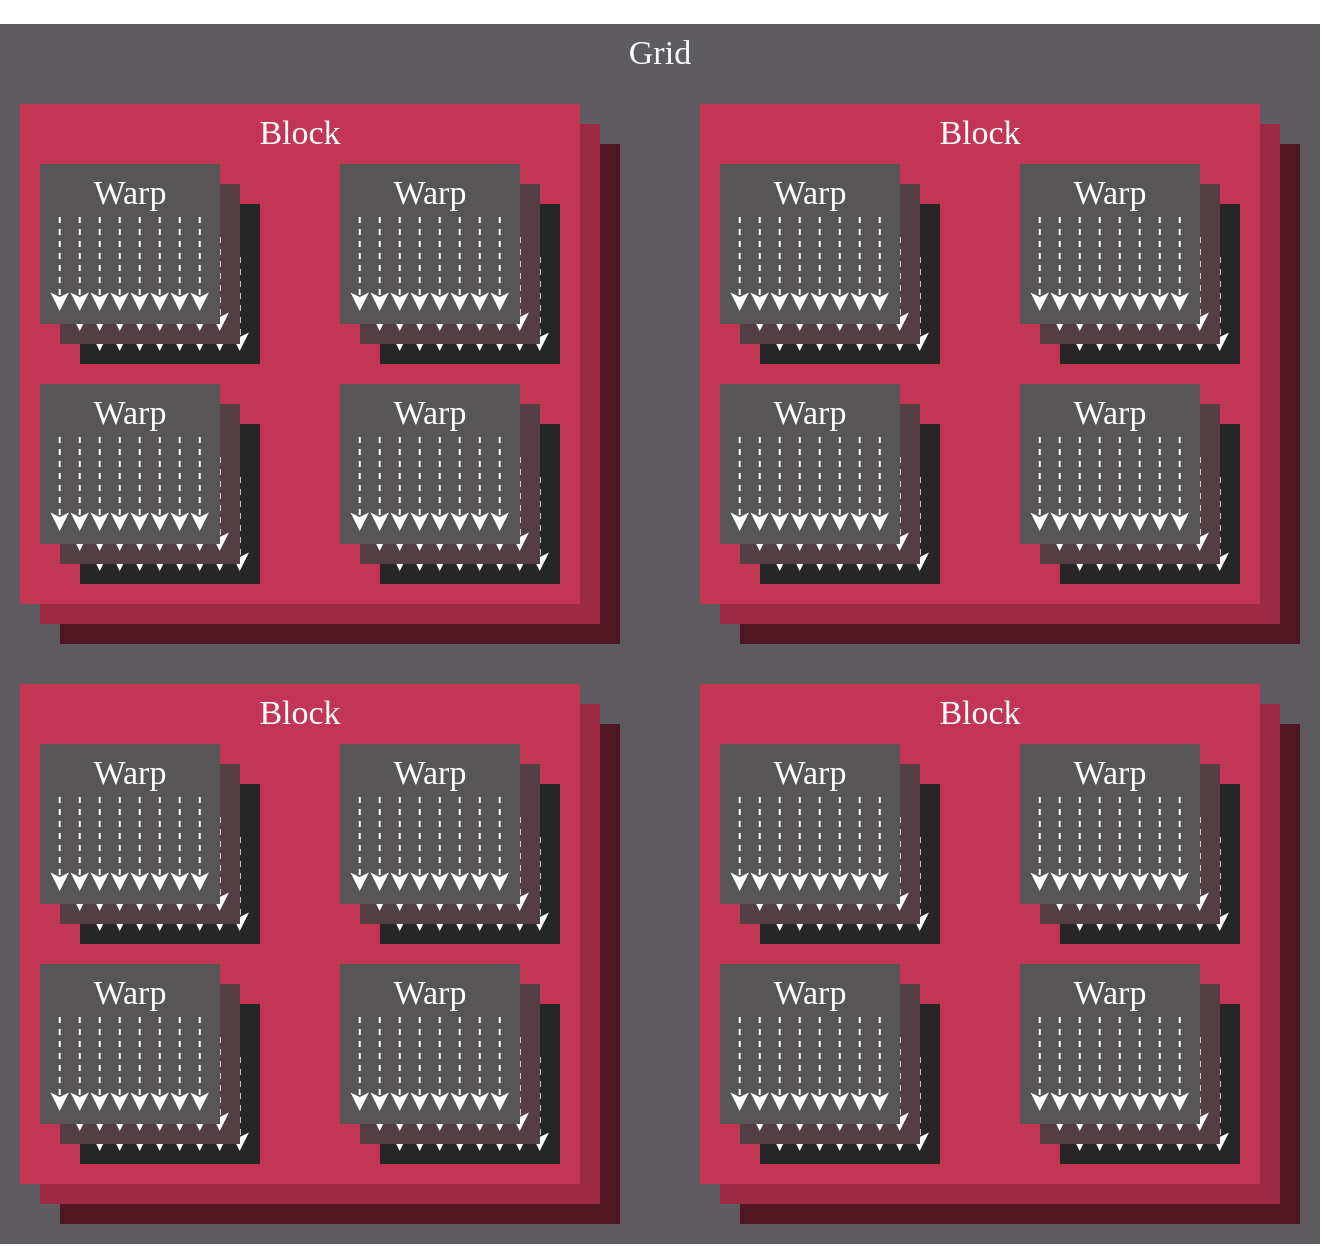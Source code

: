 <mxfile>
    <diagram id="zBbb_w2fufU70cdOGtND" name="1 oldal">
        <mxGraphModel dx="743" dy="813" grid="1" gridSize="10" guides="1" tooltips="1" connect="1" arrows="1" fold="1" page="0" pageScale="1" pageWidth="660" pageHeight="610" background="none" math="0" shadow="0">
            <root>
                <mxCell id="0"/>
                <mxCell id="1" parent="0"/>
                <mxCell id="2" value="" style="rounded=0;whiteSpace=wrap;html=1;fillColor=#5E5B61;fontColor=#FFFFFF;strokeColor=none;" parent="1" vertex="1">
                    <mxGeometry width="660" height="610" as="geometry"/>
                </mxCell>
                <mxCell id="3" value="&lt;p style=&quot;font-size: 17px;&quot;&gt;Grid&lt;/p&gt;" style="text;html=1;strokeColor=none;fillColor=none;align=center;verticalAlign=middle;whiteSpace=wrap;rounded=0;fontFamily=klavika;fontSize=17;fontColor=#FFFFFF;" parent="1" vertex="1">
                    <mxGeometry x="300" width="60" height="30" as="geometry"/>
                </mxCell>
                <mxCell id="3793" value="" style="group;fontColor=#FFFFFF;" vertex="1" connectable="0" parent="1">
                    <mxGeometry x="30" y="60" width="280" height="250" as="geometry"/>
                </mxCell>
                <mxCell id="3794" value="" style="rounded=0;whiteSpace=wrap;html=1;fillColor=#4F1623;fontColor=#FFFFFF;strokeColor=none;" vertex="1" parent="3793">
                    <mxGeometry width="280" height="250" as="geometry"/>
                </mxCell>
                <mxCell id="3795" value="&lt;font face=&quot;Klavika&quot; style=&quot;font-size: 17px;&quot;&gt;Block&lt;/font&gt;" style="text;html=1;strokeColor=none;fillColor=none;align=center;verticalAlign=middle;whiteSpace=wrap;rounded=0;fontSize=17;fontColor=#FFFFFF;" vertex="1" parent="3793">
                    <mxGeometry x="110" width="60" height="30" as="geometry"/>
                </mxCell>
                <mxCell id="3796" value="" style="group;fontColor=#FFFFFF;" vertex="1" connectable="0" parent="3793">
                    <mxGeometry x="30" y="50" width="250" height="200" as="geometry"/>
                </mxCell>
                <mxCell id="3797" value="" style="rounded=0;whiteSpace=wrap;html=1;fillColor=#262626;fontColor=#FFFFFF;strokeColor=none;" vertex="1" parent="3796">
                    <mxGeometry width="90" height="80" as="geometry"/>
                </mxCell>
                <mxCell id="3798" value="Warp" style="text;html=1;strokeColor=none;fillColor=none;align=center;verticalAlign=middle;whiteSpace=wrap;rounded=0;fontColor=#FFFFFF;" vertex="1" parent="3796">
                    <mxGeometry x="15" width="60" height="30" as="geometry"/>
                </mxCell>
                <mxCell id="3799" value="" style="endArrow=classic;html=1;dashed=1;strokeColor=#FFFFFF;fontColor=#FFFFFF;" edge="1" parent="3796">
                    <mxGeometry width="50" height="50" relative="1" as="geometry">
                        <mxPoint x="9.86" y="26.5" as="sourcePoint"/>
                        <mxPoint x="9.86" y="73.5" as="targetPoint"/>
                    </mxGeometry>
                </mxCell>
                <mxCell id="3800" value="" style="endArrow=classic;html=1;dashed=1;strokeColor=#FFFFFF;fontColor=#FFFFFF;" edge="1" parent="3796">
                    <mxGeometry width="50" height="50" relative="1" as="geometry">
                        <mxPoint x="19.86" y="26.5" as="sourcePoint"/>
                        <mxPoint x="19.86" y="73.5" as="targetPoint"/>
                    </mxGeometry>
                </mxCell>
                <mxCell id="3801" value="" style="endArrow=classic;html=1;dashed=1;strokeColor=#FFFFFF;fontColor=#FFFFFF;" edge="1" parent="3796">
                    <mxGeometry width="50" height="50" relative="1" as="geometry">
                        <mxPoint x="29.86" y="26.5" as="sourcePoint"/>
                        <mxPoint x="29.86" y="73.5" as="targetPoint"/>
                    </mxGeometry>
                </mxCell>
                <mxCell id="3802" value="" style="endArrow=classic;html=1;dashed=1;strokeColor=#FFFFFF;fontColor=#FFFFFF;" edge="1" parent="3796">
                    <mxGeometry width="50" height="50" relative="1" as="geometry">
                        <mxPoint x="39.86" y="26.5" as="sourcePoint"/>
                        <mxPoint x="39.86" y="73.5" as="targetPoint"/>
                    </mxGeometry>
                </mxCell>
                <mxCell id="3803" value="" style="endArrow=classic;html=1;dashed=1;strokeColor=#FFFFFF;fontColor=#FFFFFF;" edge="1" parent="3796">
                    <mxGeometry width="50" height="50" relative="1" as="geometry">
                        <mxPoint x="49.86" y="26.5" as="sourcePoint"/>
                        <mxPoint x="49.86" y="73.5" as="targetPoint"/>
                    </mxGeometry>
                </mxCell>
                <mxCell id="3804" value="" style="endArrow=classic;html=1;dashed=1;strokeColor=#FFFFFF;fontColor=#FFFFFF;" edge="1" parent="3796">
                    <mxGeometry width="50" height="50" relative="1" as="geometry">
                        <mxPoint x="59.86" y="26.5" as="sourcePoint"/>
                        <mxPoint x="59.86" y="73.5" as="targetPoint"/>
                    </mxGeometry>
                </mxCell>
                <mxCell id="3805" value="" style="endArrow=classic;html=1;dashed=1;strokeColor=#FFFFFF;fontColor=#FFFFFF;" edge="1" parent="3796">
                    <mxGeometry width="50" height="50" relative="1" as="geometry">
                        <mxPoint x="69.86" y="26.5" as="sourcePoint"/>
                        <mxPoint x="69.86" y="73.5" as="targetPoint"/>
                    </mxGeometry>
                </mxCell>
                <mxCell id="3806" value="" style="endArrow=classic;html=1;dashed=1;strokeColor=#FFFFFF;fontColor=#FFFFFF;" edge="1" parent="3796">
                    <mxGeometry width="50" height="50" relative="1" as="geometry">
                        <mxPoint x="79.86" y="26.5" as="sourcePoint"/>
                        <mxPoint x="79.86" y="73.5" as="targetPoint"/>
                    </mxGeometry>
                </mxCell>
                <mxCell id="3807" value="" style="group;fontColor=#FFFFFF;" vertex="1" connectable="0" parent="3796">
                    <mxGeometry y="110" width="100" height="90" as="geometry"/>
                </mxCell>
                <mxCell id="3808" value="" style="rounded=0;whiteSpace=wrap;html=1;fillColor=#262626;fontColor=#FFFFFF;strokeColor=none;" vertex="1" parent="3807">
                    <mxGeometry width="90" height="80" as="geometry"/>
                </mxCell>
                <mxCell id="3809" value="Warp" style="text;html=1;strokeColor=none;fillColor=none;align=center;verticalAlign=middle;whiteSpace=wrap;rounded=0;fontColor=#FFFFFF;" vertex="1" parent="3807">
                    <mxGeometry x="15" width="60" height="30" as="geometry"/>
                </mxCell>
                <mxCell id="3810" value="" style="endArrow=classic;html=1;dashed=1;strokeColor=#FFFFFF;fontColor=#FFFFFF;" edge="1" parent="3807">
                    <mxGeometry width="50" height="50" relative="1" as="geometry">
                        <mxPoint x="9.86" y="26.5" as="sourcePoint"/>
                        <mxPoint x="9.86" y="73.5" as="targetPoint"/>
                    </mxGeometry>
                </mxCell>
                <mxCell id="3811" value="" style="endArrow=classic;html=1;dashed=1;strokeColor=#FFFFFF;fontColor=#FFFFFF;" edge="1" parent="3807">
                    <mxGeometry width="50" height="50" relative="1" as="geometry">
                        <mxPoint x="19.86" y="26.5" as="sourcePoint"/>
                        <mxPoint x="19.86" y="73.5" as="targetPoint"/>
                    </mxGeometry>
                </mxCell>
                <mxCell id="3812" value="" style="endArrow=classic;html=1;dashed=1;strokeColor=#FFFFFF;fontColor=#FFFFFF;" edge="1" parent="3807">
                    <mxGeometry width="50" height="50" relative="1" as="geometry">
                        <mxPoint x="29.86" y="26.5" as="sourcePoint"/>
                        <mxPoint x="29.86" y="73.5" as="targetPoint"/>
                    </mxGeometry>
                </mxCell>
                <mxCell id="3813" value="" style="endArrow=classic;html=1;dashed=1;strokeColor=#FFFFFF;fontColor=#FFFFFF;" edge="1" parent="3807">
                    <mxGeometry width="50" height="50" relative="1" as="geometry">
                        <mxPoint x="39.86" y="26.5" as="sourcePoint"/>
                        <mxPoint x="39.86" y="73.5" as="targetPoint"/>
                    </mxGeometry>
                </mxCell>
                <mxCell id="3814" value="" style="endArrow=classic;html=1;dashed=1;strokeColor=#FFFFFF;fontColor=#FFFFFF;" edge="1" parent="3807">
                    <mxGeometry width="50" height="50" relative="1" as="geometry">
                        <mxPoint x="49.86" y="26.5" as="sourcePoint"/>
                        <mxPoint x="49.86" y="73.5" as="targetPoint"/>
                    </mxGeometry>
                </mxCell>
                <mxCell id="3815" value="" style="endArrow=classic;html=1;dashed=1;strokeColor=#FFFFFF;fontColor=#FFFFFF;" edge="1" parent="3807">
                    <mxGeometry width="50" height="50" relative="1" as="geometry">
                        <mxPoint x="59.86" y="26.5" as="sourcePoint"/>
                        <mxPoint x="59.86" y="73.5" as="targetPoint"/>
                    </mxGeometry>
                </mxCell>
                <mxCell id="3816" value="" style="endArrow=classic;html=1;dashed=1;strokeColor=#FFFFFF;fontColor=#FFFFFF;" edge="1" parent="3807">
                    <mxGeometry width="50" height="50" relative="1" as="geometry">
                        <mxPoint x="69.86" y="26.5" as="sourcePoint"/>
                        <mxPoint x="69.86" y="73.5" as="targetPoint"/>
                    </mxGeometry>
                </mxCell>
                <mxCell id="3817" value="" style="endArrow=classic;html=1;dashed=1;strokeColor=#FFFFFF;fontColor=#FFFFFF;" edge="1" parent="3807">
                    <mxGeometry width="50" height="50" relative="1" as="geometry">
                        <mxPoint x="79.86" y="26.5" as="sourcePoint"/>
                        <mxPoint x="79.86" y="73.5" as="targetPoint"/>
                    </mxGeometry>
                </mxCell>
                <mxCell id="3818" value="" style="group;fontColor=#FFFFFF;" vertex="1" connectable="0" parent="3796">
                    <mxGeometry x="-10" y="100" width="90" height="80" as="geometry"/>
                </mxCell>
                <mxCell id="3819" value="" style="rounded=0;whiteSpace=wrap;html=1;fillColor=#523E43;fontColor=#FFFFFF;strokeColor=none;" vertex="1" parent="3818">
                    <mxGeometry width="90" height="80" as="geometry"/>
                </mxCell>
                <mxCell id="3820" value="Warp" style="text;html=1;strokeColor=none;fillColor=none;align=center;verticalAlign=middle;whiteSpace=wrap;rounded=0;fontColor=#FFFFFF;" vertex="1" parent="3818">
                    <mxGeometry x="15" width="60" height="30" as="geometry"/>
                </mxCell>
                <mxCell id="3821" value="" style="endArrow=classic;html=1;dashed=1;strokeColor=#FFFFFF;fontColor=#FFFFFF;" edge="1" parent="3818">
                    <mxGeometry width="50" height="50" relative="1" as="geometry">
                        <mxPoint x="9.86" y="26.5" as="sourcePoint"/>
                        <mxPoint x="9.86" y="73.5" as="targetPoint"/>
                    </mxGeometry>
                </mxCell>
                <mxCell id="3822" value="" style="endArrow=classic;html=1;dashed=1;strokeColor=#FFFFFF;fontColor=#FFFFFF;" edge="1" parent="3818">
                    <mxGeometry width="50" height="50" relative="1" as="geometry">
                        <mxPoint x="19.86" y="26.5" as="sourcePoint"/>
                        <mxPoint x="19.86" y="73.5" as="targetPoint"/>
                    </mxGeometry>
                </mxCell>
                <mxCell id="3823" value="" style="endArrow=classic;html=1;dashed=1;strokeColor=#FFFFFF;fontColor=#FFFFFF;" edge="1" parent="3818">
                    <mxGeometry width="50" height="50" relative="1" as="geometry">
                        <mxPoint x="29.86" y="26.5" as="sourcePoint"/>
                        <mxPoint x="29.86" y="73.5" as="targetPoint"/>
                    </mxGeometry>
                </mxCell>
                <mxCell id="3824" value="" style="endArrow=classic;html=1;dashed=1;strokeColor=#FFFFFF;fontColor=#FFFFFF;" edge="1" parent="3818">
                    <mxGeometry width="50" height="50" relative="1" as="geometry">
                        <mxPoint x="39.86" y="26.5" as="sourcePoint"/>
                        <mxPoint x="39.86" y="73.5" as="targetPoint"/>
                    </mxGeometry>
                </mxCell>
                <mxCell id="3825" value="" style="endArrow=classic;html=1;dashed=1;strokeColor=#FFFFFF;fontColor=#FFFFFF;" edge="1" parent="3818">
                    <mxGeometry width="50" height="50" relative="1" as="geometry">
                        <mxPoint x="49.86" y="26.5" as="sourcePoint"/>
                        <mxPoint x="49.86" y="73.5" as="targetPoint"/>
                    </mxGeometry>
                </mxCell>
                <mxCell id="3826" value="" style="endArrow=classic;html=1;dashed=1;strokeColor=#FFFFFF;fontColor=#FFFFFF;" edge="1" parent="3818">
                    <mxGeometry width="50" height="50" relative="1" as="geometry">
                        <mxPoint x="59.86" y="26.5" as="sourcePoint"/>
                        <mxPoint x="59.86" y="73.5" as="targetPoint"/>
                    </mxGeometry>
                </mxCell>
                <mxCell id="3827" value="" style="endArrow=classic;html=1;dashed=1;strokeColor=#FFFFFF;fontColor=#FFFFFF;" edge="1" parent="3818">
                    <mxGeometry width="50" height="50" relative="1" as="geometry">
                        <mxPoint x="69.86" y="26.5" as="sourcePoint"/>
                        <mxPoint x="69.86" y="73.5" as="targetPoint"/>
                    </mxGeometry>
                </mxCell>
                <mxCell id="3828" value="" style="endArrow=classic;html=1;dashed=1;strokeColor=#FFFFFF;fontColor=#FFFFFF;" edge="1" parent="3818">
                    <mxGeometry width="50" height="50" relative="1" as="geometry">
                        <mxPoint x="79.86" y="26.5" as="sourcePoint"/>
                        <mxPoint x="79.86" y="73.5" as="targetPoint"/>
                    </mxGeometry>
                </mxCell>
                <mxCell id="3829" value="" style="group;fontColor=#FFFFFF;" vertex="1" connectable="0" parent="3796">
                    <mxGeometry x="-20" y="90" width="90" height="80" as="geometry"/>
                </mxCell>
                <mxCell id="3830" value="" style="rounded=0;whiteSpace=wrap;html=1;fillColor=#585556;fontColor=#FFFFFF;strokeColor=none;" vertex="1" parent="3829">
                    <mxGeometry width="90" height="80" as="geometry"/>
                </mxCell>
                <mxCell id="3831" value="Warp" style="text;html=1;strokeColor=none;fillColor=none;align=center;verticalAlign=middle;whiteSpace=wrap;rounded=0;fontFamily=Klavika;fontSize=17;fontColor=#FFFFFF;" vertex="1" parent="3829">
                    <mxGeometry x="15" width="60" height="30" as="geometry"/>
                </mxCell>
                <mxCell id="3832" value="" style="endArrow=classic;html=1;dashed=1;strokeColor=#FFFFFF;fontColor=#FFFFFF;" edge="1" parent="3829">
                    <mxGeometry width="50" height="50" relative="1" as="geometry">
                        <mxPoint x="9.86" y="26.5" as="sourcePoint"/>
                        <mxPoint x="9.86" y="73.5" as="targetPoint"/>
                    </mxGeometry>
                </mxCell>
                <mxCell id="3833" value="" style="endArrow=classic;html=1;dashed=1;strokeColor=#FFFFFF;fontColor=#FFFFFF;" edge="1" parent="3829">
                    <mxGeometry width="50" height="50" relative="1" as="geometry">
                        <mxPoint x="19.86" y="26.5" as="sourcePoint"/>
                        <mxPoint x="19.86" y="73.5" as="targetPoint"/>
                    </mxGeometry>
                </mxCell>
                <mxCell id="3834" value="" style="endArrow=classic;html=1;dashed=1;strokeColor=#FFFFFF;fontColor=#FFFFFF;" edge="1" parent="3829">
                    <mxGeometry width="50" height="50" relative="1" as="geometry">
                        <mxPoint x="29.86" y="26.5" as="sourcePoint"/>
                        <mxPoint x="29.86" y="73.5" as="targetPoint"/>
                    </mxGeometry>
                </mxCell>
                <mxCell id="3835" value="" style="endArrow=classic;html=1;dashed=1;strokeColor=#FFFFFF;fontColor=#FFFFFF;" edge="1" parent="3829">
                    <mxGeometry width="50" height="50" relative="1" as="geometry">
                        <mxPoint x="39.86" y="26.5" as="sourcePoint"/>
                        <mxPoint x="39.86" y="73.5" as="targetPoint"/>
                    </mxGeometry>
                </mxCell>
                <mxCell id="3836" value="" style="endArrow=classic;html=1;dashed=1;strokeColor=#FFFFFF;fontColor=#FFFFFF;" edge="1" parent="3829">
                    <mxGeometry width="50" height="50" relative="1" as="geometry">
                        <mxPoint x="49.86" y="26.5" as="sourcePoint"/>
                        <mxPoint x="49.86" y="73.5" as="targetPoint"/>
                    </mxGeometry>
                </mxCell>
                <mxCell id="3837" value="" style="endArrow=classic;html=1;dashed=1;strokeColor=#FFFFFF;fontColor=#FFFFFF;" edge="1" parent="3829">
                    <mxGeometry width="50" height="50" relative="1" as="geometry">
                        <mxPoint x="59.86" y="26.5" as="sourcePoint"/>
                        <mxPoint x="59.86" y="73.5" as="targetPoint"/>
                    </mxGeometry>
                </mxCell>
                <mxCell id="3838" value="" style="endArrow=classic;html=1;dashed=1;strokeColor=#FFFFFF;fontColor=#FFFFFF;" edge="1" parent="3829">
                    <mxGeometry width="50" height="50" relative="1" as="geometry">
                        <mxPoint x="69.86" y="26.5" as="sourcePoint"/>
                        <mxPoint x="69.86" y="73.5" as="targetPoint"/>
                    </mxGeometry>
                </mxCell>
                <mxCell id="3839" value="" style="endArrow=classic;html=1;dashed=1;strokeColor=#FFFFFF;fontColor=#FFFFFF;" edge="1" parent="3829">
                    <mxGeometry width="50" height="50" relative="1" as="geometry">
                        <mxPoint x="79.86" y="26.5" as="sourcePoint"/>
                        <mxPoint x="79.86" y="73.5" as="targetPoint"/>
                    </mxGeometry>
                </mxCell>
                <mxCell id="3840" value="" style="group;fontColor=#FFFFFF;" vertex="1" connectable="0" parent="3796">
                    <mxGeometry x="150" y="110" width="100" height="90" as="geometry"/>
                </mxCell>
                <mxCell id="3841" value="" style="rounded=0;whiteSpace=wrap;html=1;fillColor=#262626;fontColor=#FFFFFF;strokeColor=none;" vertex="1" parent="3840">
                    <mxGeometry width="90" height="80" as="geometry"/>
                </mxCell>
                <mxCell id="3842" value="Warp" style="text;html=1;strokeColor=none;fillColor=none;align=center;verticalAlign=middle;whiteSpace=wrap;rounded=0;fontColor=#FFFFFF;" vertex="1" parent="3840">
                    <mxGeometry x="15" width="60" height="30" as="geometry"/>
                </mxCell>
                <mxCell id="3843" value="" style="endArrow=classic;html=1;dashed=1;strokeColor=#FFFFFF;fontColor=#FFFFFF;" edge="1" parent="3840">
                    <mxGeometry width="50" height="50" relative="1" as="geometry">
                        <mxPoint x="9.86" y="26.5" as="sourcePoint"/>
                        <mxPoint x="9.86" y="73.5" as="targetPoint"/>
                    </mxGeometry>
                </mxCell>
                <mxCell id="3844" value="" style="endArrow=classic;html=1;dashed=1;strokeColor=#FFFFFF;fontColor=#FFFFFF;" edge="1" parent="3840">
                    <mxGeometry width="50" height="50" relative="1" as="geometry">
                        <mxPoint x="19.86" y="26.5" as="sourcePoint"/>
                        <mxPoint x="19.86" y="73.5" as="targetPoint"/>
                    </mxGeometry>
                </mxCell>
                <mxCell id="3845" value="" style="endArrow=classic;html=1;dashed=1;strokeColor=#FFFFFF;fontColor=#FFFFFF;" edge="1" parent="3840">
                    <mxGeometry width="50" height="50" relative="1" as="geometry">
                        <mxPoint x="29.86" y="26.5" as="sourcePoint"/>
                        <mxPoint x="29.86" y="73.5" as="targetPoint"/>
                    </mxGeometry>
                </mxCell>
                <mxCell id="3846" value="" style="endArrow=classic;html=1;dashed=1;strokeColor=#FFFFFF;fontColor=#FFFFFF;" edge="1" parent="3840">
                    <mxGeometry width="50" height="50" relative="1" as="geometry">
                        <mxPoint x="39.86" y="26.5" as="sourcePoint"/>
                        <mxPoint x="39.86" y="73.5" as="targetPoint"/>
                    </mxGeometry>
                </mxCell>
                <mxCell id="3847" value="" style="endArrow=classic;html=1;dashed=1;strokeColor=#FFFFFF;fontColor=#FFFFFF;" edge="1" parent="3840">
                    <mxGeometry width="50" height="50" relative="1" as="geometry">
                        <mxPoint x="49.86" y="26.5" as="sourcePoint"/>
                        <mxPoint x="49.86" y="73.5" as="targetPoint"/>
                    </mxGeometry>
                </mxCell>
                <mxCell id="3848" value="" style="endArrow=classic;html=1;dashed=1;strokeColor=#FFFFFF;fontColor=#FFFFFF;" edge="1" parent="3840">
                    <mxGeometry width="50" height="50" relative="1" as="geometry">
                        <mxPoint x="59.86" y="26.5" as="sourcePoint"/>
                        <mxPoint x="59.86" y="73.5" as="targetPoint"/>
                    </mxGeometry>
                </mxCell>
                <mxCell id="3849" value="" style="endArrow=classic;html=1;dashed=1;strokeColor=#FFFFFF;fontColor=#FFFFFF;" edge="1" parent="3840">
                    <mxGeometry width="50" height="50" relative="1" as="geometry">
                        <mxPoint x="69.86" y="26.5" as="sourcePoint"/>
                        <mxPoint x="69.86" y="73.5" as="targetPoint"/>
                    </mxGeometry>
                </mxCell>
                <mxCell id="3850" value="" style="endArrow=classic;html=1;dashed=1;strokeColor=#FFFFFF;fontColor=#FFFFFF;" edge="1" parent="3840">
                    <mxGeometry width="50" height="50" relative="1" as="geometry">
                        <mxPoint x="79.86" y="26.5" as="sourcePoint"/>
                        <mxPoint x="79.86" y="73.5" as="targetPoint"/>
                    </mxGeometry>
                </mxCell>
                <mxCell id="3851" value="" style="group;fontColor=#FFFFFF;" vertex="1" connectable="0" parent="3796">
                    <mxGeometry x="140" y="100" width="90" height="80" as="geometry"/>
                </mxCell>
                <mxCell id="3852" value="" style="rounded=0;whiteSpace=wrap;html=1;fillColor=#523E43;fontColor=#FFFFFF;strokeColor=none;" vertex="1" parent="3851">
                    <mxGeometry width="90" height="80" as="geometry"/>
                </mxCell>
                <mxCell id="3853" value="Warp" style="text;html=1;strokeColor=none;fillColor=none;align=center;verticalAlign=middle;whiteSpace=wrap;rounded=0;fontColor=#FFFFFF;" vertex="1" parent="3851">
                    <mxGeometry x="15" width="60" height="30" as="geometry"/>
                </mxCell>
                <mxCell id="3854" value="" style="endArrow=classic;html=1;dashed=1;strokeColor=#FFFFFF;fontColor=#FFFFFF;" edge="1" parent="3851">
                    <mxGeometry width="50" height="50" relative="1" as="geometry">
                        <mxPoint x="9.86" y="26.5" as="sourcePoint"/>
                        <mxPoint x="9.86" y="73.5" as="targetPoint"/>
                    </mxGeometry>
                </mxCell>
                <mxCell id="3855" value="" style="endArrow=classic;html=1;dashed=1;strokeColor=#FFFFFF;fontColor=#FFFFFF;" edge="1" parent="3851">
                    <mxGeometry width="50" height="50" relative="1" as="geometry">
                        <mxPoint x="19.86" y="26.5" as="sourcePoint"/>
                        <mxPoint x="19.86" y="73.5" as="targetPoint"/>
                    </mxGeometry>
                </mxCell>
                <mxCell id="3856" value="" style="endArrow=classic;html=1;dashed=1;strokeColor=#FFFFFF;fontColor=#FFFFFF;" edge="1" parent="3851">
                    <mxGeometry width="50" height="50" relative="1" as="geometry">
                        <mxPoint x="29.86" y="26.5" as="sourcePoint"/>
                        <mxPoint x="29.86" y="73.5" as="targetPoint"/>
                    </mxGeometry>
                </mxCell>
                <mxCell id="3857" value="" style="endArrow=classic;html=1;dashed=1;strokeColor=#FFFFFF;fontColor=#FFFFFF;" edge="1" parent="3851">
                    <mxGeometry width="50" height="50" relative="1" as="geometry">
                        <mxPoint x="39.86" y="26.5" as="sourcePoint"/>
                        <mxPoint x="39.86" y="73.5" as="targetPoint"/>
                    </mxGeometry>
                </mxCell>
                <mxCell id="3858" value="" style="endArrow=classic;html=1;dashed=1;strokeColor=#FFFFFF;fontColor=#FFFFFF;" edge="1" parent="3851">
                    <mxGeometry width="50" height="50" relative="1" as="geometry">
                        <mxPoint x="49.86" y="26.5" as="sourcePoint"/>
                        <mxPoint x="49.86" y="73.5" as="targetPoint"/>
                    </mxGeometry>
                </mxCell>
                <mxCell id="3859" value="" style="endArrow=classic;html=1;dashed=1;strokeColor=#FFFFFF;fontColor=#FFFFFF;" edge="1" parent="3851">
                    <mxGeometry width="50" height="50" relative="1" as="geometry">
                        <mxPoint x="59.86" y="26.5" as="sourcePoint"/>
                        <mxPoint x="59.86" y="73.5" as="targetPoint"/>
                    </mxGeometry>
                </mxCell>
                <mxCell id="3860" value="" style="endArrow=classic;html=1;dashed=1;strokeColor=#FFFFFF;fontColor=#FFFFFF;" edge="1" parent="3851">
                    <mxGeometry width="50" height="50" relative="1" as="geometry">
                        <mxPoint x="69.86" y="26.5" as="sourcePoint"/>
                        <mxPoint x="69.86" y="73.5" as="targetPoint"/>
                    </mxGeometry>
                </mxCell>
                <mxCell id="3861" value="" style="endArrow=classic;html=1;dashed=1;strokeColor=#FFFFFF;fontColor=#FFFFFF;" edge="1" parent="3851">
                    <mxGeometry width="50" height="50" relative="1" as="geometry">
                        <mxPoint x="79.86" y="26.5" as="sourcePoint"/>
                        <mxPoint x="79.86" y="73.5" as="targetPoint"/>
                    </mxGeometry>
                </mxCell>
                <mxCell id="3862" value="" style="group;fontColor=#FFFFFF;" vertex="1" connectable="0" parent="3796">
                    <mxGeometry x="130" y="90" width="90" height="80" as="geometry"/>
                </mxCell>
                <mxCell id="3863" value="" style="rounded=0;whiteSpace=wrap;html=1;fillColor=#585556;fontColor=#FFFFFF;strokeColor=none;" vertex="1" parent="3862">
                    <mxGeometry width="90" height="80" as="geometry"/>
                </mxCell>
                <mxCell id="3864" value="Warp" style="text;html=1;strokeColor=none;fillColor=none;align=center;verticalAlign=middle;whiteSpace=wrap;rounded=0;fontFamily=Klavika;fontSize=17;fontColor=#FFFFFF;" vertex="1" parent="3862">
                    <mxGeometry x="15" width="60" height="30" as="geometry"/>
                </mxCell>
                <mxCell id="3865" value="" style="endArrow=classic;html=1;dashed=1;strokeColor=#FFFFFF;fontColor=#FFFFFF;" edge="1" parent="3862">
                    <mxGeometry width="50" height="50" relative="1" as="geometry">
                        <mxPoint x="9.86" y="26.5" as="sourcePoint"/>
                        <mxPoint x="9.86" y="73.5" as="targetPoint"/>
                    </mxGeometry>
                </mxCell>
                <mxCell id="3866" value="" style="endArrow=classic;html=1;dashed=1;strokeColor=#FFFFFF;fontColor=#FFFFFF;" edge="1" parent="3862">
                    <mxGeometry width="50" height="50" relative="1" as="geometry">
                        <mxPoint x="19.86" y="26.5" as="sourcePoint"/>
                        <mxPoint x="19.86" y="73.5" as="targetPoint"/>
                    </mxGeometry>
                </mxCell>
                <mxCell id="3867" value="" style="endArrow=classic;html=1;dashed=1;strokeColor=#FFFFFF;fontColor=#FFFFFF;" edge="1" parent="3862">
                    <mxGeometry width="50" height="50" relative="1" as="geometry">
                        <mxPoint x="29.86" y="26.5" as="sourcePoint"/>
                        <mxPoint x="29.86" y="73.5" as="targetPoint"/>
                    </mxGeometry>
                </mxCell>
                <mxCell id="3868" value="" style="endArrow=classic;html=1;dashed=1;strokeColor=#FFFFFF;fontColor=#FFFFFF;" edge="1" parent="3862">
                    <mxGeometry width="50" height="50" relative="1" as="geometry">
                        <mxPoint x="39.86" y="26.5" as="sourcePoint"/>
                        <mxPoint x="39.86" y="73.5" as="targetPoint"/>
                    </mxGeometry>
                </mxCell>
                <mxCell id="3869" value="" style="endArrow=classic;html=1;dashed=1;strokeColor=#FFFFFF;fontColor=#FFFFFF;" edge="1" parent="3862">
                    <mxGeometry width="50" height="50" relative="1" as="geometry">
                        <mxPoint x="49.86" y="26.5" as="sourcePoint"/>
                        <mxPoint x="49.86" y="73.5" as="targetPoint"/>
                    </mxGeometry>
                </mxCell>
                <mxCell id="3870" value="" style="endArrow=classic;html=1;dashed=1;strokeColor=#FFFFFF;fontColor=#FFFFFF;" edge="1" parent="3862">
                    <mxGeometry width="50" height="50" relative="1" as="geometry">
                        <mxPoint x="59.86" y="26.5" as="sourcePoint"/>
                        <mxPoint x="59.86" y="73.5" as="targetPoint"/>
                    </mxGeometry>
                </mxCell>
                <mxCell id="3871" value="" style="endArrow=classic;html=1;dashed=1;strokeColor=#FFFFFF;fontColor=#FFFFFF;" edge="1" parent="3862">
                    <mxGeometry width="50" height="50" relative="1" as="geometry">
                        <mxPoint x="69.86" y="26.5" as="sourcePoint"/>
                        <mxPoint x="69.86" y="73.5" as="targetPoint"/>
                    </mxGeometry>
                </mxCell>
                <mxCell id="3872" value="" style="endArrow=classic;html=1;dashed=1;strokeColor=#FFFFFF;fontColor=#FFFFFF;" edge="1" parent="3862">
                    <mxGeometry width="50" height="50" relative="1" as="geometry">
                        <mxPoint x="79.86" y="26.5" as="sourcePoint"/>
                        <mxPoint x="79.86" y="73.5" as="targetPoint"/>
                    </mxGeometry>
                </mxCell>
                <mxCell id="3873" value="" style="group;fontColor=#FFFFFF;" vertex="1" connectable="0" parent="3793">
                    <mxGeometry x="20" y="40" width="90" height="80" as="geometry"/>
                </mxCell>
                <mxCell id="3874" value="" style="rounded=0;whiteSpace=wrap;html=1;fillColor=#523E43;fontColor=#FFFFFF;strokeColor=none;" vertex="1" parent="3873">
                    <mxGeometry width="90" height="80" as="geometry"/>
                </mxCell>
                <mxCell id="3875" value="Warp" style="text;html=1;strokeColor=none;fillColor=none;align=center;verticalAlign=middle;whiteSpace=wrap;rounded=0;fontColor=#FFFFFF;" vertex="1" parent="3873">
                    <mxGeometry x="15" width="60" height="30" as="geometry"/>
                </mxCell>
                <mxCell id="3876" value="" style="endArrow=classic;html=1;dashed=1;strokeColor=#FFFFFF;fontColor=#FFFFFF;" edge="1" parent="3873">
                    <mxGeometry width="50" height="50" relative="1" as="geometry">
                        <mxPoint x="9.86" y="26.5" as="sourcePoint"/>
                        <mxPoint x="9.86" y="73.5" as="targetPoint"/>
                    </mxGeometry>
                </mxCell>
                <mxCell id="3877" value="" style="endArrow=classic;html=1;dashed=1;strokeColor=#FFFFFF;fontColor=#FFFFFF;" edge="1" parent="3873">
                    <mxGeometry width="50" height="50" relative="1" as="geometry">
                        <mxPoint x="19.86" y="26.5" as="sourcePoint"/>
                        <mxPoint x="19.86" y="73.5" as="targetPoint"/>
                    </mxGeometry>
                </mxCell>
                <mxCell id="3878" value="" style="endArrow=classic;html=1;dashed=1;strokeColor=#FFFFFF;fontColor=#FFFFFF;" edge="1" parent="3873">
                    <mxGeometry width="50" height="50" relative="1" as="geometry">
                        <mxPoint x="29.86" y="26.5" as="sourcePoint"/>
                        <mxPoint x="29.86" y="73.5" as="targetPoint"/>
                    </mxGeometry>
                </mxCell>
                <mxCell id="3879" value="" style="endArrow=classic;html=1;dashed=1;strokeColor=#FFFFFF;fontColor=#FFFFFF;" edge="1" parent="3873">
                    <mxGeometry width="50" height="50" relative="1" as="geometry">
                        <mxPoint x="39.86" y="26.5" as="sourcePoint"/>
                        <mxPoint x="39.86" y="73.5" as="targetPoint"/>
                    </mxGeometry>
                </mxCell>
                <mxCell id="3880" value="" style="endArrow=classic;html=1;dashed=1;strokeColor=#FFFFFF;fontColor=#FFFFFF;" edge="1" parent="3873">
                    <mxGeometry width="50" height="50" relative="1" as="geometry">
                        <mxPoint x="49.86" y="26.5" as="sourcePoint"/>
                        <mxPoint x="49.86" y="73.5" as="targetPoint"/>
                    </mxGeometry>
                </mxCell>
                <mxCell id="3881" value="" style="endArrow=classic;html=1;dashed=1;strokeColor=#FFFFFF;fontColor=#FFFFFF;" edge="1" parent="3873">
                    <mxGeometry width="50" height="50" relative="1" as="geometry">
                        <mxPoint x="59.86" y="26.5" as="sourcePoint"/>
                        <mxPoint x="59.86" y="73.5" as="targetPoint"/>
                    </mxGeometry>
                </mxCell>
                <mxCell id="3882" value="" style="endArrow=classic;html=1;dashed=1;strokeColor=#FFFFFF;fontColor=#FFFFFF;" edge="1" parent="3873">
                    <mxGeometry width="50" height="50" relative="1" as="geometry">
                        <mxPoint x="69.86" y="26.5" as="sourcePoint"/>
                        <mxPoint x="69.86" y="73.5" as="targetPoint"/>
                    </mxGeometry>
                </mxCell>
                <mxCell id="3883" value="" style="endArrow=classic;html=1;dashed=1;strokeColor=#FFFFFF;fontColor=#FFFFFF;" edge="1" parent="3873">
                    <mxGeometry width="50" height="50" relative="1" as="geometry">
                        <mxPoint x="79.86" y="26.5" as="sourcePoint"/>
                        <mxPoint x="79.86" y="73.5" as="targetPoint"/>
                    </mxGeometry>
                </mxCell>
                <mxCell id="3884" value="" style="group;fontColor=#FFFFFF;" vertex="1" connectable="0" parent="3793">
                    <mxGeometry x="10" y="30" width="90" height="80" as="geometry"/>
                </mxCell>
                <mxCell id="3885" value="" style="rounded=0;whiteSpace=wrap;html=1;fillColor=#585556;fontColor=#FFFFFF;strokeColor=none;" vertex="1" parent="3884">
                    <mxGeometry width="90" height="80" as="geometry"/>
                </mxCell>
                <mxCell id="3886" value="Warp" style="text;html=1;strokeColor=none;fillColor=none;align=center;verticalAlign=middle;whiteSpace=wrap;rounded=0;fontFamily=Klavika;fontSize=17;fontColor=#FFFFFF;" vertex="1" parent="3884">
                    <mxGeometry x="15" width="60" height="30" as="geometry"/>
                </mxCell>
                <mxCell id="3887" value="" style="endArrow=classic;html=1;dashed=1;strokeColor=#FFFFFF;fontColor=#FFFFFF;" edge="1" parent="3884">
                    <mxGeometry width="50" height="50" relative="1" as="geometry">
                        <mxPoint x="9.86" y="26.5" as="sourcePoint"/>
                        <mxPoint x="9.86" y="73.5" as="targetPoint"/>
                    </mxGeometry>
                </mxCell>
                <mxCell id="3888" value="" style="endArrow=classic;html=1;dashed=1;strokeColor=#FFFFFF;fontColor=#FFFFFF;" edge="1" parent="3884">
                    <mxGeometry width="50" height="50" relative="1" as="geometry">
                        <mxPoint x="19.86" y="26.5" as="sourcePoint"/>
                        <mxPoint x="19.86" y="73.5" as="targetPoint"/>
                    </mxGeometry>
                </mxCell>
                <mxCell id="3889" value="" style="endArrow=classic;html=1;dashed=1;strokeColor=#FFFFFF;fontColor=#FFFFFF;" edge="1" parent="3884">
                    <mxGeometry width="50" height="50" relative="1" as="geometry">
                        <mxPoint x="29.86" y="26.5" as="sourcePoint"/>
                        <mxPoint x="29.86" y="73.5" as="targetPoint"/>
                    </mxGeometry>
                </mxCell>
                <mxCell id="3890" value="" style="endArrow=classic;html=1;dashed=1;strokeColor=#FFFFFF;fontColor=#FFFFFF;" edge="1" parent="3884">
                    <mxGeometry width="50" height="50" relative="1" as="geometry">
                        <mxPoint x="39.86" y="26.5" as="sourcePoint"/>
                        <mxPoint x="39.86" y="73.5" as="targetPoint"/>
                    </mxGeometry>
                </mxCell>
                <mxCell id="3891" value="" style="endArrow=classic;html=1;dashed=1;strokeColor=#FFFFFF;fontColor=#FFFFFF;" edge="1" parent="3884">
                    <mxGeometry width="50" height="50" relative="1" as="geometry">
                        <mxPoint x="49.86" y="26.5" as="sourcePoint"/>
                        <mxPoint x="49.86" y="73.5" as="targetPoint"/>
                    </mxGeometry>
                </mxCell>
                <mxCell id="3892" value="" style="endArrow=classic;html=1;dashed=1;strokeColor=#FFFFFF;fontColor=#FFFFFF;" edge="1" parent="3884">
                    <mxGeometry width="50" height="50" relative="1" as="geometry">
                        <mxPoint x="59.86" y="26.5" as="sourcePoint"/>
                        <mxPoint x="59.86" y="73.5" as="targetPoint"/>
                    </mxGeometry>
                </mxCell>
                <mxCell id="3893" value="" style="endArrow=classic;html=1;dashed=1;strokeColor=#FFFFFF;fontColor=#FFFFFF;" edge="1" parent="3884">
                    <mxGeometry width="50" height="50" relative="1" as="geometry">
                        <mxPoint x="69.86" y="26.5" as="sourcePoint"/>
                        <mxPoint x="69.86" y="73.5" as="targetPoint"/>
                    </mxGeometry>
                </mxCell>
                <mxCell id="3894" value="" style="endArrow=classic;html=1;dashed=1;strokeColor=#FFFFFF;fontColor=#FFFFFF;" edge="1" parent="3884">
                    <mxGeometry width="50" height="50" relative="1" as="geometry">
                        <mxPoint x="79.86" y="26.5" as="sourcePoint"/>
                        <mxPoint x="79.86" y="73.5" as="targetPoint"/>
                    </mxGeometry>
                </mxCell>
                <mxCell id="3895" value="" style="group;fontColor=#FFFFFF;" vertex="1" connectable="0" parent="3793">
                    <mxGeometry x="180" y="50" width="100" height="90" as="geometry"/>
                </mxCell>
                <mxCell id="3896" value="" style="rounded=0;whiteSpace=wrap;html=1;fillColor=#262626;fontColor=#FFFFFF;strokeColor=none;" vertex="1" parent="3895">
                    <mxGeometry width="90" height="80" as="geometry"/>
                </mxCell>
                <mxCell id="3897" value="Warp" style="text;html=1;strokeColor=none;fillColor=none;align=center;verticalAlign=middle;whiteSpace=wrap;rounded=0;fontColor=#FFFFFF;" vertex="1" parent="3895">
                    <mxGeometry x="15" width="60" height="30" as="geometry"/>
                </mxCell>
                <mxCell id="3898" value="" style="endArrow=classic;html=1;dashed=1;strokeColor=#FFFFFF;fontColor=#FFFFFF;" edge="1" parent="3895">
                    <mxGeometry width="50" height="50" relative="1" as="geometry">
                        <mxPoint x="9.86" y="26.5" as="sourcePoint"/>
                        <mxPoint x="9.86" y="73.5" as="targetPoint"/>
                    </mxGeometry>
                </mxCell>
                <mxCell id="3899" value="" style="endArrow=classic;html=1;dashed=1;strokeColor=#FFFFFF;fontColor=#FFFFFF;" edge="1" parent="3895">
                    <mxGeometry width="50" height="50" relative="1" as="geometry">
                        <mxPoint x="19.86" y="26.5" as="sourcePoint"/>
                        <mxPoint x="19.86" y="73.5" as="targetPoint"/>
                    </mxGeometry>
                </mxCell>
                <mxCell id="3900" value="" style="endArrow=classic;html=1;dashed=1;strokeColor=#FFFFFF;fontColor=#FFFFFF;" edge="1" parent="3895">
                    <mxGeometry width="50" height="50" relative="1" as="geometry">
                        <mxPoint x="29.86" y="26.5" as="sourcePoint"/>
                        <mxPoint x="29.86" y="73.5" as="targetPoint"/>
                    </mxGeometry>
                </mxCell>
                <mxCell id="3901" value="" style="endArrow=classic;html=1;dashed=1;strokeColor=#FFFFFF;fontColor=#FFFFFF;" edge="1" parent="3895">
                    <mxGeometry width="50" height="50" relative="1" as="geometry">
                        <mxPoint x="39.86" y="26.5" as="sourcePoint"/>
                        <mxPoint x="39.86" y="73.5" as="targetPoint"/>
                    </mxGeometry>
                </mxCell>
                <mxCell id="3902" value="" style="endArrow=classic;html=1;dashed=1;strokeColor=#FFFFFF;fontColor=#FFFFFF;" edge="1" parent="3895">
                    <mxGeometry width="50" height="50" relative="1" as="geometry">
                        <mxPoint x="49.86" y="26.5" as="sourcePoint"/>
                        <mxPoint x="49.86" y="73.5" as="targetPoint"/>
                    </mxGeometry>
                </mxCell>
                <mxCell id="3903" value="" style="endArrow=classic;html=1;dashed=1;strokeColor=#FFFFFF;fontColor=#FFFFFF;" edge="1" parent="3895">
                    <mxGeometry width="50" height="50" relative="1" as="geometry">
                        <mxPoint x="59.86" y="26.5" as="sourcePoint"/>
                        <mxPoint x="59.86" y="73.5" as="targetPoint"/>
                    </mxGeometry>
                </mxCell>
                <mxCell id="3904" value="" style="endArrow=classic;html=1;dashed=1;strokeColor=#FFFFFF;fontColor=#FFFFFF;" edge="1" parent="3895">
                    <mxGeometry width="50" height="50" relative="1" as="geometry">
                        <mxPoint x="69.86" y="26.5" as="sourcePoint"/>
                        <mxPoint x="69.86" y="73.5" as="targetPoint"/>
                    </mxGeometry>
                </mxCell>
                <mxCell id="3905" value="" style="endArrow=classic;html=1;dashed=1;strokeColor=#FFFFFF;fontColor=#FFFFFF;" edge="1" parent="3895">
                    <mxGeometry width="50" height="50" relative="1" as="geometry">
                        <mxPoint x="79.86" y="26.5" as="sourcePoint"/>
                        <mxPoint x="79.86" y="73.5" as="targetPoint"/>
                    </mxGeometry>
                </mxCell>
                <mxCell id="3906" value="" style="group;fontColor=#FFFFFF;" vertex="1" connectable="0" parent="3793">
                    <mxGeometry x="170" y="40" width="90" height="80" as="geometry"/>
                </mxCell>
                <mxCell id="3907" value="" style="rounded=0;whiteSpace=wrap;html=1;fillColor=#523E43;fontColor=#FFFFFF;strokeColor=none;" vertex="1" parent="3906">
                    <mxGeometry width="90" height="80" as="geometry"/>
                </mxCell>
                <mxCell id="3908" value="Warp" style="text;html=1;strokeColor=none;fillColor=none;align=center;verticalAlign=middle;whiteSpace=wrap;rounded=0;fontColor=#FFFFFF;" vertex="1" parent="3906">
                    <mxGeometry x="15" width="60" height="30" as="geometry"/>
                </mxCell>
                <mxCell id="3909" value="" style="endArrow=classic;html=1;dashed=1;strokeColor=#FFFFFF;fontColor=#FFFFFF;" edge="1" parent="3906">
                    <mxGeometry width="50" height="50" relative="1" as="geometry">
                        <mxPoint x="9.86" y="26.5" as="sourcePoint"/>
                        <mxPoint x="9.86" y="73.5" as="targetPoint"/>
                    </mxGeometry>
                </mxCell>
                <mxCell id="3910" value="" style="endArrow=classic;html=1;dashed=1;strokeColor=#FFFFFF;fontColor=#FFFFFF;" edge="1" parent="3906">
                    <mxGeometry width="50" height="50" relative="1" as="geometry">
                        <mxPoint x="19.86" y="26.5" as="sourcePoint"/>
                        <mxPoint x="19.86" y="73.5" as="targetPoint"/>
                    </mxGeometry>
                </mxCell>
                <mxCell id="3911" value="" style="endArrow=classic;html=1;dashed=1;strokeColor=#FFFFFF;fontColor=#FFFFFF;" edge="1" parent="3906">
                    <mxGeometry width="50" height="50" relative="1" as="geometry">
                        <mxPoint x="29.86" y="26.5" as="sourcePoint"/>
                        <mxPoint x="29.86" y="73.5" as="targetPoint"/>
                    </mxGeometry>
                </mxCell>
                <mxCell id="3912" value="" style="endArrow=classic;html=1;dashed=1;strokeColor=#FFFFFF;fontColor=#FFFFFF;" edge="1" parent="3906">
                    <mxGeometry width="50" height="50" relative="1" as="geometry">
                        <mxPoint x="39.86" y="26.5" as="sourcePoint"/>
                        <mxPoint x="39.86" y="73.5" as="targetPoint"/>
                    </mxGeometry>
                </mxCell>
                <mxCell id="3913" value="" style="endArrow=classic;html=1;dashed=1;strokeColor=#FFFFFF;fontColor=#FFFFFF;" edge="1" parent="3906">
                    <mxGeometry width="50" height="50" relative="1" as="geometry">
                        <mxPoint x="49.86" y="26.5" as="sourcePoint"/>
                        <mxPoint x="49.86" y="73.5" as="targetPoint"/>
                    </mxGeometry>
                </mxCell>
                <mxCell id="3914" value="" style="endArrow=classic;html=1;dashed=1;strokeColor=#FFFFFF;fontColor=#FFFFFF;" edge="1" parent="3906">
                    <mxGeometry width="50" height="50" relative="1" as="geometry">
                        <mxPoint x="59.86" y="26.5" as="sourcePoint"/>
                        <mxPoint x="59.86" y="73.5" as="targetPoint"/>
                    </mxGeometry>
                </mxCell>
                <mxCell id="3915" value="" style="endArrow=classic;html=1;dashed=1;strokeColor=#FFFFFF;fontColor=#FFFFFF;" edge="1" parent="3906">
                    <mxGeometry width="50" height="50" relative="1" as="geometry">
                        <mxPoint x="69.86" y="26.5" as="sourcePoint"/>
                        <mxPoint x="69.86" y="73.5" as="targetPoint"/>
                    </mxGeometry>
                </mxCell>
                <mxCell id="3916" value="" style="endArrow=classic;html=1;dashed=1;strokeColor=#FFFFFF;fontColor=#FFFFFF;" edge="1" parent="3906">
                    <mxGeometry width="50" height="50" relative="1" as="geometry">
                        <mxPoint x="79.86" y="26.5" as="sourcePoint"/>
                        <mxPoint x="79.86" y="73.5" as="targetPoint"/>
                    </mxGeometry>
                </mxCell>
                <mxCell id="3917" value="" style="group;fontColor=#FFFFFF;" vertex="1" connectable="0" parent="3793">
                    <mxGeometry x="160" y="30" width="90" height="80" as="geometry"/>
                </mxCell>
                <mxCell id="3918" value="" style="rounded=0;whiteSpace=wrap;html=1;fillColor=#585556;fontColor=#FFFFFF;strokeColor=none;" vertex="1" parent="3917">
                    <mxGeometry width="90" height="80" as="geometry"/>
                </mxCell>
                <mxCell id="3919" value="Warp" style="text;html=1;strokeColor=none;fillColor=none;align=center;verticalAlign=middle;whiteSpace=wrap;rounded=0;fontFamily=Klavika;fontSize=17;fontColor=#FFFFFF;" vertex="1" parent="3917">
                    <mxGeometry x="15" width="60" height="30" as="geometry"/>
                </mxCell>
                <mxCell id="3920" value="" style="endArrow=classic;html=1;dashed=1;strokeColor=#FFFFFF;fontColor=#FFFFFF;" edge="1" parent="3917">
                    <mxGeometry width="50" height="50" relative="1" as="geometry">
                        <mxPoint x="9.86" y="26.5" as="sourcePoint"/>
                        <mxPoint x="9.86" y="73.5" as="targetPoint"/>
                    </mxGeometry>
                </mxCell>
                <mxCell id="3921" value="" style="endArrow=classic;html=1;dashed=1;strokeColor=#FFFFFF;fontColor=#FFFFFF;" edge="1" parent="3917">
                    <mxGeometry width="50" height="50" relative="1" as="geometry">
                        <mxPoint x="19.86" y="26.5" as="sourcePoint"/>
                        <mxPoint x="19.86" y="73.5" as="targetPoint"/>
                    </mxGeometry>
                </mxCell>
                <mxCell id="3922" value="" style="endArrow=classic;html=1;dashed=1;strokeColor=#FFFFFF;fontColor=#FFFFFF;" edge="1" parent="3917">
                    <mxGeometry width="50" height="50" relative="1" as="geometry">
                        <mxPoint x="29.86" y="26.5" as="sourcePoint"/>
                        <mxPoint x="29.86" y="73.5" as="targetPoint"/>
                    </mxGeometry>
                </mxCell>
                <mxCell id="3923" value="" style="endArrow=classic;html=1;dashed=1;strokeColor=#FFFFFF;fontColor=#FFFFFF;" edge="1" parent="3917">
                    <mxGeometry width="50" height="50" relative="1" as="geometry">
                        <mxPoint x="39.86" y="26.5" as="sourcePoint"/>
                        <mxPoint x="39.86" y="73.5" as="targetPoint"/>
                    </mxGeometry>
                </mxCell>
                <mxCell id="3924" value="" style="endArrow=classic;html=1;dashed=1;strokeColor=#FFFFFF;fontColor=#FFFFFF;" edge="1" parent="3917">
                    <mxGeometry width="50" height="50" relative="1" as="geometry">
                        <mxPoint x="49.86" y="26.5" as="sourcePoint"/>
                        <mxPoint x="49.86" y="73.5" as="targetPoint"/>
                    </mxGeometry>
                </mxCell>
                <mxCell id="3925" value="" style="endArrow=classic;html=1;dashed=1;strokeColor=#FFFFFF;fontColor=#FFFFFF;" edge="1" parent="3917">
                    <mxGeometry width="50" height="50" relative="1" as="geometry">
                        <mxPoint x="59.86" y="26.5" as="sourcePoint"/>
                        <mxPoint x="59.86" y="73.5" as="targetPoint"/>
                    </mxGeometry>
                </mxCell>
                <mxCell id="3926" value="" style="endArrow=classic;html=1;dashed=1;strokeColor=#FFFFFF;fontColor=#FFFFFF;" edge="1" parent="3917">
                    <mxGeometry width="50" height="50" relative="1" as="geometry">
                        <mxPoint x="69.86" y="26.5" as="sourcePoint"/>
                        <mxPoint x="69.86" y="73.5" as="targetPoint"/>
                    </mxGeometry>
                </mxCell>
                <mxCell id="3927" value="" style="endArrow=classic;html=1;dashed=1;strokeColor=#FFFFFF;fontColor=#FFFFFF;" edge="1" parent="3917">
                    <mxGeometry width="50" height="50" relative="1" as="geometry">
                        <mxPoint x="79.86" y="26.5" as="sourcePoint"/>
                        <mxPoint x="79.86" y="73.5" as="targetPoint"/>
                    </mxGeometry>
                </mxCell>
                <mxCell id="3658" value="" style="group;fontColor=#FFFFFF;" vertex="1" connectable="0" parent="1">
                    <mxGeometry x="20" y="50" width="280" height="250" as="geometry"/>
                </mxCell>
                <mxCell id="3659" value="" style="rounded=0;whiteSpace=wrap;html=1;fillColor=#9C2A44;fontColor=#FFFFFF;strokeColor=none;" vertex="1" parent="3658">
                    <mxGeometry width="280" height="250" as="geometry"/>
                </mxCell>
                <mxCell id="3660" value="&lt;font face=&quot;Klavika&quot; style=&quot;font-size: 17px;&quot;&gt;Block&lt;/font&gt;" style="text;html=1;strokeColor=none;fillColor=none;align=center;verticalAlign=middle;whiteSpace=wrap;rounded=0;fontSize=17;fontColor=#FFFFFF;" vertex="1" parent="3658">
                    <mxGeometry x="110" width="60" height="30" as="geometry"/>
                </mxCell>
                <mxCell id="3661" value="" style="group;fontColor=#FFFFFF;" vertex="1" connectable="0" parent="3658">
                    <mxGeometry x="30" y="50" width="250" height="200" as="geometry"/>
                </mxCell>
                <mxCell id="3662" value="" style="rounded=0;whiteSpace=wrap;html=1;fillColor=#262626;fontColor=#FFFFFF;strokeColor=none;" vertex="1" parent="3661">
                    <mxGeometry width="90" height="80" as="geometry"/>
                </mxCell>
                <mxCell id="3663" value="Warp" style="text;html=1;strokeColor=none;fillColor=none;align=center;verticalAlign=middle;whiteSpace=wrap;rounded=0;fontColor=#FFFFFF;" vertex="1" parent="3661">
                    <mxGeometry x="15" width="60" height="30" as="geometry"/>
                </mxCell>
                <mxCell id="3664" value="" style="endArrow=classic;html=1;dashed=1;strokeColor=#FFFFFF;fontColor=#FFFFFF;" edge="1" parent="3661">
                    <mxGeometry width="50" height="50" relative="1" as="geometry">
                        <mxPoint x="9.86" y="26.5" as="sourcePoint"/>
                        <mxPoint x="9.86" y="73.5" as="targetPoint"/>
                    </mxGeometry>
                </mxCell>
                <mxCell id="3665" value="" style="endArrow=classic;html=1;dashed=1;strokeColor=#FFFFFF;fontColor=#FFFFFF;" edge="1" parent="3661">
                    <mxGeometry width="50" height="50" relative="1" as="geometry">
                        <mxPoint x="19.86" y="26.5" as="sourcePoint"/>
                        <mxPoint x="19.86" y="73.5" as="targetPoint"/>
                    </mxGeometry>
                </mxCell>
                <mxCell id="3666" value="" style="endArrow=classic;html=1;dashed=1;strokeColor=#FFFFFF;fontColor=#FFFFFF;" edge="1" parent="3661">
                    <mxGeometry width="50" height="50" relative="1" as="geometry">
                        <mxPoint x="29.86" y="26.5" as="sourcePoint"/>
                        <mxPoint x="29.86" y="73.5" as="targetPoint"/>
                    </mxGeometry>
                </mxCell>
                <mxCell id="3667" value="" style="endArrow=classic;html=1;dashed=1;strokeColor=#FFFFFF;fontColor=#FFFFFF;" edge="1" parent="3661">
                    <mxGeometry width="50" height="50" relative="1" as="geometry">
                        <mxPoint x="39.86" y="26.5" as="sourcePoint"/>
                        <mxPoint x="39.86" y="73.5" as="targetPoint"/>
                    </mxGeometry>
                </mxCell>
                <mxCell id="3668" value="" style="endArrow=classic;html=1;dashed=1;strokeColor=#FFFFFF;fontColor=#FFFFFF;" edge="1" parent="3661">
                    <mxGeometry width="50" height="50" relative="1" as="geometry">
                        <mxPoint x="49.86" y="26.5" as="sourcePoint"/>
                        <mxPoint x="49.86" y="73.5" as="targetPoint"/>
                    </mxGeometry>
                </mxCell>
                <mxCell id="3669" value="" style="endArrow=classic;html=1;dashed=1;strokeColor=#FFFFFF;fontColor=#FFFFFF;" edge="1" parent="3661">
                    <mxGeometry width="50" height="50" relative="1" as="geometry">
                        <mxPoint x="59.86" y="26.5" as="sourcePoint"/>
                        <mxPoint x="59.86" y="73.5" as="targetPoint"/>
                    </mxGeometry>
                </mxCell>
                <mxCell id="3670" value="" style="endArrow=classic;html=1;dashed=1;strokeColor=#FFFFFF;fontColor=#FFFFFF;" edge="1" parent="3661">
                    <mxGeometry width="50" height="50" relative="1" as="geometry">
                        <mxPoint x="69.86" y="26.5" as="sourcePoint"/>
                        <mxPoint x="69.86" y="73.5" as="targetPoint"/>
                    </mxGeometry>
                </mxCell>
                <mxCell id="3671" value="" style="endArrow=classic;html=1;dashed=1;strokeColor=#FFFFFF;fontColor=#FFFFFF;" edge="1" parent="3661">
                    <mxGeometry width="50" height="50" relative="1" as="geometry">
                        <mxPoint x="79.86" y="26.5" as="sourcePoint"/>
                        <mxPoint x="79.86" y="73.5" as="targetPoint"/>
                    </mxGeometry>
                </mxCell>
                <mxCell id="3672" value="" style="group;fontColor=#FFFFFF;" vertex="1" connectable="0" parent="3661">
                    <mxGeometry y="110" width="100" height="90" as="geometry"/>
                </mxCell>
                <mxCell id="3673" value="" style="rounded=0;whiteSpace=wrap;html=1;fillColor=#262626;fontColor=#FFFFFF;strokeColor=none;" vertex="1" parent="3672">
                    <mxGeometry width="90" height="80" as="geometry"/>
                </mxCell>
                <mxCell id="3674" value="Warp" style="text;html=1;strokeColor=none;fillColor=none;align=center;verticalAlign=middle;whiteSpace=wrap;rounded=0;fontColor=#FFFFFF;" vertex="1" parent="3672">
                    <mxGeometry x="15" width="60" height="30" as="geometry"/>
                </mxCell>
                <mxCell id="3675" value="" style="endArrow=classic;html=1;dashed=1;strokeColor=#FFFFFF;fontColor=#FFFFFF;" edge="1" parent="3672">
                    <mxGeometry width="50" height="50" relative="1" as="geometry">
                        <mxPoint x="9.86" y="26.5" as="sourcePoint"/>
                        <mxPoint x="9.86" y="73.5" as="targetPoint"/>
                    </mxGeometry>
                </mxCell>
                <mxCell id="3676" value="" style="endArrow=classic;html=1;dashed=1;strokeColor=#FFFFFF;fontColor=#FFFFFF;" edge="1" parent="3672">
                    <mxGeometry width="50" height="50" relative="1" as="geometry">
                        <mxPoint x="19.86" y="26.5" as="sourcePoint"/>
                        <mxPoint x="19.86" y="73.5" as="targetPoint"/>
                    </mxGeometry>
                </mxCell>
                <mxCell id="3677" value="" style="endArrow=classic;html=1;dashed=1;strokeColor=#FFFFFF;fontColor=#FFFFFF;" edge="1" parent="3672">
                    <mxGeometry width="50" height="50" relative="1" as="geometry">
                        <mxPoint x="29.86" y="26.5" as="sourcePoint"/>
                        <mxPoint x="29.86" y="73.5" as="targetPoint"/>
                    </mxGeometry>
                </mxCell>
                <mxCell id="3678" value="" style="endArrow=classic;html=1;dashed=1;strokeColor=#FFFFFF;fontColor=#FFFFFF;" edge="1" parent="3672">
                    <mxGeometry width="50" height="50" relative="1" as="geometry">
                        <mxPoint x="39.86" y="26.5" as="sourcePoint"/>
                        <mxPoint x="39.86" y="73.5" as="targetPoint"/>
                    </mxGeometry>
                </mxCell>
                <mxCell id="3679" value="" style="endArrow=classic;html=1;dashed=1;strokeColor=#FFFFFF;fontColor=#FFFFFF;" edge="1" parent="3672">
                    <mxGeometry width="50" height="50" relative="1" as="geometry">
                        <mxPoint x="49.86" y="26.5" as="sourcePoint"/>
                        <mxPoint x="49.86" y="73.5" as="targetPoint"/>
                    </mxGeometry>
                </mxCell>
                <mxCell id="3680" value="" style="endArrow=classic;html=1;dashed=1;strokeColor=#FFFFFF;fontColor=#FFFFFF;" edge="1" parent="3672">
                    <mxGeometry width="50" height="50" relative="1" as="geometry">
                        <mxPoint x="59.86" y="26.5" as="sourcePoint"/>
                        <mxPoint x="59.86" y="73.5" as="targetPoint"/>
                    </mxGeometry>
                </mxCell>
                <mxCell id="3681" value="" style="endArrow=classic;html=1;dashed=1;strokeColor=#FFFFFF;fontColor=#FFFFFF;" edge="1" parent="3672">
                    <mxGeometry width="50" height="50" relative="1" as="geometry">
                        <mxPoint x="69.86" y="26.5" as="sourcePoint"/>
                        <mxPoint x="69.86" y="73.5" as="targetPoint"/>
                    </mxGeometry>
                </mxCell>
                <mxCell id="3682" value="" style="endArrow=classic;html=1;dashed=1;strokeColor=#FFFFFF;fontColor=#FFFFFF;" edge="1" parent="3672">
                    <mxGeometry width="50" height="50" relative="1" as="geometry">
                        <mxPoint x="79.86" y="26.5" as="sourcePoint"/>
                        <mxPoint x="79.86" y="73.5" as="targetPoint"/>
                    </mxGeometry>
                </mxCell>
                <mxCell id="3683" value="" style="group;fontColor=#FFFFFF;" vertex="1" connectable="0" parent="3661">
                    <mxGeometry x="-10" y="100" width="90" height="80" as="geometry"/>
                </mxCell>
                <mxCell id="3684" value="" style="rounded=0;whiteSpace=wrap;html=1;fillColor=#523E43;fontColor=#FFFFFF;strokeColor=none;" vertex="1" parent="3683">
                    <mxGeometry width="90" height="80" as="geometry"/>
                </mxCell>
                <mxCell id="3685" value="Warp" style="text;html=1;strokeColor=none;fillColor=none;align=center;verticalAlign=middle;whiteSpace=wrap;rounded=0;fontColor=#FFFFFF;" vertex="1" parent="3683">
                    <mxGeometry x="15" width="60" height="30" as="geometry"/>
                </mxCell>
                <mxCell id="3686" value="" style="endArrow=classic;html=1;dashed=1;strokeColor=#FFFFFF;fontColor=#FFFFFF;" edge="1" parent="3683">
                    <mxGeometry width="50" height="50" relative="1" as="geometry">
                        <mxPoint x="9.86" y="26.5" as="sourcePoint"/>
                        <mxPoint x="9.86" y="73.5" as="targetPoint"/>
                    </mxGeometry>
                </mxCell>
                <mxCell id="3687" value="" style="endArrow=classic;html=1;dashed=1;strokeColor=#FFFFFF;fontColor=#FFFFFF;" edge="1" parent="3683">
                    <mxGeometry width="50" height="50" relative="1" as="geometry">
                        <mxPoint x="19.86" y="26.5" as="sourcePoint"/>
                        <mxPoint x="19.86" y="73.5" as="targetPoint"/>
                    </mxGeometry>
                </mxCell>
                <mxCell id="3688" value="" style="endArrow=classic;html=1;dashed=1;strokeColor=#FFFFFF;fontColor=#FFFFFF;" edge="1" parent="3683">
                    <mxGeometry width="50" height="50" relative="1" as="geometry">
                        <mxPoint x="29.86" y="26.5" as="sourcePoint"/>
                        <mxPoint x="29.86" y="73.5" as="targetPoint"/>
                    </mxGeometry>
                </mxCell>
                <mxCell id="3689" value="" style="endArrow=classic;html=1;dashed=1;strokeColor=#FFFFFF;fontColor=#FFFFFF;" edge="1" parent="3683">
                    <mxGeometry width="50" height="50" relative="1" as="geometry">
                        <mxPoint x="39.86" y="26.5" as="sourcePoint"/>
                        <mxPoint x="39.86" y="73.5" as="targetPoint"/>
                    </mxGeometry>
                </mxCell>
                <mxCell id="3690" value="" style="endArrow=classic;html=1;dashed=1;strokeColor=#FFFFFF;fontColor=#FFFFFF;" edge="1" parent="3683">
                    <mxGeometry width="50" height="50" relative="1" as="geometry">
                        <mxPoint x="49.86" y="26.5" as="sourcePoint"/>
                        <mxPoint x="49.86" y="73.5" as="targetPoint"/>
                    </mxGeometry>
                </mxCell>
                <mxCell id="3691" value="" style="endArrow=classic;html=1;dashed=1;strokeColor=#FFFFFF;fontColor=#FFFFFF;" edge="1" parent="3683">
                    <mxGeometry width="50" height="50" relative="1" as="geometry">
                        <mxPoint x="59.86" y="26.5" as="sourcePoint"/>
                        <mxPoint x="59.86" y="73.5" as="targetPoint"/>
                    </mxGeometry>
                </mxCell>
                <mxCell id="3692" value="" style="endArrow=classic;html=1;dashed=1;strokeColor=#FFFFFF;fontColor=#FFFFFF;" edge="1" parent="3683">
                    <mxGeometry width="50" height="50" relative="1" as="geometry">
                        <mxPoint x="69.86" y="26.5" as="sourcePoint"/>
                        <mxPoint x="69.86" y="73.5" as="targetPoint"/>
                    </mxGeometry>
                </mxCell>
                <mxCell id="3693" value="" style="endArrow=classic;html=1;dashed=1;strokeColor=#FFFFFF;fontColor=#FFFFFF;" edge="1" parent="3683">
                    <mxGeometry width="50" height="50" relative="1" as="geometry">
                        <mxPoint x="79.86" y="26.5" as="sourcePoint"/>
                        <mxPoint x="79.86" y="73.5" as="targetPoint"/>
                    </mxGeometry>
                </mxCell>
                <mxCell id="3694" value="" style="group;fontColor=#FFFFFF;" vertex="1" connectable="0" parent="3661">
                    <mxGeometry x="-20" y="90" width="90" height="80" as="geometry"/>
                </mxCell>
                <mxCell id="3695" value="" style="rounded=0;whiteSpace=wrap;html=1;fillColor=#585556;fontColor=#FFFFFF;strokeColor=none;" vertex="1" parent="3694">
                    <mxGeometry width="90" height="80" as="geometry"/>
                </mxCell>
                <mxCell id="3696" value="Warp" style="text;html=1;strokeColor=none;fillColor=none;align=center;verticalAlign=middle;whiteSpace=wrap;rounded=0;fontFamily=Klavika;fontSize=17;fontColor=#FFFFFF;" vertex="1" parent="3694">
                    <mxGeometry x="15" width="60" height="30" as="geometry"/>
                </mxCell>
                <mxCell id="3697" value="" style="endArrow=classic;html=1;dashed=1;strokeColor=#FFFFFF;fontColor=#FFFFFF;" edge="1" parent="3694">
                    <mxGeometry width="50" height="50" relative="1" as="geometry">
                        <mxPoint x="9.86" y="26.5" as="sourcePoint"/>
                        <mxPoint x="9.86" y="73.5" as="targetPoint"/>
                    </mxGeometry>
                </mxCell>
                <mxCell id="3698" value="" style="endArrow=classic;html=1;dashed=1;strokeColor=#FFFFFF;fontColor=#FFFFFF;" edge="1" parent="3694">
                    <mxGeometry width="50" height="50" relative="1" as="geometry">
                        <mxPoint x="19.86" y="26.5" as="sourcePoint"/>
                        <mxPoint x="19.86" y="73.5" as="targetPoint"/>
                    </mxGeometry>
                </mxCell>
                <mxCell id="3699" value="" style="endArrow=classic;html=1;dashed=1;strokeColor=#FFFFFF;fontColor=#FFFFFF;" edge="1" parent="3694">
                    <mxGeometry width="50" height="50" relative="1" as="geometry">
                        <mxPoint x="29.86" y="26.5" as="sourcePoint"/>
                        <mxPoint x="29.86" y="73.5" as="targetPoint"/>
                    </mxGeometry>
                </mxCell>
                <mxCell id="3700" value="" style="endArrow=classic;html=1;dashed=1;strokeColor=#FFFFFF;fontColor=#FFFFFF;" edge="1" parent="3694">
                    <mxGeometry width="50" height="50" relative="1" as="geometry">
                        <mxPoint x="39.86" y="26.5" as="sourcePoint"/>
                        <mxPoint x="39.86" y="73.5" as="targetPoint"/>
                    </mxGeometry>
                </mxCell>
                <mxCell id="3701" value="" style="endArrow=classic;html=1;dashed=1;strokeColor=#FFFFFF;fontColor=#FFFFFF;" edge="1" parent="3694">
                    <mxGeometry width="50" height="50" relative="1" as="geometry">
                        <mxPoint x="49.86" y="26.5" as="sourcePoint"/>
                        <mxPoint x="49.86" y="73.5" as="targetPoint"/>
                    </mxGeometry>
                </mxCell>
                <mxCell id="3702" value="" style="endArrow=classic;html=1;dashed=1;strokeColor=#FFFFFF;fontColor=#FFFFFF;" edge="1" parent="3694">
                    <mxGeometry width="50" height="50" relative="1" as="geometry">
                        <mxPoint x="59.86" y="26.5" as="sourcePoint"/>
                        <mxPoint x="59.86" y="73.5" as="targetPoint"/>
                    </mxGeometry>
                </mxCell>
                <mxCell id="3703" value="" style="endArrow=classic;html=1;dashed=1;strokeColor=#FFFFFF;fontColor=#FFFFFF;" edge="1" parent="3694">
                    <mxGeometry width="50" height="50" relative="1" as="geometry">
                        <mxPoint x="69.86" y="26.5" as="sourcePoint"/>
                        <mxPoint x="69.86" y="73.5" as="targetPoint"/>
                    </mxGeometry>
                </mxCell>
                <mxCell id="3704" value="" style="endArrow=classic;html=1;dashed=1;strokeColor=#FFFFFF;fontColor=#FFFFFF;" edge="1" parent="3694">
                    <mxGeometry width="50" height="50" relative="1" as="geometry">
                        <mxPoint x="79.86" y="26.5" as="sourcePoint"/>
                        <mxPoint x="79.86" y="73.5" as="targetPoint"/>
                    </mxGeometry>
                </mxCell>
                <mxCell id="3705" value="" style="group;fontColor=#FFFFFF;" vertex="1" connectable="0" parent="3661">
                    <mxGeometry x="150" y="110" width="100" height="90" as="geometry"/>
                </mxCell>
                <mxCell id="3706" value="" style="rounded=0;whiteSpace=wrap;html=1;fillColor=#262626;fontColor=#FFFFFF;strokeColor=none;" vertex="1" parent="3705">
                    <mxGeometry width="90" height="80" as="geometry"/>
                </mxCell>
                <mxCell id="3707" value="Warp" style="text;html=1;strokeColor=none;fillColor=none;align=center;verticalAlign=middle;whiteSpace=wrap;rounded=0;fontColor=#FFFFFF;" vertex="1" parent="3705">
                    <mxGeometry x="15" width="60" height="30" as="geometry"/>
                </mxCell>
                <mxCell id="3708" value="" style="endArrow=classic;html=1;dashed=1;strokeColor=#FFFFFF;fontColor=#FFFFFF;" edge="1" parent="3705">
                    <mxGeometry width="50" height="50" relative="1" as="geometry">
                        <mxPoint x="9.86" y="26.5" as="sourcePoint"/>
                        <mxPoint x="9.86" y="73.5" as="targetPoint"/>
                    </mxGeometry>
                </mxCell>
                <mxCell id="3709" value="" style="endArrow=classic;html=1;dashed=1;strokeColor=#FFFFFF;fontColor=#FFFFFF;" edge="1" parent="3705">
                    <mxGeometry width="50" height="50" relative="1" as="geometry">
                        <mxPoint x="19.86" y="26.5" as="sourcePoint"/>
                        <mxPoint x="19.86" y="73.5" as="targetPoint"/>
                    </mxGeometry>
                </mxCell>
                <mxCell id="3710" value="" style="endArrow=classic;html=1;dashed=1;strokeColor=#FFFFFF;fontColor=#FFFFFF;" edge="1" parent="3705">
                    <mxGeometry width="50" height="50" relative="1" as="geometry">
                        <mxPoint x="29.86" y="26.5" as="sourcePoint"/>
                        <mxPoint x="29.86" y="73.5" as="targetPoint"/>
                    </mxGeometry>
                </mxCell>
                <mxCell id="3711" value="" style="endArrow=classic;html=1;dashed=1;strokeColor=#FFFFFF;fontColor=#FFFFFF;" edge="1" parent="3705">
                    <mxGeometry width="50" height="50" relative="1" as="geometry">
                        <mxPoint x="39.86" y="26.5" as="sourcePoint"/>
                        <mxPoint x="39.86" y="73.5" as="targetPoint"/>
                    </mxGeometry>
                </mxCell>
                <mxCell id="3712" value="" style="endArrow=classic;html=1;dashed=1;strokeColor=#FFFFFF;fontColor=#FFFFFF;" edge="1" parent="3705">
                    <mxGeometry width="50" height="50" relative="1" as="geometry">
                        <mxPoint x="49.86" y="26.5" as="sourcePoint"/>
                        <mxPoint x="49.86" y="73.5" as="targetPoint"/>
                    </mxGeometry>
                </mxCell>
                <mxCell id="3713" value="" style="endArrow=classic;html=1;dashed=1;strokeColor=#FFFFFF;fontColor=#FFFFFF;" edge="1" parent="3705">
                    <mxGeometry width="50" height="50" relative="1" as="geometry">
                        <mxPoint x="59.86" y="26.5" as="sourcePoint"/>
                        <mxPoint x="59.86" y="73.5" as="targetPoint"/>
                    </mxGeometry>
                </mxCell>
                <mxCell id="3714" value="" style="endArrow=classic;html=1;dashed=1;strokeColor=#FFFFFF;fontColor=#FFFFFF;" edge="1" parent="3705">
                    <mxGeometry width="50" height="50" relative="1" as="geometry">
                        <mxPoint x="69.86" y="26.5" as="sourcePoint"/>
                        <mxPoint x="69.86" y="73.5" as="targetPoint"/>
                    </mxGeometry>
                </mxCell>
                <mxCell id="3715" value="" style="endArrow=classic;html=1;dashed=1;strokeColor=#FFFFFF;fontColor=#FFFFFF;" edge="1" parent="3705">
                    <mxGeometry width="50" height="50" relative="1" as="geometry">
                        <mxPoint x="79.86" y="26.5" as="sourcePoint"/>
                        <mxPoint x="79.86" y="73.5" as="targetPoint"/>
                    </mxGeometry>
                </mxCell>
                <mxCell id="3716" value="" style="group;fontColor=#FFFFFF;" vertex="1" connectable="0" parent="3661">
                    <mxGeometry x="140" y="100" width="90" height="80" as="geometry"/>
                </mxCell>
                <mxCell id="3717" value="" style="rounded=0;whiteSpace=wrap;html=1;fillColor=#523E43;fontColor=#FFFFFF;strokeColor=none;" vertex="1" parent="3716">
                    <mxGeometry width="90" height="80" as="geometry"/>
                </mxCell>
                <mxCell id="3718" value="Warp" style="text;html=1;strokeColor=none;fillColor=none;align=center;verticalAlign=middle;whiteSpace=wrap;rounded=0;fontColor=#FFFFFF;" vertex="1" parent="3716">
                    <mxGeometry x="15" width="60" height="30" as="geometry"/>
                </mxCell>
                <mxCell id="3719" value="" style="endArrow=classic;html=1;dashed=1;strokeColor=#FFFFFF;fontColor=#FFFFFF;" edge="1" parent="3716">
                    <mxGeometry width="50" height="50" relative="1" as="geometry">
                        <mxPoint x="9.86" y="26.5" as="sourcePoint"/>
                        <mxPoint x="9.86" y="73.5" as="targetPoint"/>
                    </mxGeometry>
                </mxCell>
                <mxCell id="3720" value="" style="endArrow=classic;html=1;dashed=1;strokeColor=#FFFFFF;fontColor=#FFFFFF;" edge="1" parent="3716">
                    <mxGeometry width="50" height="50" relative="1" as="geometry">
                        <mxPoint x="19.86" y="26.5" as="sourcePoint"/>
                        <mxPoint x="19.86" y="73.5" as="targetPoint"/>
                    </mxGeometry>
                </mxCell>
                <mxCell id="3721" value="" style="endArrow=classic;html=1;dashed=1;strokeColor=#FFFFFF;fontColor=#FFFFFF;" edge="1" parent="3716">
                    <mxGeometry width="50" height="50" relative="1" as="geometry">
                        <mxPoint x="29.86" y="26.5" as="sourcePoint"/>
                        <mxPoint x="29.86" y="73.5" as="targetPoint"/>
                    </mxGeometry>
                </mxCell>
                <mxCell id="3722" value="" style="endArrow=classic;html=1;dashed=1;strokeColor=#FFFFFF;fontColor=#FFFFFF;" edge="1" parent="3716">
                    <mxGeometry width="50" height="50" relative="1" as="geometry">
                        <mxPoint x="39.86" y="26.5" as="sourcePoint"/>
                        <mxPoint x="39.86" y="73.5" as="targetPoint"/>
                    </mxGeometry>
                </mxCell>
                <mxCell id="3723" value="" style="endArrow=classic;html=1;dashed=1;strokeColor=#FFFFFF;fontColor=#FFFFFF;" edge="1" parent="3716">
                    <mxGeometry width="50" height="50" relative="1" as="geometry">
                        <mxPoint x="49.86" y="26.5" as="sourcePoint"/>
                        <mxPoint x="49.86" y="73.5" as="targetPoint"/>
                    </mxGeometry>
                </mxCell>
                <mxCell id="3724" value="" style="endArrow=classic;html=1;dashed=1;strokeColor=#FFFFFF;fontColor=#FFFFFF;" edge="1" parent="3716">
                    <mxGeometry width="50" height="50" relative="1" as="geometry">
                        <mxPoint x="59.86" y="26.5" as="sourcePoint"/>
                        <mxPoint x="59.86" y="73.5" as="targetPoint"/>
                    </mxGeometry>
                </mxCell>
                <mxCell id="3725" value="" style="endArrow=classic;html=1;dashed=1;strokeColor=#FFFFFF;fontColor=#FFFFFF;" edge="1" parent="3716">
                    <mxGeometry width="50" height="50" relative="1" as="geometry">
                        <mxPoint x="69.86" y="26.5" as="sourcePoint"/>
                        <mxPoint x="69.86" y="73.5" as="targetPoint"/>
                    </mxGeometry>
                </mxCell>
                <mxCell id="3726" value="" style="endArrow=classic;html=1;dashed=1;strokeColor=#FFFFFF;fontColor=#FFFFFF;" edge="1" parent="3716">
                    <mxGeometry width="50" height="50" relative="1" as="geometry">
                        <mxPoint x="79.86" y="26.5" as="sourcePoint"/>
                        <mxPoint x="79.86" y="73.5" as="targetPoint"/>
                    </mxGeometry>
                </mxCell>
                <mxCell id="3727" value="" style="group;fontColor=#FFFFFF;" vertex="1" connectable="0" parent="3661">
                    <mxGeometry x="130" y="90" width="90" height="80" as="geometry"/>
                </mxCell>
                <mxCell id="3728" value="" style="rounded=0;whiteSpace=wrap;html=1;fillColor=#585556;fontColor=#FFFFFF;strokeColor=none;" vertex="1" parent="3727">
                    <mxGeometry width="90" height="80" as="geometry"/>
                </mxCell>
                <mxCell id="3729" value="Warp" style="text;html=1;strokeColor=none;fillColor=none;align=center;verticalAlign=middle;whiteSpace=wrap;rounded=0;fontFamily=Klavika;fontSize=17;fontColor=#FFFFFF;" vertex="1" parent="3727">
                    <mxGeometry x="15" width="60" height="30" as="geometry"/>
                </mxCell>
                <mxCell id="3730" value="" style="endArrow=classic;html=1;dashed=1;strokeColor=#FFFFFF;fontColor=#FFFFFF;" edge="1" parent="3727">
                    <mxGeometry width="50" height="50" relative="1" as="geometry">
                        <mxPoint x="9.86" y="26.5" as="sourcePoint"/>
                        <mxPoint x="9.86" y="73.5" as="targetPoint"/>
                    </mxGeometry>
                </mxCell>
                <mxCell id="3731" value="" style="endArrow=classic;html=1;dashed=1;strokeColor=#FFFFFF;fontColor=#FFFFFF;" edge="1" parent="3727">
                    <mxGeometry width="50" height="50" relative="1" as="geometry">
                        <mxPoint x="19.86" y="26.5" as="sourcePoint"/>
                        <mxPoint x="19.86" y="73.5" as="targetPoint"/>
                    </mxGeometry>
                </mxCell>
                <mxCell id="3732" value="" style="endArrow=classic;html=1;dashed=1;strokeColor=#FFFFFF;fontColor=#FFFFFF;" edge="1" parent="3727">
                    <mxGeometry width="50" height="50" relative="1" as="geometry">
                        <mxPoint x="29.86" y="26.5" as="sourcePoint"/>
                        <mxPoint x="29.86" y="73.5" as="targetPoint"/>
                    </mxGeometry>
                </mxCell>
                <mxCell id="3733" value="" style="endArrow=classic;html=1;dashed=1;strokeColor=#FFFFFF;fontColor=#FFFFFF;" edge="1" parent="3727">
                    <mxGeometry width="50" height="50" relative="1" as="geometry">
                        <mxPoint x="39.86" y="26.5" as="sourcePoint"/>
                        <mxPoint x="39.86" y="73.5" as="targetPoint"/>
                    </mxGeometry>
                </mxCell>
                <mxCell id="3734" value="" style="endArrow=classic;html=1;dashed=1;strokeColor=#FFFFFF;fontColor=#FFFFFF;" edge="1" parent="3727">
                    <mxGeometry width="50" height="50" relative="1" as="geometry">
                        <mxPoint x="49.86" y="26.5" as="sourcePoint"/>
                        <mxPoint x="49.86" y="73.5" as="targetPoint"/>
                    </mxGeometry>
                </mxCell>
                <mxCell id="3735" value="" style="endArrow=classic;html=1;dashed=1;strokeColor=#FFFFFF;fontColor=#FFFFFF;" edge="1" parent="3727">
                    <mxGeometry width="50" height="50" relative="1" as="geometry">
                        <mxPoint x="59.86" y="26.5" as="sourcePoint"/>
                        <mxPoint x="59.86" y="73.5" as="targetPoint"/>
                    </mxGeometry>
                </mxCell>
                <mxCell id="3736" value="" style="endArrow=classic;html=1;dashed=1;strokeColor=#FFFFFF;fontColor=#FFFFFF;" edge="1" parent="3727">
                    <mxGeometry width="50" height="50" relative="1" as="geometry">
                        <mxPoint x="69.86" y="26.5" as="sourcePoint"/>
                        <mxPoint x="69.86" y="73.5" as="targetPoint"/>
                    </mxGeometry>
                </mxCell>
                <mxCell id="3737" value="" style="endArrow=classic;html=1;dashed=1;strokeColor=#FFFFFF;fontColor=#FFFFFF;" edge="1" parent="3727">
                    <mxGeometry width="50" height="50" relative="1" as="geometry">
                        <mxPoint x="79.86" y="26.5" as="sourcePoint"/>
                        <mxPoint x="79.86" y="73.5" as="targetPoint"/>
                    </mxGeometry>
                </mxCell>
                <mxCell id="3738" value="" style="group;fontColor=#FFFFFF;" vertex="1" connectable="0" parent="3658">
                    <mxGeometry x="20" y="40" width="90" height="80" as="geometry"/>
                </mxCell>
                <mxCell id="3739" value="" style="rounded=0;whiteSpace=wrap;html=1;fillColor=#523E43;fontColor=#FFFFFF;strokeColor=none;" vertex="1" parent="3738">
                    <mxGeometry width="90" height="80" as="geometry"/>
                </mxCell>
                <mxCell id="3740" value="Warp" style="text;html=1;strokeColor=none;fillColor=none;align=center;verticalAlign=middle;whiteSpace=wrap;rounded=0;fontColor=#FFFFFF;" vertex="1" parent="3738">
                    <mxGeometry x="15" width="60" height="30" as="geometry"/>
                </mxCell>
                <mxCell id="3741" value="" style="endArrow=classic;html=1;dashed=1;strokeColor=#FFFFFF;fontColor=#FFFFFF;" edge="1" parent="3738">
                    <mxGeometry width="50" height="50" relative="1" as="geometry">
                        <mxPoint x="9.86" y="26.5" as="sourcePoint"/>
                        <mxPoint x="9.86" y="73.5" as="targetPoint"/>
                    </mxGeometry>
                </mxCell>
                <mxCell id="3742" value="" style="endArrow=classic;html=1;dashed=1;strokeColor=#FFFFFF;fontColor=#FFFFFF;" edge="1" parent="3738">
                    <mxGeometry width="50" height="50" relative="1" as="geometry">
                        <mxPoint x="19.86" y="26.5" as="sourcePoint"/>
                        <mxPoint x="19.86" y="73.5" as="targetPoint"/>
                    </mxGeometry>
                </mxCell>
                <mxCell id="3743" value="" style="endArrow=classic;html=1;dashed=1;strokeColor=#FFFFFF;fontColor=#FFFFFF;" edge="1" parent="3738">
                    <mxGeometry width="50" height="50" relative="1" as="geometry">
                        <mxPoint x="29.86" y="26.5" as="sourcePoint"/>
                        <mxPoint x="29.86" y="73.5" as="targetPoint"/>
                    </mxGeometry>
                </mxCell>
                <mxCell id="3744" value="" style="endArrow=classic;html=1;dashed=1;strokeColor=#FFFFFF;fontColor=#FFFFFF;" edge="1" parent="3738">
                    <mxGeometry width="50" height="50" relative="1" as="geometry">
                        <mxPoint x="39.86" y="26.5" as="sourcePoint"/>
                        <mxPoint x="39.86" y="73.5" as="targetPoint"/>
                    </mxGeometry>
                </mxCell>
                <mxCell id="3745" value="" style="endArrow=classic;html=1;dashed=1;strokeColor=#FFFFFF;fontColor=#FFFFFF;" edge="1" parent="3738">
                    <mxGeometry width="50" height="50" relative="1" as="geometry">
                        <mxPoint x="49.86" y="26.5" as="sourcePoint"/>
                        <mxPoint x="49.86" y="73.5" as="targetPoint"/>
                    </mxGeometry>
                </mxCell>
                <mxCell id="3746" value="" style="endArrow=classic;html=1;dashed=1;strokeColor=#FFFFFF;fontColor=#FFFFFF;" edge="1" parent="3738">
                    <mxGeometry width="50" height="50" relative="1" as="geometry">
                        <mxPoint x="59.86" y="26.5" as="sourcePoint"/>
                        <mxPoint x="59.86" y="73.5" as="targetPoint"/>
                    </mxGeometry>
                </mxCell>
                <mxCell id="3747" value="" style="endArrow=classic;html=1;dashed=1;strokeColor=#FFFFFF;fontColor=#FFFFFF;" edge="1" parent="3738">
                    <mxGeometry width="50" height="50" relative="1" as="geometry">
                        <mxPoint x="69.86" y="26.5" as="sourcePoint"/>
                        <mxPoint x="69.86" y="73.5" as="targetPoint"/>
                    </mxGeometry>
                </mxCell>
                <mxCell id="3748" value="" style="endArrow=classic;html=1;dashed=1;strokeColor=#FFFFFF;fontColor=#FFFFFF;" edge="1" parent="3738">
                    <mxGeometry width="50" height="50" relative="1" as="geometry">
                        <mxPoint x="79.86" y="26.5" as="sourcePoint"/>
                        <mxPoint x="79.86" y="73.5" as="targetPoint"/>
                    </mxGeometry>
                </mxCell>
                <mxCell id="3749" value="" style="group;fontColor=#FFFFFF;" vertex="1" connectable="0" parent="3658">
                    <mxGeometry x="10" y="30" width="90" height="80" as="geometry"/>
                </mxCell>
                <mxCell id="3750" value="" style="rounded=0;whiteSpace=wrap;html=1;fillColor=#585556;fontColor=#FFFFFF;strokeColor=none;" vertex="1" parent="3749">
                    <mxGeometry width="90" height="80" as="geometry"/>
                </mxCell>
                <mxCell id="3751" value="Warp" style="text;html=1;strokeColor=none;fillColor=none;align=center;verticalAlign=middle;whiteSpace=wrap;rounded=0;fontFamily=Klavika;fontSize=17;fontColor=#FFFFFF;" vertex="1" parent="3749">
                    <mxGeometry x="15" width="60" height="30" as="geometry"/>
                </mxCell>
                <mxCell id="3752" value="" style="endArrow=classic;html=1;dashed=1;strokeColor=#FFFFFF;fontColor=#FFFFFF;" edge="1" parent="3749">
                    <mxGeometry width="50" height="50" relative="1" as="geometry">
                        <mxPoint x="9.86" y="26.5" as="sourcePoint"/>
                        <mxPoint x="9.86" y="73.5" as="targetPoint"/>
                    </mxGeometry>
                </mxCell>
                <mxCell id="3753" value="" style="endArrow=classic;html=1;dashed=1;strokeColor=#FFFFFF;fontColor=#FFFFFF;" edge="1" parent="3749">
                    <mxGeometry width="50" height="50" relative="1" as="geometry">
                        <mxPoint x="19.86" y="26.5" as="sourcePoint"/>
                        <mxPoint x="19.86" y="73.5" as="targetPoint"/>
                    </mxGeometry>
                </mxCell>
                <mxCell id="3754" value="" style="endArrow=classic;html=1;dashed=1;strokeColor=#FFFFFF;fontColor=#FFFFFF;" edge="1" parent="3749">
                    <mxGeometry width="50" height="50" relative="1" as="geometry">
                        <mxPoint x="29.86" y="26.5" as="sourcePoint"/>
                        <mxPoint x="29.86" y="73.5" as="targetPoint"/>
                    </mxGeometry>
                </mxCell>
                <mxCell id="3755" value="" style="endArrow=classic;html=1;dashed=1;strokeColor=#FFFFFF;fontColor=#FFFFFF;" edge="1" parent="3749">
                    <mxGeometry width="50" height="50" relative="1" as="geometry">
                        <mxPoint x="39.86" y="26.5" as="sourcePoint"/>
                        <mxPoint x="39.86" y="73.5" as="targetPoint"/>
                    </mxGeometry>
                </mxCell>
                <mxCell id="3756" value="" style="endArrow=classic;html=1;dashed=1;strokeColor=#FFFFFF;fontColor=#FFFFFF;" edge="1" parent="3749">
                    <mxGeometry width="50" height="50" relative="1" as="geometry">
                        <mxPoint x="49.86" y="26.5" as="sourcePoint"/>
                        <mxPoint x="49.86" y="73.5" as="targetPoint"/>
                    </mxGeometry>
                </mxCell>
                <mxCell id="3757" value="" style="endArrow=classic;html=1;dashed=1;strokeColor=#FFFFFF;fontColor=#FFFFFF;" edge="1" parent="3749">
                    <mxGeometry width="50" height="50" relative="1" as="geometry">
                        <mxPoint x="59.86" y="26.5" as="sourcePoint"/>
                        <mxPoint x="59.86" y="73.5" as="targetPoint"/>
                    </mxGeometry>
                </mxCell>
                <mxCell id="3758" value="" style="endArrow=classic;html=1;dashed=1;strokeColor=#FFFFFF;fontColor=#FFFFFF;" edge="1" parent="3749">
                    <mxGeometry width="50" height="50" relative="1" as="geometry">
                        <mxPoint x="69.86" y="26.5" as="sourcePoint"/>
                        <mxPoint x="69.86" y="73.5" as="targetPoint"/>
                    </mxGeometry>
                </mxCell>
                <mxCell id="3759" value="" style="endArrow=classic;html=1;dashed=1;strokeColor=#FFFFFF;fontColor=#FFFFFF;" edge="1" parent="3749">
                    <mxGeometry width="50" height="50" relative="1" as="geometry">
                        <mxPoint x="79.86" y="26.5" as="sourcePoint"/>
                        <mxPoint x="79.86" y="73.5" as="targetPoint"/>
                    </mxGeometry>
                </mxCell>
                <mxCell id="3760" value="" style="group;fontColor=#FFFFFF;" vertex="1" connectable="0" parent="3658">
                    <mxGeometry x="180" y="50" width="100" height="90" as="geometry"/>
                </mxCell>
                <mxCell id="3761" value="" style="rounded=0;whiteSpace=wrap;html=1;fillColor=#262626;fontColor=#FFFFFF;strokeColor=none;" vertex="1" parent="3760">
                    <mxGeometry width="90" height="80" as="geometry"/>
                </mxCell>
                <mxCell id="3762" value="Warp" style="text;html=1;strokeColor=none;fillColor=none;align=center;verticalAlign=middle;whiteSpace=wrap;rounded=0;fontColor=#FFFFFF;" vertex="1" parent="3760">
                    <mxGeometry x="15" width="60" height="30" as="geometry"/>
                </mxCell>
                <mxCell id="3763" value="" style="endArrow=classic;html=1;dashed=1;strokeColor=#FFFFFF;fontColor=#FFFFFF;" edge="1" parent="3760">
                    <mxGeometry width="50" height="50" relative="1" as="geometry">
                        <mxPoint x="9.86" y="26.5" as="sourcePoint"/>
                        <mxPoint x="9.86" y="73.5" as="targetPoint"/>
                    </mxGeometry>
                </mxCell>
                <mxCell id="3764" value="" style="endArrow=classic;html=1;dashed=1;strokeColor=#FFFFFF;fontColor=#FFFFFF;" edge="1" parent="3760">
                    <mxGeometry width="50" height="50" relative="1" as="geometry">
                        <mxPoint x="19.86" y="26.5" as="sourcePoint"/>
                        <mxPoint x="19.86" y="73.5" as="targetPoint"/>
                    </mxGeometry>
                </mxCell>
                <mxCell id="3765" value="" style="endArrow=classic;html=1;dashed=1;strokeColor=#FFFFFF;fontColor=#FFFFFF;" edge="1" parent="3760">
                    <mxGeometry width="50" height="50" relative="1" as="geometry">
                        <mxPoint x="29.86" y="26.5" as="sourcePoint"/>
                        <mxPoint x="29.86" y="73.5" as="targetPoint"/>
                    </mxGeometry>
                </mxCell>
                <mxCell id="3766" value="" style="endArrow=classic;html=1;dashed=1;strokeColor=#FFFFFF;fontColor=#FFFFFF;" edge="1" parent="3760">
                    <mxGeometry width="50" height="50" relative="1" as="geometry">
                        <mxPoint x="39.86" y="26.5" as="sourcePoint"/>
                        <mxPoint x="39.86" y="73.5" as="targetPoint"/>
                    </mxGeometry>
                </mxCell>
                <mxCell id="3767" value="" style="endArrow=classic;html=1;dashed=1;strokeColor=#FFFFFF;fontColor=#FFFFFF;" edge="1" parent="3760">
                    <mxGeometry width="50" height="50" relative="1" as="geometry">
                        <mxPoint x="49.86" y="26.5" as="sourcePoint"/>
                        <mxPoint x="49.86" y="73.5" as="targetPoint"/>
                    </mxGeometry>
                </mxCell>
                <mxCell id="3768" value="" style="endArrow=classic;html=1;dashed=1;strokeColor=#FFFFFF;fontColor=#FFFFFF;" edge="1" parent="3760">
                    <mxGeometry width="50" height="50" relative="1" as="geometry">
                        <mxPoint x="59.86" y="26.5" as="sourcePoint"/>
                        <mxPoint x="59.86" y="73.5" as="targetPoint"/>
                    </mxGeometry>
                </mxCell>
                <mxCell id="3769" value="" style="endArrow=classic;html=1;dashed=1;strokeColor=#FFFFFF;fontColor=#FFFFFF;" edge="1" parent="3760">
                    <mxGeometry width="50" height="50" relative="1" as="geometry">
                        <mxPoint x="69.86" y="26.5" as="sourcePoint"/>
                        <mxPoint x="69.86" y="73.5" as="targetPoint"/>
                    </mxGeometry>
                </mxCell>
                <mxCell id="3770" value="" style="endArrow=classic;html=1;dashed=1;strokeColor=#FFFFFF;fontColor=#FFFFFF;" edge="1" parent="3760">
                    <mxGeometry width="50" height="50" relative="1" as="geometry">
                        <mxPoint x="79.86" y="26.5" as="sourcePoint"/>
                        <mxPoint x="79.86" y="73.5" as="targetPoint"/>
                    </mxGeometry>
                </mxCell>
                <mxCell id="3771" value="" style="group;fontColor=#FFFFFF;" vertex="1" connectable="0" parent="3658">
                    <mxGeometry x="170" y="40" width="90" height="80" as="geometry"/>
                </mxCell>
                <mxCell id="3772" value="" style="rounded=0;whiteSpace=wrap;html=1;fillColor=#523E43;fontColor=#FFFFFF;strokeColor=none;" vertex="1" parent="3771">
                    <mxGeometry width="90" height="80" as="geometry"/>
                </mxCell>
                <mxCell id="3773" value="Warp" style="text;html=1;strokeColor=none;fillColor=none;align=center;verticalAlign=middle;whiteSpace=wrap;rounded=0;fontColor=#FFFFFF;" vertex="1" parent="3771">
                    <mxGeometry x="15" width="60" height="30" as="geometry"/>
                </mxCell>
                <mxCell id="3774" value="" style="endArrow=classic;html=1;dashed=1;strokeColor=#FFFFFF;fontColor=#FFFFFF;" edge="1" parent="3771">
                    <mxGeometry width="50" height="50" relative="1" as="geometry">
                        <mxPoint x="9.86" y="26.5" as="sourcePoint"/>
                        <mxPoint x="9.86" y="73.5" as="targetPoint"/>
                    </mxGeometry>
                </mxCell>
                <mxCell id="3775" value="" style="endArrow=classic;html=1;dashed=1;strokeColor=#FFFFFF;fontColor=#FFFFFF;" edge="1" parent="3771">
                    <mxGeometry width="50" height="50" relative="1" as="geometry">
                        <mxPoint x="19.86" y="26.5" as="sourcePoint"/>
                        <mxPoint x="19.86" y="73.5" as="targetPoint"/>
                    </mxGeometry>
                </mxCell>
                <mxCell id="3776" value="" style="endArrow=classic;html=1;dashed=1;strokeColor=#FFFFFF;fontColor=#FFFFFF;" edge="1" parent="3771">
                    <mxGeometry width="50" height="50" relative="1" as="geometry">
                        <mxPoint x="29.86" y="26.5" as="sourcePoint"/>
                        <mxPoint x="29.86" y="73.5" as="targetPoint"/>
                    </mxGeometry>
                </mxCell>
                <mxCell id="3777" value="" style="endArrow=classic;html=1;dashed=1;strokeColor=#FFFFFF;fontColor=#FFFFFF;" edge="1" parent="3771">
                    <mxGeometry width="50" height="50" relative="1" as="geometry">
                        <mxPoint x="39.86" y="26.5" as="sourcePoint"/>
                        <mxPoint x="39.86" y="73.5" as="targetPoint"/>
                    </mxGeometry>
                </mxCell>
                <mxCell id="3778" value="" style="endArrow=classic;html=1;dashed=1;strokeColor=#FFFFFF;fontColor=#FFFFFF;" edge="1" parent="3771">
                    <mxGeometry width="50" height="50" relative="1" as="geometry">
                        <mxPoint x="49.86" y="26.5" as="sourcePoint"/>
                        <mxPoint x="49.86" y="73.5" as="targetPoint"/>
                    </mxGeometry>
                </mxCell>
                <mxCell id="3779" value="" style="endArrow=classic;html=1;dashed=1;strokeColor=#FFFFFF;fontColor=#FFFFFF;" edge="1" parent="3771">
                    <mxGeometry width="50" height="50" relative="1" as="geometry">
                        <mxPoint x="59.86" y="26.5" as="sourcePoint"/>
                        <mxPoint x="59.86" y="73.5" as="targetPoint"/>
                    </mxGeometry>
                </mxCell>
                <mxCell id="3780" value="" style="endArrow=classic;html=1;dashed=1;strokeColor=#FFFFFF;fontColor=#FFFFFF;" edge="1" parent="3771">
                    <mxGeometry width="50" height="50" relative="1" as="geometry">
                        <mxPoint x="69.86" y="26.5" as="sourcePoint"/>
                        <mxPoint x="69.86" y="73.5" as="targetPoint"/>
                    </mxGeometry>
                </mxCell>
                <mxCell id="3781" value="" style="endArrow=classic;html=1;dashed=1;strokeColor=#FFFFFF;fontColor=#FFFFFF;" edge="1" parent="3771">
                    <mxGeometry width="50" height="50" relative="1" as="geometry">
                        <mxPoint x="79.86" y="26.5" as="sourcePoint"/>
                        <mxPoint x="79.86" y="73.5" as="targetPoint"/>
                    </mxGeometry>
                </mxCell>
                <mxCell id="3782" value="" style="group;fontColor=#FFFFFF;" vertex="1" connectable="0" parent="3658">
                    <mxGeometry x="160" y="30" width="90" height="80" as="geometry"/>
                </mxCell>
                <mxCell id="3783" value="" style="rounded=0;whiteSpace=wrap;html=1;fillColor=#585556;fontColor=#FFFFFF;strokeColor=none;" vertex="1" parent="3782">
                    <mxGeometry width="90" height="80" as="geometry"/>
                </mxCell>
                <mxCell id="3784" value="Warp" style="text;html=1;strokeColor=none;fillColor=none;align=center;verticalAlign=middle;whiteSpace=wrap;rounded=0;fontFamily=Klavika;fontSize=17;fontColor=#FFFFFF;" vertex="1" parent="3782">
                    <mxGeometry x="15" width="60" height="30" as="geometry"/>
                </mxCell>
                <mxCell id="3785" value="" style="endArrow=classic;html=1;dashed=1;strokeColor=#FFFFFF;fontColor=#FFFFFF;" edge="1" parent="3782">
                    <mxGeometry width="50" height="50" relative="1" as="geometry">
                        <mxPoint x="9.86" y="26.5" as="sourcePoint"/>
                        <mxPoint x="9.86" y="73.5" as="targetPoint"/>
                    </mxGeometry>
                </mxCell>
                <mxCell id="3786" value="" style="endArrow=classic;html=1;dashed=1;strokeColor=#FFFFFF;fontColor=#FFFFFF;" edge="1" parent="3782">
                    <mxGeometry width="50" height="50" relative="1" as="geometry">
                        <mxPoint x="19.86" y="26.5" as="sourcePoint"/>
                        <mxPoint x="19.86" y="73.5" as="targetPoint"/>
                    </mxGeometry>
                </mxCell>
                <mxCell id="3787" value="" style="endArrow=classic;html=1;dashed=1;strokeColor=#FFFFFF;fontColor=#FFFFFF;" edge="1" parent="3782">
                    <mxGeometry width="50" height="50" relative="1" as="geometry">
                        <mxPoint x="29.86" y="26.5" as="sourcePoint"/>
                        <mxPoint x="29.86" y="73.5" as="targetPoint"/>
                    </mxGeometry>
                </mxCell>
                <mxCell id="3788" value="" style="endArrow=classic;html=1;dashed=1;strokeColor=#FFFFFF;fontColor=#FFFFFF;" edge="1" parent="3782">
                    <mxGeometry width="50" height="50" relative="1" as="geometry">
                        <mxPoint x="39.86" y="26.5" as="sourcePoint"/>
                        <mxPoint x="39.86" y="73.5" as="targetPoint"/>
                    </mxGeometry>
                </mxCell>
                <mxCell id="3789" value="" style="endArrow=classic;html=1;dashed=1;strokeColor=#FFFFFF;fontColor=#FFFFFF;" edge="1" parent="3782">
                    <mxGeometry width="50" height="50" relative="1" as="geometry">
                        <mxPoint x="49.86" y="26.5" as="sourcePoint"/>
                        <mxPoint x="49.86" y="73.5" as="targetPoint"/>
                    </mxGeometry>
                </mxCell>
                <mxCell id="3790" value="" style="endArrow=classic;html=1;dashed=1;strokeColor=#FFFFFF;fontColor=#FFFFFF;" edge="1" parent="3782">
                    <mxGeometry width="50" height="50" relative="1" as="geometry">
                        <mxPoint x="59.86" y="26.5" as="sourcePoint"/>
                        <mxPoint x="59.86" y="73.5" as="targetPoint"/>
                    </mxGeometry>
                </mxCell>
                <mxCell id="3791" value="" style="endArrow=classic;html=1;dashed=1;strokeColor=#FFFFFF;fontColor=#FFFFFF;" edge="1" parent="3782">
                    <mxGeometry width="50" height="50" relative="1" as="geometry">
                        <mxPoint x="69.86" y="26.5" as="sourcePoint"/>
                        <mxPoint x="69.86" y="73.5" as="targetPoint"/>
                    </mxGeometry>
                </mxCell>
                <mxCell id="3792" value="" style="endArrow=classic;html=1;dashed=1;strokeColor=#FFFFFF;fontColor=#FFFFFF;" edge="1" parent="3782">
                    <mxGeometry width="50" height="50" relative="1" as="geometry">
                        <mxPoint x="79.86" y="26.5" as="sourcePoint"/>
                        <mxPoint x="79.86" y="73.5" as="targetPoint"/>
                    </mxGeometry>
                </mxCell>
                <mxCell id="183" value="" style="group;fontColor=#FFFFFF;" parent="1" vertex="1" connectable="0">
                    <mxGeometry x="10" y="40" width="280" height="250" as="geometry"/>
                </mxCell>
                <mxCell id="184" value="" style="rounded=0;whiteSpace=wrap;html=1;fillColor=#C23555;fontColor=#FFFFFF;strokeColor=none;" parent="183" vertex="1">
                    <mxGeometry width="280" height="250" as="geometry"/>
                </mxCell>
                <mxCell id="185" value="&lt;font face=&quot;Klavika&quot; style=&quot;font-size: 17px;&quot;&gt;Block&lt;/font&gt;" style="text;html=1;strokeColor=none;fillColor=none;align=center;verticalAlign=middle;whiteSpace=wrap;rounded=0;fontSize=17;fontColor=#FFFFFF;" parent="183" vertex="1">
                    <mxGeometry x="110" width="60" height="30" as="geometry"/>
                </mxCell>
                <mxCell id="186" value="" style="group;fontColor=#FFFFFF;" parent="183" vertex="1" connectable="0">
                    <mxGeometry x="30" y="50" width="250" height="200" as="geometry"/>
                </mxCell>
                <mxCell id="187" value="" style="rounded=0;whiteSpace=wrap;html=1;fillColor=#262626;fontColor=#FFFFFF;strokeColor=none;" parent="186" vertex="1">
                    <mxGeometry width="90" height="80" as="geometry"/>
                </mxCell>
                <mxCell id="188" value="Warp" style="text;html=1;strokeColor=none;fillColor=none;align=center;verticalAlign=middle;whiteSpace=wrap;rounded=0;fontColor=#FFFFFF;" parent="186" vertex="1">
                    <mxGeometry x="15" width="60" height="30" as="geometry"/>
                </mxCell>
                <mxCell id="189" value="" style="endArrow=classic;html=1;dashed=1;strokeColor=#FFFFFF;fontColor=#FFFFFF;" parent="186" edge="1">
                    <mxGeometry width="50" height="50" relative="1" as="geometry">
                        <mxPoint x="9.86" y="26.5" as="sourcePoint"/>
                        <mxPoint x="9.86" y="73.5" as="targetPoint"/>
                    </mxGeometry>
                </mxCell>
                <mxCell id="190" value="" style="endArrow=classic;html=1;dashed=1;strokeColor=#FFFFFF;fontColor=#FFFFFF;" parent="186" edge="1">
                    <mxGeometry width="50" height="50" relative="1" as="geometry">
                        <mxPoint x="19.86" y="26.5" as="sourcePoint"/>
                        <mxPoint x="19.86" y="73.5" as="targetPoint"/>
                    </mxGeometry>
                </mxCell>
                <mxCell id="191" value="" style="endArrow=classic;html=1;dashed=1;strokeColor=#FFFFFF;fontColor=#FFFFFF;" parent="186" edge="1">
                    <mxGeometry width="50" height="50" relative="1" as="geometry">
                        <mxPoint x="29.86" y="26.5" as="sourcePoint"/>
                        <mxPoint x="29.86" y="73.5" as="targetPoint"/>
                    </mxGeometry>
                </mxCell>
                <mxCell id="192" value="" style="endArrow=classic;html=1;dashed=1;strokeColor=#FFFFFF;fontColor=#FFFFFF;" parent="186" edge="1">
                    <mxGeometry width="50" height="50" relative="1" as="geometry">
                        <mxPoint x="39.86" y="26.5" as="sourcePoint"/>
                        <mxPoint x="39.86" y="73.5" as="targetPoint"/>
                    </mxGeometry>
                </mxCell>
                <mxCell id="193" value="" style="endArrow=classic;html=1;dashed=1;strokeColor=#FFFFFF;fontColor=#FFFFFF;" parent="186" edge="1">
                    <mxGeometry width="50" height="50" relative="1" as="geometry">
                        <mxPoint x="49.86" y="26.5" as="sourcePoint"/>
                        <mxPoint x="49.86" y="73.5" as="targetPoint"/>
                    </mxGeometry>
                </mxCell>
                <mxCell id="194" value="" style="endArrow=classic;html=1;dashed=1;strokeColor=#FFFFFF;fontColor=#FFFFFF;" parent="186" edge="1">
                    <mxGeometry width="50" height="50" relative="1" as="geometry">
                        <mxPoint x="59.86" y="26.5" as="sourcePoint"/>
                        <mxPoint x="59.86" y="73.5" as="targetPoint"/>
                    </mxGeometry>
                </mxCell>
                <mxCell id="195" value="" style="endArrow=classic;html=1;dashed=1;strokeColor=#FFFFFF;fontColor=#FFFFFF;" parent="186" edge="1">
                    <mxGeometry width="50" height="50" relative="1" as="geometry">
                        <mxPoint x="69.86" y="26.5" as="sourcePoint"/>
                        <mxPoint x="69.86" y="73.5" as="targetPoint"/>
                    </mxGeometry>
                </mxCell>
                <mxCell id="196" value="" style="endArrow=classic;html=1;dashed=1;strokeColor=#FFFFFF;fontColor=#FFFFFF;" parent="186" edge="1">
                    <mxGeometry width="50" height="50" relative="1" as="geometry">
                        <mxPoint x="79.86" y="26.5" as="sourcePoint"/>
                        <mxPoint x="79.86" y="73.5" as="targetPoint"/>
                    </mxGeometry>
                </mxCell>
                <mxCell id="2916" value="" style="group;fontColor=#FFFFFF;" vertex="1" connectable="0" parent="186">
                    <mxGeometry y="110" width="100" height="90" as="geometry"/>
                </mxCell>
                <mxCell id="2917" value="" style="rounded=0;whiteSpace=wrap;html=1;fillColor=#262626;fontColor=#FFFFFF;strokeColor=none;" vertex="1" parent="2916">
                    <mxGeometry width="90" height="80" as="geometry"/>
                </mxCell>
                <mxCell id="2918" value="Warp" style="text;html=1;strokeColor=none;fillColor=none;align=center;verticalAlign=middle;whiteSpace=wrap;rounded=0;fontColor=#FFFFFF;" vertex="1" parent="2916">
                    <mxGeometry x="15" width="60" height="30" as="geometry"/>
                </mxCell>
                <mxCell id="2919" value="" style="endArrow=classic;html=1;dashed=1;strokeColor=#FFFFFF;fontColor=#FFFFFF;" edge="1" parent="2916">
                    <mxGeometry width="50" height="50" relative="1" as="geometry">
                        <mxPoint x="9.86" y="26.5" as="sourcePoint"/>
                        <mxPoint x="9.86" y="73.5" as="targetPoint"/>
                    </mxGeometry>
                </mxCell>
                <mxCell id="2920" value="" style="endArrow=classic;html=1;dashed=1;strokeColor=#FFFFFF;fontColor=#FFFFFF;" edge="1" parent="2916">
                    <mxGeometry width="50" height="50" relative="1" as="geometry">
                        <mxPoint x="19.86" y="26.5" as="sourcePoint"/>
                        <mxPoint x="19.86" y="73.5" as="targetPoint"/>
                    </mxGeometry>
                </mxCell>
                <mxCell id="2921" value="" style="endArrow=classic;html=1;dashed=1;strokeColor=#FFFFFF;fontColor=#FFFFFF;" edge="1" parent="2916">
                    <mxGeometry width="50" height="50" relative="1" as="geometry">
                        <mxPoint x="29.86" y="26.5" as="sourcePoint"/>
                        <mxPoint x="29.86" y="73.5" as="targetPoint"/>
                    </mxGeometry>
                </mxCell>
                <mxCell id="2922" value="" style="endArrow=classic;html=1;dashed=1;strokeColor=#FFFFFF;fontColor=#FFFFFF;" edge="1" parent="2916">
                    <mxGeometry width="50" height="50" relative="1" as="geometry">
                        <mxPoint x="39.86" y="26.5" as="sourcePoint"/>
                        <mxPoint x="39.86" y="73.5" as="targetPoint"/>
                    </mxGeometry>
                </mxCell>
                <mxCell id="2923" value="" style="endArrow=classic;html=1;dashed=1;strokeColor=#FFFFFF;fontColor=#FFFFFF;" edge="1" parent="2916">
                    <mxGeometry width="50" height="50" relative="1" as="geometry">
                        <mxPoint x="49.86" y="26.5" as="sourcePoint"/>
                        <mxPoint x="49.86" y="73.5" as="targetPoint"/>
                    </mxGeometry>
                </mxCell>
                <mxCell id="2924" value="" style="endArrow=classic;html=1;dashed=1;strokeColor=#FFFFFF;fontColor=#FFFFFF;" edge="1" parent="2916">
                    <mxGeometry width="50" height="50" relative="1" as="geometry">
                        <mxPoint x="59.86" y="26.5" as="sourcePoint"/>
                        <mxPoint x="59.86" y="73.5" as="targetPoint"/>
                    </mxGeometry>
                </mxCell>
                <mxCell id="2925" value="" style="endArrow=classic;html=1;dashed=1;strokeColor=#FFFFFF;fontColor=#FFFFFF;" edge="1" parent="2916">
                    <mxGeometry width="50" height="50" relative="1" as="geometry">
                        <mxPoint x="69.86" y="26.5" as="sourcePoint"/>
                        <mxPoint x="69.86" y="73.5" as="targetPoint"/>
                    </mxGeometry>
                </mxCell>
                <mxCell id="2926" value="" style="endArrow=classic;html=1;dashed=1;strokeColor=#FFFFFF;fontColor=#FFFFFF;" edge="1" parent="2916">
                    <mxGeometry width="50" height="50" relative="1" as="geometry">
                        <mxPoint x="79.86" y="26.5" as="sourcePoint"/>
                        <mxPoint x="79.86" y="73.5" as="targetPoint"/>
                    </mxGeometry>
                </mxCell>
                <mxCell id="2927" value="" style="group;fontColor=#FFFFFF;" vertex="1" connectable="0" parent="186">
                    <mxGeometry x="-10" y="100" width="90" height="80" as="geometry"/>
                </mxCell>
                <mxCell id="2928" value="" style="rounded=0;whiteSpace=wrap;html=1;fillColor=#523E43;fontColor=#FFFFFF;strokeColor=none;" vertex="1" parent="2927">
                    <mxGeometry width="90" height="80" as="geometry"/>
                </mxCell>
                <mxCell id="2929" value="Warp" style="text;html=1;strokeColor=none;fillColor=none;align=center;verticalAlign=middle;whiteSpace=wrap;rounded=0;fontColor=#FFFFFF;" vertex="1" parent="2927">
                    <mxGeometry x="15" width="60" height="30" as="geometry"/>
                </mxCell>
                <mxCell id="2930" value="" style="endArrow=classic;html=1;dashed=1;strokeColor=#FFFFFF;fontColor=#FFFFFF;" edge="1" parent="2927">
                    <mxGeometry width="50" height="50" relative="1" as="geometry">
                        <mxPoint x="9.86" y="26.5" as="sourcePoint"/>
                        <mxPoint x="9.86" y="73.5" as="targetPoint"/>
                    </mxGeometry>
                </mxCell>
                <mxCell id="2931" value="" style="endArrow=classic;html=1;dashed=1;strokeColor=#FFFFFF;fontColor=#FFFFFF;" edge="1" parent="2927">
                    <mxGeometry width="50" height="50" relative="1" as="geometry">
                        <mxPoint x="19.86" y="26.5" as="sourcePoint"/>
                        <mxPoint x="19.86" y="73.5" as="targetPoint"/>
                    </mxGeometry>
                </mxCell>
                <mxCell id="2932" value="" style="endArrow=classic;html=1;dashed=1;strokeColor=#FFFFFF;fontColor=#FFFFFF;" edge="1" parent="2927">
                    <mxGeometry width="50" height="50" relative="1" as="geometry">
                        <mxPoint x="29.86" y="26.5" as="sourcePoint"/>
                        <mxPoint x="29.86" y="73.5" as="targetPoint"/>
                    </mxGeometry>
                </mxCell>
                <mxCell id="2933" value="" style="endArrow=classic;html=1;dashed=1;strokeColor=#FFFFFF;fontColor=#FFFFFF;" edge="1" parent="2927">
                    <mxGeometry width="50" height="50" relative="1" as="geometry">
                        <mxPoint x="39.86" y="26.5" as="sourcePoint"/>
                        <mxPoint x="39.86" y="73.5" as="targetPoint"/>
                    </mxGeometry>
                </mxCell>
                <mxCell id="2934" value="" style="endArrow=classic;html=1;dashed=1;strokeColor=#FFFFFF;fontColor=#FFFFFF;" edge="1" parent="2927">
                    <mxGeometry width="50" height="50" relative="1" as="geometry">
                        <mxPoint x="49.86" y="26.5" as="sourcePoint"/>
                        <mxPoint x="49.86" y="73.5" as="targetPoint"/>
                    </mxGeometry>
                </mxCell>
                <mxCell id="2935" value="" style="endArrow=classic;html=1;dashed=1;strokeColor=#FFFFFF;fontColor=#FFFFFF;" edge="1" parent="2927">
                    <mxGeometry width="50" height="50" relative="1" as="geometry">
                        <mxPoint x="59.86" y="26.5" as="sourcePoint"/>
                        <mxPoint x="59.86" y="73.5" as="targetPoint"/>
                    </mxGeometry>
                </mxCell>
                <mxCell id="2936" value="" style="endArrow=classic;html=1;dashed=1;strokeColor=#FFFFFF;fontColor=#FFFFFF;" edge="1" parent="2927">
                    <mxGeometry width="50" height="50" relative="1" as="geometry">
                        <mxPoint x="69.86" y="26.5" as="sourcePoint"/>
                        <mxPoint x="69.86" y="73.5" as="targetPoint"/>
                    </mxGeometry>
                </mxCell>
                <mxCell id="2937" value="" style="endArrow=classic;html=1;dashed=1;strokeColor=#FFFFFF;fontColor=#FFFFFF;" edge="1" parent="2927">
                    <mxGeometry width="50" height="50" relative="1" as="geometry">
                        <mxPoint x="79.86" y="26.5" as="sourcePoint"/>
                        <mxPoint x="79.86" y="73.5" as="targetPoint"/>
                    </mxGeometry>
                </mxCell>
                <mxCell id="2938" value="" style="group;fontColor=#FFFFFF;" vertex="1" connectable="0" parent="186">
                    <mxGeometry x="-20" y="90" width="90" height="80" as="geometry"/>
                </mxCell>
                <mxCell id="2939" value="" style="rounded=0;whiteSpace=wrap;html=1;fillColor=#585556;fontColor=#FFFFFF;strokeColor=none;" vertex="1" parent="2938">
                    <mxGeometry width="90" height="80" as="geometry"/>
                </mxCell>
                <mxCell id="2940" value="Warp" style="text;html=1;strokeColor=none;fillColor=none;align=center;verticalAlign=middle;whiteSpace=wrap;rounded=0;fontFamily=Klavika;fontSize=17;fontColor=#FFFFFF;" vertex="1" parent="2938">
                    <mxGeometry x="15" width="60" height="30" as="geometry"/>
                </mxCell>
                <mxCell id="2941" value="" style="endArrow=classic;html=1;dashed=1;strokeColor=#FFFFFF;fontColor=#FFFFFF;" edge="1" parent="2938">
                    <mxGeometry width="50" height="50" relative="1" as="geometry">
                        <mxPoint x="9.86" y="26.5" as="sourcePoint"/>
                        <mxPoint x="9.86" y="73.5" as="targetPoint"/>
                    </mxGeometry>
                </mxCell>
                <mxCell id="2942" value="" style="endArrow=classic;html=1;dashed=1;strokeColor=#FFFFFF;fontColor=#FFFFFF;" edge="1" parent="2938">
                    <mxGeometry width="50" height="50" relative="1" as="geometry">
                        <mxPoint x="19.86" y="26.5" as="sourcePoint"/>
                        <mxPoint x="19.86" y="73.5" as="targetPoint"/>
                    </mxGeometry>
                </mxCell>
                <mxCell id="2943" value="" style="endArrow=classic;html=1;dashed=1;strokeColor=#FFFFFF;fontColor=#FFFFFF;" edge="1" parent="2938">
                    <mxGeometry width="50" height="50" relative="1" as="geometry">
                        <mxPoint x="29.86" y="26.5" as="sourcePoint"/>
                        <mxPoint x="29.86" y="73.5" as="targetPoint"/>
                    </mxGeometry>
                </mxCell>
                <mxCell id="2944" value="" style="endArrow=classic;html=1;dashed=1;strokeColor=#FFFFFF;fontColor=#FFFFFF;" edge="1" parent="2938">
                    <mxGeometry width="50" height="50" relative="1" as="geometry">
                        <mxPoint x="39.86" y="26.5" as="sourcePoint"/>
                        <mxPoint x="39.86" y="73.5" as="targetPoint"/>
                    </mxGeometry>
                </mxCell>
                <mxCell id="2945" value="" style="endArrow=classic;html=1;dashed=1;strokeColor=#FFFFFF;fontColor=#FFFFFF;" edge="1" parent="2938">
                    <mxGeometry width="50" height="50" relative="1" as="geometry">
                        <mxPoint x="49.86" y="26.5" as="sourcePoint"/>
                        <mxPoint x="49.86" y="73.5" as="targetPoint"/>
                    </mxGeometry>
                </mxCell>
                <mxCell id="2946" value="" style="endArrow=classic;html=1;dashed=1;strokeColor=#FFFFFF;fontColor=#FFFFFF;" edge="1" parent="2938">
                    <mxGeometry width="50" height="50" relative="1" as="geometry">
                        <mxPoint x="59.86" y="26.5" as="sourcePoint"/>
                        <mxPoint x="59.86" y="73.5" as="targetPoint"/>
                    </mxGeometry>
                </mxCell>
                <mxCell id="2947" value="" style="endArrow=classic;html=1;dashed=1;strokeColor=#FFFFFF;fontColor=#FFFFFF;" edge="1" parent="2938">
                    <mxGeometry width="50" height="50" relative="1" as="geometry">
                        <mxPoint x="69.86" y="26.5" as="sourcePoint"/>
                        <mxPoint x="69.86" y="73.5" as="targetPoint"/>
                    </mxGeometry>
                </mxCell>
                <mxCell id="2948" value="" style="endArrow=classic;html=1;dashed=1;strokeColor=#FFFFFF;fontColor=#FFFFFF;" edge="1" parent="2938">
                    <mxGeometry width="50" height="50" relative="1" as="geometry">
                        <mxPoint x="79.86" y="26.5" as="sourcePoint"/>
                        <mxPoint x="79.86" y="73.5" as="targetPoint"/>
                    </mxGeometry>
                </mxCell>
                <mxCell id="2949" value="" style="group;fontColor=#FFFFFF;" vertex="1" connectable="0" parent="186">
                    <mxGeometry x="150" y="110" width="100" height="90" as="geometry"/>
                </mxCell>
                <mxCell id="2950" value="" style="rounded=0;whiteSpace=wrap;html=1;fillColor=#262626;fontColor=#FFFFFF;strokeColor=none;" vertex="1" parent="2949">
                    <mxGeometry width="90" height="80" as="geometry"/>
                </mxCell>
                <mxCell id="2951" value="Warp" style="text;html=1;strokeColor=none;fillColor=none;align=center;verticalAlign=middle;whiteSpace=wrap;rounded=0;fontColor=#FFFFFF;" vertex="1" parent="2949">
                    <mxGeometry x="15" width="60" height="30" as="geometry"/>
                </mxCell>
                <mxCell id="2952" value="" style="endArrow=classic;html=1;dashed=1;strokeColor=#FFFFFF;fontColor=#FFFFFF;" edge="1" parent="2949">
                    <mxGeometry width="50" height="50" relative="1" as="geometry">
                        <mxPoint x="9.86" y="26.5" as="sourcePoint"/>
                        <mxPoint x="9.86" y="73.5" as="targetPoint"/>
                    </mxGeometry>
                </mxCell>
                <mxCell id="2953" value="" style="endArrow=classic;html=1;dashed=1;strokeColor=#FFFFFF;fontColor=#FFFFFF;" edge="1" parent="2949">
                    <mxGeometry width="50" height="50" relative="1" as="geometry">
                        <mxPoint x="19.86" y="26.5" as="sourcePoint"/>
                        <mxPoint x="19.86" y="73.5" as="targetPoint"/>
                    </mxGeometry>
                </mxCell>
                <mxCell id="2954" value="" style="endArrow=classic;html=1;dashed=1;strokeColor=#FFFFFF;fontColor=#FFFFFF;" edge="1" parent="2949">
                    <mxGeometry width="50" height="50" relative="1" as="geometry">
                        <mxPoint x="29.86" y="26.5" as="sourcePoint"/>
                        <mxPoint x="29.86" y="73.5" as="targetPoint"/>
                    </mxGeometry>
                </mxCell>
                <mxCell id="2955" value="" style="endArrow=classic;html=1;dashed=1;strokeColor=#FFFFFF;fontColor=#FFFFFF;" edge="1" parent="2949">
                    <mxGeometry width="50" height="50" relative="1" as="geometry">
                        <mxPoint x="39.86" y="26.5" as="sourcePoint"/>
                        <mxPoint x="39.86" y="73.5" as="targetPoint"/>
                    </mxGeometry>
                </mxCell>
                <mxCell id="2956" value="" style="endArrow=classic;html=1;dashed=1;strokeColor=#FFFFFF;fontColor=#FFFFFF;" edge="1" parent="2949">
                    <mxGeometry width="50" height="50" relative="1" as="geometry">
                        <mxPoint x="49.86" y="26.5" as="sourcePoint"/>
                        <mxPoint x="49.86" y="73.5" as="targetPoint"/>
                    </mxGeometry>
                </mxCell>
                <mxCell id="2957" value="" style="endArrow=classic;html=1;dashed=1;strokeColor=#FFFFFF;fontColor=#FFFFFF;" edge="1" parent="2949">
                    <mxGeometry width="50" height="50" relative="1" as="geometry">
                        <mxPoint x="59.86" y="26.5" as="sourcePoint"/>
                        <mxPoint x="59.86" y="73.5" as="targetPoint"/>
                    </mxGeometry>
                </mxCell>
                <mxCell id="2958" value="" style="endArrow=classic;html=1;dashed=1;strokeColor=#FFFFFF;fontColor=#FFFFFF;" edge="1" parent="2949">
                    <mxGeometry width="50" height="50" relative="1" as="geometry">
                        <mxPoint x="69.86" y="26.5" as="sourcePoint"/>
                        <mxPoint x="69.86" y="73.5" as="targetPoint"/>
                    </mxGeometry>
                </mxCell>
                <mxCell id="2959" value="" style="endArrow=classic;html=1;dashed=1;strokeColor=#FFFFFF;fontColor=#FFFFFF;" edge="1" parent="2949">
                    <mxGeometry width="50" height="50" relative="1" as="geometry">
                        <mxPoint x="79.86" y="26.5" as="sourcePoint"/>
                        <mxPoint x="79.86" y="73.5" as="targetPoint"/>
                    </mxGeometry>
                </mxCell>
                <mxCell id="2960" value="" style="group;fontColor=#FFFFFF;" vertex="1" connectable="0" parent="186">
                    <mxGeometry x="140" y="100" width="90" height="80" as="geometry"/>
                </mxCell>
                <mxCell id="2961" value="" style="rounded=0;whiteSpace=wrap;html=1;fillColor=#523E43;fontColor=#FFFFFF;strokeColor=none;" vertex="1" parent="2960">
                    <mxGeometry width="90" height="80" as="geometry"/>
                </mxCell>
                <mxCell id="2962" value="Warp" style="text;html=1;strokeColor=none;fillColor=none;align=center;verticalAlign=middle;whiteSpace=wrap;rounded=0;fontColor=#FFFFFF;" vertex="1" parent="2960">
                    <mxGeometry x="15" width="60" height="30" as="geometry"/>
                </mxCell>
                <mxCell id="2963" value="" style="endArrow=classic;html=1;dashed=1;strokeColor=#FFFFFF;fontColor=#FFFFFF;" edge="1" parent="2960">
                    <mxGeometry width="50" height="50" relative="1" as="geometry">
                        <mxPoint x="9.86" y="26.5" as="sourcePoint"/>
                        <mxPoint x="9.86" y="73.5" as="targetPoint"/>
                    </mxGeometry>
                </mxCell>
                <mxCell id="2964" value="" style="endArrow=classic;html=1;dashed=1;strokeColor=#FFFFFF;fontColor=#FFFFFF;" edge="1" parent="2960">
                    <mxGeometry width="50" height="50" relative="1" as="geometry">
                        <mxPoint x="19.86" y="26.5" as="sourcePoint"/>
                        <mxPoint x="19.86" y="73.5" as="targetPoint"/>
                    </mxGeometry>
                </mxCell>
                <mxCell id="2965" value="" style="endArrow=classic;html=1;dashed=1;strokeColor=#FFFFFF;fontColor=#FFFFFF;" edge="1" parent="2960">
                    <mxGeometry width="50" height="50" relative="1" as="geometry">
                        <mxPoint x="29.86" y="26.5" as="sourcePoint"/>
                        <mxPoint x="29.86" y="73.5" as="targetPoint"/>
                    </mxGeometry>
                </mxCell>
                <mxCell id="2966" value="" style="endArrow=classic;html=1;dashed=1;strokeColor=#FFFFFF;fontColor=#FFFFFF;" edge="1" parent="2960">
                    <mxGeometry width="50" height="50" relative="1" as="geometry">
                        <mxPoint x="39.86" y="26.5" as="sourcePoint"/>
                        <mxPoint x="39.86" y="73.5" as="targetPoint"/>
                    </mxGeometry>
                </mxCell>
                <mxCell id="2967" value="" style="endArrow=classic;html=1;dashed=1;strokeColor=#FFFFFF;fontColor=#FFFFFF;" edge="1" parent="2960">
                    <mxGeometry width="50" height="50" relative="1" as="geometry">
                        <mxPoint x="49.86" y="26.5" as="sourcePoint"/>
                        <mxPoint x="49.86" y="73.5" as="targetPoint"/>
                    </mxGeometry>
                </mxCell>
                <mxCell id="2968" value="" style="endArrow=classic;html=1;dashed=1;strokeColor=#FFFFFF;fontColor=#FFFFFF;" edge="1" parent="2960">
                    <mxGeometry width="50" height="50" relative="1" as="geometry">
                        <mxPoint x="59.86" y="26.5" as="sourcePoint"/>
                        <mxPoint x="59.86" y="73.5" as="targetPoint"/>
                    </mxGeometry>
                </mxCell>
                <mxCell id="2969" value="" style="endArrow=classic;html=1;dashed=1;strokeColor=#FFFFFF;fontColor=#FFFFFF;" edge="1" parent="2960">
                    <mxGeometry width="50" height="50" relative="1" as="geometry">
                        <mxPoint x="69.86" y="26.5" as="sourcePoint"/>
                        <mxPoint x="69.86" y="73.5" as="targetPoint"/>
                    </mxGeometry>
                </mxCell>
                <mxCell id="2970" value="" style="endArrow=classic;html=1;dashed=1;strokeColor=#FFFFFF;fontColor=#FFFFFF;" edge="1" parent="2960">
                    <mxGeometry width="50" height="50" relative="1" as="geometry">
                        <mxPoint x="79.86" y="26.5" as="sourcePoint"/>
                        <mxPoint x="79.86" y="73.5" as="targetPoint"/>
                    </mxGeometry>
                </mxCell>
                <mxCell id="2971" value="" style="group;fontColor=#FFFFFF;" vertex="1" connectable="0" parent="186">
                    <mxGeometry x="130" y="90" width="90" height="80" as="geometry"/>
                </mxCell>
                <mxCell id="2972" value="" style="rounded=0;whiteSpace=wrap;html=1;fillColor=#585556;fontColor=#FFFFFF;strokeColor=none;" vertex="1" parent="2971">
                    <mxGeometry width="90" height="80" as="geometry"/>
                </mxCell>
                <mxCell id="2973" value="Warp" style="text;html=1;strokeColor=none;fillColor=none;align=center;verticalAlign=middle;whiteSpace=wrap;rounded=0;fontFamily=Klavika;fontSize=17;fontColor=#FFFFFF;" vertex="1" parent="2971">
                    <mxGeometry x="15" width="60" height="30" as="geometry"/>
                </mxCell>
                <mxCell id="2974" value="" style="endArrow=classic;html=1;dashed=1;strokeColor=#FFFFFF;fontColor=#FFFFFF;" edge="1" parent="2971">
                    <mxGeometry width="50" height="50" relative="1" as="geometry">
                        <mxPoint x="9.86" y="26.5" as="sourcePoint"/>
                        <mxPoint x="9.86" y="73.5" as="targetPoint"/>
                    </mxGeometry>
                </mxCell>
                <mxCell id="2975" value="" style="endArrow=classic;html=1;dashed=1;strokeColor=#FFFFFF;fontColor=#FFFFFF;" edge="1" parent="2971">
                    <mxGeometry width="50" height="50" relative="1" as="geometry">
                        <mxPoint x="19.86" y="26.5" as="sourcePoint"/>
                        <mxPoint x="19.86" y="73.5" as="targetPoint"/>
                    </mxGeometry>
                </mxCell>
                <mxCell id="2976" value="" style="endArrow=classic;html=1;dashed=1;strokeColor=#FFFFFF;fontColor=#FFFFFF;" edge="1" parent="2971">
                    <mxGeometry width="50" height="50" relative="1" as="geometry">
                        <mxPoint x="29.86" y="26.5" as="sourcePoint"/>
                        <mxPoint x="29.86" y="73.5" as="targetPoint"/>
                    </mxGeometry>
                </mxCell>
                <mxCell id="2977" value="" style="endArrow=classic;html=1;dashed=1;strokeColor=#FFFFFF;fontColor=#FFFFFF;" edge="1" parent="2971">
                    <mxGeometry width="50" height="50" relative="1" as="geometry">
                        <mxPoint x="39.86" y="26.5" as="sourcePoint"/>
                        <mxPoint x="39.86" y="73.5" as="targetPoint"/>
                    </mxGeometry>
                </mxCell>
                <mxCell id="2978" value="" style="endArrow=classic;html=1;dashed=1;strokeColor=#FFFFFF;fontColor=#FFFFFF;" edge="1" parent="2971">
                    <mxGeometry width="50" height="50" relative="1" as="geometry">
                        <mxPoint x="49.86" y="26.5" as="sourcePoint"/>
                        <mxPoint x="49.86" y="73.5" as="targetPoint"/>
                    </mxGeometry>
                </mxCell>
                <mxCell id="2979" value="" style="endArrow=classic;html=1;dashed=1;strokeColor=#FFFFFF;fontColor=#FFFFFF;" edge="1" parent="2971">
                    <mxGeometry width="50" height="50" relative="1" as="geometry">
                        <mxPoint x="59.86" y="26.5" as="sourcePoint"/>
                        <mxPoint x="59.86" y="73.5" as="targetPoint"/>
                    </mxGeometry>
                </mxCell>
                <mxCell id="2980" value="" style="endArrow=classic;html=1;dashed=1;strokeColor=#FFFFFF;fontColor=#FFFFFF;" edge="1" parent="2971">
                    <mxGeometry width="50" height="50" relative="1" as="geometry">
                        <mxPoint x="69.86" y="26.5" as="sourcePoint"/>
                        <mxPoint x="69.86" y="73.5" as="targetPoint"/>
                    </mxGeometry>
                </mxCell>
                <mxCell id="2981" value="" style="endArrow=classic;html=1;dashed=1;strokeColor=#FFFFFF;fontColor=#FFFFFF;" edge="1" parent="2971">
                    <mxGeometry width="50" height="50" relative="1" as="geometry">
                        <mxPoint x="79.86" y="26.5" as="sourcePoint"/>
                        <mxPoint x="79.86" y="73.5" as="targetPoint"/>
                    </mxGeometry>
                </mxCell>
                <mxCell id="197" value="" style="group;fontColor=#FFFFFF;" parent="183" vertex="1" connectable="0">
                    <mxGeometry x="20" y="40" width="90" height="80" as="geometry"/>
                </mxCell>
                <mxCell id="198" value="" style="rounded=0;whiteSpace=wrap;html=1;fillColor=#523E43;fontColor=#FFFFFF;strokeColor=none;" parent="197" vertex="1">
                    <mxGeometry width="90" height="80" as="geometry"/>
                </mxCell>
                <mxCell id="199" value="Warp" style="text;html=1;strokeColor=none;fillColor=none;align=center;verticalAlign=middle;whiteSpace=wrap;rounded=0;fontColor=#FFFFFF;" parent="197" vertex="1">
                    <mxGeometry x="15" width="60" height="30" as="geometry"/>
                </mxCell>
                <mxCell id="200" value="" style="endArrow=classic;html=1;dashed=1;strokeColor=#FFFFFF;fontColor=#FFFFFF;" parent="197" edge="1">
                    <mxGeometry width="50" height="50" relative="1" as="geometry">
                        <mxPoint x="9.86" y="26.5" as="sourcePoint"/>
                        <mxPoint x="9.86" y="73.5" as="targetPoint"/>
                    </mxGeometry>
                </mxCell>
                <mxCell id="201" value="" style="endArrow=classic;html=1;dashed=1;strokeColor=#FFFFFF;fontColor=#FFFFFF;" parent="197" edge="1">
                    <mxGeometry width="50" height="50" relative="1" as="geometry">
                        <mxPoint x="19.86" y="26.5" as="sourcePoint"/>
                        <mxPoint x="19.86" y="73.5" as="targetPoint"/>
                    </mxGeometry>
                </mxCell>
                <mxCell id="202" value="" style="endArrow=classic;html=1;dashed=1;strokeColor=#FFFFFF;fontColor=#FFFFFF;" parent="197" edge="1">
                    <mxGeometry width="50" height="50" relative="1" as="geometry">
                        <mxPoint x="29.86" y="26.5" as="sourcePoint"/>
                        <mxPoint x="29.86" y="73.5" as="targetPoint"/>
                    </mxGeometry>
                </mxCell>
                <mxCell id="203" value="" style="endArrow=classic;html=1;dashed=1;strokeColor=#FFFFFF;fontColor=#FFFFFF;" parent="197" edge="1">
                    <mxGeometry width="50" height="50" relative="1" as="geometry">
                        <mxPoint x="39.86" y="26.5" as="sourcePoint"/>
                        <mxPoint x="39.86" y="73.5" as="targetPoint"/>
                    </mxGeometry>
                </mxCell>
                <mxCell id="204" value="" style="endArrow=classic;html=1;dashed=1;strokeColor=#FFFFFF;fontColor=#FFFFFF;" parent="197" edge="1">
                    <mxGeometry width="50" height="50" relative="1" as="geometry">
                        <mxPoint x="49.86" y="26.5" as="sourcePoint"/>
                        <mxPoint x="49.86" y="73.5" as="targetPoint"/>
                    </mxGeometry>
                </mxCell>
                <mxCell id="205" value="" style="endArrow=classic;html=1;dashed=1;strokeColor=#FFFFFF;fontColor=#FFFFFF;" parent="197" edge="1">
                    <mxGeometry width="50" height="50" relative="1" as="geometry">
                        <mxPoint x="59.86" y="26.5" as="sourcePoint"/>
                        <mxPoint x="59.86" y="73.5" as="targetPoint"/>
                    </mxGeometry>
                </mxCell>
                <mxCell id="206" value="" style="endArrow=classic;html=1;dashed=1;strokeColor=#FFFFFF;fontColor=#FFFFFF;" parent="197" edge="1">
                    <mxGeometry width="50" height="50" relative="1" as="geometry">
                        <mxPoint x="69.86" y="26.5" as="sourcePoint"/>
                        <mxPoint x="69.86" y="73.5" as="targetPoint"/>
                    </mxGeometry>
                </mxCell>
                <mxCell id="207" value="" style="endArrow=classic;html=1;dashed=1;strokeColor=#FFFFFF;fontColor=#FFFFFF;" parent="197" edge="1">
                    <mxGeometry width="50" height="50" relative="1" as="geometry">
                        <mxPoint x="79.86" y="26.5" as="sourcePoint"/>
                        <mxPoint x="79.86" y="73.5" as="targetPoint"/>
                    </mxGeometry>
                </mxCell>
                <mxCell id="208" value="" style="group;fontColor=#FFFFFF;" parent="183" vertex="1" connectable="0">
                    <mxGeometry x="10" y="30" width="90" height="80" as="geometry"/>
                </mxCell>
                <mxCell id="209" value="" style="rounded=0;whiteSpace=wrap;html=1;fillColor=#585556;fontColor=#FFFFFF;strokeColor=none;" parent="208" vertex="1">
                    <mxGeometry width="90" height="80" as="geometry"/>
                </mxCell>
                <mxCell id="210" value="Warp" style="text;html=1;strokeColor=none;fillColor=none;align=center;verticalAlign=middle;whiteSpace=wrap;rounded=0;fontFamily=Klavika;fontSize=17;fontColor=#FFFFFF;" parent="208" vertex="1">
                    <mxGeometry x="15" width="60" height="30" as="geometry"/>
                </mxCell>
                <mxCell id="211" value="" style="endArrow=classic;html=1;dashed=1;strokeColor=#FFFFFF;fontColor=#FFFFFF;" parent="208" edge="1">
                    <mxGeometry width="50" height="50" relative="1" as="geometry">
                        <mxPoint x="9.86" y="26.5" as="sourcePoint"/>
                        <mxPoint x="9.86" y="73.5" as="targetPoint"/>
                    </mxGeometry>
                </mxCell>
                <mxCell id="212" value="" style="endArrow=classic;html=1;dashed=1;strokeColor=#FFFFFF;fontColor=#FFFFFF;" parent="208" edge="1">
                    <mxGeometry width="50" height="50" relative="1" as="geometry">
                        <mxPoint x="19.86" y="26.5" as="sourcePoint"/>
                        <mxPoint x="19.86" y="73.5" as="targetPoint"/>
                    </mxGeometry>
                </mxCell>
                <mxCell id="213" value="" style="endArrow=classic;html=1;dashed=1;strokeColor=#FFFFFF;fontColor=#FFFFFF;" parent="208" edge="1">
                    <mxGeometry width="50" height="50" relative="1" as="geometry">
                        <mxPoint x="29.86" y="26.5" as="sourcePoint"/>
                        <mxPoint x="29.86" y="73.5" as="targetPoint"/>
                    </mxGeometry>
                </mxCell>
                <mxCell id="214" value="" style="endArrow=classic;html=1;dashed=1;strokeColor=#FFFFFF;fontColor=#FFFFFF;" parent="208" edge="1">
                    <mxGeometry width="50" height="50" relative="1" as="geometry">
                        <mxPoint x="39.86" y="26.5" as="sourcePoint"/>
                        <mxPoint x="39.86" y="73.5" as="targetPoint"/>
                    </mxGeometry>
                </mxCell>
                <mxCell id="215" value="" style="endArrow=classic;html=1;dashed=1;strokeColor=#FFFFFF;fontColor=#FFFFFF;" parent="208" edge="1">
                    <mxGeometry width="50" height="50" relative="1" as="geometry">
                        <mxPoint x="49.86" y="26.5" as="sourcePoint"/>
                        <mxPoint x="49.86" y="73.5" as="targetPoint"/>
                    </mxGeometry>
                </mxCell>
                <mxCell id="216" value="" style="endArrow=classic;html=1;dashed=1;strokeColor=#FFFFFF;fontColor=#FFFFFF;" parent="208" edge="1">
                    <mxGeometry width="50" height="50" relative="1" as="geometry">
                        <mxPoint x="59.86" y="26.5" as="sourcePoint"/>
                        <mxPoint x="59.86" y="73.5" as="targetPoint"/>
                    </mxGeometry>
                </mxCell>
                <mxCell id="217" value="" style="endArrow=classic;html=1;dashed=1;strokeColor=#FFFFFF;fontColor=#FFFFFF;" parent="208" edge="1">
                    <mxGeometry width="50" height="50" relative="1" as="geometry">
                        <mxPoint x="69.86" y="26.5" as="sourcePoint"/>
                        <mxPoint x="69.86" y="73.5" as="targetPoint"/>
                    </mxGeometry>
                </mxCell>
                <mxCell id="218" value="" style="endArrow=classic;html=1;dashed=1;strokeColor=#FFFFFF;fontColor=#FFFFFF;" parent="208" edge="1">
                    <mxGeometry width="50" height="50" relative="1" as="geometry">
                        <mxPoint x="79.86" y="26.5" as="sourcePoint"/>
                        <mxPoint x="79.86" y="73.5" as="targetPoint"/>
                    </mxGeometry>
                </mxCell>
                <mxCell id="2883" value="" style="group;fontColor=#FFFFFF;" vertex="1" connectable="0" parent="183">
                    <mxGeometry x="180" y="50" width="100" height="90" as="geometry"/>
                </mxCell>
                <mxCell id="2884" value="" style="rounded=0;whiteSpace=wrap;html=1;fillColor=#262626;fontColor=#FFFFFF;strokeColor=none;" vertex="1" parent="2883">
                    <mxGeometry width="90" height="80" as="geometry"/>
                </mxCell>
                <mxCell id="2885" value="Warp" style="text;html=1;strokeColor=none;fillColor=none;align=center;verticalAlign=middle;whiteSpace=wrap;rounded=0;fontColor=#FFFFFF;" vertex="1" parent="2883">
                    <mxGeometry x="15" width="60" height="30" as="geometry"/>
                </mxCell>
                <mxCell id="2886" value="" style="endArrow=classic;html=1;dashed=1;strokeColor=#FFFFFF;fontColor=#FFFFFF;" edge="1" parent="2883">
                    <mxGeometry width="50" height="50" relative="1" as="geometry">
                        <mxPoint x="9.86" y="26.5" as="sourcePoint"/>
                        <mxPoint x="9.86" y="73.5" as="targetPoint"/>
                    </mxGeometry>
                </mxCell>
                <mxCell id="2887" value="" style="endArrow=classic;html=1;dashed=1;strokeColor=#FFFFFF;fontColor=#FFFFFF;" edge="1" parent="2883">
                    <mxGeometry width="50" height="50" relative="1" as="geometry">
                        <mxPoint x="19.86" y="26.5" as="sourcePoint"/>
                        <mxPoint x="19.86" y="73.5" as="targetPoint"/>
                    </mxGeometry>
                </mxCell>
                <mxCell id="2888" value="" style="endArrow=classic;html=1;dashed=1;strokeColor=#FFFFFF;fontColor=#FFFFFF;" edge="1" parent="2883">
                    <mxGeometry width="50" height="50" relative="1" as="geometry">
                        <mxPoint x="29.86" y="26.5" as="sourcePoint"/>
                        <mxPoint x="29.86" y="73.5" as="targetPoint"/>
                    </mxGeometry>
                </mxCell>
                <mxCell id="2889" value="" style="endArrow=classic;html=1;dashed=1;strokeColor=#FFFFFF;fontColor=#FFFFFF;" edge="1" parent="2883">
                    <mxGeometry width="50" height="50" relative="1" as="geometry">
                        <mxPoint x="39.86" y="26.5" as="sourcePoint"/>
                        <mxPoint x="39.86" y="73.5" as="targetPoint"/>
                    </mxGeometry>
                </mxCell>
                <mxCell id="2890" value="" style="endArrow=classic;html=1;dashed=1;strokeColor=#FFFFFF;fontColor=#FFFFFF;" edge="1" parent="2883">
                    <mxGeometry width="50" height="50" relative="1" as="geometry">
                        <mxPoint x="49.86" y="26.5" as="sourcePoint"/>
                        <mxPoint x="49.86" y="73.5" as="targetPoint"/>
                    </mxGeometry>
                </mxCell>
                <mxCell id="2891" value="" style="endArrow=classic;html=1;dashed=1;strokeColor=#FFFFFF;fontColor=#FFFFFF;" edge="1" parent="2883">
                    <mxGeometry width="50" height="50" relative="1" as="geometry">
                        <mxPoint x="59.86" y="26.5" as="sourcePoint"/>
                        <mxPoint x="59.86" y="73.5" as="targetPoint"/>
                    </mxGeometry>
                </mxCell>
                <mxCell id="2892" value="" style="endArrow=classic;html=1;dashed=1;strokeColor=#FFFFFF;fontColor=#FFFFFF;" edge="1" parent="2883">
                    <mxGeometry width="50" height="50" relative="1" as="geometry">
                        <mxPoint x="69.86" y="26.5" as="sourcePoint"/>
                        <mxPoint x="69.86" y="73.5" as="targetPoint"/>
                    </mxGeometry>
                </mxCell>
                <mxCell id="2893" value="" style="endArrow=classic;html=1;dashed=1;strokeColor=#FFFFFF;fontColor=#FFFFFF;" edge="1" parent="2883">
                    <mxGeometry width="50" height="50" relative="1" as="geometry">
                        <mxPoint x="79.86" y="26.5" as="sourcePoint"/>
                        <mxPoint x="79.86" y="73.5" as="targetPoint"/>
                    </mxGeometry>
                </mxCell>
                <mxCell id="2894" value="" style="group;fontColor=#FFFFFF;" vertex="1" connectable="0" parent="183">
                    <mxGeometry x="170" y="40" width="90" height="80" as="geometry"/>
                </mxCell>
                <mxCell id="2895" value="" style="rounded=0;whiteSpace=wrap;html=1;fillColor=#523E43;fontColor=#FFFFFF;strokeColor=none;" vertex="1" parent="2894">
                    <mxGeometry width="90" height="80" as="geometry"/>
                </mxCell>
                <mxCell id="2896" value="Warp" style="text;html=1;strokeColor=none;fillColor=none;align=center;verticalAlign=middle;whiteSpace=wrap;rounded=0;fontColor=#FFFFFF;" vertex="1" parent="2894">
                    <mxGeometry x="15" width="60" height="30" as="geometry"/>
                </mxCell>
                <mxCell id="2897" value="" style="endArrow=classic;html=1;dashed=1;strokeColor=#FFFFFF;fontColor=#FFFFFF;" edge="1" parent="2894">
                    <mxGeometry width="50" height="50" relative="1" as="geometry">
                        <mxPoint x="9.86" y="26.5" as="sourcePoint"/>
                        <mxPoint x="9.86" y="73.5" as="targetPoint"/>
                    </mxGeometry>
                </mxCell>
                <mxCell id="2898" value="" style="endArrow=classic;html=1;dashed=1;strokeColor=#FFFFFF;fontColor=#FFFFFF;" edge="1" parent="2894">
                    <mxGeometry width="50" height="50" relative="1" as="geometry">
                        <mxPoint x="19.86" y="26.5" as="sourcePoint"/>
                        <mxPoint x="19.86" y="73.5" as="targetPoint"/>
                    </mxGeometry>
                </mxCell>
                <mxCell id="2899" value="" style="endArrow=classic;html=1;dashed=1;strokeColor=#FFFFFF;fontColor=#FFFFFF;" edge="1" parent="2894">
                    <mxGeometry width="50" height="50" relative="1" as="geometry">
                        <mxPoint x="29.86" y="26.5" as="sourcePoint"/>
                        <mxPoint x="29.86" y="73.5" as="targetPoint"/>
                    </mxGeometry>
                </mxCell>
                <mxCell id="2900" value="" style="endArrow=classic;html=1;dashed=1;strokeColor=#FFFFFF;fontColor=#FFFFFF;" edge="1" parent="2894">
                    <mxGeometry width="50" height="50" relative="1" as="geometry">
                        <mxPoint x="39.86" y="26.5" as="sourcePoint"/>
                        <mxPoint x="39.86" y="73.5" as="targetPoint"/>
                    </mxGeometry>
                </mxCell>
                <mxCell id="2901" value="" style="endArrow=classic;html=1;dashed=1;strokeColor=#FFFFFF;fontColor=#FFFFFF;" edge="1" parent="2894">
                    <mxGeometry width="50" height="50" relative="1" as="geometry">
                        <mxPoint x="49.86" y="26.5" as="sourcePoint"/>
                        <mxPoint x="49.86" y="73.5" as="targetPoint"/>
                    </mxGeometry>
                </mxCell>
                <mxCell id="2902" value="" style="endArrow=classic;html=1;dashed=1;strokeColor=#FFFFFF;fontColor=#FFFFFF;" edge="1" parent="2894">
                    <mxGeometry width="50" height="50" relative="1" as="geometry">
                        <mxPoint x="59.86" y="26.5" as="sourcePoint"/>
                        <mxPoint x="59.86" y="73.5" as="targetPoint"/>
                    </mxGeometry>
                </mxCell>
                <mxCell id="2903" value="" style="endArrow=classic;html=1;dashed=1;strokeColor=#FFFFFF;fontColor=#FFFFFF;" edge="1" parent="2894">
                    <mxGeometry width="50" height="50" relative="1" as="geometry">
                        <mxPoint x="69.86" y="26.5" as="sourcePoint"/>
                        <mxPoint x="69.86" y="73.5" as="targetPoint"/>
                    </mxGeometry>
                </mxCell>
                <mxCell id="2904" value="" style="endArrow=classic;html=1;dashed=1;strokeColor=#FFFFFF;fontColor=#FFFFFF;" edge="1" parent="2894">
                    <mxGeometry width="50" height="50" relative="1" as="geometry">
                        <mxPoint x="79.86" y="26.5" as="sourcePoint"/>
                        <mxPoint x="79.86" y="73.5" as="targetPoint"/>
                    </mxGeometry>
                </mxCell>
                <mxCell id="2905" value="" style="group;fontColor=#FFFFFF;" vertex="1" connectable="0" parent="183">
                    <mxGeometry x="160" y="30" width="90" height="80" as="geometry"/>
                </mxCell>
                <mxCell id="2906" value="" style="rounded=0;whiteSpace=wrap;html=1;fillColor=#585556;fontColor=#FFFFFF;strokeColor=none;" vertex="1" parent="2905">
                    <mxGeometry width="90" height="80" as="geometry"/>
                </mxCell>
                <mxCell id="2907" value="Warp" style="text;html=1;strokeColor=none;fillColor=none;align=center;verticalAlign=middle;whiteSpace=wrap;rounded=0;fontFamily=Klavika;fontSize=17;fontColor=#FFFFFF;" vertex="1" parent="2905">
                    <mxGeometry x="15" width="60" height="30" as="geometry"/>
                </mxCell>
                <mxCell id="2908" value="" style="endArrow=classic;html=1;dashed=1;strokeColor=#FFFFFF;fontColor=#FFFFFF;" edge="1" parent="2905">
                    <mxGeometry width="50" height="50" relative="1" as="geometry">
                        <mxPoint x="9.86" y="26.5" as="sourcePoint"/>
                        <mxPoint x="9.86" y="73.5" as="targetPoint"/>
                    </mxGeometry>
                </mxCell>
                <mxCell id="2909" value="" style="endArrow=classic;html=1;dashed=1;strokeColor=#FFFFFF;fontColor=#FFFFFF;" edge="1" parent="2905">
                    <mxGeometry width="50" height="50" relative="1" as="geometry">
                        <mxPoint x="19.86" y="26.5" as="sourcePoint"/>
                        <mxPoint x="19.86" y="73.5" as="targetPoint"/>
                    </mxGeometry>
                </mxCell>
                <mxCell id="2910" value="" style="endArrow=classic;html=1;dashed=1;strokeColor=#FFFFFF;fontColor=#FFFFFF;" edge="1" parent="2905">
                    <mxGeometry width="50" height="50" relative="1" as="geometry">
                        <mxPoint x="29.86" y="26.5" as="sourcePoint"/>
                        <mxPoint x="29.86" y="73.5" as="targetPoint"/>
                    </mxGeometry>
                </mxCell>
                <mxCell id="2911" value="" style="endArrow=classic;html=1;dashed=1;strokeColor=#FFFFFF;fontColor=#FFFFFF;" edge="1" parent="2905">
                    <mxGeometry width="50" height="50" relative="1" as="geometry">
                        <mxPoint x="39.86" y="26.5" as="sourcePoint"/>
                        <mxPoint x="39.86" y="73.5" as="targetPoint"/>
                    </mxGeometry>
                </mxCell>
                <mxCell id="2912" value="" style="endArrow=classic;html=1;dashed=1;strokeColor=#FFFFFF;fontColor=#FFFFFF;" edge="1" parent="2905">
                    <mxGeometry width="50" height="50" relative="1" as="geometry">
                        <mxPoint x="49.86" y="26.5" as="sourcePoint"/>
                        <mxPoint x="49.86" y="73.5" as="targetPoint"/>
                    </mxGeometry>
                </mxCell>
                <mxCell id="2913" value="" style="endArrow=classic;html=1;dashed=1;strokeColor=#FFFFFF;fontColor=#FFFFFF;" edge="1" parent="2905">
                    <mxGeometry width="50" height="50" relative="1" as="geometry">
                        <mxPoint x="59.86" y="26.5" as="sourcePoint"/>
                        <mxPoint x="59.86" y="73.5" as="targetPoint"/>
                    </mxGeometry>
                </mxCell>
                <mxCell id="2914" value="" style="endArrow=classic;html=1;dashed=1;strokeColor=#FFFFFF;fontColor=#FFFFFF;" edge="1" parent="2905">
                    <mxGeometry width="50" height="50" relative="1" as="geometry">
                        <mxPoint x="69.86" y="26.5" as="sourcePoint"/>
                        <mxPoint x="69.86" y="73.5" as="targetPoint"/>
                    </mxGeometry>
                </mxCell>
                <mxCell id="2915" value="" style="endArrow=classic;html=1;dashed=1;strokeColor=#FFFFFF;fontColor=#FFFFFF;" edge="1" parent="2905">
                    <mxGeometry width="50" height="50" relative="1" as="geometry">
                        <mxPoint x="79.86" y="26.5" as="sourcePoint"/>
                        <mxPoint x="79.86" y="73.5" as="targetPoint"/>
                    </mxGeometry>
                </mxCell>
                <mxCell id="3928" value="" style="group;fontColor=#FFFFFF;" vertex="1" connectable="0" parent="1">
                    <mxGeometry x="370" y="60" width="280" height="250" as="geometry"/>
                </mxCell>
                <mxCell id="3929" value="" style="rounded=0;whiteSpace=wrap;html=1;fillColor=#4F1623;fontColor=#FFFFFF;strokeColor=none;" vertex="1" parent="3928">
                    <mxGeometry width="280" height="250" as="geometry"/>
                </mxCell>
                <mxCell id="3930" value="&lt;font face=&quot;Klavika&quot; style=&quot;font-size: 17px;&quot;&gt;Block&lt;/font&gt;" style="text;html=1;strokeColor=none;fillColor=none;align=center;verticalAlign=middle;whiteSpace=wrap;rounded=0;fontSize=17;fontColor=#FFFFFF;" vertex="1" parent="3928">
                    <mxGeometry x="110" width="60" height="30" as="geometry"/>
                </mxCell>
                <mxCell id="3931" value="" style="group;fontColor=#FFFFFF;" vertex="1" connectable="0" parent="3928">
                    <mxGeometry x="30" y="50" width="250" height="200" as="geometry"/>
                </mxCell>
                <mxCell id="3932" value="" style="rounded=0;whiteSpace=wrap;html=1;fillColor=#262626;fontColor=#FFFFFF;strokeColor=none;" vertex="1" parent="3931">
                    <mxGeometry width="90" height="80" as="geometry"/>
                </mxCell>
                <mxCell id="3933" value="Warp" style="text;html=1;strokeColor=none;fillColor=none;align=center;verticalAlign=middle;whiteSpace=wrap;rounded=0;fontColor=#FFFFFF;" vertex="1" parent="3931">
                    <mxGeometry x="15" width="60" height="30" as="geometry"/>
                </mxCell>
                <mxCell id="3934" value="" style="endArrow=classic;html=1;dashed=1;strokeColor=#FFFFFF;fontColor=#FFFFFF;" edge="1" parent="3931">
                    <mxGeometry width="50" height="50" relative="1" as="geometry">
                        <mxPoint x="9.86" y="26.5" as="sourcePoint"/>
                        <mxPoint x="9.86" y="73.5" as="targetPoint"/>
                    </mxGeometry>
                </mxCell>
                <mxCell id="3935" value="" style="endArrow=classic;html=1;dashed=1;strokeColor=#FFFFFF;fontColor=#FFFFFF;" edge="1" parent="3931">
                    <mxGeometry width="50" height="50" relative="1" as="geometry">
                        <mxPoint x="19.86" y="26.5" as="sourcePoint"/>
                        <mxPoint x="19.86" y="73.5" as="targetPoint"/>
                    </mxGeometry>
                </mxCell>
                <mxCell id="3936" value="" style="endArrow=classic;html=1;dashed=1;strokeColor=#FFFFFF;fontColor=#FFFFFF;" edge="1" parent="3931">
                    <mxGeometry width="50" height="50" relative="1" as="geometry">
                        <mxPoint x="29.86" y="26.5" as="sourcePoint"/>
                        <mxPoint x="29.86" y="73.5" as="targetPoint"/>
                    </mxGeometry>
                </mxCell>
                <mxCell id="3937" value="" style="endArrow=classic;html=1;dashed=1;strokeColor=#FFFFFF;fontColor=#FFFFFF;" edge="1" parent="3931">
                    <mxGeometry width="50" height="50" relative="1" as="geometry">
                        <mxPoint x="39.86" y="26.5" as="sourcePoint"/>
                        <mxPoint x="39.86" y="73.5" as="targetPoint"/>
                    </mxGeometry>
                </mxCell>
                <mxCell id="3938" value="" style="endArrow=classic;html=1;dashed=1;strokeColor=#FFFFFF;fontColor=#FFFFFF;" edge="1" parent="3931">
                    <mxGeometry width="50" height="50" relative="1" as="geometry">
                        <mxPoint x="49.86" y="26.5" as="sourcePoint"/>
                        <mxPoint x="49.86" y="73.5" as="targetPoint"/>
                    </mxGeometry>
                </mxCell>
                <mxCell id="3939" value="" style="endArrow=classic;html=1;dashed=1;strokeColor=#FFFFFF;fontColor=#FFFFFF;" edge="1" parent="3931">
                    <mxGeometry width="50" height="50" relative="1" as="geometry">
                        <mxPoint x="59.86" y="26.5" as="sourcePoint"/>
                        <mxPoint x="59.86" y="73.5" as="targetPoint"/>
                    </mxGeometry>
                </mxCell>
                <mxCell id="3940" value="" style="endArrow=classic;html=1;dashed=1;strokeColor=#FFFFFF;fontColor=#FFFFFF;" edge="1" parent="3931">
                    <mxGeometry width="50" height="50" relative="1" as="geometry">
                        <mxPoint x="69.86" y="26.5" as="sourcePoint"/>
                        <mxPoint x="69.86" y="73.5" as="targetPoint"/>
                    </mxGeometry>
                </mxCell>
                <mxCell id="3941" value="" style="endArrow=classic;html=1;dashed=1;strokeColor=#FFFFFF;fontColor=#FFFFFF;" edge="1" parent="3931">
                    <mxGeometry width="50" height="50" relative="1" as="geometry">
                        <mxPoint x="79.86" y="26.5" as="sourcePoint"/>
                        <mxPoint x="79.86" y="73.5" as="targetPoint"/>
                    </mxGeometry>
                </mxCell>
                <mxCell id="3942" value="" style="group;fontColor=#FFFFFF;" vertex="1" connectable="0" parent="3931">
                    <mxGeometry y="110" width="100" height="90" as="geometry"/>
                </mxCell>
                <mxCell id="3943" value="" style="rounded=0;whiteSpace=wrap;html=1;fillColor=#262626;fontColor=#FFFFFF;strokeColor=none;" vertex="1" parent="3942">
                    <mxGeometry width="90" height="80" as="geometry"/>
                </mxCell>
                <mxCell id="3944" value="Warp" style="text;html=1;strokeColor=none;fillColor=none;align=center;verticalAlign=middle;whiteSpace=wrap;rounded=0;fontColor=#FFFFFF;" vertex="1" parent="3942">
                    <mxGeometry x="15" width="60" height="30" as="geometry"/>
                </mxCell>
                <mxCell id="3945" value="" style="endArrow=classic;html=1;dashed=1;strokeColor=#FFFFFF;fontColor=#FFFFFF;" edge="1" parent="3942">
                    <mxGeometry width="50" height="50" relative="1" as="geometry">
                        <mxPoint x="9.86" y="26.5" as="sourcePoint"/>
                        <mxPoint x="9.86" y="73.5" as="targetPoint"/>
                    </mxGeometry>
                </mxCell>
                <mxCell id="3946" value="" style="endArrow=classic;html=1;dashed=1;strokeColor=#FFFFFF;fontColor=#FFFFFF;" edge="1" parent="3942">
                    <mxGeometry width="50" height="50" relative="1" as="geometry">
                        <mxPoint x="19.86" y="26.5" as="sourcePoint"/>
                        <mxPoint x="19.86" y="73.5" as="targetPoint"/>
                    </mxGeometry>
                </mxCell>
                <mxCell id="3947" value="" style="endArrow=classic;html=1;dashed=1;strokeColor=#FFFFFF;fontColor=#FFFFFF;" edge="1" parent="3942">
                    <mxGeometry width="50" height="50" relative="1" as="geometry">
                        <mxPoint x="29.86" y="26.5" as="sourcePoint"/>
                        <mxPoint x="29.86" y="73.5" as="targetPoint"/>
                    </mxGeometry>
                </mxCell>
                <mxCell id="3948" value="" style="endArrow=classic;html=1;dashed=1;strokeColor=#FFFFFF;fontColor=#FFFFFF;" edge="1" parent="3942">
                    <mxGeometry width="50" height="50" relative="1" as="geometry">
                        <mxPoint x="39.86" y="26.5" as="sourcePoint"/>
                        <mxPoint x="39.86" y="73.5" as="targetPoint"/>
                    </mxGeometry>
                </mxCell>
                <mxCell id="3949" value="" style="endArrow=classic;html=1;dashed=1;strokeColor=#FFFFFF;fontColor=#FFFFFF;" edge="1" parent="3942">
                    <mxGeometry width="50" height="50" relative="1" as="geometry">
                        <mxPoint x="49.86" y="26.5" as="sourcePoint"/>
                        <mxPoint x="49.86" y="73.5" as="targetPoint"/>
                    </mxGeometry>
                </mxCell>
                <mxCell id="3950" value="" style="endArrow=classic;html=1;dashed=1;strokeColor=#FFFFFF;fontColor=#FFFFFF;" edge="1" parent="3942">
                    <mxGeometry width="50" height="50" relative="1" as="geometry">
                        <mxPoint x="59.86" y="26.5" as="sourcePoint"/>
                        <mxPoint x="59.86" y="73.5" as="targetPoint"/>
                    </mxGeometry>
                </mxCell>
                <mxCell id="3951" value="" style="endArrow=classic;html=1;dashed=1;strokeColor=#FFFFFF;fontColor=#FFFFFF;" edge="1" parent="3942">
                    <mxGeometry width="50" height="50" relative="1" as="geometry">
                        <mxPoint x="69.86" y="26.5" as="sourcePoint"/>
                        <mxPoint x="69.86" y="73.5" as="targetPoint"/>
                    </mxGeometry>
                </mxCell>
                <mxCell id="3952" value="" style="endArrow=classic;html=1;dashed=1;strokeColor=#FFFFFF;fontColor=#FFFFFF;" edge="1" parent="3942">
                    <mxGeometry width="50" height="50" relative="1" as="geometry">
                        <mxPoint x="79.86" y="26.5" as="sourcePoint"/>
                        <mxPoint x="79.86" y="73.5" as="targetPoint"/>
                    </mxGeometry>
                </mxCell>
                <mxCell id="3953" value="" style="group;fontColor=#FFFFFF;" vertex="1" connectable="0" parent="3931">
                    <mxGeometry x="-10" y="100" width="90" height="80" as="geometry"/>
                </mxCell>
                <mxCell id="3954" value="" style="rounded=0;whiteSpace=wrap;html=1;fillColor=#523E43;fontColor=#FFFFFF;strokeColor=none;" vertex="1" parent="3953">
                    <mxGeometry width="90" height="80" as="geometry"/>
                </mxCell>
                <mxCell id="3955" value="Warp" style="text;html=1;strokeColor=none;fillColor=none;align=center;verticalAlign=middle;whiteSpace=wrap;rounded=0;fontColor=#FFFFFF;" vertex="1" parent="3953">
                    <mxGeometry x="15" width="60" height="30" as="geometry"/>
                </mxCell>
                <mxCell id="3956" value="" style="endArrow=classic;html=1;dashed=1;strokeColor=#FFFFFF;fontColor=#FFFFFF;" edge="1" parent="3953">
                    <mxGeometry width="50" height="50" relative="1" as="geometry">
                        <mxPoint x="9.86" y="26.5" as="sourcePoint"/>
                        <mxPoint x="9.86" y="73.5" as="targetPoint"/>
                    </mxGeometry>
                </mxCell>
                <mxCell id="3957" value="" style="endArrow=classic;html=1;dashed=1;strokeColor=#FFFFFF;fontColor=#FFFFFF;" edge="1" parent="3953">
                    <mxGeometry width="50" height="50" relative="1" as="geometry">
                        <mxPoint x="19.86" y="26.5" as="sourcePoint"/>
                        <mxPoint x="19.86" y="73.5" as="targetPoint"/>
                    </mxGeometry>
                </mxCell>
                <mxCell id="3958" value="" style="endArrow=classic;html=1;dashed=1;strokeColor=#FFFFFF;fontColor=#FFFFFF;" edge="1" parent="3953">
                    <mxGeometry width="50" height="50" relative="1" as="geometry">
                        <mxPoint x="29.86" y="26.5" as="sourcePoint"/>
                        <mxPoint x="29.86" y="73.5" as="targetPoint"/>
                    </mxGeometry>
                </mxCell>
                <mxCell id="3959" value="" style="endArrow=classic;html=1;dashed=1;strokeColor=#FFFFFF;fontColor=#FFFFFF;" edge="1" parent="3953">
                    <mxGeometry width="50" height="50" relative="1" as="geometry">
                        <mxPoint x="39.86" y="26.5" as="sourcePoint"/>
                        <mxPoint x="39.86" y="73.5" as="targetPoint"/>
                    </mxGeometry>
                </mxCell>
                <mxCell id="3960" value="" style="endArrow=classic;html=1;dashed=1;strokeColor=#FFFFFF;fontColor=#FFFFFF;" edge="1" parent="3953">
                    <mxGeometry width="50" height="50" relative="1" as="geometry">
                        <mxPoint x="49.86" y="26.5" as="sourcePoint"/>
                        <mxPoint x="49.86" y="73.5" as="targetPoint"/>
                    </mxGeometry>
                </mxCell>
                <mxCell id="3961" value="" style="endArrow=classic;html=1;dashed=1;strokeColor=#FFFFFF;fontColor=#FFFFFF;" edge="1" parent="3953">
                    <mxGeometry width="50" height="50" relative="1" as="geometry">
                        <mxPoint x="59.86" y="26.5" as="sourcePoint"/>
                        <mxPoint x="59.86" y="73.5" as="targetPoint"/>
                    </mxGeometry>
                </mxCell>
                <mxCell id="3962" value="" style="endArrow=classic;html=1;dashed=1;strokeColor=#FFFFFF;fontColor=#FFFFFF;" edge="1" parent="3953">
                    <mxGeometry width="50" height="50" relative="1" as="geometry">
                        <mxPoint x="69.86" y="26.5" as="sourcePoint"/>
                        <mxPoint x="69.86" y="73.5" as="targetPoint"/>
                    </mxGeometry>
                </mxCell>
                <mxCell id="3963" value="" style="endArrow=classic;html=1;dashed=1;strokeColor=#FFFFFF;fontColor=#FFFFFF;" edge="1" parent="3953">
                    <mxGeometry width="50" height="50" relative="1" as="geometry">
                        <mxPoint x="79.86" y="26.5" as="sourcePoint"/>
                        <mxPoint x="79.86" y="73.5" as="targetPoint"/>
                    </mxGeometry>
                </mxCell>
                <mxCell id="3964" value="" style="group;fontColor=#FFFFFF;" vertex="1" connectable="0" parent="3931">
                    <mxGeometry x="-20" y="90" width="90" height="80" as="geometry"/>
                </mxCell>
                <mxCell id="3965" value="" style="rounded=0;whiteSpace=wrap;html=1;fillColor=#585556;fontColor=#FFFFFF;strokeColor=none;" vertex="1" parent="3964">
                    <mxGeometry width="90" height="80" as="geometry"/>
                </mxCell>
                <mxCell id="3966" value="Warp" style="text;html=1;strokeColor=none;fillColor=none;align=center;verticalAlign=middle;whiteSpace=wrap;rounded=0;fontFamily=Klavika;fontSize=17;fontColor=#FFFFFF;" vertex="1" parent="3964">
                    <mxGeometry x="15" width="60" height="30" as="geometry"/>
                </mxCell>
                <mxCell id="3967" value="" style="endArrow=classic;html=1;dashed=1;strokeColor=#FFFFFF;fontColor=#FFFFFF;" edge="1" parent="3964">
                    <mxGeometry width="50" height="50" relative="1" as="geometry">
                        <mxPoint x="9.86" y="26.5" as="sourcePoint"/>
                        <mxPoint x="9.86" y="73.5" as="targetPoint"/>
                    </mxGeometry>
                </mxCell>
                <mxCell id="3968" value="" style="endArrow=classic;html=1;dashed=1;strokeColor=#FFFFFF;fontColor=#FFFFFF;" edge="1" parent="3964">
                    <mxGeometry width="50" height="50" relative="1" as="geometry">
                        <mxPoint x="19.86" y="26.5" as="sourcePoint"/>
                        <mxPoint x="19.86" y="73.5" as="targetPoint"/>
                    </mxGeometry>
                </mxCell>
                <mxCell id="3969" value="" style="endArrow=classic;html=1;dashed=1;strokeColor=#FFFFFF;fontColor=#FFFFFF;" edge="1" parent="3964">
                    <mxGeometry width="50" height="50" relative="1" as="geometry">
                        <mxPoint x="29.86" y="26.5" as="sourcePoint"/>
                        <mxPoint x="29.86" y="73.5" as="targetPoint"/>
                    </mxGeometry>
                </mxCell>
                <mxCell id="3970" value="" style="endArrow=classic;html=1;dashed=1;strokeColor=#FFFFFF;fontColor=#FFFFFF;" edge="1" parent="3964">
                    <mxGeometry width="50" height="50" relative="1" as="geometry">
                        <mxPoint x="39.86" y="26.5" as="sourcePoint"/>
                        <mxPoint x="39.86" y="73.5" as="targetPoint"/>
                    </mxGeometry>
                </mxCell>
                <mxCell id="3971" value="" style="endArrow=classic;html=1;dashed=1;strokeColor=#FFFFFF;fontColor=#FFFFFF;" edge="1" parent="3964">
                    <mxGeometry width="50" height="50" relative="1" as="geometry">
                        <mxPoint x="49.86" y="26.5" as="sourcePoint"/>
                        <mxPoint x="49.86" y="73.5" as="targetPoint"/>
                    </mxGeometry>
                </mxCell>
                <mxCell id="3972" value="" style="endArrow=classic;html=1;dashed=1;strokeColor=#FFFFFF;fontColor=#FFFFFF;" edge="1" parent="3964">
                    <mxGeometry width="50" height="50" relative="1" as="geometry">
                        <mxPoint x="59.86" y="26.5" as="sourcePoint"/>
                        <mxPoint x="59.86" y="73.5" as="targetPoint"/>
                    </mxGeometry>
                </mxCell>
                <mxCell id="3973" value="" style="endArrow=classic;html=1;dashed=1;strokeColor=#FFFFFF;fontColor=#FFFFFF;" edge="1" parent="3964">
                    <mxGeometry width="50" height="50" relative="1" as="geometry">
                        <mxPoint x="69.86" y="26.5" as="sourcePoint"/>
                        <mxPoint x="69.86" y="73.5" as="targetPoint"/>
                    </mxGeometry>
                </mxCell>
                <mxCell id="3974" value="" style="endArrow=classic;html=1;dashed=1;strokeColor=#FFFFFF;fontColor=#FFFFFF;" edge="1" parent="3964">
                    <mxGeometry width="50" height="50" relative="1" as="geometry">
                        <mxPoint x="79.86" y="26.5" as="sourcePoint"/>
                        <mxPoint x="79.86" y="73.5" as="targetPoint"/>
                    </mxGeometry>
                </mxCell>
                <mxCell id="3975" value="" style="group;fontColor=#FFFFFF;" vertex="1" connectable="0" parent="3931">
                    <mxGeometry x="150" y="110" width="100" height="90" as="geometry"/>
                </mxCell>
                <mxCell id="3976" value="" style="rounded=0;whiteSpace=wrap;html=1;fillColor=#262626;fontColor=#FFFFFF;strokeColor=none;" vertex="1" parent="3975">
                    <mxGeometry width="90" height="80" as="geometry"/>
                </mxCell>
                <mxCell id="3977" value="Warp" style="text;html=1;strokeColor=none;fillColor=none;align=center;verticalAlign=middle;whiteSpace=wrap;rounded=0;fontColor=#FFFFFF;" vertex="1" parent="3975">
                    <mxGeometry x="15" width="60" height="30" as="geometry"/>
                </mxCell>
                <mxCell id="3978" value="" style="endArrow=classic;html=1;dashed=1;strokeColor=#FFFFFF;fontColor=#FFFFFF;" edge="1" parent="3975">
                    <mxGeometry width="50" height="50" relative="1" as="geometry">
                        <mxPoint x="9.86" y="26.5" as="sourcePoint"/>
                        <mxPoint x="9.86" y="73.5" as="targetPoint"/>
                    </mxGeometry>
                </mxCell>
                <mxCell id="3979" value="" style="endArrow=classic;html=1;dashed=1;strokeColor=#FFFFFF;fontColor=#FFFFFF;" edge="1" parent="3975">
                    <mxGeometry width="50" height="50" relative="1" as="geometry">
                        <mxPoint x="19.86" y="26.5" as="sourcePoint"/>
                        <mxPoint x="19.86" y="73.5" as="targetPoint"/>
                    </mxGeometry>
                </mxCell>
                <mxCell id="3980" value="" style="endArrow=classic;html=1;dashed=1;strokeColor=#FFFFFF;fontColor=#FFFFFF;" edge="1" parent="3975">
                    <mxGeometry width="50" height="50" relative="1" as="geometry">
                        <mxPoint x="29.86" y="26.5" as="sourcePoint"/>
                        <mxPoint x="29.86" y="73.5" as="targetPoint"/>
                    </mxGeometry>
                </mxCell>
                <mxCell id="3981" value="" style="endArrow=classic;html=1;dashed=1;strokeColor=#FFFFFF;fontColor=#FFFFFF;" edge="1" parent="3975">
                    <mxGeometry width="50" height="50" relative="1" as="geometry">
                        <mxPoint x="39.86" y="26.5" as="sourcePoint"/>
                        <mxPoint x="39.86" y="73.5" as="targetPoint"/>
                    </mxGeometry>
                </mxCell>
                <mxCell id="3982" value="" style="endArrow=classic;html=1;dashed=1;strokeColor=#FFFFFF;fontColor=#FFFFFF;" edge="1" parent="3975">
                    <mxGeometry width="50" height="50" relative="1" as="geometry">
                        <mxPoint x="49.86" y="26.5" as="sourcePoint"/>
                        <mxPoint x="49.86" y="73.5" as="targetPoint"/>
                    </mxGeometry>
                </mxCell>
                <mxCell id="3983" value="" style="endArrow=classic;html=1;dashed=1;strokeColor=#FFFFFF;fontColor=#FFFFFF;" edge="1" parent="3975">
                    <mxGeometry width="50" height="50" relative="1" as="geometry">
                        <mxPoint x="59.86" y="26.5" as="sourcePoint"/>
                        <mxPoint x="59.86" y="73.5" as="targetPoint"/>
                    </mxGeometry>
                </mxCell>
                <mxCell id="3984" value="" style="endArrow=classic;html=1;dashed=1;strokeColor=#FFFFFF;fontColor=#FFFFFF;" edge="1" parent="3975">
                    <mxGeometry width="50" height="50" relative="1" as="geometry">
                        <mxPoint x="69.86" y="26.5" as="sourcePoint"/>
                        <mxPoint x="69.86" y="73.5" as="targetPoint"/>
                    </mxGeometry>
                </mxCell>
                <mxCell id="3985" value="" style="endArrow=classic;html=1;dashed=1;strokeColor=#FFFFFF;fontColor=#FFFFFF;" edge="1" parent="3975">
                    <mxGeometry width="50" height="50" relative="1" as="geometry">
                        <mxPoint x="79.86" y="26.5" as="sourcePoint"/>
                        <mxPoint x="79.86" y="73.5" as="targetPoint"/>
                    </mxGeometry>
                </mxCell>
                <mxCell id="3986" value="" style="group;fontColor=#FFFFFF;" vertex="1" connectable="0" parent="3931">
                    <mxGeometry x="140" y="100" width="90" height="80" as="geometry"/>
                </mxCell>
                <mxCell id="3987" value="" style="rounded=0;whiteSpace=wrap;html=1;fillColor=#523E43;fontColor=#FFFFFF;strokeColor=none;" vertex="1" parent="3986">
                    <mxGeometry width="90" height="80" as="geometry"/>
                </mxCell>
                <mxCell id="3988" value="Warp" style="text;html=1;strokeColor=none;fillColor=none;align=center;verticalAlign=middle;whiteSpace=wrap;rounded=0;fontColor=#FFFFFF;" vertex="1" parent="3986">
                    <mxGeometry x="15" width="60" height="30" as="geometry"/>
                </mxCell>
                <mxCell id="3989" value="" style="endArrow=classic;html=1;dashed=1;strokeColor=#FFFFFF;fontColor=#FFFFFF;" edge="1" parent="3986">
                    <mxGeometry width="50" height="50" relative="1" as="geometry">
                        <mxPoint x="9.86" y="26.5" as="sourcePoint"/>
                        <mxPoint x="9.86" y="73.5" as="targetPoint"/>
                    </mxGeometry>
                </mxCell>
                <mxCell id="3990" value="" style="endArrow=classic;html=1;dashed=1;strokeColor=#FFFFFF;fontColor=#FFFFFF;" edge="1" parent="3986">
                    <mxGeometry width="50" height="50" relative="1" as="geometry">
                        <mxPoint x="19.86" y="26.5" as="sourcePoint"/>
                        <mxPoint x="19.86" y="73.5" as="targetPoint"/>
                    </mxGeometry>
                </mxCell>
                <mxCell id="3991" value="" style="endArrow=classic;html=1;dashed=1;strokeColor=#FFFFFF;fontColor=#FFFFFF;" edge="1" parent="3986">
                    <mxGeometry width="50" height="50" relative="1" as="geometry">
                        <mxPoint x="29.86" y="26.5" as="sourcePoint"/>
                        <mxPoint x="29.86" y="73.5" as="targetPoint"/>
                    </mxGeometry>
                </mxCell>
                <mxCell id="3992" value="" style="endArrow=classic;html=1;dashed=1;strokeColor=#FFFFFF;fontColor=#FFFFFF;" edge="1" parent="3986">
                    <mxGeometry width="50" height="50" relative="1" as="geometry">
                        <mxPoint x="39.86" y="26.5" as="sourcePoint"/>
                        <mxPoint x="39.86" y="73.5" as="targetPoint"/>
                    </mxGeometry>
                </mxCell>
                <mxCell id="3993" value="" style="endArrow=classic;html=1;dashed=1;strokeColor=#FFFFFF;fontColor=#FFFFFF;" edge="1" parent="3986">
                    <mxGeometry width="50" height="50" relative="1" as="geometry">
                        <mxPoint x="49.86" y="26.5" as="sourcePoint"/>
                        <mxPoint x="49.86" y="73.5" as="targetPoint"/>
                    </mxGeometry>
                </mxCell>
                <mxCell id="3994" value="" style="endArrow=classic;html=1;dashed=1;strokeColor=#FFFFFF;fontColor=#FFFFFF;" edge="1" parent="3986">
                    <mxGeometry width="50" height="50" relative="1" as="geometry">
                        <mxPoint x="59.86" y="26.5" as="sourcePoint"/>
                        <mxPoint x="59.86" y="73.5" as="targetPoint"/>
                    </mxGeometry>
                </mxCell>
                <mxCell id="3995" value="" style="endArrow=classic;html=1;dashed=1;strokeColor=#FFFFFF;fontColor=#FFFFFF;" edge="1" parent="3986">
                    <mxGeometry width="50" height="50" relative="1" as="geometry">
                        <mxPoint x="69.86" y="26.5" as="sourcePoint"/>
                        <mxPoint x="69.86" y="73.5" as="targetPoint"/>
                    </mxGeometry>
                </mxCell>
                <mxCell id="3996" value="" style="endArrow=classic;html=1;dashed=1;strokeColor=#FFFFFF;fontColor=#FFFFFF;" edge="1" parent="3986">
                    <mxGeometry width="50" height="50" relative="1" as="geometry">
                        <mxPoint x="79.86" y="26.5" as="sourcePoint"/>
                        <mxPoint x="79.86" y="73.5" as="targetPoint"/>
                    </mxGeometry>
                </mxCell>
                <mxCell id="3997" value="" style="group;fontColor=#FFFFFF;" vertex="1" connectable="0" parent="3931">
                    <mxGeometry x="130" y="90" width="90" height="80" as="geometry"/>
                </mxCell>
                <mxCell id="3998" value="" style="rounded=0;whiteSpace=wrap;html=1;fillColor=#585556;fontColor=#FFFFFF;strokeColor=none;" vertex="1" parent="3997">
                    <mxGeometry width="90" height="80" as="geometry"/>
                </mxCell>
                <mxCell id="3999" value="Warp" style="text;html=1;strokeColor=none;fillColor=none;align=center;verticalAlign=middle;whiteSpace=wrap;rounded=0;fontFamily=Klavika;fontSize=17;fontColor=#FFFFFF;" vertex="1" parent="3997">
                    <mxGeometry x="15" width="60" height="30" as="geometry"/>
                </mxCell>
                <mxCell id="4000" value="" style="endArrow=classic;html=1;dashed=1;strokeColor=#FFFFFF;fontColor=#FFFFFF;" edge="1" parent="3997">
                    <mxGeometry width="50" height="50" relative="1" as="geometry">
                        <mxPoint x="9.86" y="26.5" as="sourcePoint"/>
                        <mxPoint x="9.86" y="73.5" as="targetPoint"/>
                    </mxGeometry>
                </mxCell>
                <mxCell id="4001" value="" style="endArrow=classic;html=1;dashed=1;strokeColor=#FFFFFF;fontColor=#FFFFFF;" edge="1" parent="3997">
                    <mxGeometry width="50" height="50" relative="1" as="geometry">
                        <mxPoint x="19.86" y="26.5" as="sourcePoint"/>
                        <mxPoint x="19.86" y="73.5" as="targetPoint"/>
                    </mxGeometry>
                </mxCell>
                <mxCell id="4002" value="" style="endArrow=classic;html=1;dashed=1;strokeColor=#FFFFFF;fontColor=#FFFFFF;" edge="1" parent="3997">
                    <mxGeometry width="50" height="50" relative="1" as="geometry">
                        <mxPoint x="29.86" y="26.5" as="sourcePoint"/>
                        <mxPoint x="29.86" y="73.5" as="targetPoint"/>
                    </mxGeometry>
                </mxCell>
                <mxCell id="4003" value="" style="endArrow=classic;html=1;dashed=1;strokeColor=#FFFFFF;fontColor=#FFFFFF;" edge="1" parent="3997">
                    <mxGeometry width="50" height="50" relative="1" as="geometry">
                        <mxPoint x="39.86" y="26.5" as="sourcePoint"/>
                        <mxPoint x="39.86" y="73.5" as="targetPoint"/>
                    </mxGeometry>
                </mxCell>
                <mxCell id="4004" value="" style="endArrow=classic;html=1;dashed=1;strokeColor=#FFFFFF;fontColor=#FFFFFF;" edge="1" parent="3997">
                    <mxGeometry width="50" height="50" relative="1" as="geometry">
                        <mxPoint x="49.86" y="26.5" as="sourcePoint"/>
                        <mxPoint x="49.86" y="73.5" as="targetPoint"/>
                    </mxGeometry>
                </mxCell>
                <mxCell id="4005" value="" style="endArrow=classic;html=1;dashed=1;strokeColor=#FFFFFF;fontColor=#FFFFFF;" edge="1" parent="3997">
                    <mxGeometry width="50" height="50" relative="1" as="geometry">
                        <mxPoint x="59.86" y="26.5" as="sourcePoint"/>
                        <mxPoint x="59.86" y="73.5" as="targetPoint"/>
                    </mxGeometry>
                </mxCell>
                <mxCell id="4006" value="" style="endArrow=classic;html=1;dashed=1;strokeColor=#FFFFFF;fontColor=#FFFFFF;" edge="1" parent="3997">
                    <mxGeometry width="50" height="50" relative="1" as="geometry">
                        <mxPoint x="69.86" y="26.5" as="sourcePoint"/>
                        <mxPoint x="69.86" y="73.5" as="targetPoint"/>
                    </mxGeometry>
                </mxCell>
                <mxCell id="4007" value="" style="endArrow=classic;html=1;dashed=1;strokeColor=#FFFFFF;fontColor=#FFFFFF;" edge="1" parent="3997">
                    <mxGeometry width="50" height="50" relative="1" as="geometry">
                        <mxPoint x="79.86" y="26.5" as="sourcePoint"/>
                        <mxPoint x="79.86" y="73.5" as="targetPoint"/>
                    </mxGeometry>
                </mxCell>
                <mxCell id="4008" value="" style="group;fontColor=#FFFFFF;" vertex="1" connectable="0" parent="3928">
                    <mxGeometry x="20" y="40" width="90" height="80" as="geometry"/>
                </mxCell>
                <mxCell id="4009" value="" style="rounded=0;whiteSpace=wrap;html=1;fillColor=#523E43;fontColor=#FFFFFF;strokeColor=none;" vertex="1" parent="4008">
                    <mxGeometry width="90" height="80" as="geometry"/>
                </mxCell>
                <mxCell id="4010" value="Warp" style="text;html=1;strokeColor=none;fillColor=none;align=center;verticalAlign=middle;whiteSpace=wrap;rounded=0;fontColor=#FFFFFF;" vertex="1" parent="4008">
                    <mxGeometry x="15" width="60" height="30" as="geometry"/>
                </mxCell>
                <mxCell id="4011" value="" style="endArrow=classic;html=1;dashed=1;strokeColor=#FFFFFF;fontColor=#FFFFFF;" edge="1" parent="4008">
                    <mxGeometry width="50" height="50" relative="1" as="geometry">
                        <mxPoint x="9.86" y="26.5" as="sourcePoint"/>
                        <mxPoint x="9.86" y="73.5" as="targetPoint"/>
                    </mxGeometry>
                </mxCell>
                <mxCell id="4012" value="" style="endArrow=classic;html=1;dashed=1;strokeColor=#FFFFFF;fontColor=#FFFFFF;" edge="1" parent="4008">
                    <mxGeometry width="50" height="50" relative="1" as="geometry">
                        <mxPoint x="19.86" y="26.5" as="sourcePoint"/>
                        <mxPoint x="19.86" y="73.5" as="targetPoint"/>
                    </mxGeometry>
                </mxCell>
                <mxCell id="4013" value="" style="endArrow=classic;html=1;dashed=1;strokeColor=#FFFFFF;fontColor=#FFFFFF;" edge="1" parent="4008">
                    <mxGeometry width="50" height="50" relative="1" as="geometry">
                        <mxPoint x="29.86" y="26.5" as="sourcePoint"/>
                        <mxPoint x="29.86" y="73.5" as="targetPoint"/>
                    </mxGeometry>
                </mxCell>
                <mxCell id="4014" value="" style="endArrow=classic;html=1;dashed=1;strokeColor=#FFFFFF;fontColor=#FFFFFF;" edge="1" parent="4008">
                    <mxGeometry width="50" height="50" relative="1" as="geometry">
                        <mxPoint x="39.86" y="26.5" as="sourcePoint"/>
                        <mxPoint x="39.86" y="73.5" as="targetPoint"/>
                    </mxGeometry>
                </mxCell>
                <mxCell id="4015" value="" style="endArrow=classic;html=1;dashed=1;strokeColor=#FFFFFF;fontColor=#FFFFFF;" edge="1" parent="4008">
                    <mxGeometry width="50" height="50" relative="1" as="geometry">
                        <mxPoint x="49.86" y="26.5" as="sourcePoint"/>
                        <mxPoint x="49.86" y="73.5" as="targetPoint"/>
                    </mxGeometry>
                </mxCell>
                <mxCell id="4016" value="" style="endArrow=classic;html=1;dashed=1;strokeColor=#FFFFFF;fontColor=#FFFFFF;" edge="1" parent="4008">
                    <mxGeometry width="50" height="50" relative="1" as="geometry">
                        <mxPoint x="59.86" y="26.5" as="sourcePoint"/>
                        <mxPoint x="59.86" y="73.5" as="targetPoint"/>
                    </mxGeometry>
                </mxCell>
                <mxCell id="4017" value="" style="endArrow=classic;html=1;dashed=1;strokeColor=#FFFFFF;fontColor=#FFFFFF;" edge="1" parent="4008">
                    <mxGeometry width="50" height="50" relative="1" as="geometry">
                        <mxPoint x="69.86" y="26.5" as="sourcePoint"/>
                        <mxPoint x="69.86" y="73.5" as="targetPoint"/>
                    </mxGeometry>
                </mxCell>
                <mxCell id="4018" value="" style="endArrow=classic;html=1;dashed=1;strokeColor=#FFFFFF;fontColor=#FFFFFF;" edge="1" parent="4008">
                    <mxGeometry width="50" height="50" relative="1" as="geometry">
                        <mxPoint x="79.86" y="26.5" as="sourcePoint"/>
                        <mxPoint x="79.86" y="73.5" as="targetPoint"/>
                    </mxGeometry>
                </mxCell>
                <mxCell id="4019" value="" style="group;fontColor=#FFFFFF;" vertex="1" connectable="0" parent="3928">
                    <mxGeometry x="10" y="30" width="90" height="80" as="geometry"/>
                </mxCell>
                <mxCell id="4020" value="" style="rounded=0;whiteSpace=wrap;html=1;fillColor=#585556;fontColor=#FFFFFF;strokeColor=none;" vertex="1" parent="4019">
                    <mxGeometry width="90" height="80" as="geometry"/>
                </mxCell>
                <mxCell id="4021" value="Warp" style="text;html=1;strokeColor=none;fillColor=none;align=center;verticalAlign=middle;whiteSpace=wrap;rounded=0;fontFamily=Klavika;fontSize=17;fontColor=#FFFFFF;" vertex="1" parent="4019">
                    <mxGeometry x="15" width="60" height="30" as="geometry"/>
                </mxCell>
                <mxCell id="4022" value="" style="endArrow=classic;html=1;dashed=1;strokeColor=#FFFFFF;fontColor=#FFFFFF;" edge="1" parent="4019">
                    <mxGeometry width="50" height="50" relative="1" as="geometry">
                        <mxPoint x="9.86" y="26.5" as="sourcePoint"/>
                        <mxPoint x="9.86" y="73.5" as="targetPoint"/>
                    </mxGeometry>
                </mxCell>
                <mxCell id="4023" value="" style="endArrow=classic;html=1;dashed=1;strokeColor=#FFFFFF;fontColor=#FFFFFF;" edge="1" parent="4019">
                    <mxGeometry width="50" height="50" relative="1" as="geometry">
                        <mxPoint x="19.86" y="26.5" as="sourcePoint"/>
                        <mxPoint x="19.86" y="73.5" as="targetPoint"/>
                    </mxGeometry>
                </mxCell>
                <mxCell id="4024" value="" style="endArrow=classic;html=1;dashed=1;strokeColor=#FFFFFF;fontColor=#FFFFFF;" edge="1" parent="4019">
                    <mxGeometry width="50" height="50" relative="1" as="geometry">
                        <mxPoint x="29.86" y="26.5" as="sourcePoint"/>
                        <mxPoint x="29.86" y="73.5" as="targetPoint"/>
                    </mxGeometry>
                </mxCell>
                <mxCell id="4025" value="" style="endArrow=classic;html=1;dashed=1;strokeColor=#FFFFFF;fontColor=#FFFFFF;" edge="1" parent="4019">
                    <mxGeometry width="50" height="50" relative="1" as="geometry">
                        <mxPoint x="39.86" y="26.5" as="sourcePoint"/>
                        <mxPoint x="39.86" y="73.5" as="targetPoint"/>
                    </mxGeometry>
                </mxCell>
                <mxCell id="4026" value="" style="endArrow=classic;html=1;dashed=1;strokeColor=#FFFFFF;fontColor=#FFFFFF;" edge="1" parent="4019">
                    <mxGeometry width="50" height="50" relative="1" as="geometry">
                        <mxPoint x="49.86" y="26.5" as="sourcePoint"/>
                        <mxPoint x="49.86" y="73.5" as="targetPoint"/>
                    </mxGeometry>
                </mxCell>
                <mxCell id="4027" value="" style="endArrow=classic;html=1;dashed=1;strokeColor=#FFFFFF;fontColor=#FFFFFF;" edge="1" parent="4019">
                    <mxGeometry width="50" height="50" relative="1" as="geometry">
                        <mxPoint x="59.86" y="26.5" as="sourcePoint"/>
                        <mxPoint x="59.86" y="73.5" as="targetPoint"/>
                    </mxGeometry>
                </mxCell>
                <mxCell id="4028" value="" style="endArrow=classic;html=1;dashed=1;strokeColor=#FFFFFF;fontColor=#FFFFFF;" edge="1" parent="4019">
                    <mxGeometry width="50" height="50" relative="1" as="geometry">
                        <mxPoint x="69.86" y="26.5" as="sourcePoint"/>
                        <mxPoint x="69.86" y="73.5" as="targetPoint"/>
                    </mxGeometry>
                </mxCell>
                <mxCell id="4029" value="" style="endArrow=classic;html=1;dashed=1;strokeColor=#FFFFFF;fontColor=#FFFFFF;" edge="1" parent="4019">
                    <mxGeometry width="50" height="50" relative="1" as="geometry">
                        <mxPoint x="79.86" y="26.5" as="sourcePoint"/>
                        <mxPoint x="79.86" y="73.5" as="targetPoint"/>
                    </mxGeometry>
                </mxCell>
                <mxCell id="4030" value="" style="group;fontColor=#FFFFFF;" vertex="1" connectable="0" parent="3928">
                    <mxGeometry x="180" y="50" width="100" height="90" as="geometry"/>
                </mxCell>
                <mxCell id="4031" value="" style="rounded=0;whiteSpace=wrap;html=1;fillColor=#262626;fontColor=#FFFFFF;strokeColor=none;" vertex="1" parent="4030">
                    <mxGeometry width="90" height="80" as="geometry"/>
                </mxCell>
                <mxCell id="4032" value="Warp" style="text;html=1;strokeColor=none;fillColor=none;align=center;verticalAlign=middle;whiteSpace=wrap;rounded=0;fontColor=#FFFFFF;" vertex="1" parent="4030">
                    <mxGeometry x="15" width="60" height="30" as="geometry"/>
                </mxCell>
                <mxCell id="4033" value="" style="endArrow=classic;html=1;dashed=1;strokeColor=#FFFFFF;fontColor=#FFFFFF;" edge="1" parent="4030">
                    <mxGeometry width="50" height="50" relative="1" as="geometry">
                        <mxPoint x="9.86" y="26.5" as="sourcePoint"/>
                        <mxPoint x="9.86" y="73.5" as="targetPoint"/>
                    </mxGeometry>
                </mxCell>
                <mxCell id="4034" value="" style="endArrow=classic;html=1;dashed=1;strokeColor=#FFFFFF;fontColor=#FFFFFF;" edge="1" parent="4030">
                    <mxGeometry width="50" height="50" relative="1" as="geometry">
                        <mxPoint x="19.86" y="26.5" as="sourcePoint"/>
                        <mxPoint x="19.86" y="73.5" as="targetPoint"/>
                    </mxGeometry>
                </mxCell>
                <mxCell id="4035" value="" style="endArrow=classic;html=1;dashed=1;strokeColor=#FFFFFF;fontColor=#FFFFFF;" edge="1" parent="4030">
                    <mxGeometry width="50" height="50" relative="1" as="geometry">
                        <mxPoint x="29.86" y="26.5" as="sourcePoint"/>
                        <mxPoint x="29.86" y="73.5" as="targetPoint"/>
                    </mxGeometry>
                </mxCell>
                <mxCell id="4036" value="" style="endArrow=classic;html=1;dashed=1;strokeColor=#FFFFFF;fontColor=#FFFFFF;" edge="1" parent="4030">
                    <mxGeometry width="50" height="50" relative="1" as="geometry">
                        <mxPoint x="39.86" y="26.5" as="sourcePoint"/>
                        <mxPoint x="39.86" y="73.5" as="targetPoint"/>
                    </mxGeometry>
                </mxCell>
                <mxCell id="4037" value="" style="endArrow=classic;html=1;dashed=1;strokeColor=#FFFFFF;fontColor=#FFFFFF;" edge="1" parent="4030">
                    <mxGeometry width="50" height="50" relative="1" as="geometry">
                        <mxPoint x="49.86" y="26.5" as="sourcePoint"/>
                        <mxPoint x="49.86" y="73.5" as="targetPoint"/>
                    </mxGeometry>
                </mxCell>
                <mxCell id="4038" value="" style="endArrow=classic;html=1;dashed=1;strokeColor=#FFFFFF;fontColor=#FFFFFF;" edge="1" parent="4030">
                    <mxGeometry width="50" height="50" relative="1" as="geometry">
                        <mxPoint x="59.86" y="26.5" as="sourcePoint"/>
                        <mxPoint x="59.86" y="73.5" as="targetPoint"/>
                    </mxGeometry>
                </mxCell>
                <mxCell id="4039" value="" style="endArrow=classic;html=1;dashed=1;strokeColor=#FFFFFF;fontColor=#FFFFFF;" edge="1" parent="4030">
                    <mxGeometry width="50" height="50" relative="1" as="geometry">
                        <mxPoint x="69.86" y="26.5" as="sourcePoint"/>
                        <mxPoint x="69.86" y="73.5" as="targetPoint"/>
                    </mxGeometry>
                </mxCell>
                <mxCell id="4040" value="" style="endArrow=classic;html=1;dashed=1;strokeColor=#FFFFFF;fontColor=#FFFFFF;" edge="1" parent="4030">
                    <mxGeometry width="50" height="50" relative="1" as="geometry">
                        <mxPoint x="79.86" y="26.5" as="sourcePoint"/>
                        <mxPoint x="79.86" y="73.5" as="targetPoint"/>
                    </mxGeometry>
                </mxCell>
                <mxCell id="4041" value="" style="group;fontColor=#FFFFFF;" vertex="1" connectable="0" parent="3928">
                    <mxGeometry x="170" y="40" width="90" height="80" as="geometry"/>
                </mxCell>
                <mxCell id="4042" value="" style="rounded=0;whiteSpace=wrap;html=1;fillColor=#523E43;fontColor=#FFFFFF;strokeColor=none;" vertex="1" parent="4041">
                    <mxGeometry width="90" height="80" as="geometry"/>
                </mxCell>
                <mxCell id="4043" value="Warp" style="text;html=1;strokeColor=none;fillColor=none;align=center;verticalAlign=middle;whiteSpace=wrap;rounded=0;fontColor=#FFFFFF;" vertex="1" parent="4041">
                    <mxGeometry x="15" width="60" height="30" as="geometry"/>
                </mxCell>
                <mxCell id="4044" value="" style="endArrow=classic;html=1;dashed=1;strokeColor=#FFFFFF;fontColor=#FFFFFF;" edge="1" parent="4041">
                    <mxGeometry width="50" height="50" relative="1" as="geometry">
                        <mxPoint x="9.86" y="26.5" as="sourcePoint"/>
                        <mxPoint x="9.86" y="73.5" as="targetPoint"/>
                    </mxGeometry>
                </mxCell>
                <mxCell id="4045" value="" style="endArrow=classic;html=1;dashed=1;strokeColor=#FFFFFF;fontColor=#FFFFFF;" edge="1" parent="4041">
                    <mxGeometry width="50" height="50" relative="1" as="geometry">
                        <mxPoint x="19.86" y="26.5" as="sourcePoint"/>
                        <mxPoint x="19.86" y="73.5" as="targetPoint"/>
                    </mxGeometry>
                </mxCell>
                <mxCell id="4046" value="" style="endArrow=classic;html=1;dashed=1;strokeColor=#FFFFFF;fontColor=#FFFFFF;" edge="1" parent="4041">
                    <mxGeometry width="50" height="50" relative="1" as="geometry">
                        <mxPoint x="29.86" y="26.5" as="sourcePoint"/>
                        <mxPoint x="29.86" y="73.5" as="targetPoint"/>
                    </mxGeometry>
                </mxCell>
                <mxCell id="4047" value="" style="endArrow=classic;html=1;dashed=1;strokeColor=#FFFFFF;fontColor=#FFFFFF;" edge="1" parent="4041">
                    <mxGeometry width="50" height="50" relative="1" as="geometry">
                        <mxPoint x="39.86" y="26.5" as="sourcePoint"/>
                        <mxPoint x="39.86" y="73.5" as="targetPoint"/>
                    </mxGeometry>
                </mxCell>
                <mxCell id="4048" value="" style="endArrow=classic;html=1;dashed=1;strokeColor=#FFFFFF;fontColor=#FFFFFF;" edge="1" parent="4041">
                    <mxGeometry width="50" height="50" relative="1" as="geometry">
                        <mxPoint x="49.86" y="26.5" as="sourcePoint"/>
                        <mxPoint x="49.86" y="73.5" as="targetPoint"/>
                    </mxGeometry>
                </mxCell>
                <mxCell id="4049" value="" style="endArrow=classic;html=1;dashed=1;strokeColor=#FFFFFF;fontColor=#FFFFFF;" edge="1" parent="4041">
                    <mxGeometry width="50" height="50" relative="1" as="geometry">
                        <mxPoint x="59.86" y="26.5" as="sourcePoint"/>
                        <mxPoint x="59.86" y="73.5" as="targetPoint"/>
                    </mxGeometry>
                </mxCell>
                <mxCell id="4050" value="" style="endArrow=classic;html=1;dashed=1;strokeColor=#FFFFFF;fontColor=#FFFFFF;" edge="1" parent="4041">
                    <mxGeometry width="50" height="50" relative="1" as="geometry">
                        <mxPoint x="69.86" y="26.5" as="sourcePoint"/>
                        <mxPoint x="69.86" y="73.5" as="targetPoint"/>
                    </mxGeometry>
                </mxCell>
                <mxCell id="4051" value="" style="endArrow=classic;html=1;dashed=1;strokeColor=#FFFFFF;fontColor=#FFFFFF;" edge="1" parent="4041">
                    <mxGeometry width="50" height="50" relative="1" as="geometry">
                        <mxPoint x="79.86" y="26.5" as="sourcePoint"/>
                        <mxPoint x="79.86" y="73.5" as="targetPoint"/>
                    </mxGeometry>
                </mxCell>
                <mxCell id="4052" value="" style="group;fontColor=#FFFFFF;" vertex="1" connectable="0" parent="3928">
                    <mxGeometry x="160" y="30" width="90" height="80" as="geometry"/>
                </mxCell>
                <mxCell id="4053" value="" style="rounded=0;whiteSpace=wrap;html=1;fillColor=#585556;fontColor=#FFFFFF;strokeColor=none;" vertex="1" parent="4052">
                    <mxGeometry width="90" height="80" as="geometry"/>
                </mxCell>
                <mxCell id="4054" value="Warp" style="text;html=1;strokeColor=none;fillColor=none;align=center;verticalAlign=middle;whiteSpace=wrap;rounded=0;fontFamily=Klavika;fontSize=17;fontColor=#FFFFFF;" vertex="1" parent="4052">
                    <mxGeometry x="15" width="60" height="30" as="geometry"/>
                </mxCell>
                <mxCell id="4055" value="" style="endArrow=classic;html=1;dashed=1;strokeColor=#FFFFFF;fontColor=#FFFFFF;" edge="1" parent="4052">
                    <mxGeometry width="50" height="50" relative="1" as="geometry">
                        <mxPoint x="9.86" y="26.5" as="sourcePoint"/>
                        <mxPoint x="9.86" y="73.5" as="targetPoint"/>
                    </mxGeometry>
                </mxCell>
                <mxCell id="4056" value="" style="endArrow=classic;html=1;dashed=1;strokeColor=#FFFFFF;fontColor=#FFFFFF;" edge="1" parent="4052">
                    <mxGeometry width="50" height="50" relative="1" as="geometry">
                        <mxPoint x="19.86" y="26.5" as="sourcePoint"/>
                        <mxPoint x="19.86" y="73.5" as="targetPoint"/>
                    </mxGeometry>
                </mxCell>
                <mxCell id="4057" value="" style="endArrow=classic;html=1;dashed=1;strokeColor=#FFFFFF;fontColor=#FFFFFF;" edge="1" parent="4052">
                    <mxGeometry width="50" height="50" relative="1" as="geometry">
                        <mxPoint x="29.86" y="26.5" as="sourcePoint"/>
                        <mxPoint x="29.86" y="73.5" as="targetPoint"/>
                    </mxGeometry>
                </mxCell>
                <mxCell id="4058" value="" style="endArrow=classic;html=1;dashed=1;strokeColor=#FFFFFF;fontColor=#FFFFFF;" edge="1" parent="4052">
                    <mxGeometry width="50" height="50" relative="1" as="geometry">
                        <mxPoint x="39.86" y="26.5" as="sourcePoint"/>
                        <mxPoint x="39.86" y="73.5" as="targetPoint"/>
                    </mxGeometry>
                </mxCell>
                <mxCell id="4059" value="" style="endArrow=classic;html=1;dashed=1;strokeColor=#FFFFFF;fontColor=#FFFFFF;" edge="1" parent="4052">
                    <mxGeometry width="50" height="50" relative="1" as="geometry">
                        <mxPoint x="49.86" y="26.5" as="sourcePoint"/>
                        <mxPoint x="49.86" y="73.5" as="targetPoint"/>
                    </mxGeometry>
                </mxCell>
                <mxCell id="4060" value="" style="endArrow=classic;html=1;dashed=1;strokeColor=#FFFFFF;fontColor=#FFFFFF;" edge="1" parent="4052">
                    <mxGeometry width="50" height="50" relative="1" as="geometry">
                        <mxPoint x="59.86" y="26.5" as="sourcePoint"/>
                        <mxPoint x="59.86" y="73.5" as="targetPoint"/>
                    </mxGeometry>
                </mxCell>
                <mxCell id="4061" value="" style="endArrow=classic;html=1;dashed=1;strokeColor=#FFFFFF;fontColor=#FFFFFF;" edge="1" parent="4052">
                    <mxGeometry width="50" height="50" relative="1" as="geometry">
                        <mxPoint x="69.86" y="26.5" as="sourcePoint"/>
                        <mxPoint x="69.86" y="73.5" as="targetPoint"/>
                    </mxGeometry>
                </mxCell>
                <mxCell id="4062" value="" style="endArrow=classic;html=1;dashed=1;strokeColor=#FFFFFF;fontColor=#FFFFFF;" edge="1" parent="4052">
                    <mxGeometry width="50" height="50" relative="1" as="geometry">
                        <mxPoint x="79.86" y="26.5" as="sourcePoint"/>
                        <mxPoint x="79.86" y="73.5" as="targetPoint"/>
                    </mxGeometry>
                </mxCell>
                <mxCell id="4063" value="" style="group;fontColor=#FFFFFF;" vertex="1" connectable="0" parent="1">
                    <mxGeometry x="360" y="50" width="280" height="250" as="geometry"/>
                </mxCell>
                <mxCell id="4064" value="" style="rounded=0;whiteSpace=wrap;html=1;fillColor=#9C2A44;fontColor=#FFFFFF;strokeColor=none;" vertex="1" parent="4063">
                    <mxGeometry width="280" height="250" as="geometry"/>
                </mxCell>
                <mxCell id="4065" value="&lt;font face=&quot;Klavika&quot; style=&quot;font-size: 17px;&quot;&gt;Block&lt;/font&gt;" style="text;html=1;strokeColor=none;fillColor=none;align=center;verticalAlign=middle;whiteSpace=wrap;rounded=0;fontSize=17;fontColor=#FFFFFF;" vertex="1" parent="4063">
                    <mxGeometry x="110" width="60" height="30" as="geometry"/>
                </mxCell>
                <mxCell id="4066" value="" style="group;fontColor=#FFFFFF;" vertex="1" connectable="0" parent="4063">
                    <mxGeometry x="30" y="50" width="250" height="200" as="geometry"/>
                </mxCell>
                <mxCell id="4067" value="" style="rounded=0;whiteSpace=wrap;html=1;fillColor=#262626;fontColor=#FFFFFF;strokeColor=none;" vertex="1" parent="4066">
                    <mxGeometry width="90" height="80" as="geometry"/>
                </mxCell>
                <mxCell id="4068" value="Warp" style="text;html=1;strokeColor=none;fillColor=none;align=center;verticalAlign=middle;whiteSpace=wrap;rounded=0;fontColor=#FFFFFF;" vertex="1" parent="4066">
                    <mxGeometry x="15" width="60" height="30" as="geometry"/>
                </mxCell>
                <mxCell id="4069" value="" style="endArrow=classic;html=1;dashed=1;strokeColor=#FFFFFF;fontColor=#FFFFFF;" edge="1" parent="4066">
                    <mxGeometry width="50" height="50" relative="1" as="geometry">
                        <mxPoint x="9.86" y="26.5" as="sourcePoint"/>
                        <mxPoint x="9.86" y="73.5" as="targetPoint"/>
                    </mxGeometry>
                </mxCell>
                <mxCell id="4070" value="" style="endArrow=classic;html=1;dashed=1;strokeColor=#FFFFFF;fontColor=#FFFFFF;" edge="1" parent="4066">
                    <mxGeometry width="50" height="50" relative="1" as="geometry">
                        <mxPoint x="19.86" y="26.5" as="sourcePoint"/>
                        <mxPoint x="19.86" y="73.5" as="targetPoint"/>
                    </mxGeometry>
                </mxCell>
                <mxCell id="4071" value="" style="endArrow=classic;html=1;dashed=1;strokeColor=#FFFFFF;fontColor=#FFFFFF;" edge="1" parent="4066">
                    <mxGeometry width="50" height="50" relative="1" as="geometry">
                        <mxPoint x="29.86" y="26.5" as="sourcePoint"/>
                        <mxPoint x="29.86" y="73.5" as="targetPoint"/>
                    </mxGeometry>
                </mxCell>
                <mxCell id="4072" value="" style="endArrow=classic;html=1;dashed=1;strokeColor=#FFFFFF;fontColor=#FFFFFF;" edge="1" parent="4066">
                    <mxGeometry width="50" height="50" relative="1" as="geometry">
                        <mxPoint x="39.86" y="26.5" as="sourcePoint"/>
                        <mxPoint x="39.86" y="73.5" as="targetPoint"/>
                    </mxGeometry>
                </mxCell>
                <mxCell id="4073" value="" style="endArrow=classic;html=1;dashed=1;strokeColor=#FFFFFF;fontColor=#FFFFFF;" edge="1" parent="4066">
                    <mxGeometry width="50" height="50" relative="1" as="geometry">
                        <mxPoint x="49.86" y="26.5" as="sourcePoint"/>
                        <mxPoint x="49.86" y="73.5" as="targetPoint"/>
                    </mxGeometry>
                </mxCell>
                <mxCell id="4074" value="" style="endArrow=classic;html=1;dashed=1;strokeColor=#FFFFFF;fontColor=#FFFFFF;" edge="1" parent="4066">
                    <mxGeometry width="50" height="50" relative="1" as="geometry">
                        <mxPoint x="59.86" y="26.5" as="sourcePoint"/>
                        <mxPoint x="59.86" y="73.5" as="targetPoint"/>
                    </mxGeometry>
                </mxCell>
                <mxCell id="4075" value="" style="endArrow=classic;html=1;dashed=1;strokeColor=#FFFFFF;fontColor=#FFFFFF;" edge="1" parent="4066">
                    <mxGeometry width="50" height="50" relative="1" as="geometry">
                        <mxPoint x="69.86" y="26.5" as="sourcePoint"/>
                        <mxPoint x="69.86" y="73.5" as="targetPoint"/>
                    </mxGeometry>
                </mxCell>
                <mxCell id="4076" value="" style="endArrow=classic;html=1;dashed=1;strokeColor=#FFFFFF;fontColor=#FFFFFF;" edge="1" parent="4066">
                    <mxGeometry width="50" height="50" relative="1" as="geometry">
                        <mxPoint x="79.86" y="26.5" as="sourcePoint"/>
                        <mxPoint x="79.86" y="73.5" as="targetPoint"/>
                    </mxGeometry>
                </mxCell>
                <mxCell id="4077" value="" style="group;fontColor=#FFFFFF;" vertex="1" connectable="0" parent="4066">
                    <mxGeometry y="110" width="100" height="90" as="geometry"/>
                </mxCell>
                <mxCell id="4078" value="" style="rounded=0;whiteSpace=wrap;html=1;fillColor=#262626;fontColor=#FFFFFF;strokeColor=none;" vertex="1" parent="4077">
                    <mxGeometry width="90" height="80" as="geometry"/>
                </mxCell>
                <mxCell id="4079" value="Warp" style="text;html=1;strokeColor=none;fillColor=none;align=center;verticalAlign=middle;whiteSpace=wrap;rounded=0;fontColor=#FFFFFF;" vertex="1" parent="4077">
                    <mxGeometry x="15" width="60" height="30" as="geometry"/>
                </mxCell>
                <mxCell id="4080" value="" style="endArrow=classic;html=1;dashed=1;strokeColor=#FFFFFF;fontColor=#FFFFFF;" edge="1" parent="4077">
                    <mxGeometry width="50" height="50" relative="1" as="geometry">
                        <mxPoint x="9.86" y="26.5" as="sourcePoint"/>
                        <mxPoint x="9.86" y="73.5" as="targetPoint"/>
                    </mxGeometry>
                </mxCell>
                <mxCell id="4081" value="" style="endArrow=classic;html=1;dashed=1;strokeColor=#FFFFFF;fontColor=#FFFFFF;" edge="1" parent="4077">
                    <mxGeometry width="50" height="50" relative="1" as="geometry">
                        <mxPoint x="19.86" y="26.5" as="sourcePoint"/>
                        <mxPoint x="19.86" y="73.5" as="targetPoint"/>
                    </mxGeometry>
                </mxCell>
                <mxCell id="4082" value="" style="endArrow=classic;html=1;dashed=1;strokeColor=#FFFFFF;fontColor=#FFFFFF;" edge="1" parent="4077">
                    <mxGeometry width="50" height="50" relative="1" as="geometry">
                        <mxPoint x="29.86" y="26.5" as="sourcePoint"/>
                        <mxPoint x="29.86" y="73.5" as="targetPoint"/>
                    </mxGeometry>
                </mxCell>
                <mxCell id="4083" value="" style="endArrow=classic;html=1;dashed=1;strokeColor=#FFFFFF;fontColor=#FFFFFF;" edge="1" parent="4077">
                    <mxGeometry width="50" height="50" relative="1" as="geometry">
                        <mxPoint x="39.86" y="26.5" as="sourcePoint"/>
                        <mxPoint x="39.86" y="73.5" as="targetPoint"/>
                    </mxGeometry>
                </mxCell>
                <mxCell id="4084" value="" style="endArrow=classic;html=1;dashed=1;strokeColor=#FFFFFF;fontColor=#FFFFFF;" edge="1" parent="4077">
                    <mxGeometry width="50" height="50" relative="1" as="geometry">
                        <mxPoint x="49.86" y="26.5" as="sourcePoint"/>
                        <mxPoint x="49.86" y="73.5" as="targetPoint"/>
                    </mxGeometry>
                </mxCell>
                <mxCell id="4085" value="" style="endArrow=classic;html=1;dashed=1;strokeColor=#FFFFFF;fontColor=#FFFFFF;" edge="1" parent="4077">
                    <mxGeometry width="50" height="50" relative="1" as="geometry">
                        <mxPoint x="59.86" y="26.5" as="sourcePoint"/>
                        <mxPoint x="59.86" y="73.5" as="targetPoint"/>
                    </mxGeometry>
                </mxCell>
                <mxCell id="4086" value="" style="endArrow=classic;html=1;dashed=1;strokeColor=#FFFFFF;fontColor=#FFFFFF;" edge="1" parent="4077">
                    <mxGeometry width="50" height="50" relative="1" as="geometry">
                        <mxPoint x="69.86" y="26.5" as="sourcePoint"/>
                        <mxPoint x="69.86" y="73.5" as="targetPoint"/>
                    </mxGeometry>
                </mxCell>
                <mxCell id="4087" value="" style="endArrow=classic;html=1;dashed=1;strokeColor=#FFFFFF;fontColor=#FFFFFF;" edge="1" parent="4077">
                    <mxGeometry width="50" height="50" relative="1" as="geometry">
                        <mxPoint x="79.86" y="26.5" as="sourcePoint"/>
                        <mxPoint x="79.86" y="73.5" as="targetPoint"/>
                    </mxGeometry>
                </mxCell>
                <mxCell id="4088" value="" style="group;fontColor=#FFFFFF;" vertex="1" connectable="0" parent="4066">
                    <mxGeometry x="-10" y="100" width="90" height="80" as="geometry"/>
                </mxCell>
                <mxCell id="4089" value="" style="rounded=0;whiteSpace=wrap;html=1;fillColor=#523E43;fontColor=#FFFFFF;strokeColor=none;" vertex="1" parent="4088">
                    <mxGeometry width="90" height="80" as="geometry"/>
                </mxCell>
                <mxCell id="4090" value="Warp" style="text;html=1;strokeColor=none;fillColor=none;align=center;verticalAlign=middle;whiteSpace=wrap;rounded=0;fontColor=#FFFFFF;" vertex="1" parent="4088">
                    <mxGeometry x="15" width="60" height="30" as="geometry"/>
                </mxCell>
                <mxCell id="4091" value="" style="endArrow=classic;html=1;dashed=1;strokeColor=#FFFFFF;fontColor=#FFFFFF;" edge="1" parent="4088">
                    <mxGeometry width="50" height="50" relative="1" as="geometry">
                        <mxPoint x="9.86" y="26.5" as="sourcePoint"/>
                        <mxPoint x="9.86" y="73.5" as="targetPoint"/>
                    </mxGeometry>
                </mxCell>
                <mxCell id="4092" value="" style="endArrow=classic;html=1;dashed=1;strokeColor=#FFFFFF;fontColor=#FFFFFF;" edge="1" parent="4088">
                    <mxGeometry width="50" height="50" relative="1" as="geometry">
                        <mxPoint x="19.86" y="26.5" as="sourcePoint"/>
                        <mxPoint x="19.86" y="73.5" as="targetPoint"/>
                    </mxGeometry>
                </mxCell>
                <mxCell id="4093" value="" style="endArrow=classic;html=1;dashed=1;strokeColor=#FFFFFF;fontColor=#FFFFFF;" edge="1" parent="4088">
                    <mxGeometry width="50" height="50" relative="1" as="geometry">
                        <mxPoint x="29.86" y="26.5" as="sourcePoint"/>
                        <mxPoint x="29.86" y="73.5" as="targetPoint"/>
                    </mxGeometry>
                </mxCell>
                <mxCell id="4094" value="" style="endArrow=classic;html=1;dashed=1;strokeColor=#FFFFFF;fontColor=#FFFFFF;" edge="1" parent="4088">
                    <mxGeometry width="50" height="50" relative="1" as="geometry">
                        <mxPoint x="39.86" y="26.5" as="sourcePoint"/>
                        <mxPoint x="39.86" y="73.5" as="targetPoint"/>
                    </mxGeometry>
                </mxCell>
                <mxCell id="4095" value="" style="endArrow=classic;html=1;dashed=1;strokeColor=#FFFFFF;fontColor=#FFFFFF;" edge="1" parent="4088">
                    <mxGeometry width="50" height="50" relative="1" as="geometry">
                        <mxPoint x="49.86" y="26.5" as="sourcePoint"/>
                        <mxPoint x="49.86" y="73.5" as="targetPoint"/>
                    </mxGeometry>
                </mxCell>
                <mxCell id="4096" value="" style="endArrow=classic;html=1;dashed=1;strokeColor=#FFFFFF;fontColor=#FFFFFF;" edge="1" parent="4088">
                    <mxGeometry width="50" height="50" relative="1" as="geometry">
                        <mxPoint x="59.86" y="26.5" as="sourcePoint"/>
                        <mxPoint x="59.86" y="73.5" as="targetPoint"/>
                    </mxGeometry>
                </mxCell>
                <mxCell id="4097" value="" style="endArrow=classic;html=1;dashed=1;strokeColor=#FFFFFF;fontColor=#FFFFFF;" edge="1" parent="4088">
                    <mxGeometry width="50" height="50" relative="1" as="geometry">
                        <mxPoint x="69.86" y="26.5" as="sourcePoint"/>
                        <mxPoint x="69.86" y="73.5" as="targetPoint"/>
                    </mxGeometry>
                </mxCell>
                <mxCell id="4098" value="" style="endArrow=classic;html=1;dashed=1;strokeColor=#FFFFFF;fontColor=#FFFFFF;" edge="1" parent="4088">
                    <mxGeometry width="50" height="50" relative="1" as="geometry">
                        <mxPoint x="79.86" y="26.5" as="sourcePoint"/>
                        <mxPoint x="79.86" y="73.5" as="targetPoint"/>
                    </mxGeometry>
                </mxCell>
                <mxCell id="4099" value="" style="group;fontColor=#FFFFFF;" vertex="1" connectable="0" parent="4066">
                    <mxGeometry x="-20" y="90" width="90" height="80" as="geometry"/>
                </mxCell>
                <mxCell id="4100" value="" style="rounded=0;whiteSpace=wrap;html=1;fillColor=#585556;fontColor=#FFFFFF;strokeColor=none;" vertex="1" parent="4099">
                    <mxGeometry width="90" height="80" as="geometry"/>
                </mxCell>
                <mxCell id="4101" value="Warp" style="text;html=1;strokeColor=none;fillColor=none;align=center;verticalAlign=middle;whiteSpace=wrap;rounded=0;fontFamily=Klavika;fontSize=17;fontColor=#FFFFFF;" vertex="1" parent="4099">
                    <mxGeometry x="15" width="60" height="30" as="geometry"/>
                </mxCell>
                <mxCell id="4102" value="" style="endArrow=classic;html=1;dashed=1;strokeColor=#FFFFFF;fontColor=#FFFFFF;" edge="1" parent="4099">
                    <mxGeometry width="50" height="50" relative="1" as="geometry">
                        <mxPoint x="9.86" y="26.5" as="sourcePoint"/>
                        <mxPoint x="9.86" y="73.5" as="targetPoint"/>
                    </mxGeometry>
                </mxCell>
                <mxCell id="4103" value="" style="endArrow=classic;html=1;dashed=1;strokeColor=#FFFFFF;fontColor=#FFFFFF;" edge="1" parent="4099">
                    <mxGeometry width="50" height="50" relative="1" as="geometry">
                        <mxPoint x="19.86" y="26.5" as="sourcePoint"/>
                        <mxPoint x="19.86" y="73.5" as="targetPoint"/>
                    </mxGeometry>
                </mxCell>
                <mxCell id="4104" value="" style="endArrow=classic;html=1;dashed=1;strokeColor=#FFFFFF;fontColor=#FFFFFF;" edge="1" parent="4099">
                    <mxGeometry width="50" height="50" relative="1" as="geometry">
                        <mxPoint x="29.86" y="26.5" as="sourcePoint"/>
                        <mxPoint x="29.86" y="73.5" as="targetPoint"/>
                    </mxGeometry>
                </mxCell>
                <mxCell id="4105" value="" style="endArrow=classic;html=1;dashed=1;strokeColor=#FFFFFF;fontColor=#FFFFFF;" edge="1" parent="4099">
                    <mxGeometry width="50" height="50" relative="1" as="geometry">
                        <mxPoint x="39.86" y="26.5" as="sourcePoint"/>
                        <mxPoint x="39.86" y="73.5" as="targetPoint"/>
                    </mxGeometry>
                </mxCell>
                <mxCell id="4106" value="" style="endArrow=classic;html=1;dashed=1;strokeColor=#FFFFFF;fontColor=#FFFFFF;" edge="1" parent="4099">
                    <mxGeometry width="50" height="50" relative="1" as="geometry">
                        <mxPoint x="49.86" y="26.5" as="sourcePoint"/>
                        <mxPoint x="49.86" y="73.5" as="targetPoint"/>
                    </mxGeometry>
                </mxCell>
                <mxCell id="4107" value="" style="endArrow=classic;html=1;dashed=1;strokeColor=#FFFFFF;fontColor=#FFFFFF;" edge="1" parent="4099">
                    <mxGeometry width="50" height="50" relative="1" as="geometry">
                        <mxPoint x="59.86" y="26.5" as="sourcePoint"/>
                        <mxPoint x="59.86" y="73.5" as="targetPoint"/>
                    </mxGeometry>
                </mxCell>
                <mxCell id="4108" value="" style="endArrow=classic;html=1;dashed=1;strokeColor=#FFFFFF;fontColor=#FFFFFF;" edge="1" parent="4099">
                    <mxGeometry width="50" height="50" relative="1" as="geometry">
                        <mxPoint x="69.86" y="26.5" as="sourcePoint"/>
                        <mxPoint x="69.86" y="73.5" as="targetPoint"/>
                    </mxGeometry>
                </mxCell>
                <mxCell id="4109" value="" style="endArrow=classic;html=1;dashed=1;strokeColor=#FFFFFF;fontColor=#FFFFFF;" edge="1" parent="4099">
                    <mxGeometry width="50" height="50" relative="1" as="geometry">
                        <mxPoint x="79.86" y="26.5" as="sourcePoint"/>
                        <mxPoint x="79.86" y="73.5" as="targetPoint"/>
                    </mxGeometry>
                </mxCell>
                <mxCell id="4110" value="" style="group;fontColor=#FFFFFF;" vertex="1" connectable="0" parent="4066">
                    <mxGeometry x="150" y="110" width="100" height="90" as="geometry"/>
                </mxCell>
                <mxCell id="4111" value="" style="rounded=0;whiteSpace=wrap;html=1;fillColor=#262626;fontColor=#FFFFFF;strokeColor=none;" vertex="1" parent="4110">
                    <mxGeometry width="90" height="80" as="geometry"/>
                </mxCell>
                <mxCell id="4112" value="Warp" style="text;html=1;strokeColor=none;fillColor=none;align=center;verticalAlign=middle;whiteSpace=wrap;rounded=0;fontColor=#FFFFFF;" vertex="1" parent="4110">
                    <mxGeometry x="15" width="60" height="30" as="geometry"/>
                </mxCell>
                <mxCell id="4113" value="" style="endArrow=classic;html=1;dashed=1;strokeColor=#FFFFFF;fontColor=#FFFFFF;" edge="1" parent="4110">
                    <mxGeometry width="50" height="50" relative="1" as="geometry">
                        <mxPoint x="9.86" y="26.5" as="sourcePoint"/>
                        <mxPoint x="9.86" y="73.5" as="targetPoint"/>
                    </mxGeometry>
                </mxCell>
                <mxCell id="4114" value="" style="endArrow=classic;html=1;dashed=1;strokeColor=#FFFFFF;fontColor=#FFFFFF;" edge="1" parent="4110">
                    <mxGeometry width="50" height="50" relative="1" as="geometry">
                        <mxPoint x="19.86" y="26.5" as="sourcePoint"/>
                        <mxPoint x="19.86" y="73.5" as="targetPoint"/>
                    </mxGeometry>
                </mxCell>
                <mxCell id="4115" value="" style="endArrow=classic;html=1;dashed=1;strokeColor=#FFFFFF;fontColor=#FFFFFF;" edge="1" parent="4110">
                    <mxGeometry width="50" height="50" relative="1" as="geometry">
                        <mxPoint x="29.86" y="26.5" as="sourcePoint"/>
                        <mxPoint x="29.86" y="73.5" as="targetPoint"/>
                    </mxGeometry>
                </mxCell>
                <mxCell id="4116" value="" style="endArrow=classic;html=1;dashed=1;strokeColor=#FFFFFF;fontColor=#FFFFFF;" edge="1" parent="4110">
                    <mxGeometry width="50" height="50" relative="1" as="geometry">
                        <mxPoint x="39.86" y="26.5" as="sourcePoint"/>
                        <mxPoint x="39.86" y="73.5" as="targetPoint"/>
                    </mxGeometry>
                </mxCell>
                <mxCell id="4117" value="" style="endArrow=classic;html=1;dashed=1;strokeColor=#FFFFFF;fontColor=#FFFFFF;" edge="1" parent="4110">
                    <mxGeometry width="50" height="50" relative="1" as="geometry">
                        <mxPoint x="49.86" y="26.5" as="sourcePoint"/>
                        <mxPoint x="49.86" y="73.5" as="targetPoint"/>
                    </mxGeometry>
                </mxCell>
                <mxCell id="4118" value="" style="endArrow=classic;html=1;dashed=1;strokeColor=#FFFFFF;fontColor=#FFFFFF;" edge="1" parent="4110">
                    <mxGeometry width="50" height="50" relative="1" as="geometry">
                        <mxPoint x="59.86" y="26.5" as="sourcePoint"/>
                        <mxPoint x="59.86" y="73.5" as="targetPoint"/>
                    </mxGeometry>
                </mxCell>
                <mxCell id="4119" value="" style="endArrow=classic;html=1;dashed=1;strokeColor=#FFFFFF;fontColor=#FFFFFF;" edge="1" parent="4110">
                    <mxGeometry width="50" height="50" relative="1" as="geometry">
                        <mxPoint x="69.86" y="26.5" as="sourcePoint"/>
                        <mxPoint x="69.86" y="73.5" as="targetPoint"/>
                    </mxGeometry>
                </mxCell>
                <mxCell id="4120" value="" style="endArrow=classic;html=1;dashed=1;strokeColor=#FFFFFF;fontColor=#FFFFFF;" edge="1" parent="4110">
                    <mxGeometry width="50" height="50" relative="1" as="geometry">
                        <mxPoint x="79.86" y="26.5" as="sourcePoint"/>
                        <mxPoint x="79.86" y="73.5" as="targetPoint"/>
                    </mxGeometry>
                </mxCell>
                <mxCell id="4121" value="" style="group;fontColor=#FFFFFF;" vertex="1" connectable="0" parent="4066">
                    <mxGeometry x="140" y="100" width="90" height="80" as="geometry"/>
                </mxCell>
                <mxCell id="4122" value="" style="rounded=0;whiteSpace=wrap;html=1;fillColor=#523E43;fontColor=#FFFFFF;strokeColor=none;" vertex="1" parent="4121">
                    <mxGeometry width="90" height="80" as="geometry"/>
                </mxCell>
                <mxCell id="4123" value="Warp" style="text;html=1;strokeColor=none;fillColor=none;align=center;verticalAlign=middle;whiteSpace=wrap;rounded=0;fontColor=#FFFFFF;" vertex="1" parent="4121">
                    <mxGeometry x="15" width="60" height="30" as="geometry"/>
                </mxCell>
                <mxCell id="4124" value="" style="endArrow=classic;html=1;dashed=1;strokeColor=#FFFFFF;fontColor=#FFFFFF;" edge="1" parent="4121">
                    <mxGeometry width="50" height="50" relative="1" as="geometry">
                        <mxPoint x="9.86" y="26.5" as="sourcePoint"/>
                        <mxPoint x="9.86" y="73.5" as="targetPoint"/>
                    </mxGeometry>
                </mxCell>
                <mxCell id="4125" value="" style="endArrow=classic;html=1;dashed=1;strokeColor=#FFFFFF;fontColor=#FFFFFF;" edge="1" parent="4121">
                    <mxGeometry width="50" height="50" relative="1" as="geometry">
                        <mxPoint x="19.86" y="26.5" as="sourcePoint"/>
                        <mxPoint x="19.86" y="73.5" as="targetPoint"/>
                    </mxGeometry>
                </mxCell>
                <mxCell id="4126" value="" style="endArrow=classic;html=1;dashed=1;strokeColor=#FFFFFF;fontColor=#FFFFFF;" edge="1" parent="4121">
                    <mxGeometry width="50" height="50" relative="1" as="geometry">
                        <mxPoint x="29.86" y="26.5" as="sourcePoint"/>
                        <mxPoint x="29.86" y="73.5" as="targetPoint"/>
                    </mxGeometry>
                </mxCell>
                <mxCell id="4127" value="" style="endArrow=classic;html=1;dashed=1;strokeColor=#FFFFFF;fontColor=#FFFFFF;" edge="1" parent="4121">
                    <mxGeometry width="50" height="50" relative="1" as="geometry">
                        <mxPoint x="39.86" y="26.5" as="sourcePoint"/>
                        <mxPoint x="39.86" y="73.5" as="targetPoint"/>
                    </mxGeometry>
                </mxCell>
                <mxCell id="4128" value="" style="endArrow=classic;html=1;dashed=1;strokeColor=#FFFFFF;fontColor=#FFFFFF;" edge="1" parent="4121">
                    <mxGeometry width="50" height="50" relative="1" as="geometry">
                        <mxPoint x="49.86" y="26.5" as="sourcePoint"/>
                        <mxPoint x="49.86" y="73.5" as="targetPoint"/>
                    </mxGeometry>
                </mxCell>
                <mxCell id="4129" value="" style="endArrow=classic;html=1;dashed=1;strokeColor=#FFFFFF;fontColor=#FFFFFF;" edge="1" parent="4121">
                    <mxGeometry width="50" height="50" relative="1" as="geometry">
                        <mxPoint x="59.86" y="26.5" as="sourcePoint"/>
                        <mxPoint x="59.86" y="73.5" as="targetPoint"/>
                    </mxGeometry>
                </mxCell>
                <mxCell id="4130" value="" style="endArrow=classic;html=1;dashed=1;strokeColor=#FFFFFF;fontColor=#FFFFFF;" edge="1" parent="4121">
                    <mxGeometry width="50" height="50" relative="1" as="geometry">
                        <mxPoint x="69.86" y="26.5" as="sourcePoint"/>
                        <mxPoint x="69.86" y="73.5" as="targetPoint"/>
                    </mxGeometry>
                </mxCell>
                <mxCell id="4131" value="" style="endArrow=classic;html=1;dashed=1;strokeColor=#FFFFFF;fontColor=#FFFFFF;" edge="1" parent="4121">
                    <mxGeometry width="50" height="50" relative="1" as="geometry">
                        <mxPoint x="79.86" y="26.5" as="sourcePoint"/>
                        <mxPoint x="79.86" y="73.5" as="targetPoint"/>
                    </mxGeometry>
                </mxCell>
                <mxCell id="4132" value="" style="group;fontColor=#FFFFFF;" vertex="1" connectable="0" parent="4066">
                    <mxGeometry x="130" y="90" width="90" height="80" as="geometry"/>
                </mxCell>
                <mxCell id="4133" value="" style="rounded=0;whiteSpace=wrap;html=1;fillColor=#585556;fontColor=#FFFFFF;strokeColor=none;" vertex="1" parent="4132">
                    <mxGeometry width="90" height="80" as="geometry"/>
                </mxCell>
                <mxCell id="4134" value="Warp" style="text;html=1;strokeColor=none;fillColor=none;align=center;verticalAlign=middle;whiteSpace=wrap;rounded=0;fontFamily=Klavika;fontSize=17;fontColor=#FFFFFF;" vertex="1" parent="4132">
                    <mxGeometry x="15" width="60" height="30" as="geometry"/>
                </mxCell>
                <mxCell id="4135" value="" style="endArrow=classic;html=1;dashed=1;strokeColor=#FFFFFF;fontColor=#FFFFFF;" edge="1" parent="4132">
                    <mxGeometry width="50" height="50" relative="1" as="geometry">
                        <mxPoint x="9.86" y="26.5" as="sourcePoint"/>
                        <mxPoint x="9.86" y="73.5" as="targetPoint"/>
                    </mxGeometry>
                </mxCell>
                <mxCell id="4136" value="" style="endArrow=classic;html=1;dashed=1;strokeColor=#FFFFFF;fontColor=#FFFFFF;" edge="1" parent="4132">
                    <mxGeometry width="50" height="50" relative="1" as="geometry">
                        <mxPoint x="19.86" y="26.5" as="sourcePoint"/>
                        <mxPoint x="19.86" y="73.5" as="targetPoint"/>
                    </mxGeometry>
                </mxCell>
                <mxCell id="4137" value="" style="endArrow=classic;html=1;dashed=1;strokeColor=#FFFFFF;fontColor=#FFFFFF;" edge="1" parent="4132">
                    <mxGeometry width="50" height="50" relative="1" as="geometry">
                        <mxPoint x="29.86" y="26.5" as="sourcePoint"/>
                        <mxPoint x="29.86" y="73.5" as="targetPoint"/>
                    </mxGeometry>
                </mxCell>
                <mxCell id="4138" value="" style="endArrow=classic;html=1;dashed=1;strokeColor=#FFFFFF;fontColor=#FFFFFF;" edge="1" parent="4132">
                    <mxGeometry width="50" height="50" relative="1" as="geometry">
                        <mxPoint x="39.86" y="26.5" as="sourcePoint"/>
                        <mxPoint x="39.86" y="73.5" as="targetPoint"/>
                    </mxGeometry>
                </mxCell>
                <mxCell id="4139" value="" style="endArrow=classic;html=1;dashed=1;strokeColor=#FFFFFF;fontColor=#FFFFFF;" edge="1" parent="4132">
                    <mxGeometry width="50" height="50" relative="1" as="geometry">
                        <mxPoint x="49.86" y="26.5" as="sourcePoint"/>
                        <mxPoint x="49.86" y="73.5" as="targetPoint"/>
                    </mxGeometry>
                </mxCell>
                <mxCell id="4140" value="" style="endArrow=classic;html=1;dashed=1;strokeColor=#FFFFFF;fontColor=#FFFFFF;" edge="1" parent="4132">
                    <mxGeometry width="50" height="50" relative="1" as="geometry">
                        <mxPoint x="59.86" y="26.5" as="sourcePoint"/>
                        <mxPoint x="59.86" y="73.5" as="targetPoint"/>
                    </mxGeometry>
                </mxCell>
                <mxCell id="4141" value="" style="endArrow=classic;html=1;dashed=1;strokeColor=#FFFFFF;fontColor=#FFFFFF;" edge="1" parent="4132">
                    <mxGeometry width="50" height="50" relative="1" as="geometry">
                        <mxPoint x="69.86" y="26.5" as="sourcePoint"/>
                        <mxPoint x="69.86" y="73.5" as="targetPoint"/>
                    </mxGeometry>
                </mxCell>
                <mxCell id="4142" value="" style="endArrow=classic;html=1;dashed=1;strokeColor=#FFFFFF;fontColor=#FFFFFF;" edge="1" parent="4132">
                    <mxGeometry width="50" height="50" relative="1" as="geometry">
                        <mxPoint x="79.86" y="26.5" as="sourcePoint"/>
                        <mxPoint x="79.86" y="73.5" as="targetPoint"/>
                    </mxGeometry>
                </mxCell>
                <mxCell id="4143" value="" style="group;fontColor=#FFFFFF;" vertex="1" connectable="0" parent="4063">
                    <mxGeometry x="20" y="40" width="90" height="80" as="geometry"/>
                </mxCell>
                <mxCell id="4144" value="" style="rounded=0;whiteSpace=wrap;html=1;fillColor=#523E43;fontColor=#FFFFFF;strokeColor=none;" vertex="1" parent="4143">
                    <mxGeometry width="90" height="80" as="geometry"/>
                </mxCell>
                <mxCell id="4145" value="Warp" style="text;html=1;strokeColor=none;fillColor=none;align=center;verticalAlign=middle;whiteSpace=wrap;rounded=0;fontColor=#FFFFFF;" vertex="1" parent="4143">
                    <mxGeometry x="15" width="60" height="30" as="geometry"/>
                </mxCell>
                <mxCell id="4146" value="" style="endArrow=classic;html=1;dashed=1;strokeColor=#FFFFFF;fontColor=#FFFFFF;" edge="1" parent="4143">
                    <mxGeometry width="50" height="50" relative="1" as="geometry">
                        <mxPoint x="9.86" y="26.5" as="sourcePoint"/>
                        <mxPoint x="9.86" y="73.5" as="targetPoint"/>
                    </mxGeometry>
                </mxCell>
                <mxCell id="4147" value="" style="endArrow=classic;html=1;dashed=1;strokeColor=#FFFFFF;fontColor=#FFFFFF;" edge="1" parent="4143">
                    <mxGeometry width="50" height="50" relative="1" as="geometry">
                        <mxPoint x="19.86" y="26.5" as="sourcePoint"/>
                        <mxPoint x="19.86" y="73.5" as="targetPoint"/>
                    </mxGeometry>
                </mxCell>
                <mxCell id="4148" value="" style="endArrow=classic;html=1;dashed=1;strokeColor=#FFFFFF;fontColor=#FFFFFF;" edge="1" parent="4143">
                    <mxGeometry width="50" height="50" relative="1" as="geometry">
                        <mxPoint x="29.86" y="26.5" as="sourcePoint"/>
                        <mxPoint x="29.86" y="73.5" as="targetPoint"/>
                    </mxGeometry>
                </mxCell>
                <mxCell id="4149" value="" style="endArrow=classic;html=1;dashed=1;strokeColor=#FFFFFF;fontColor=#FFFFFF;" edge="1" parent="4143">
                    <mxGeometry width="50" height="50" relative="1" as="geometry">
                        <mxPoint x="39.86" y="26.5" as="sourcePoint"/>
                        <mxPoint x="39.86" y="73.5" as="targetPoint"/>
                    </mxGeometry>
                </mxCell>
                <mxCell id="4150" value="" style="endArrow=classic;html=1;dashed=1;strokeColor=#FFFFFF;fontColor=#FFFFFF;" edge="1" parent="4143">
                    <mxGeometry width="50" height="50" relative="1" as="geometry">
                        <mxPoint x="49.86" y="26.5" as="sourcePoint"/>
                        <mxPoint x="49.86" y="73.5" as="targetPoint"/>
                    </mxGeometry>
                </mxCell>
                <mxCell id="4151" value="" style="endArrow=classic;html=1;dashed=1;strokeColor=#FFFFFF;fontColor=#FFFFFF;" edge="1" parent="4143">
                    <mxGeometry width="50" height="50" relative="1" as="geometry">
                        <mxPoint x="59.86" y="26.5" as="sourcePoint"/>
                        <mxPoint x="59.86" y="73.5" as="targetPoint"/>
                    </mxGeometry>
                </mxCell>
                <mxCell id="4152" value="" style="endArrow=classic;html=1;dashed=1;strokeColor=#FFFFFF;fontColor=#FFFFFF;" edge="1" parent="4143">
                    <mxGeometry width="50" height="50" relative="1" as="geometry">
                        <mxPoint x="69.86" y="26.5" as="sourcePoint"/>
                        <mxPoint x="69.86" y="73.5" as="targetPoint"/>
                    </mxGeometry>
                </mxCell>
                <mxCell id="4153" value="" style="endArrow=classic;html=1;dashed=1;strokeColor=#FFFFFF;fontColor=#FFFFFF;" edge="1" parent="4143">
                    <mxGeometry width="50" height="50" relative="1" as="geometry">
                        <mxPoint x="79.86" y="26.5" as="sourcePoint"/>
                        <mxPoint x="79.86" y="73.5" as="targetPoint"/>
                    </mxGeometry>
                </mxCell>
                <mxCell id="4154" value="" style="group;fontColor=#FFFFFF;" vertex="1" connectable="0" parent="4063">
                    <mxGeometry x="10" y="30" width="90" height="80" as="geometry"/>
                </mxCell>
                <mxCell id="4155" value="" style="rounded=0;whiteSpace=wrap;html=1;fillColor=#585556;fontColor=#FFFFFF;strokeColor=none;" vertex="1" parent="4154">
                    <mxGeometry width="90" height="80" as="geometry"/>
                </mxCell>
                <mxCell id="4156" value="Warp" style="text;html=1;strokeColor=none;fillColor=none;align=center;verticalAlign=middle;whiteSpace=wrap;rounded=0;fontFamily=Klavika;fontSize=17;fontColor=#FFFFFF;" vertex="1" parent="4154">
                    <mxGeometry x="15" width="60" height="30" as="geometry"/>
                </mxCell>
                <mxCell id="4157" value="" style="endArrow=classic;html=1;dashed=1;strokeColor=#FFFFFF;fontColor=#FFFFFF;" edge="1" parent="4154">
                    <mxGeometry width="50" height="50" relative="1" as="geometry">
                        <mxPoint x="9.86" y="26.5" as="sourcePoint"/>
                        <mxPoint x="9.86" y="73.5" as="targetPoint"/>
                    </mxGeometry>
                </mxCell>
                <mxCell id="4158" value="" style="endArrow=classic;html=1;dashed=1;strokeColor=#FFFFFF;fontColor=#FFFFFF;" edge="1" parent="4154">
                    <mxGeometry width="50" height="50" relative="1" as="geometry">
                        <mxPoint x="19.86" y="26.5" as="sourcePoint"/>
                        <mxPoint x="19.86" y="73.5" as="targetPoint"/>
                    </mxGeometry>
                </mxCell>
                <mxCell id="4159" value="" style="endArrow=classic;html=1;dashed=1;strokeColor=#FFFFFF;fontColor=#FFFFFF;" edge="1" parent="4154">
                    <mxGeometry width="50" height="50" relative="1" as="geometry">
                        <mxPoint x="29.86" y="26.5" as="sourcePoint"/>
                        <mxPoint x="29.86" y="73.5" as="targetPoint"/>
                    </mxGeometry>
                </mxCell>
                <mxCell id="4160" value="" style="endArrow=classic;html=1;dashed=1;strokeColor=#FFFFFF;fontColor=#FFFFFF;" edge="1" parent="4154">
                    <mxGeometry width="50" height="50" relative="1" as="geometry">
                        <mxPoint x="39.86" y="26.5" as="sourcePoint"/>
                        <mxPoint x="39.86" y="73.5" as="targetPoint"/>
                    </mxGeometry>
                </mxCell>
                <mxCell id="4161" value="" style="endArrow=classic;html=1;dashed=1;strokeColor=#FFFFFF;fontColor=#FFFFFF;" edge="1" parent="4154">
                    <mxGeometry width="50" height="50" relative="1" as="geometry">
                        <mxPoint x="49.86" y="26.5" as="sourcePoint"/>
                        <mxPoint x="49.86" y="73.5" as="targetPoint"/>
                    </mxGeometry>
                </mxCell>
                <mxCell id="4162" value="" style="endArrow=classic;html=1;dashed=1;strokeColor=#FFFFFF;fontColor=#FFFFFF;" edge="1" parent="4154">
                    <mxGeometry width="50" height="50" relative="1" as="geometry">
                        <mxPoint x="59.86" y="26.5" as="sourcePoint"/>
                        <mxPoint x="59.86" y="73.5" as="targetPoint"/>
                    </mxGeometry>
                </mxCell>
                <mxCell id="4163" value="" style="endArrow=classic;html=1;dashed=1;strokeColor=#FFFFFF;fontColor=#FFFFFF;" edge="1" parent="4154">
                    <mxGeometry width="50" height="50" relative="1" as="geometry">
                        <mxPoint x="69.86" y="26.5" as="sourcePoint"/>
                        <mxPoint x="69.86" y="73.5" as="targetPoint"/>
                    </mxGeometry>
                </mxCell>
                <mxCell id="4164" value="" style="endArrow=classic;html=1;dashed=1;strokeColor=#FFFFFF;fontColor=#FFFFFF;" edge="1" parent="4154">
                    <mxGeometry width="50" height="50" relative="1" as="geometry">
                        <mxPoint x="79.86" y="26.5" as="sourcePoint"/>
                        <mxPoint x="79.86" y="73.5" as="targetPoint"/>
                    </mxGeometry>
                </mxCell>
                <mxCell id="4165" value="" style="group;fontColor=#FFFFFF;" vertex="1" connectable="0" parent="4063">
                    <mxGeometry x="180" y="50" width="100" height="90" as="geometry"/>
                </mxCell>
                <mxCell id="4166" value="" style="rounded=0;whiteSpace=wrap;html=1;fillColor=#262626;fontColor=#FFFFFF;strokeColor=none;" vertex="1" parent="4165">
                    <mxGeometry width="90" height="80" as="geometry"/>
                </mxCell>
                <mxCell id="4167" value="Warp" style="text;html=1;strokeColor=none;fillColor=none;align=center;verticalAlign=middle;whiteSpace=wrap;rounded=0;fontColor=#FFFFFF;" vertex="1" parent="4165">
                    <mxGeometry x="15" width="60" height="30" as="geometry"/>
                </mxCell>
                <mxCell id="4168" value="" style="endArrow=classic;html=1;dashed=1;strokeColor=#FFFFFF;fontColor=#FFFFFF;" edge="1" parent="4165">
                    <mxGeometry width="50" height="50" relative="1" as="geometry">
                        <mxPoint x="9.86" y="26.5" as="sourcePoint"/>
                        <mxPoint x="9.86" y="73.5" as="targetPoint"/>
                    </mxGeometry>
                </mxCell>
                <mxCell id="4169" value="" style="endArrow=classic;html=1;dashed=1;strokeColor=#FFFFFF;fontColor=#FFFFFF;" edge="1" parent="4165">
                    <mxGeometry width="50" height="50" relative="1" as="geometry">
                        <mxPoint x="19.86" y="26.5" as="sourcePoint"/>
                        <mxPoint x="19.86" y="73.5" as="targetPoint"/>
                    </mxGeometry>
                </mxCell>
                <mxCell id="4170" value="" style="endArrow=classic;html=1;dashed=1;strokeColor=#FFFFFF;fontColor=#FFFFFF;" edge="1" parent="4165">
                    <mxGeometry width="50" height="50" relative="1" as="geometry">
                        <mxPoint x="29.86" y="26.5" as="sourcePoint"/>
                        <mxPoint x="29.86" y="73.5" as="targetPoint"/>
                    </mxGeometry>
                </mxCell>
                <mxCell id="4171" value="" style="endArrow=classic;html=1;dashed=1;strokeColor=#FFFFFF;fontColor=#FFFFFF;" edge="1" parent="4165">
                    <mxGeometry width="50" height="50" relative="1" as="geometry">
                        <mxPoint x="39.86" y="26.5" as="sourcePoint"/>
                        <mxPoint x="39.86" y="73.5" as="targetPoint"/>
                    </mxGeometry>
                </mxCell>
                <mxCell id="4172" value="" style="endArrow=classic;html=1;dashed=1;strokeColor=#FFFFFF;fontColor=#FFFFFF;" edge="1" parent="4165">
                    <mxGeometry width="50" height="50" relative="1" as="geometry">
                        <mxPoint x="49.86" y="26.5" as="sourcePoint"/>
                        <mxPoint x="49.86" y="73.5" as="targetPoint"/>
                    </mxGeometry>
                </mxCell>
                <mxCell id="4173" value="" style="endArrow=classic;html=1;dashed=1;strokeColor=#FFFFFF;fontColor=#FFFFFF;" edge="1" parent="4165">
                    <mxGeometry width="50" height="50" relative="1" as="geometry">
                        <mxPoint x="59.86" y="26.5" as="sourcePoint"/>
                        <mxPoint x="59.86" y="73.5" as="targetPoint"/>
                    </mxGeometry>
                </mxCell>
                <mxCell id="4174" value="" style="endArrow=classic;html=1;dashed=1;strokeColor=#FFFFFF;fontColor=#FFFFFF;" edge="1" parent="4165">
                    <mxGeometry width="50" height="50" relative="1" as="geometry">
                        <mxPoint x="69.86" y="26.5" as="sourcePoint"/>
                        <mxPoint x="69.86" y="73.5" as="targetPoint"/>
                    </mxGeometry>
                </mxCell>
                <mxCell id="4175" value="" style="endArrow=classic;html=1;dashed=1;strokeColor=#FFFFFF;fontColor=#FFFFFF;" edge="1" parent="4165">
                    <mxGeometry width="50" height="50" relative="1" as="geometry">
                        <mxPoint x="79.86" y="26.5" as="sourcePoint"/>
                        <mxPoint x="79.86" y="73.5" as="targetPoint"/>
                    </mxGeometry>
                </mxCell>
                <mxCell id="4176" value="" style="group;fontColor=#FFFFFF;" vertex="1" connectable="0" parent="4063">
                    <mxGeometry x="170" y="40" width="90" height="80" as="geometry"/>
                </mxCell>
                <mxCell id="4177" value="" style="rounded=0;whiteSpace=wrap;html=1;fillColor=#523E43;fontColor=#FFFFFF;strokeColor=none;" vertex="1" parent="4176">
                    <mxGeometry width="90" height="80" as="geometry"/>
                </mxCell>
                <mxCell id="4178" value="Warp" style="text;html=1;strokeColor=none;fillColor=none;align=center;verticalAlign=middle;whiteSpace=wrap;rounded=0;fontColor=#FFFFFF;" vertex="1" parent="4176">
                    <mxGeometry x="15" width="60" height="30" as="geometry"/>
                </mxCell>
                <mxCell id="4179" value="" style="endArrow=classic;html=1;dashed=1;strokeColor=#FFFFFF;fontColor=#FFFFFF;" edge="1" parent="4176">
                    <mxGeometry width="50" height="50" relative="1" as="geometry">
                        <mxPoint x="9.86" y="26.5" as="sourcePoint"/>
                        <mxPoint x="9.86" y="73.5" as="targetPoint"/>
                    </mxGeometry>
                </mxCell>
                <mxCell id="4180" value="" style="endArrow=classic;html=1;dashed=1;strokeColor=#FFFFFF;fontColor=#FFFFFF;" edge="1" parent="4176">
                    <mxGeometry width="50" height="50" relative="1" as="geometry">
                        <mxPoint x="19.86" y="26.5" as="sourcePoint"/>
                        <mxPoint x="19.86" y="73.5" as="targetPoint"/>
                    </mxGeometry>
                </mxCell>
                <mxCell id="4181" value="" style="endArrow=classic;html=1;dashed=1;strokeColor=#FFFFFF;fontColor=#FFFFFF;" edge="1" parent="4176">
                    <mxGeometry width="50" height="50" relative="1" as="geometry">
                        <mxPoint x="29.86" y="26.5" as="sourcePoint"/>
                        <mxPoint x="29.86" y="73.5" as="targetPoint"/>
                    </mxGeometry>
                </mxCell>
                <mxCell id="4182" value="" style="endArrow=classic;html=1;dashed=1;strokeColor=#FFFFFF;fontColor=#FFFFFF;" edge="1" parent="4176">
                    <mxGeometry width="50" height="50" relative="1" as="geometry">
                        <mxPoint x="39.86" y="26.5" as="sourcePoint"/>
                        <mxPoint x="39.86" y="73.5" as="targetPoint"/>
                    </mxGeometry>
                </mxCell>
                <mxCell id="4183" value="" style="endArrow=classic;html=1;dashed=1;strokeColor=#FFFFFF;fontColor=#FFFFFF;" edge="1" parent="4176">
                    <mxGeometry width="50" height="50" relative="1" as="geometry">
                        <mxPoint x="49.86" y="26.5" as="sourcePoint"/>
                        <mxPoint x="49.86" y="73.5" as="targetPoint"/>
                    </mxGeometry>
                </mxCell>
                <mxCell id="4184" value="" style="endArrow=classic;html=1;dashed=1;strokeColor=#FFFFFF;fontColor=#FFFFFF;" edge="1" parent="4176">
                    <mxGeometry width="50" height="50" relative="1" as="geometry">
                        <mxPoint x="59.86" y="26.5" as="sourcePoint"/>
                        <mxPoint x="59.86" y="73.5" as="targetPoint"/>
                    </mxGeometry>
                </mxCell>
                <mxCell id="4185" value="" style="endArrow=classic;html=1;dashed=1;strokeColor=#FFFFFF;fontColor=#FFFFFF;" edge="1" parent="4176">
                    <mxGeometry width="50" height="50" relative="1" as="geometry">
                        <mxPoint x="69.86" y="26.5" as="sourcePoint"/>
                        <mxPoint x="69.86" y="73.5" as="targetPoint"/>
                    </mxGeometry>
                </mxCell>
                <mxCell id="4186" value="" style="endArrow=classic;html=1;dashed=1;strokeColor=#FFFFFF;fontColor=#FFFFFF;" edge="1" parent="4176">
                    <mxGeometry width="50" height="50" relative="1" as="geometry">
                        <mxPoint x="79.86" y="26.5" as="sourcePoint"/>
                        <mxPoint x="79.86" y="73.5" as="targetPoint"/>
                    </mxGeometry>
                </mxCell>
                <mxCell id="4187" value="" style="group;fontColor=#FFFFFF;" vertex="1" connectable="0" parent="4063">
                    <mxGeometry x="160" y="30" width="90" height="80" as="geometry"/>
                </mxCell>
                <mxCell id="4188" value="" style="rounded=0;whiteSpace=wrap;html=1;fillColor=#585556;fontColor=#FFFFFF;strokeColor=none;" vertex="1" parent="4187">
                    <mxGeometry width="90" height="80" as="geometry"/>
                </mxCell>
                <mxCell id="4189" value="Warp" style="text;html=1;strokeColor=none;fillColor=none;align=center;verticalAlign=middle;whiteSpace=wrap;rounded=0;fontFamily=Klavika;fontSize=17;fontColor=#FFFFFF;" vertex="1" parent="4187">
                    <mxGeometry x="15" width="60" height="30" as="geometry"/>
                </mxCell>
                <mxCell id="4190" value="" style="endArrow=classic;html=1;dashed=1;strokeColor=#FFFFFF;fontColor=#FFFFFF;" edge="1" parent="4187">
                    <mxGeometry width="50" height="50" relative="1" as="geometry">
                        <mxPoint x="9.86" y="26.5" as="sourcePoint"/>
                        <mxPoint x="9.86" y="73.5" as="targetPoint"/>
                    </mxGeometry>
                </mxCell>
                <mxCell id="4191" value="" style="endArrow=classic;html=1;dashed=1;strokeColor=#FFFFFF;fontColor=#FFFFFF;" edge="1" parent="4187">
                    <mxGeometry width="50" height="50" relative="1" as="geometry">
                        <mxPoint x="19.86" y="26.5" as="sourcePoint"/>
                        <mxPoint x="19.86" y="73.5" as="targetPoint"/>
                    </mxGeometry>
                </mxCell>
                <mxCell id="4192" value="" style="endArrow=classic;html=1;dashed=1;strokeColor=#FFFFFF;fontColor=#FFFFFF;" edge="1" parent="4187">
                    <mxGeometry width="50" height="50" relative="1" as="geometry">
                        <mxPoint x="29.86" y="26.5" as="sourcePoint"/>
                        <mxPoint x="29.86" y="73.5" as="targetPoint"/>
                    </mxGeometry>
                </mxCell>
                <mxCell id="4193" value="" style="endArrow=classic;html=1;dashed=1;strokeColor=#FFFFFF;fontColor=#FFFFFF;" edge="1" parent="4187">
                    <mxGeometry width="50" height="50" relative="1" as="geometry">
                        <mxPoint x="39.86" y="26.5" as="sourcePoint"/>
                        <mxPoint x="39.86" y="73.5" as="targetPoint"/>
                    </mxGeometry>
                </mxCell>
                <mxCell id="4194" value="" style="endArrow=classic;html=1;dashed=1;strokeColor=#FFFFFF;fontColor=#FFFFFF;" edge="1" parent="4187">
                    <mxGeometry width="50" height="50" relative="1" as="geometry">
                        <mxPoint x="49.86" y="26.5" as="sourcePoint"/>
                        <mxPoint x="49.86" y="73.5" as="targetPoint"/>
                    </mxGeometry>
                </mxCell>
                <mxCell id="4195" value="" style="endArrow=classic;html=1;dashed=1;strokeColor=#FFFFFF;fontColor=#FFFFFF;" edge="1" parent="4187">
                    <mxGeometry width="50" height="50" relative="1" as="geometry">
                        <mxPoint x="59.86" y="26.5" as="sourcePoint"/>
                        <mxPoint x="59.86" y="73.5" as="targetPoint"/>
                    </mxGeometry>
                </mxCell>
                <mxCell id="4196" value="" style="endArrow=classic;html=1;dashed=1;strokeColor=#FFFFFF;fontColor=#FFFFFF;" edge="1" parent="4187">
                    <mxGeometry width="50" height="50" relative="1" as="geometry">
                        <mxPoint x="69.86" y="26.5" as="sourcePoint"/>
                        <mxPoint x="69.86" y="73.5" as="targetPoint"/>
                    </mxGeometry>
                </mxCell>
                <mxCell id="4197" value="" style="endArrow=classic;html=1;dashed=1;strokeColor=#FFFFFF;fontColor=#FFFFFF;" edge="1" parent="4187">
                    <mxGeometry width="50" height="50" relative="1" as="geometry">
                        <mxPoint x="79.86" y="26.5" as="sourcePoint"/>
                        <mxPoint x="79.86" y="73.5" as="targetPoint"/>
                    </mxGeometry>
                </mxCell>
                <mxCell id="4198" value="" style="group;fontColor=#FFFFFF;" vertex="1" connectable="0" parent="1">
                    <mxGeometry x="350" y="40" width="280" height="250" as="geometry"/>
                </mxCell>
                <mxCell id="4199" value="" style="rounded=0;whiteSpace=wrap;html=1;fillColor=#C23555;fontColor=#FFFFFF;strokeColor=none;" vertex="1" parent="4198">
                    <mxGeometry width="280" height="250" as="geometry"/>
                </mxCell>
                <mxCell id="4200" value="&lt;font face=&quot;Klavika&quot; style=&quot;font-size: 17px;&quot;&gt;Block&lt;/font&gt;" style="text;html=1;strokeColor=none;fillColor=none;align=center;verticalAlign=middle;whiteSpace=wrap;rounded=0;fontSize=17;fontColor=#FFFFFF;" vertex="1" parent="4198">
                    <mxGeometry x="110" width="60" height="30" as="geometry"/>
                </mxCell>
                <mxCell id="4201" value="" style="group;fontColor=#FFFFFF;" vertex="1" connectable="0" parent="4198">
                    <mxGeometry x="30" y="50" width="250" height="200" as="geometry"/>
                </mxCell>
                <mxCell id="4202" value="" style="rounded=0;whiteSpace=wrap;html=1;fillColor=#262626;fontColor=#FFFFFF;strokeColor=none;" vertex="1" parent="4201">
                    <mxGeometry width="90" height="80" as="geometry"/>
                </mxCell>
                <mxCell id="4203" value="Warp" style="text;html=1;strokeColor=none;fillColor=none;align=center;verticalAlign=middle;whiteSpace=wrap;rounded=0;fontColor=#FFFFFF;" vertex="1" parent="4201">
                    <mxGeometry x="15" width="60" height="30" as="geometry"/>
                </mxCell>
                <mxCell id="4204" value="" style="endArrow=classic;html=1;dashed=1;strokeColor=#FFFFFF;fontColor=#FFFFFF;" edge="1" parent="4201">
                    <mxGeometry width="50" height="50" relative="1" as="geometry">
                        <mxPoint x="9.86" y="26.5" as="sourcePoint"/>
                        <mxPoint x="9.86" y="73.5" as="targetPoint"/>
                    </mxGeometry>
                </mxCell>
                <mxCell id="4205" value="" style="endArrow=classic;html=1;dashed=1;strokeColor=#FFFFFF;fontColor=#FFFFFF;" edge="1" parent="4201">
                    <mxGeometry width="50" height="50" relative="1" as="geometry">
                        <mxPoint x="19.86" y="26.5" as="sourcePoint"/>
                        <mxPoint x="19.86" y="73.5" as="targetPoint"/>
                    </mxGeometry>
                </mxCell>
                <mxCell id="4206" value="" style="endArrow=classic;html=1;dashed=1;strokeColor=#FFFFFF;fontColor=#FFFFFF;" edge="1" parent="4201">
                    <mxGeometry width="50" height="50" relative="1" as="geometry">
                        <mxPoint x="29.86" y="26.5" as="sourcePoint"/>
                        <mxPoint x="29.86" y="73.5" as="targetPoint"/>
                    </mxGeometry>
                </mxCell>
                <mxCell id="4207" value="" style="endArrow=classic;html=1;dashed=1;strokeColor=#FFFFFF;fontColor=#FFFFFF;" edge="1" parent="4201">
                    <mxGeometry width="50" height="50" relative="1" as="geometry">
                        <mxPoint x="39.86" y="26.5" as="sourcePoint"/>
                        <mxPoint x="39.86" y="73.5" as="targetPoint"/>
                    </mxGeometry>
                </mxCell>
                <mxCell id="4208" value="" style="endArrow=classic;html=1;dashed=1;strokeColor=#FFFFFF;fontColor=#FFFFFF;" edge="1" parent="4201">
                    <mxGeometry width="50" height="50" relative="1" as="geometry">
                        <mxPoint x="49.86" y="26.5" as="sourcePoint"/>
                        <mxPoint x="49.86" y="73.5" as="targetPoint"/>
                    </mxGeometry>
                </mxCell>
                <mxCell id="4209" value="" style="endArrow=classic;html=1;dashed=1;strokeColor=#FFFFFF;fontColor=#FFFFFF;" edge="1" parent="4201">
                    <mxGeometry width="50" height="50" relative="1" as="geometry">
                        <mxPoint x="59.86" y="26.5" as="sourcePoint"/>
                        <mxPoint x="59.86" y="73.5" as="targetPoint"/>
                    </mxGeometry>
                </mxCell>
                <mxCell id="4210" value="" style="endArrow=classic;html=1;dashed=1;strokeColor=#FFFFFF;fontColor=#FFFFFF;" edge="1" parent="4201">
                    <mxGeometry width="50" height="50" relative="1" as="geometry">
                        <mxPoint x="69.86" y="26.5" as="sourcePoint"/>
                        <mxPoint x="69.86" y="73.5" as="targetPoint"/>
                    </mxGeometry>
                </mxCell>
                <mxCell id="4211" value="" style="endArrow=classic;html=1;dashed=1;strokeColor=#FFFFFF;fontColor=#FFFFFF;" edge="1" parent="4201">
                    <mxGeometry width="50" height="50" relative="1" as="geometry">
                        <mxPoint x="79.86" y="26.5" as="sourcePoint"/>
                        <mxPoint x="79.86" y="73.5" as="targetPoint"/>
                    </mxGeometry>
                </mxCell>
                <mxCell id="4212" value="" style="group;fontColor=#FFFFFF;" vertex="1" connectable="0" parent="4201">
                    <mxGeometry y="110" width="100" height="90" as="geometry"/>
                </mxCell>
                <mxCell id="4213" value="" style="rounded=0;whiteSpace=wrap;html=1;fillColor=#262626;fontColor=#FFFFFF;strokeColor=none;" vertex="1" parent="4212">
                    <mxGeometry width="90" height="80" as="geometry"/>
                </mxCell>
                <mxCell id="4214" value="Warp" style="text;html=1;strokeColor=none;fillColor=none;align=center;verticalAlign=middle;whiteSpace=wrap;rounded=0;fontColor=#FFFFFF;" vertex="1" parent="4212">
                    <mxGeometry x="15" width="60" height="30" as="geometry"/>
                </mxCell>
                <mxCell id="4215" value="" style="endArrow=classic;html=1;dashed=1;strokeColor=#FFFFFF;fontColor=#FFFFFF;" edge="1" parent="4212">
                    <mxGeometry width="50" height="50" relative="1" as="geometry">
                        <mxPoint x="9.86" y="26.5" as="sourcePoint"/>
                        <mxPoint x="9.86" y="73.5" as="targetPoint"/>
                    </mxGeometry>
                </mxCell>
                <mxCell id="4216" value="" style="endArrow=classic;html=1;dashed=1;strokeColor=#FFFFFF;fontColor=#FFFFFF;" edge="1" parent="4212">
                    <mxGeometry width="50" height="50" relative="1" as="geometry">
                        <mxPoint x="19.86" y="26.5" as="sourcePoint"/>
                        <mxPoint x="19.86" y="73.5" as="targetPoint"/>
                    </mxGeometry>
                </mxCell>
                <mxCell id="4217" value="" style="endArrow=classic;html=1;dashed=1;strokeColor=#FFFFFF;fontColor=#FFFFFF;" edge="1" parent="4212">
                    <mxGeometry width="50" height="50" relative="1" as="geometry">
                        <mxPoint x="29.86" y="26.5" as="sourcePoint"/>
                        <mxPoint x="29.86" y="73.5" as="targetPoint"/>
                    </mxGeometry>
                </mxCell>
                <mxCell id="4218" value="" style="endArrow=classic;html=1;dashed=1;strokeColor=#FFFFFF;fontColor=#FFFFFF;" edge="1" parent="4212">
                    <mxGeometry width="50" height="50" relative="1" as="geometry">
                        <mxPoint x="39.86" y="26.5" as="sourcePoint"/>
                        <mxPoint x="39.86" y="73.5" as="targetPoint"/>
                    </mxGeometry>
                </mxCell>
                <mxCell id="4219" value="" style="endArrow=classic;html=1;dashed=1;strokeColor=#FFFFFF;fontColor=#FFFFFF;" edge="1" parent="4212">
                    <mxGeometry width="50" height="50" relative="1" as="geometry">
                        <mxPoint x="49.86" y="26.5" as="sourcePoint"/>
                        <mxPoint x="49.86" y="73.5" as="targetPoint"/>
                    </mxGeometry>
                </mxCell>
                <mxCell id="4220" value="" style="endArrow=classic;html=1;dashed=1;strokeColor=#FFFFFF;fontColor=#FFFFFF;" edge="1" parent="4212">
                    <mxGeometry width="50" height="50" relative="1" as="geometry">
                        <mxPoint x="59.86" y="26.5" as="sourcePoint"/>
                        <mxPoint x="59.86" y="73.5" as="targetPoint"/>
                    </mxGeometry>
                </mxCell>
                <mxCell id="4221" value="" style="endArrow=classic;html=1;dashed=1;strokeColor=#FFFFFF;fontColor=#FFFFFF;" edge="1" parent="4212">
                    <mxGeometry width="50" height="50" relative="1" as="geometry">
                        <mxPoint x="69.86" y="26.5" as="sourcePoint"/>
                        <mxPoint x="69.86" y="73.5" as="targetPoint"/>
                    </mxGeometry>
                </mxCell>
                <mxCell id="4222" value="" style="endArrow=classic;html=1;dashed=1;strokeColor=#FFFFFF;fontColor=#FFFFFF;" edge="1" parent="4212">
                    <mxGeometry width="50" height="50" relative="1" as="geometry">
                        <mxPoint x="79.86" y="26.5" as="sourcePoint"/>
                        <mxPoint x="79.86" y="73.5" as="targetPoint"/>
                    </mxGeometry>
                </mxCell>
                <mxCell id="4223" value="" style="group;fontColor=#FFFFFF;" vertex="1" connectable="0" parent="4201">
                    <mxGeometry x="-10" y="100" width="90" height="80" as="geometry"/>
                </mxCell>
                <mxCell id="4224" value="" style="rounded=0;whiteSpace=wrap;html=1;fillColor=#523E43;fontColor=#FFFFFF;strokeColor=none;" vertex="1" parent="4223">
                    <mxGeometry width="90" height="80" as="geometry"/>
                </mxCell>
                <mxCell id="4225" value="Warp" style="text;html=1;strokeColor=none;fillColor=none;align=center;verticalAlign=middle;whiteSpace=wrap;rounded=0;fontColor=#FFFFFF;" vertex="1" parent="4223">
                    <mxGeometry x="15" width="60" height="30" as="geometry"/>
                </mxCell>
                <mxCell id="4226" value="" style="endArrow=classic;html=1;dashed=1;strokeColor=#FFFFFF;fontColor=#FFFFFF;" edge="1" parent="4223">
                    <mxGeometry width="50" height="50" relative="1" as="geometry">
                        <mxPoint x="9.86" y="26.5" as="sourcePoint"/>
                        <mxPoint x="9.86" y="73.5" as="targetPoint"/>
                    </mxGeometry>
                </mxCell>
                <mxCell id="4227" value="" style="endArrow=classic;html=1;dashed=1;strokeColor=#FFFFFF;fontColor=#FFFFFF;" edge="1" parent="4223">
                    <mxGeometry width="50" height="50" relative="1" as="geometry">
                        <mxPoint x="19.86" y="26.5" as="sourcePoint"/>
                        <mxPoint x="19.86" y="73.5" as="targetPoint"/>
                    </mxGeometry>
                </mxCell>
                <mxCell id="4228" value="" style="endArrow=classic;html=1;dashed=1;strokeColor=#FFFFFF;fontColor=#FFFFFF;" edge="1" parent="4223">
                    <mxGeometry width="50" height="50" relative="1" as="geometry">
                        <mxPoint x="29.86" y="26.5" as="sourcePoint"/>
                        <mxPoint x="29.86" y="73.5" as="targetPoint"/>
                    </mxGeometry>
                </mxCell>
                <mxCell id="4229" value="" style="endArrow=classic;html=1;dashed=1;strokeColor=#FFFFFF;fontColor=#FFFFFF;" edge="1" parent="4223">
                    <mxGeometry width="50" height="50" relative="1" as="geometry">
                        <mxPoint x="39.86" y="26.5" as="sourcePoint"/>
                        <mxPoint x="39.86" y="73.5" as="targetPoint"/>
                    </mxGeometry>
                </mxCell>
                <mxCell id="4230" value="" style="endArrow=classic;html=1;dashed=1;strokeColor=#FFFFFF;fontColor=#FFFFFF;" edge="1" parent="4223">
                    <mxGeometry width="50" height="50" relative="1" as="geometry">
                        <mxPoint x="49.86" y="26.5" as="sourcePoint"/>
                        <mxPoint x="49.86" y="73.5" as="targetPoint"/>
                    </mxGeometry>
                </mxCell>
                <mxCell id="4231" value="" style="endArrow=classic;html=1;dashed=1;strokeColor=#FFFFFF;fontColor=#FFFFFF;" edge="1" parent="4223">
                    <mxGeometry width="50" height="50" relative="1" as="geometry">
                        <mxPoint x="59.86" y="26.5" as="sourcePoint"/>
                        <mxPoint x="59.86" y="73.5" as="targetPoint"/>
                    </mxGeometry>
                </mxCell>
                <mxCell id="4232" value="" style="endArrow=classic;html=1;dashed=1;strokeColor=#FFFFFF;fontColor=#FFFFFF;" edge="1" parent="4223">
                    <mxGeometry width="50" height="50" relative="1" as="geometry">
                        <mxPoint x="69.86" y="26.5" as="sourcePoint"/>
                        <mxPoint x="69.86" y="73.5" as="targetPoint"/>
                    </mxGeometry>
                </mxCell>
                <mxCell id="4233" value="" style="endArrow=classic;html=1;dashed=1;strokeColor=#FFFFFF;fontColor=#FFFFFF;" edge="1" parent="4223">
                    <mxGeometry width="50" height="50" relative="1" as="geometry">
                        <mxPoint x="79.86" y="26.5" as="sourcePoint"/>
                        <mxPoint x="79.86" y="73.5" as="targetPoint"/>
                    </mxGeometry>
                </mxCell>
                <mxCell id="4234" value="" style="group;fontColor=#FFFFFF;" vertex="1" connectable="0" parent="4201">
                    <mxGeometry x="-20" y="90" width="90" height="80" as="geometry"/>
                </mxCell>
                <mxCell id="4235" value="" style="rounded=0;whiteSpace=wrap;html=1;fillColor=#585556;fontColor=#FFFFFF;strokeColor=none;" vertex="1" parent="4234">
                    <mxGeometry width="90" height="80" as="geometry"/>
                </mxCell>
                <mxCell id="4236" value="Warp" style="text;html=1;strokeColor=none;fillColor=none;align=center;verticalAlign=middle;whiteSpace=wrap;rounded=0;fontFamily=Klavika;fontSize=17;fontColor=#FFFFFF;" vertex="1" parent="4234">
                    <mxGeometry x="15" width="60" height="30" as="geometry"/>
                </mxCell>
                <mxCell id="4237" value="" style="endArrow=classic;html=1;dashed=1;strokeColor=#FFFFFF;fontColor=#FFFFFF;" edge="1" parent="4234">
                    <mxGeometry width="50" height="50" relative="1" as="geometry">
                        <mxPoint x="9.86" y="26.5" as="sourcePoint"/>
                        <mxPoint x="9.86" y="73.5" as="targetPoint"/>
                    </mxGeometry>
                </mxCell>
                <mxCell id="4238" value="" style="endArrow=classic;html=1;dashed=1;strokeColor=#FFFFFF;fontColor=#FFFFFF;" edge="1" parent="4234">
                    <mxGeometry width="50" height="50" relative="1" as="geometry">
                        <mxPoint x="19.86" y="26.5" as="sourcePoint"/>
                        <mxPoint x="19.86" y="73.5" as="targetPoint"/>
                    </mxGeometry>
                </mxCell>
                <mxCell id="4239" value="" style="endArrow=classic;html=1;dashed=1;strokeColor=#FFFFFF;fontColor=#FFFFFF;" edge="1" parent="4234">
                    <mxGeometry width="50" height="50" relative="1" as="geometry">
                        <mxPoint x="29.86" y="26.5" as="sourcePoint"/>
                        <mxPoint x="29.86" y="73.5" as="targetPoint"/>
                    </mxGeometry>
                </mxCell>
                <mxCell id="4240" value="" style="endArrow=classic;html=1;dashed=1;strokeColor=#FFFFFF;fontColor=#FFFFFF;" edge="1" parent="4234">
                    <mxGeometry width="50" height="50" relative="1" as="geometry">
                        <mxPoint x="39.86" y="26.5" as="sourcePoint"/>
                        <mxPoint x="39.86" y="73.5" as="targetPoint"/>
                    </mxGeometry>
                </mxCell>
                <mxCell id="4241" value="" style="endArrow=classic;html=1;dashed=1;strokeColor=#FFFFFF;fontColor=#FFFFFF;" edge="1" parent="4234">
                    <mxGeometry width="50" height="50" relative="1" as="geometry">
                        <mxPoint x="49.86" y="26.5" as="sourcePoint"/>
                        <mxPoint x="49.86" y="73.5" as="targetPoint"/>
                    </mxGeometry>
                </mxCell>
                <mxCell id="4242" value="" style="endArrow=classic;html=1;dashed=1;strokeColor=#FFFFFF;fontColor=#FFFFFF;" edge="1" parent="4234">
                    <mxGeometry width="50" height="50" relative="1" as="geometry">
                        <mxPoint x="59.86" y="26.5" as="sourcePoint"/>
                        <mxPoint x="59.86" y="73.5" as="targetPoint"/>
                    </mxGeometry>
                </mxCell>
                <mxCell id="4243" value="" style="endArrow=classic;html=1;dashed=1;strokeColor=#FFFFFF;fontColor=#FFFFFF;" edge="1" parent="4234">
                    <mxGeometry width="50" height="50" relative="1" as="geometry">
                        <mxPoint x="69.86" y="26.5" as="sourcePoint"/>
                        <mxPoint x="69.86" y="73.5" as="targetPoint"/>
                    </mxGeometry>
                </mxCell>
                <mxCell id="4244" value="" style="endArrow=classic;html=1;dashed=1;strokeColor=#FFFFFF;fontColor=#FFFFFF;" edge="1" parent="4234">
                    <mxGeometry width="50" height="50" relative="1" as="geometry">
                        <mxPoint x="79.86" y="26.5" as="sourcePoint"/>
                        <mxPoint x="79.86" y="73.5" as="targetPoint"/>
                    </mxGeometry>
                </mxCell>
                <mxCell id="4245" value="" style="group;fontColor=#FFFFFF;" vertex="1" connectable="0" parent="4201">
                    <mxGeometry x="150" y="110" width="100" height="90" as="geometry"/>
                </mxCell>
                <mxCell id="4246" value="" style="rounded=0;whiteSpace=wrap;html=1;fillColor=#262626;fontColor=#FFFFFF;strokeColor=none;" vertex="1" parent="4245">
                    <mxGeometry width="90" height="80" as="geometry"/>
                </mxCell>
                <mxCell id="4247" value="Warp" style="text;html=1;strokeColor=none;fillColor=none;align=center;verticalAlign=middle;whiteSpace=wrap;rounded=0;fontColor=#FFFFFF;" vertex="1" parent="4245">
                    <mxGeometry x="15" width="60" height="30" as="geometry"/>
                </mxCell>
                <mxCell id="4248" value="" style="endArrow=classic;html=1;dashed=1;strokeColor=#FFFFFF;fontColor=#FFFFFF;" edge="1" parent="4245">
                    <mxGeometry width="50" height="50" relative="1" as="geometry">
                        <mxPoint x="9.86" y="26.5" as="sourcePoint"/>
                        <mxPoint x="9.86" y="73.5" as="targetPoint"/>
                    </mxGeometry>
                </mxCell>
                <mxCell id="4249" value="" style="endArrow=classic;html=1;dashed=1;strokeColor=#FFFFFF;fontColor=#FFFFFF;" edge="1" parent="4245">
                    <mxGeometry width="50" height="50" relative="1" as="geometry">
                        <mxPoint x="19.86" y="26.5" as="sourcePoint"/>
                        <mxPoint x="19.86" y="73.5" as="targetPoint"/>
                    </mxGeometry>
                </mxCell>
                <mxCell id="4250" value="" style="endArrow=classic;html=1;dashed=1;strokeColor=#FFFFFF;fontColor=#FFFFFF;" edge="1" parent="4245">
                    <mxGeometry width="50" height="50" relative="1" as="geometry">
                        <mxPoint x="29.86" y="26.5" as="sourcePoint"/>
                        <mxPoint x="29.86" y="73.5" as="targetPoint"/>
                    </mxGeometry>
                </mxCell>
                <mxCell id="4251" value="" style="endArrow=classic;html=1;dashed=1;strokeColor=#FFFFFF;fontColor=#FFFFFF;" edge="1" parent="4245">
                    <mxGeometry width="50" height="50" relative="1" as="geometry">
                        <mxPoint x="39.86" y="26.5" as="sourcePoint"/>
                        <mxPoint x="39.86" y="73.5" as="targetPoint"/>
                    </mxGeometry>
                </mxCell>
                <mxCell id="4252" value="" style="endArrow=classic;html=1;dashed=1;strokeColor=#FFFFFF;fontColor=#FFFFFF;" edge="1" parent="4245">
                    <mxGeometry width="50" height="50" relative="1" as="geometry">
                        <mxPoint x="49.86" y="26.5" as="sourcePoint"/>
                        <mxPoint x="49.86" y="73.5" as="targetPoint"/>
                    </mxGeometry>
                </mxCell>
                <mxCell id="4253" value="" style="endArrow=classic;html=1;dashed=1;strokeColor=#FFFFFF;fontColor=#FFFFFF;" edge="1" parent="4245">
                    <mxGeometry width="50" height="50" relative="1" as="geometry">
                        <mxPoint x="59.86" y="26.5" as="sourcePoint"/>
                        <mxPoint x="59.86" y="73.5" as="targetPoint"/>
                    </mxGeometry>
                </mxCell>
                <mxCell id="4254" value="" style="endArrow=classic;html=1;dashed=1;strokeColor=#FFFFFF;fontColor=#FFFFFF;" edge="1" parent="4245">
                    <mxGeometry width="50" height="50" relative="1" as="geometry">
                        <mxPoint x="69.86" y="26.5" as="sourcePoint"/>
                        <mxPoint x="69.86" y="73.5" as="targetPoint"/>
                    </mxGeometry>
                </mxCell>
                <mxCell id="4255" value="" style="endArrow=classic;html=1;dashed=1;strokeColor=#FFFFFF;fontColor=#FFFFFF;" edge="1" parent="4245">
                    <mxGeometry width="50" height="50" relative="1" as="geometry">
                        <mxPoint x="79.86" y="26.5" as="sourcePoint"/>
                        <mxPoint x="79.86" y="73.5" as="targetPoint"/>
                    </mxGeometry>
                </mxCell>
                <mxCell id="4256" value="" style="group;fontColor=#FFFFFF;" vertex="1" connectable="0" parent="4201">
                    <mxGeometry x="140" y="100" width="90" height="80" as="geometry"/>
                </mxCell>
                <mxCell id="4257" value="" style="rounded=0;whiteSpace=wrap;html=1;fillColor=#523E43;fontColor=#FFFFFF;strokeColor=none;" vertex="1" parent="4256">
                    <mxGeometry width="90" height="80" as="geometry"/>
                </mxCell>
                <mxCell id="4258" value="Warp" style="text;html=1;strokeColor=none;fillColor=none;align=center;verticalAlign=middle;whiteSpace=wrap;rounded=0;fontColor=#FFFFFF;" vertex="1" parent="4256">
                    <mxGeometry x="15" width="60" height="30" as="geometry"/>
                </mxCell>
                <mxCell id="4259" value="" style="endArrow=classic;html=1;dashed=1;strokeColor=#FFFFFF;fontColor=#FFFFFF;" edge="1" parent="4256">
                    <mxGeometry width="50" height="50" relative="1" as="geometry">
                        <mxPoint x="9.86" y="26.5" as="sourcePoint"/>
                        <mxPoint x="9.86" y="73.5" as="targetPoint"/>
                    </mxGeometry>
                </mxCell>
                <mxCell id="4260" value="" style="endArrow=classic;html=1;dashed=1;strokeColor=#FFFFFF;fontColor=#FFFFFF;" edge="1" parent="4256">
                    <mxGeometry width="50" height="50" relative="1" as="geometry">
                        <mxPoint x="19.86" y="26.5" as="sourcePoint"/>
                        <mxPoint x="19.86" y="73.5" as="targetPoint"/>
                    </mxGeometry>
                </mxCell>
                <mxCell id="4261" value="" style="endArrow=classic;html=1;dashed=1;strokeColor=#FFFFFF;fontColor=#FFFFFF;" edge="1" parent="4256">
                    <mxGeometry width="50" height="50" relative="1" as="geometry">
                        <mxPoint x="29.86" y="26.5" as="sourcePoint"/>
                        <mxPoint x="29.86" y="73.5" as="targetPoint"/>
                    </mxGeometry>
                </mxCell>
                <mxCell id="4262" value="" style="endArrow=classic;html=1;dashed=1;strokeColor=#FFFFFF;fontColor=#FFFFFF;" edge="1" parent="4256">
                    <mxGeometry width="50" height="50" relative="1" as="geometry">
                        <mxPoint x="39.86" y="26.5" as="sourcePoint"/>
                        <mxPoint x="39.86" y="73.5" as="targetPoint"/>
                    </mxGeometry>
                </mxCell>
                <mxCell id="4263" value="" style="endArrow=classic;html=1;dashed=1;strokeColor=#FFFFFF;fontColor=#FFFFFF;" edge="1" parent="4256">
                    <mxGeometry width="50" height="50" relative="1" as="geometry">
                        <mxPoint x="49.86" y="26.5" as="sourcePoint"/>
                        <mxPoint x="49.86" y="73.5" as="targetPoint"/>
                    </mxGeometry>
                </mxCell>
                <mxCell id="4264" value="" style="endArrow=classic;html=1;dashed=1;strokeColor=#FFFFFF;fontColor=#FFFFFF;" edge="1" parent="4256">
                    <mxGeometry width="50" height="50" relative="1" as="geometry">
                        <mxPoint x="59.86" y="26.5" as="sourcePoint"/>
                        <mxPoint x="59.86" y="73.5" as="targetPoint"/>
                    </mxGeometry>
                </mxCell>
                <mxCell id="4265" value="" style="endArrow=classic;html=1;dashed=1;strokeColor=#FFFFFF;fontColor=#FFFFFF;" edge="1" parent="4256">
                    <mxGeometry width="50" height="50" relative="1" as="geometry">
                        <mxPoint x="69.86" y="26.5" as="sourcePoint"/>
                        <mxPoint x="69.86" y="73.5" as="targetPoint"/>
                    </mxGeometry>
                </mxCell>
                <mxCell id="4266" value="" style="endArrow=classic;html=1;dashed=1;strokeColor=#FFFFFF;fontColor=#FFFFFF;" edge="1" parent="4256">
                    <mxGeometry width="50" height="50" relative="1" as="geometry">
                        <mxPoint x="79.86" y="26.5" as="sourcePoint"/>
                        <mxPoint x="79.86" y="73.5" as="targetPoint"/>
                    </mxGeometry>
                </mxCell>
                <mxCell id="4267" value="" style="group;fontColor=#FFFFFF;" vertex="1" connectable="0" parent="4201">
                    <mxGeometry x="130" y="90" width="90" height="80" as="geometry"/>
                </mxCell>
                <mxCell id="4268" value="" style="rounded=0;whiteSpace=wrap;html=1;fillColor=#585556;fontColor=#FFFFFF;strokeColor=none;" vertex="1" parent="4267">
                    <mxGeometry width="90" height="80" as="geometry"/>
                </mxCell>
                <mxCell id="4269" value="Warp" style="text;html=1;strokeColor=none;fillColor=none;align=center;verticalAlign=middle;whiteSpace=wrap;rounded=0;fontFamily=Klavika;fontSize=17;fontColor=#FFFFFF;" vertex="1" parent="4267">
                    <mxGeometry x="15" width="60" height="30" as="geometry"/>
                </mxCell>
                <mxCell id="4270" value="" style="endArrow=classic;html=1;dashed=1;strokeColor=#FFFFFF;fontColor=#FFFFFF;" edge="1" parent="4267">
                    <mxGeometry width="50" height="50" relative="1" as="geometry">
                        <mxPoint x="9.86" y="26.5" as="sourcePoint"/>
                        <mxPoint x="9.86" y="73.5" as="targetPoint"/>
                    </mxGeometry>
                </mxCell>
                <mxCell id="4271" value="" style="endArrow=classic;html=1;dashed=1;strokeColor=#FFFFFF;fontColor=#FFFFFF;" edge="1" parent="4267">
                    <mxGeometry width="50" height="50" relative="1" as="geometry">
                        <mxPoint x="19.86" y="26.5" as="sourcePoint"/>
                        <mxPoint x="19.86" y="73.5" as="targetPoint"/>
                    </mxGeometry>
                </mxCell>
                <mxCell id="4272" value="" style="endArrow=classic;html=1;dashed=1;strokeColor=#FFFFFF;fontColor=#FFFFFF;" edge="1" parent="4267">
                    <mxGeometry width="50" height="50" relative="1" as="geometry">
                        <mxPoint x="29.86" y="26.5" as="sourcePoint"/>
                        <mxPoint x="29.86" y="73.5" as="targetPoint"/>
                    </mxGeometry>
                </mxCell>
                <mxCell id="4273" value="" style="endArrow=classic;html=1;dashed=1;strokeColor=#FFFFFF;fontColor=#FFFFFF;" edge="1" parent="4267">
                    <mxGeometry width="50" height="50" relative="1" as="geometry">
                        <mxPoint x="39.86" y="26.5" as="sourcePoint"/>
                        <mxPoint x="39.86" y="73.5" as="targetPoint"/>
                    </mxGeometry>
                </mxCell>
                <mxCell id="4274" value="" style="endArrow=classic;html=1;dashed=1;strokeColor=#FFFFFF;fontColor=#FFFFFF;" edge="1" parent="4267">
                    <mxGeometry width="50" height="50" relative="1" as="geometry">
                        <mxPoint x="49.86" y="26.5" as="sourcePoint"/>
                        <mxPoint x="49.86" y="73.5" as="targetPoint"/>
                    </mxGeometry>
                </mxCell>
                <mxCell id="4275" value="" style="endArrow=classic;html=1;dashed=1;strokeColor=#FFFFFF;fontColor=#FFFFFF;" edge="1" parent="4267">
                    <mxGeometry width="50" height="50" relative="1" as="geometry">
                        <mxPoint x="59.86" y="26.5" as="sourcePoint"/>
                        <mxPoint x="59.86" y="73.5" as="targetPoint"/>
                    </mxGeometry>
                </mxCell>
                <mxCell id="4276" value="" style="endArrow=classic;html=1;dashed=1;strokeColor=#FFFFFF;fontColor=#FFFFFF;" edge="1" parent="4267">
                    <mxGeometry width="50" height="50" relative="1" as="geometry">
                        <mxPoint x="69.86" y="26.5" as="sourcePoint"/>
                        <mxPoint x="69.86" y="73.5" as="targetPoint"/>
                    </mxGeometry>
                </mxCell>
                <mxCell id="4277" value="" style="endArrow=classic;html=1;dashed=1;strokeColor=#FFFFFF;fontColor=#FFFFFF;" edge="1" parent="4267">
                    <mxGeometry width="50" height="50" relative="1" as="geometry">
                        <mxPoint x="79.86" y="26.5" as="sourcePoint"/>
                        <mxPoint x="79.86" y="73.5" as="targetPoint"/>
                    </mxGeometry>
                </mxCell>
                <mxCell id="4278" value="" style="group;fontColor=#FFFFFF;" vertex="1" connectable="0" parent="4198">
                    <mxGeometry x="20" y="40" width="90" height="80" as="geometry"/>
                </mxCell>
                <mxCell id="4279" value="" style="rounded=0;whiteSpace=wrap;html=1;fillColor=#523E43;fontColor=#FFFFFF;strokeColor=none;" vertex="1" parent="4278">
                    <mxGeometry width="90" height="80" as="geometry"/>
                </mxCell>
                <mxCell id="4280" value="Warp" style="text;html=1;strokeColor=none;fillColor=none;align=center;verticalAlign=middle;whiteSpace=wrap;rounded=0;fontColor=#FFFFFF;" vertex="1" parent="4278">
                    <mxGeometry x="15" width="60" height="30" as="geometry"/>
                </mxCell>
                <mxCell id="4281" value="" style="endArrow=classic;html=1;dashed=1;strokeColor=#FFFFFF;fontColor=#FFFFFF;" edge="1" parent="4278">
                    <mxGeometry width="50" height="50" relative="1" as="geometry">
                        <mxPoint x="9.86" y="26.5" as="sourcePoint"/>
                        <mxPoint x="9.86" y="73.5" as="targetPoint"/>
                    </mxGeometry>
                </mxCell>
                <mxCell id="4282" value="" style="endArrow=classic;html=1;dashed=1;strokeColor=#FFFFFF;fontColor=#FFFFFF;" edge="1" parent="4278">
                    <mxGeometry width="50" height="50" relative="1" as="geometry">
                        <mxPoint x="19.86" y="26.5" as="sourcePoint"/>
                        <mxPoint x="19.86" y="73.5" as="targetPoint"/>
                    </mxGeometry>
                </mxCell>
                <mxCell id="4283" value="" style="endArrow=classic;html=1;dashed=1;strokeColor=#FFFFFF;fontColor=#FFFFFF;" edge="1" parent="4278">
                    <mxGeometry width="50" height="50" relative="1" as="geometry">
                        <mxPoint x="29.86" y="26.5" as="sourcePoint"/>
                        <mxPoint x="29.86" y="73.5" as="targetPoint"/>
                    </mxGeometry>
                </mxCell>
                <mxCell id="4284" value="" style="endArrow=classic;html=1;dashed=1;strokeColor=#FFFFFF;fontColor=#FFFFFF;" edge="1" parent="4278">
                    <mxGeometry width="50" height="50" relative="1" as="geometry">
                        <mxPoint x="39.86" y="26.5" as="sourcePoint"/>
                        <mxPoint x="39.86" y="73.5" as="targetPoint"/>
                    </mxGeometry>
                </mxCell>
                <mxCell id="4285" value="" style="endArrow=classic;html=1;dashed=1;strokeColor=#FFFFFF;fontColor=#FFFFFF;" edge="1" parent="4278">
                    <mxGeometry width="50" height="50" relative="1" as="geometry">
                        <mxPoint x="49.86" y="26.5" as="sourcePoint"/>
                        <mxPoint x="49.86" y="73.5" as="targetPoint"/>
                    </mxGeometry>
                </mxCell>
                <mxCell id="4286" value="" style="endArrow=classic;html=1;dashed=1;strokeColor=#FFFFFF;fontColor=#FFFFFF;" edge="1" parent="4278">
                    <mxGeometry width="50" height="50" relative="1" as="geometry">
                        <mxPoint x="59.86" y="26.5" as="sourcePoint"/>
                        <mxPoint x="59.86" y="73.5" as="targetPoint"/>
                    </mxGeometry>
                </mxCell>
                <mxCell id="4287" value="" style="endArrow=classic;html=1;dashed=1;strokeColor=#FFFFFF;fontColor=#FFFFFF;" edge="1" parent="4278">
                    <mxGeometry width="50" height="50" relative="1" as="geometry">
                        <mxPoint x="69.86" y="26.5" as="sourcePoint"/>
                        <mxPoint x="69.86" y="73.5" as="targetPoint"/>
                    </mxGeometry>
                </mxCell>
                <mxCell id="4288" value="" style="endArrow=classic;html=1;dashed=1;strokeColor=#FFFFFF;fontColor=#FFFFFF;" edge="1" parent="4278">
                    <mxGeometry width="50" height="50" relative="1" as="geometry">
                        <mxPoint x="79.86" y="26.5" as="sourcePoint"/>
                        <mxPoint x="79.86" y="73.5" as="targetPoint"/>
                    </mxGeometry>
                </mxCell>
                <mxCell id="4289" value="" style="group;fontColor=#FFFFFF;" vertex="1" connectable="0" parent="4198">
                    <mxGeometry x="10" y="30" width="90" height="80" as="geometry"/>
                </mxCell>
                <mxCell id="4290" value="" style="rounded=0;whiteSpace=wrap;html=1;fillColor=#585556;fontColor=#FFFFFF;strokeColor=none;" vertex="1" parent="4289">
                    <mxGeometry width="90" height="80" as="geometry"/>
                </mxCell>
                <mxCell id="4291" value="Warp" style="text;html=1;strokeColor=none;fillColor=none;align=center;verticalAlign=middle;whiteSpace=wrap;rounded=0;fontFamily=Klavika;fontSize=17;fontColor=#FFFFFF;" vertex="1" parent="4289">
                    <mxGeometry x="15" width="60" height="30" as="geometry"/>
                </mxCell>
                <mxCell id="4292" value="" style="endArrow=classic;html=1;dashed=1;strokeColor=#FFFFFF;fontColor=#FFFFFF;" edge="1" parent="4289">
                    <mxGeometry width="50" height="50" relative="1" as="geometry">
                        <mxPoint x="9.86" y="26.5" as="sourcePoint"/>
                        <mxPoint x="9.86" y="73.5" as="targetPoint"/>
                    </mxGeometry>
                </mxCell>
                <mxCell id="4293" value="" style="endArrow=classic;html=1;dashed=1;strokeColor=#FFFFFF;fontColor=#FFFFFF;" edge="1" parent="4289">
                    <mxGeometry width="50" height="50" relative="1" as="geometry">
                        <mxPoint x="19.86" y="26.5" as="sourcePoint"/>
                        <mxPoint x="19.86" y="73.5" as="targetPoint"/>
                    </mxGeometry>
                </mxCell>
                <mxCell id="4294" value="" style="endArrow=classic;html=1;dashed=1;strokeColor=#FFFFFF;fontColor=#FFFFFF;" edge="1" parent="4289">
                    <mxGeometry width="50" height="50" relative="1" as="geometry">
                        <mxPoint x="29.86" y="26.5" as="sourcePoint"/>
                        <mxPoint x="29.86" y="73.5" as="targetPoint"/>
                    </mxGeometry>
                </mxCell>
                <mxCell id="4295" value="" style="endArrow=classic;html=1;dashed=1;strokeColor=#FFFFFF;fontColor=#FFFFFF;" edge="1" parent="4289">
                    <mxGeometry width="50" height="50" relative="1" as="geometry">
                        <mxPoint x="39.86" y="26.5" as="sourcePoint"/>
                        <mxPoint x="39.86" y="73.5" as="targetPoint"/>
                    </mxGeometry>
                </mxCell>
                <mxCell id="4296" value="" style="endArrow=classic;html=1;dashed=1;strokeColor=#FFFFFF;fontColor=#FFFFFF;" edge="1" parent="4289">
                    <mxGeometry width="50" height="50" relative="1" as="geometry">
                        <mxPoint x="49.86" y="26.5" as="sourcePoint"/>
                        <mxPoint x="49.86" y="73.5" as="targetPoint"/>
                    </mxGeometry>
                </mxCell>
                <mxCell id="4297" value="" style="endArrow=classic;html=1;dashed=1;strokeColor=#FFFFFF;fontColor=#FFFFFF;" edge="1" parent="4289">
                    <mxGeometry width="50" height="50" relative="1" as="geometry">
                        <mxPoint x="59.86" y="26.5" as="sourcePoint"/>
                        <mxPoint x="59.86" y="73.5" as="targetPoint"/>
                    </mxGeometry>
                </mxCell>
                <mxCell id="4298" value="" style="endArrow=classic;html=1;dashed=1;strokeColor=#FFFFFF;fontColor=#FFFFFF;" edge="1" parent="4289">
                    <mxGeometry width="50" height="50" relative="1" as="geometry">
                        <mxPoint x="69.86" y="26.5" as="sourcePoint"/>
                        <mxPoint x="69.86" y="73.5" as="targetPoint"/>
                    </mxGeometry>
                </mxCell>
                <mxCell id="4299" value="" style="endArrow=classic;html=1;dashed=1;strokeColor=#FFFFFF;fontColor=#FFFFFF;" edge="1" parent="4289">
                    <mxGeometry width="50" height="50" relative="1" as="geometry">
                        <mxPoint x="79.86" y="26.5" as="sourcePoint"/>
                        <mxPoint x="79.86" y="73.5" as="targetPoint"/>
                    </mxGeometry>
                </mxCell>
                <mxCell id="4300" value="" style="group;fontColor=#FFFFFF;" vertex="1" connectable="0" parent="4198">
                    <mxGeometry x="180" y="50" width="100" height="90" as="geometry"/>
                </mxCell>
                <mxCell id="4301" value="" style="rounded=0;whiteSpace=wrap;html=1;fillColor=#262626;fontColor=#FFFFFF;strokeColor=none;" vertex="1" parent="4300">
                    <mxGeometry width="90" height="80" as="geometry"/>
                </mxCell>
                <mxCell id="4302" value="Warp" style="text;html=1;strokeColor=none;fillColor=none;align=center;verticalAlign=middle;whiteSpace=wrap;rounded=0;fontColor=#FFFFFF;" vertex="1" parent="4300">
                    <mxGeometry x="15" width="60" height="30" as="geometry"/>
                </mxCell>
                <mxCell id="4303" value="" style="endArrow=classic;html=1;dashed=1;strokeColor=#FFFFFF;fontColor=#FFFFFF;" edge="1" parent="4300">
                    <mxGeometry width="50" height="50" relative="1" as="geometry">
                        <mxPoint x="9.86" y="26.5" as="sourcePoint"/>
                        <mxPoint x="9.86" y="73.5" as="targetPoint"/>
                    </mxGeometry>
                </mxCell>
                <mxCell id="4304" value="" style="endArrow=classic;html=1;dashed=1;strokeColor=#FFFFFF;fontColor=#FFFFFF;" edge="1" parent="4300">
                    <mxGeometry width="50" height="50" relative="1" as="geometry">
                        <mxPoint x="19.86" y="26.5" as="sourcePoint"/>
                        <mxPoint x="19.86" y="73.5" as="targetPoint"/>
                    </mxGeometry>
                </mxCell>
                <mxCell id="4305" value="" style="endArrow=classic;html=1;dashed=1;strokeColor=#FFFFFF;fontColor=#FFFFFF;" edge="1" parent="4300">
                    <mxGeometry width="50" height="50" relative="1" as="geometry">
                        <mxPoint x="29.86" y="26.5" as="sourcePoint"/>
                        <mxPoint x="29.86" y="73.5" as="targetPoint"/>
                    </mxGeometry>
                </mxCell>
                <mxCell id="4306" value="" style="endArrow=classic;html=1;dashed=1;strokeColor=#FFFFFF;fontColor=#FFFFFF;" edge="1" parent="4300">
                    <mxGeometry width="50" height="50" relative="1" as="geometry">
                        <mxPoint x="39.86" y="26.5" as="sourcePoint"/>
                        <mxPoint x="39.86" y="73.5" as="targetPoint"/>
                    </mxGeometry>
                </mxCell>
                <mxCell id="4307" value="" style="endArrow=classic;html=1;dashed=1;strokeColor=#FFFFFF;fontColor=#FFFFFF;" edge="1" parent="4300">
                    <mxGeometry width="50" height="50" relative="1" as="geometry">
                        <mxPoint x="49.86" y="26.5" as="sourcePoint"/>
                        <mxPoint x="49.86" y="73.5" as="targetPoint"/>
                    </mxGeometry>
                </mxCell>
                <mxCell id="4308" value="" style="endArrow=classic;html=1;dashed=1;strokeColor=#FFFFFF;fontColor=#FFFFFF;" edge="1" parent="4300">
                    <mxGeometry width="50" height="50" relative="1" as="geometry">
                        <mxPoint x="59.86" y="26.5" as="sourcePoint"/>
                        <mxPoint x="59.86" y="73.5" as="targetPoint"/>
                    </mxGeometry>
                </mxCell>
                <mxCell id="4309" value="" style="endArrow=classic;html=1;dashed=1;strokeColor=#FFFFFF;fontColor=#FFFFFF;" edge="1" parent="4300">
                    <mxGeometry width="50" height="50" relative="1" as="geometry">
                        <mxPoint x="69.86" y="26.5" as="sourcePoint"/>
                        <mxPoint x="69.86" y="73.5" as="targetPoint"/>
                    </mxGeometry>
                </mxCell>
                <mxCell id="4310" value="" style="endArrow=classic;html=1;dashed=1;strokeColor=#FFFFFF;fontColor=#FFFFFF;" edge="1" parent="4300">
                    <mxGeometry width="50" height="50" relative="1" as="geometry">
                        <mxPoint x="79.86" y="26.5" as="sourcePoint"/>
                        <mxPoint x="79.86" y="73.5" as="targetPoint"/>
                    </mxGeometry>
                </mxCell>
                <mxCell id="4311" value="" style="group;fontColor=#FFFFFF;" vertex="1" connectable="0" parent="4198">
                    <mxGeometry x="170" y="40" width="90" height="80" as="geometry"/>
                </mxCell>
                <mxCell id="4312" value="" style="rounded=0;whiteSpace=wrap;html=1;fillColor=#523E43;fontColor=#FFFFFF;strokeColor=none;" vertex="1" parent="4311">
                    <mxGeometry width="90" height="80" as="geometry"/>
                </mxCell>
                <mxCell id="4313" value="Warp" style="text;html=1;strokeColor=none;fillColor=none;align=center;verticalAlign=middle;whiteSpace=wrap;rounded=0;fontColor=#FFFFFF;" vertex="1" parent="4311">
                    <mxGeometry x="15" width="60" height="30" as="geometry"/>
                </mxCell>
                <mxCell id="4314" value="" style="endArrow=classic;html=1;dashed=1;strokeColor=#FFFFFF;fontColor=#FFFFFF;" edge="1" parent="4311">
                    <mxGeometry width="50" height="50" relative="1" as="geometry">
                        <mxPoint x="9.86" y="26.5" as="sourcePoint"/>
                        <mxPoint x="9.86" y="73.5" as="targetPoint"/>
                    </mxGeometry>
                </mxCell>
                <mxCell id="4315" value="" style="endArrow=classic;html=1;dashed=1;strokeColor=#FFFFFF;fontColor=#FFFFFF;" edge="1" parent="4311">
                    <mxGeometry width="50" height="50" relative="1" as="geometry">
                        <mxPoint x="19.86" y="26.5" as="sourcePoint"/>
                        <mxPoint x="19.86" y="73.5" as="targetPoint"/>
                    </mxGeometry>
                </mxCell>
                <mxCell id="4316" value="" style="endArrow=classic;html=1;dashed=1;strokeColor=#FFFFFF;fontColor=#FFFFFF;" edge="1" parent="4311">
                    <mxGeometry width="50" height="50" relative="1" as="geometry">
                        <mxPoint x="29.86" y="26.5" as="sourcePoint"/>
                        <mxPoint x="29.86" y="73.5" as="targetPoint"/>
                    </mxGeometry>
                </mxCell>
                <mxCell id="4317" value="" style="endArrow=classic;html=1;dashed=1;strokeColor=#FFFFFF;fontColor=#FFFFFF;" edge="1" parent="4311">
                    <mxGeometry width="50" height="50" relative="1" as="geometry">
                        <mxPoint x="39.86" y="26.5" as="sourcePoint"/>
                        <mxPoint x="39.86" y="73.5" as="targetPoint"/>
                    </mxGeometry>
                </mxCell>
                <mxCell id="4318" value="" style="endArrow=classic;html=1;dashed=1;strokeColor=#FFFFFF;fontColor=#FFFFFF;" edge="1" parent="4311">
                    <mxGeometry width="50" height="50" relative="1" as="geometry">
                        <mxPoint x="49.86" y="26.5" as="sourcePoint"/>
                        <mxPoint x="49.86" y="73.5" as="targetPoint"/>
                    </mxGeometry>
                </mxCell>
                <mxCell id="4319" value="" style="endArrow=classic;html=1;dashed=1;strokeColor=#FFFFFF;fontColor=#FFFFFF;" edge="1" parent="4311">
                    <mxGeometry width="50" height="50" relative="1" as="geometry">
                        <mxPoint x="59.86" y="26.5" as="sourcePoint"/>
                        <mxPoint x="59.86" y="73.5" as="targetPoint"/>
                    </mxGeometry>
                </mxCell>
                <mxCell id="4320" value="" style="endArrow=classic;html=1;dashed=1;strokeColor=#FFFFFF;fontColor=#FFFFFF;" edge="1" parent="4311">
                    <mxGeometry width="50" height="50" relative="1" as="geometry">
                        <mxPoint x="69.86" y="26.5" as="sourcePoint"/>
                        <mxPoint x="69.86" y="73.5" as="targetPoint"/>
                    </mxGeometry>
                </mxCell>
                <mxCell id="4321" value="" style="endArrow=classic;html=1;dashed=1;strokeColor=#FFFFFF;fontColor=#FFFFFF;" edge="1" parent="4311">
                    <mxGeometry width="50" height="50" relative="1" as="geometry">
                        <mxPoint x="79.86" y="26.5" as="sourcePoint"/>
                        <mxPoint x="79.86" y="73.5" as="targetPoint"/>
                    </mxGeometry>
                </mxCell>
                <mxCell id="4322" value="" style="group;fontColor=#FFFFFF;" vertex="1" connectable="0" parent="4198">
                    <mxGeometry x="160" y="30" width="90" height="80" as="geometry"/>
                </mxCell>
                <mxCell id="4323" value="" style="rounded=0;whiteSpace=wrap;html=1;fillColor=#585556;fontColor=#FFFFFF;strokeColor=none;" vertex="1" parent="4322">
                    <mxGeometry width="90" height="80" as="geometry"/>
                </mxCell>
                <mxCell id="4324" value="Warp" style="text;html=1;strokeColor=none;fillColor=none;align=center;verticalAlign=middle;whiteSpace=wrap;rounded=0;fontFamily=Klavika;fontSize=17;fontColor=#FFFFFF;" vertex="1" parent="4322">
                    <mxGeometry x="15" width="60" height="30" as="geometry"/>
                </mxCell>
                <mxCell id="4325" value="" style="endArrow=classic;html=1;dashed=1;strokeColor=#FFFFFF;fontColor=#FFFFFF;" edge="1" parent="4322">
                    <mxGeometry width="50" height="50" relative="1" as="geometry">
                        <mxPoint x="9.86" y="26.5" as="sourcePoint"/>
                        <mxPoint x="9.86" y="73.5" as="targetPoint"/>
                    </mxGeometry>
                </mxCell>
                <mxCell id="4326" value="" style="endArrow=classic;html=1;dashed=1;strokeColor=#FFFFFF;fontColor=#FFFFFF;" edge="1" parent="4322">
                    <mxGeometry width="50" height="50" relative="1" as="geometry">
                        <mxPoint x="19.86" y="26.5" as="sourcePoint"/>
                        <mxPoint x="19.86" y="73.5" as="targetPoint"/>
                    </mxGeometry>
                </mxCell>
                <mxCell id="4327" value="" style="endArrow=classic;html=1;dashed=1;strokeColor=#FFFFFF;fontColor=#FFFFFF;" edge="1" parent="4322">
                    <mxGeometry width="50" height="50" relative="1" as="geometry">
                        <mxPoint x="29.86" y="26.5" as="sourcePoint"/>
                        <mxPoint x="29.86" y="73.5" as="targetPoint"/>
                    </mxGeometry>
                </mxCell>
                <mxCell id="4328" value="" style="endArrow=classic;html=1;dashed=1;strokeColor=#FFFFFF;fontColor=#FFFFFF;" edge="1" parent="4322">
                    <mxGeometry width="50" height="50" relative="1" as="geometry">
                        <mxPoint x="39.86" y="26.5" as="sourcePoint"/>
                        <mxPoint x="39.86" y="73.5" as="targetPoint"/>
                    </mxGeometry>
                </mxCell>
                <mxCell id="4329" value="" style="endArrow=classic;html=1;dashed=1;strokeColor=#FFFFFF;fontColor=#FFFFFF;" edge="1" parent="4322">
                    <mxGeometry width="50" height="50" relative="1" as="geometry">
                        <mxPoint x="49.86" y="26.5" as="sourcePoint"/>
                        <mxPoint x="49.86" y="73.5" as="targetPoint"/>
                    </mxGeometry>
                </mxCell>
                <mxCell id="4330" value="" style="endArrow=classic;html=1;dashed=1;strokeColor=#FFFFFF;fontColor=#FFFFFF;" edge="1" parent="4322">
                    <mxGeometry width="50" height="50" relative="1" as="geometry">
                        <mxPoint x="59.86" y="26.5" as="sourcePoint"/>
                        <mxPoint x="59.86" y="73.5" as="targetPoint"/>
                    </mxGeometry>
                </mxCell>
                <mxCell id="4331" value="" style="endArrow=classic;html=1;dashed=1;strokeColor=#FFFFFF;fontColor=#FFFFFF;" edge="1" parent="4322">
                    <mxGeometry width="50" height="50" relative="1" as="geometry">
                        <mxPoint x="69.86" y="26.5" as="sourcePoint"/>
                        <mxPoint x="69.86" y="73.5" as="targetPoint"/>
                    </mxGeometry>
                </mxCell>
                <mxCell id="4332" value="" style="endArrow=classic;html=1;dashed=1;strokeColor=#FFFFFF;fontColor=#FFFFFF;" edge="1" parent="4322">
                    <mxGeometry width="50" height="50" relative="1" as="geometry">
                        <mxPoint x="79.86" y="26.5" as="sourcePoint"/>
                        <mxPoint x="79.86" y="73.5" as="targetPoint"/>
                    </mxGeometry>
                </mxCell>
                <mxCell id="4333" value="" style="group;fontColor=#FFFFFF;" vertex="1" connectable="0" parent="1">
                    <mxGeometry x="30" y="350" width="280" height="250" as="geometry"/>
                </mxCell>
                <mxCell id="4334" value="" style="rounded=0;whiteSpace=wrap;html=1;fillColor=#4F1623;fontColor=#FFFFFF;strokeColor=none;" vertex="1" parent="4333">
                    <mxGeometry width="280" height="250" as="geometry"/>
                </mxCell>
                <mxCell id="4335" value="&lt;font face=&quot;Klavika&quot; style=&quot;font-size: 17px;&quot;&gt;Block&lt;/font&gt;" style="text;html=1;strokeColor=none;fillColor=none;align=center;verticalAlign=middle;whiteSpace=wrap;rounded=0;fontSize=17;fontColor=#FFFFFF;" vertex="1" parent="4333">
                    <mxGeometry x="110" width="60" height="30" as="geometry"/>
                </mxCell>
                <mxCell id="4336" value="" style="group;fontColor=#FFFFFF;" vertex="1" connectable="0" parent="4333">
                    <mxGeometry x="30" y="50" width="250" height="200" as="geometry"/>
                </mxCell>
                <mxCell id="4337" value="" style="rounded=0;whiteSpace=wrap;html=1;fillColor=#262626;fontColor=#FFFFFF;strokeColor=none;" vertex="1" parent="4336">
                    <mxGeometry width="90" height="80" as="geometry"/>
                </mxCell>
                <mxCell id="4338" value="Warp" style="text;html=1;strokeColor=none;fillColor=none;align=center;verticalAlign=middle;whiteSpace=wrap;rounded=0;fontColor=#FFFFFF;" vertex="1" parent="4336">
                    <mxGeometry x="15" width="60" height="30" as="geometry"/>
                </mxCell>
                <mxCell id="4339" value="" style="endArrow=classic;html=1;dashed=1;strokeColor=#FFFFFF;fontColor=#FFFFFF;" edge="1" parent="4336">
                    <mxGeometry width="50" height="50" relative="1" as="geometry">
                        <mxPoint x="9.86" y="26.5" as="sourcePoint"/>
                        <mxPoint x="9.86" y="73.5" as="targetPoint"/>
                    </mxGeometry>
                </mxCell>
                <mxCell id="4340" value="" style="endArrow=classic;html=1;dashed=1;strokeColor=#FFFFFF;fontColor=#FFFFFF;" edge="1" parent="4336">
                    <mxGeometry width="50" height="50" relative="1" as="geometry">
                        <mxPoint x="19.86" y="26.5" as="sourcePoint"/>
                        <mxPoint x="19.86" y="73.5" as="targetPoint"/>
                    </mxGeometry>
                </mxCell>
                <mxCell id="4341" value="" style="endArrow=classic;html=1;dashed=1;strokeColor=#FFFFFF;fontColor=#FFFFFF;" edge="1" parent="4336">
                    <mxGeometry width="50" height="50" relative="1" as="geometry">
                        <mxPoint x="29.86" y="26.5" as="sourcePoint"/>
                        <mxPoint x="29.86" y="73.5" as="targetPoint"/>
                    </mxGeometry>
                </mxCell>
                <mxCell id="4342" value="" style="endArrow=classic;html=1;dashed=1;strokeColor=#FFFFFF;fontColor=#FFFFFF;" edge="1" parent="4336">
                    <mxGeometry width="50" height="50" relative="1" as="geometry">
                        <mxPoint x="39.86" y="26.5" as="sourcePoint"/>
                        <mxPoint x="39.86" y="73.5" as="targetPoint"/>
                    </mxGeometry>
                </mxCell>
                <mxCell id="4343" value="" style="endArrow=classic;html=1;dashed=1;strokeColor=#FFFFFF;fontColor=#FFFFFF;" edge="1" parent="4336">
                    <mxGeometry width="50" height="50" relative="1" as="geometry">
                        <mxPoint x="49.86" y="26.5" as="sourcePoint"/>
                        <mxPoint x="49.86" y="73.5" as="targetPoint"/>
                    </mxGeometry>
                </mxCell>
                <mxCell id="4344" value="" style="endArrow=classic;html=1;dashed=1;strokeColor=#FFFFFF;fontColor=#FFFFFF;" edge="1" parent="4336">
                    <mxGeometry width="50" height="50" relative="1" as="geometry">
                        <mxPoint x="59.86" y="26.5" as="sourcePoint"/>
                        <mxPoint x="59.86" y="73.5" as="targetPoint"/>
                    </mxGeometry>
                </mxCell>
                <mxCell id="4345" value="" style="endArrow=classic;html=1;dashed=1;strokeColor=#FFFFFF;fontColor=#FFFFFF;" edge="1" parent="4336">
                    <mxGeometry width="50" height="50" relative="1" as="geometry">
                        <mxPoint x="69.86" y="26.5" as="sourcePoint"/>
                        <mxPoint x="69.86" y="73.5" as="targetPoint"/>
                    </mxGeometry>
                </mxCell>
                <mxCell id="4346" value="" style="endArrow=classic;html=1;dashed=1;strokeColor=#FFFFFF;fontColor=#FFFFFF;" edge="1" parent="4336">
                    <mxGeometry width="50" height="50" relative="1" as="geometry">
                        <mxPoint x="79.86" y="26.5" as="sourcePoint"/>
                        <mxPoint x="79.86" y="73.5" as="targetPoint"/>
                    </mxGeometry>
                </mxCell>
                <mxCell id="4347" value="" style="group;fontColor=#FFFFFF;" vertex="1" connectable="0" parent="4336">
                    <mxGeometry y="110" width="100" height="90" as="geometry"/>
                </mxCell>
                <mxCell id="4348" value="" style="rounded=0;whiteSpace=wrap;html=1;fillColor=#262626;fontColor=#FFFFFF;strokeColor=none;" vertex="1" parent="4347">
                    <mxGeometry width="90" height="80" as="geometry"/>
                </mxCell>
                <mxCell id="4349" value="Warp" style="text;html=1;strokeColor=none;fillColor=none;align=center;verticalAlign=middle;whiteSpace=wrap;rounded=0;fontColor=#FFFFFF;" vertex="1" parent="4347">
                    <mxGeometry x="15" width="60" height="30" as="geometry"/>
                </mxCell>
                <mxCell id="4350" value="" style="endArrow=classic;html=1;dashed=1;strokeColor=#FFFFFF;fontColor=#FFFFFF;" edge="1" parent="4347">
                    <mxGeometry width="50" height="50" relative="1" as="geometry">
                        <mxPoint x="9.86" y="26.5" as="sourcePoint"/>
                        <mxPoint x="9.86" y="73.5" as="targetPoint"/>
                    </mxGeometry>
                </mxCell>
                <mxCell id="4351" value="" style="endArrow=classic;html=1;dashed=1;strokeColor=#FFFFFF;fontColor=#FFFFFF;" edge="1" parent="4347">
                    <mxGeometry width="50" height="50" relative="1" as="geometry">
                        <mxPoint x="19.86" y="26.5" as="sourcePoint"/>
                        <mxPoint x="19.86" y="73.5" as="targetPoint"/>
                    </mxGeometry>
                </mxCell>
                <mxCell id="4352" value="" style="endArrow=classic;html=1;dashed=1;strokeColor=#FFFFFF;fontColor=#FFFFFF;" edge="1" parent="4347">
                    <mxGeometry width="50" height="50" relative="1" as="geometry">
                        <mxPoint x="29.86" y="26.5" as="sourcePoint"/>
                        <mxPoint x="29.86" y="73.5" as="targetPoint"/>
                    </mxGeometry>
                </mxCell>
                <mxCell id="4353" value="" style="endArrow=classic;html=1;dashed=1;strokeColor=#FFFFFF;fontColor=#FFFFFF;" edge="1" parent="4347">
                    <mxGeometry width="50" height="50" relative="1" as="geometry">
                        <mxPoint x="39.86" y="26.5" as="sourcePoint"/>
                        <mxPoint x="39.86" y="73.5" as="targetPoint"/>
                    </mxGeometry>
                </mxCell>
                <mxCell id="4354" value="" style="endArrow=classic;html=1;dashed=1;strokeColor=#FFFFFF;fontColor=#FFFFFF;" edge="1" parent="4347">
                    <mxGeometry width="50" height="50" relative="1" as="geometry">
                        <mxPoint x="49.86" y="26.5" as="sourcePoint"/>
                        <mxPoint x="49.86" y="73.5" as="targetPoint"/>
                    </mxGeometry>
                </mxCell>
                <mxCell id="4355" value="" style="endArrow=classic;html=1;dashed=1;strokeColor=#FFFFFF;fontColor=#FFFFFF;" edge="1" parent="4347">
                    <mxGeometry width="50" height="50" relative="1" as="geometry">
                        <mxPoint x="59.86" y="26.5" as="sourcePoint"/>
                        <mxPoint x="59.86" y="73.5" as="targetPoint"/>
                    </mxGeometry>
                </mxCell>
                <mxCell id="4356" value="" style="endArrow=classic;html=1;dashed=1;strokeColor=#FFFFFF;fontColor=#FFFFFF;" edge="1" parent="4347">
                    <mxGeometry width="50" height="50" relative="1" as="geometry">
                        <mxPoint x="69.86" y="26.5" as="sourcePoint"/>
                        <mxPoint x="69.86" y="73.5" as="targetPoint"/>
                    </mxGeometry>
                </mxCell>
                <mxCell id="4357" value="" style="endArrow=classic;html=1;dashed=1;strokeColor=#FFFFFF;fontColor=#FFFFFF;" edge="1" parent="4347">
                    <mxGeometry width="50" height="50" relative="1" as="geometry">
                        <mxPoint x="79.86" y="26.5" as="sourcePoint"/>
                        <mxPoint x="79.86" y="73.5" as="targetPoint"/>
                    </mxGeometry>
                </mxCell>
                <mxCell id="4358" value="" style="group;fontColor=#FFFFFF;" vertex="1" connectable="0" parent="4336">
                    <mxGeometry x="-10" y="100" width="90" height="80" as="geometry"/>
                </mxCell>
                <mxCell id="4359" value="" style="rounded=0;whiteSpace=wrap;html=1;fillColor=#523E43;fontColor=#FFFFFF;strokeColor=none;" vertex="1" parent="4358">
                    <mxGeometry width="90" height="80" as="geometry"/>
                </mxCell>
                <mxCell id="4360" value="Warp" style="text;html=1;strokeColor=none;fillColor=none;align=center;verticalAlign=middle;whiteSpace=wrap;rounded=0;fontColor=#FFFFFF;" vertex="1" parent="4358">
                    <mxGeometry x="15" width="60" height="30" as="geometry"/>
                </mxCell>
                <mxCell id="4361" value="" style="endArrow=classic;html=1;dashed=1;strokeColor=#FFFFFF;fontColor=#FFFFFF;" edge="1" parent="4358">
                    <mxGeometry width="50" height="50" relative="1" as="geometry">
                        <mxPoint x="9.86" y="26.5" as="sourcePoint"/>
                        <mxPoint x="9.86" y="73.5" as="targetPoint"/>
                    </mxGeometry>
                </mxCell>
                <mxCell id="4362" value="" style="endArrow=classic;html=1;dashed=1;strokeColor=#FFFFFF;fontColor=#FFFFFF;" edge="1" parent="4358">
                    <mxGeometry width="50" height="50" relative="1" as="geometry">
                        <mxPoint x="19.86" y="26.5" as="sourcePoint"/>
                        <mxPoint x="19.86" y="73.5" as="targetPoint"/>
                    </mxGeometry>
                </mxCell>
                <mxCell id="4363" value="" style="endArrow=classic;html=1;dashed=1;strokeColor=#FFFFFF;fontColor=#FFFFFF;" edge="1" parent="4358">
                    <mxGeometry width="50" height="50" relative="1" as="geometry">
                        <mxPoint x="29.86" y="26.5" as="sourcePoint"/>
                        <mxPoint x="29.86" y="73.5" as="targetPoint"/>
                    </mxGeometry>
                </mxCell>
                <mxCell id="4364" value="" style="endArrow=classic;html=1;dashed=1;strokeColor=#FFFFFF;fontColor=#FFFFFF;" edge="1" parent="4358">
                    <mxGeometry width="50" height="50" relative="1" as="geometry">
                        <mxPoint x="39.86" y="26.5" as="sourcePoint"/>
                        <mxPoint x="39.86" y="73.5" as="targetPoint"/>
                    </mxGeometry>
                </mxCell>
                <mxCell id="4365" value="" style="endArrow=classic;html=1;dashed=1;strokeColor=#FFFFFF;fontColor=#FFFFFF;" edge="1" parent="4358">
                    <mxGeometry width="50" height="50" relative="1" as="geometry">
                        <mxPoint x="49.86" y="26.5" as="sourcePoint"/>
                        <mxPoint x="49.86" y="73.5" as="targetPoint"/>
                    </mxGeometry>
                </mxCell>
                <mxCell id="4366" value="" style="endArrow=classic;html=1;dashed=1;strokeColor=#FFFFFF;fontColor=#FFFFFF;" edge="1" parent="4358">
                    <mxGeometry width="50" height="50" relative="1" as="geometry">
                        <mxPoint x="59.86" y="26.5" as="sourcePoint"/>
                        <mxPoint x="59.86" y="73.5" as="targetPoint"/>
                    </mxGeometry>
                </mxCell>
                <mxCell id="4367" value="" style="endArrow=classic;html=1;dashed=1;strokeColor=#FFFFFF;fontColor=#FFFFFF;" edge="1" parent="4358">
                    <mxGeometry width="50" height="50" relative="1" as="geometry">
                        <mxPoint x="69.86" y="26.5" as="sourcePoint"/>
                        <mxPoint x="69.86" y="73.5" as="targetPoint"/>
                    </mxGeometry>
                </mxCell>
                <mxCell id="4368" value="" style="endArrow=classic;html=1;dashed=1;strokeColor=#FFFFFF;fontColor=#FFFFFF;" edge="1" parent="4358">
                    <mxGeometry width="50" height="50" relative="1" as="geometry">
                        <mxPoint x="79.86" y="26.5" as="sourcePoint"/>
                        <mxPoint x="79.86" y="73.5" as="targetPoint"/>
                    </mxGeometry>
                </mxCell>
                <mxCell id="4369" value="" style="group;fontColor=#FFFFFF;" vertex="1" connectable="0" parent="4336">
                    <mxGeometry x="-20" y="90" width="90" height="80" as="geometry"/>
                </mxCell>
                <mxCell id="4370" value="" style="rounded=0;whiteSpace=wrap;html=1;fillColor=#585556;fontColor=#FFFFFF;strokeColor=none;" vertex="1" parent="4369">
                    <mxGeometry width="90" height="80" as="geometry"/>
                </mxCell>
                <mxCell id="4371" value="Warp" style="text;html=1;strokeColor=none;fillColor=none;align=center;verticalAlign=middle;whiteSpace=wrap;rounded=0;fontFamily=Klavika;fontSize=17;fontColor=#FFFFFF;" vertex="1" parent="4369">
                    <mxGeometry x="15" width="60" height="30" as="geometry"/>
                </mxCell>
                <mxCell id="4372" value="" style="endArrow=classic;html=1;dashed=1;strokeColor=#FFFFFF;fontColor=#FFFFFF;" edge="1" parent="4369">
                    <mxGeometry width="50" height="50" relative="1" as="geometry">
                        <mxPoint x="9.86" y="26.5" as="sourcePoint"/>
                        <mxPoint x="9.86" y="73.5" as="targetPoint"/>
                    </mxGeometry>
                </mxCell>
                <mxCell id="4373" value="" style="endArrow=classic;html=1;dashed=1;strokeColor=#FFFFFF;fontColor=#FFFFFF;" edge="1" parent="4369">
                    <mxGeometry width="50" height="50" relative="1" as="geometry">
                        <mxPoint x="19.86" y="26.5" as="sourcePoint"/>
                        <mxPoint x="19.86" y="73.5" as="targetPoint"/>
                    </mxGeometry>
                </mxCell>
                <mxCell id="4374" value="" style="endArrow=classic;html=1;dashed=1;strokeColor=#FFFFFF;fontColor=#FFFFFF;" edge="1" parent="4369">
                    <mxGeometry width="50" height="50" relative="1" as="geometry">
                        <mxPoint x="29.86" y="26.5" as="sourcePoint"/>
                        <mxPoint x="29.86" y="73.5" as="targetPoint"/>
                    </mxGeometry>
                </mxCell>
                <mxCell id="4375" value="" style="endArrow=classic;html=1;dashed=1;strokeColor=#FFFFFF;fontColor=#FFFFFF;" edge="1" parent="4369">
                    <mxGeometry width="50" height="50" relative="1" as="geometry">
                        <mxPoint x="39.86" y="26.5" as="sourcePoint"/>
                        <mxPoint x="39.86" y="73.5" as="targetPoint"/>
                    </mxGeometry>
                </mxCell>
                <mxCell id="4376" value="" style="endArrow=classic;html=1;dashed=1;strokeColor=#FFFFFF;fontColor=#FFFFFF;" edge="1" parent="4369">
                    <mxGeometry width="50" height="50" relative="1" as="geometry">
                        <mxPoint x="49.86" y="26.5" as="sourcePoint"/>
                        <mxPoint x="49.86" y="73.5" as="targetPoint"/>
                    </mxGeometry>
                </mxCell>
                <mxCell id="4377" value="" style="endArrow=classic;html=1;dashed=1;strokeColor=#FFFFFF;fontColor=#FFFFFF;" edge="1" parent="4369">
                    <mxGeometry width="50" height="50" relative="1" as="geometry">
                        <mxPoint x="59.86" y="26.5" as="sourcePoint"/>
                        <mxPoint x="59.86" y="73.5" as="targetPoint"/>
                    </mxGeometry>
                </mxCell>
                <mxCell id="4378" value="" style="endArrow=classic;html=1;dashed=1;strokeColor=#FFFFFF;fontColor=#FFFFFF;" edge="1" parent="4369">
                    <mxGeometry width="50" height="50" relative="1" as="geometry">
                        <mxPoint x="69.86" y="26.5" as="sourcePoint"/>
                        <mxPoint x="69.86" y="73.5" as="targetPoint"/>
                    </mxGeometry>
                </mxCell>
                <mxCell id="4379" value="" style="endArrow=classic;html=1;dashed=1;strokeColor=#FFFFFF;fontColor=#FFFFFF;" edge="1" parent="4369">
                    <mxGeometry width="50" height="50" relative="1" as="geometry">
                        <mxPoint x="79.86" y="26.5" as="sourcePoint"/>
                        <mxPoint x="79.86" y="73.5" as="targetPoint"/>
                    </mxGeometry>
                </mxCell>
                <mxCell id="4380" value="" style="group;fontColor=#FFFFFF;" vertex="1" connectable="0" parent="4336">
                    <mxGeometry x="150" y="110" width="100" height="90" as="geometry"/>
                </mxCell>
                <mxCell id="4381" value="" style="rounded=0;whiteSpace=wrap;html=1;fillColor=#262626;fontColor=#FFFFFF;strokeColor=none;" vertex="1" parent="4380">
                    <mxGeometry width="90" height="80" as="geometry"/>
                </mxCell>
                <mxCell id="4382" value="Warp" style="text;html=1;strokeColor=none;fillColor=none;align=center;verticalAlign=middle;whiteSpace=wrap;rounded=0;fontColor=#FFFFFF;" vertex="1" parent="4380">
                    <mxGeometry x="15" width="60" height="30" as="geometry"/>
                </mxCell>
                <mxCell id="4383" value="" style="endArrow=classic;html=1;dashed=1;strokeColor=#FFFFFF;fontColor=#FFFFFF;" edge="1" parent="4380">
                    <mxGeometry width="50" height="50" relative="1" as="geometry">
                        <mxPoint x="9.86" y="26.5" as="sourcePoint"/>
                        <mxPoint x="9.86" y="73.5" as="targetPoint"/>
                    </mxGeometry>
                </mxCell>
                <mxCell id="4384" value="" style="endArrow=classic;html=1;dashed=1;strokeColor=#FFFFFF;fontColor=#FFFFFF;" edge="1" parent="4380">
                    <mxGeometry width="50" height="50" relative="1" as="geometry">
                        <mxPoint x="19.86" y="26.5" as="sourcePoint"/>
                        <mxPoint x="19.86" y="73.5" as="targetPoint"/>
                    </mxGeometry>
                </mxCell>
                <mxCell id="4385" value="" style="endArrow=classic;html=1;dashed=1;strokeColor=#FFFFFF;fontColor=#FFFFFF;" edge="1" parent="4380">
                    <mxGeometry width="50" height="50" relative="1" as="geometry">
                        <mxPoint x="29.86" y="26.5" as="sourcePoint"/>
                        <mxPoint x="29.86" y="73.5" as="targetPoint"/>
                    </mxGeometry>
                </mxCell>
                <mxCell id="4386" value="" style="endArrow=classic;html=1;dashed=1;strokeColor=#FFFFFF;fontColor=#FFFFFF;" edge="1" parent="4380">
                    <mxGeometry width="50" height="50" relative="1" as="geometry">
                        <mxPoint x="39.86" y="26.5" as="sourcePoint"/>
                        <mxPoint x="39.86" y="73.5" as="targetPoint"/>
                    </mxGeometry>
                </mxCell>
                <mxCell id="4387" value="" style="endArrow=classic;html=1;dashed=1;strokeColor=#FFFFFF;fontColor=#FFFFFF;" edge="1" parent="4380">
                    <mxGeometry width="50" height="50" relative="1" as="geometry">
                        <mxPoint x="49.86" y="26.5" as="sourcePoint"/>
                        <mxPoint x="49.86" y="73.5" as="targetPoint"/>
                    </mxGeometry>
                </mxCell>
                <mxCell id="4388" value="" style="endArrow=classic;html=1;dashed=1;strokeColor=#FFFFFF;fontColor=#FFFFFF;" edge="1" parent="4380">
                    <mxGeometry width="50" height="50" relative="1" as="geometry">
                        <mxPoint x="59.86" y="26.5" as="sourcePoint"/>
                        <mxPoint x="59.86" y="73.5" as="targetPoint"/>
                    </mxGeometry>
                </mxCell>
                <mxCell id="4389" value="" style="endArrow=classic;html=1;dashed=1;strokeColor=#FFFFFF;fontColor=#FFFFFF;" edge="1" parent="4380">
                    <mxGeometry width="50" height="50" relative="1" as="geometry">
                        <mxPoint x="69.86" y="26.5" as="sourcePoint"/>
                        <mxPoint x="69.86" y="73.5" as="targetPoint"/>
                    </mxGeometry>
                </mxCell>
                <mxCell id="4390" value="" style="endArrow=classic;html=1;dashed=1;strokeColor=#FFFFFF;fontColor=#FFFFFF;" edge="1" parent="4380">
                    <mxGeometry width="50" height="50" relative="1" as="geometry">
                        <mxPoint x="79.86" y="26.5" as="sourcePoint"/>
                        <mxPoint x="79.86" y="73.5" as="targetPoint"/>
                    </mxGeometry>
                </mxCell>
                <mxCell id="4391" value="" style="group;fontColor=#FFFFFF;" vertex="1" connectable="0" parent="4336">
                    <mxGeometry x="140" y="100" width="90" height="80" as="geometry"/>
                </mxCell>
                <mxCell id="4392" value="" style="rounded=0;whiteSpace=wrap;html=1;fillColor=#523E43;fontColor=#FFFFFF;strokeColor=none;" vertex="1" parent="4391">
                    <mxGeometry width="90" height="80" as="geometry"/>
                </mxCell>
                <mxCell id="4393" value="Warp" style="text;html=1;strokeColor=none;fillColor=none;align=center;verticalAlign=middle;whiteSpace=wrap;rounded=0;fontColor=#FFFFFF;" vertex="1" parent="4391">
                    <mxGeometry x="15" width="60" height="30" as="geometry"/>
                </mxCell>
                <mxCell id="4394" value="" style="endArrow=classic;html=1;dashed=1;strokeColor=#FFFFFF;fontColor=#FFFFFF;" edge="1" parent="4391">
                    <mxGeometry width="50" height="50" relative="1" as="geometry">
                        <mxPoint x="9.86" y="26.5" as="sourcePoint"/>
                        <mxPoint x="9.86" y="73.5" as="targetPoint"/>
                    </mxGeometry>
                </mxCell>
                <mxCell id="4395" value="" style="endArrow=classic;html=1;dashed=1;strokeColor=#FFFFFF;fontColor=#FFFFFF;" edge="1" parent="4391">
                    <mxGeometry width="50" height="50" relative="1" as="geometry">
                        <mxPoint x="19.86" y="26.5" as="sourcePoint"/>
                        <mxPoint x="19.86" y="73.5" as="targetPoint"/>
                    </mxGeometry>
                </mxCell>
                <mxCell id="4396" value="" style="endArrow=classic;html=1;dashed=1;strokeColor=#FFFFFF;fontColor=#FFFFFF;" edge="1" parent="4391">
                    <mxGeometry width="50" height="50" relative="1" as="geometry">
                        <mxPoint x="29.86" y="26.5" as="sourcePoint"/>
                        <mxPoint x="29.86" y="73.5" as="targetPoint"/>
                    </mxGeometry>
                </mxCell>
                <mxCell id="4397" value="" style="endArrow=classic;html=1;dashed=1;strokeColor=#FFFFFF;fontColor=#FFFFFF;" edge="1" parent="4391">
                    <mxGeometry width="50" height="50" relative="1" as="geometry">
                        <mxPoint x="39.86" y="26.5" as="sourcePoint"/>
                        <mxPoint x="39.86" y="73.5" as="targetPoint"/>
                    </mxGeometry>
                </mxCell>
                <mxCell id="4398" value="" style="endArrow=classic;html=1;dashed=1;strokeColor=#FFFFFF;fontColor=#FFFFFF;" edge="1" parent="4391">
                    <mxGeometry width="50" height="50" relative="1" as="geometry">
                        <mxPoint x="49.86" y="26.5" as="sourcePoint"/>
                        <mxPoint x="49.86" y="73.5" as="targetPoint"/>
                    </mxGeometry>
                </mxCell>
                <mxCell id="4399" value="" style="endArrow=classic;html=1;dashed=1;strokeColor=#FFFFFF;fontColor=#FFFFFF;" edge="1" parent="4391">
                    <mxGeometry width="50" height="50" relative="1" as="geometry">
                        <mxPoint x="59.86" y="26.5" as="sourcePoint"/>
                        <mxPoint x="59.86" y="73.5" as="targetPoint"/>
                    </mxGeometry>
                </mxCell>
                <mxCell id="4400" value="" style="endArrow=classic;html=1;dashed=1;strokeColor=#FFFFFF;fontColor=#FFFFFF;" edge="1" parent="4391">
                    <mxGeometry width="50" height="50" relative="1" as="geometry">
                        <mxPoint x="69.86" y="26.5" as="sourcePoint"/>
                        <mxPoint x="69.86" y="73.5" as="targetPoint"/>
                    </mxGeometry>
                </mxCell>
                <mxCell id="4401" value="" style="endArrow=classic;html=1;dashed=1;strokeColor=#FFFFFF;fontColor=#FFFFFF;" edge="1" parent="4391">
                    <mxGeometry width="50" height="50" relative="1" as="geometry">
                        <mxPoint x="79.86" y="26.5" as="sourcePoint"/>
                        <mxPoint x="79.86" y="73.5" as="targetPoint"/>
                    </mxGeometry>
                </mxCell>
                <mxCell id="4402" value="" style="group;fontColor=#FFFFFF;" vertex="1" connectable="0" parent="4336">
                    <mxGeometry x="130" y="90" width="90" height="80" as="geometry"/>
                </mxCell>
                <mxCell id="4403" value="" style="rounded=0;whiteSpace=wrap;html=1;fillColor=#585556;fontColor=#FFFFFF;strokeColor=none;" vertex="1" parent="4402">
                    <mxGeometry width="90" height="80" as="geometry"/>
                </mxCell>
                <mxCell id="4404" value="Warp" style="text;html=1;strokeColor=none;fillColor=none;align=center;verticalAlign=middle;whiteSpace=wrap;rounded=0;fontFamily=Klavika;fontSize=17;fontColor=#FFFFFF;" vertex="1" parent="4402">
                    <mxGeometry x="15" width="60" height="30" as="geometry"/>
                </mxCell>
                <mxCell id="4405" value="" style="endArrow=classic;html=1;dashed=1;strokeColor=#FFFFFF;fontColor=#FFFFFF;" edge="1" parent="4402">
                    <mxGeometry width="50" height="50" relative="1" as="geometry">
                        <mxPoint x="9.86" y="26.5" as="sourcePoint"/>
                        <mxPoint x="9.86" y="73.5" as="targetPoint"/>
                    </mxGeometry>
                </mxCell>
                <mxCell id="4406" value="" style="endArrow=classic;html=1;dashed=1;strokeColor=#FFFFFF;fontColor=#FFFFFF;" edge="1" parent="4402">
                    <mxGeometry width="50" height="50" relative="1" as="geometry">
                        <mxPoint x="19.86" y="26.5" as="sourcePoint"/>
                        <mxPoint x="19.86" y="73.5" as="targetPoint"/>
                    </mxGeometry>
                </mxCell>
                <mxCell id="4407" value="" style="endArrow=classic;html=1;dashed=1;strokeColor=#FFFFFF;fontColor=#FFFFFF;" edge="1" parent="4402">
                    <mxGeometry width="50" height="50" relative="1" as="geometry">
                        <mxPoint x="29.86" y="26.5" as="sourcePoint"/>
                        <mxPoint x="29.86" y="73.5" as="targetPoint"/>
                    </mxGeometry>
                </mxCell>
                <mxCell id="4408" value="" style="endArrow=classic;html=1;dashed=1;strokeColor=#FFFFFF;fontColor=#FFFFFF;" edge="1" parent="4402">
                    <mxGeometry width="50" height="50" relative="1" as="geometry">
                        <mxPoint x="39.86" y="26.5" as="sourcePoint"/>
                        <mxPoint x="39.86" y="73.5" as="targetPoint"/>
                    </mxGeometry>
                </mxCell>
                <mxCell id="4409" value="" style="endArrow=classic;html=1;dashed=1;strokeColor=#FFFFFF;fontColor=#FFFFFF;" edge="1" parent="4402">
                    <mxGeometry width="50" height="50" relative="1" as="geometry">
                        <mxPoint x="49.86" y="26.5" as="sourcePoint"/>
                        <mxPoint x="49.86" y="73.5" as="targetPoint"/>
                    </mxGeometry>
                </mxCell>
                <mxCell id="4410" value="" style="endArrow=classic;html=1;dashed=1;strokeColor=#FFFFFF;fontColor=#FFFFFF;" edge="1" parent="4402">
                    <mxGeometry width="50" height="50" relative="1" as="geometry">
                        <mxPoint x="59.86" y="26.5" as="sourcePoint"/>
                        <mxPoint x="59.86" y="73.5" as="targetPoint"/>
                    </mxGeometry>
                </mxCell>
                <mxCell id="4411" value="" style="endArrow=classic;html=1;dashed=1;strokeColor=#FFFFFF;fontColor=#FFFFFF;" edge="1" parent="4402">
                    <mxGeometry width="50" height="50" relative="1" as="geometry">
                        <mxPoint x="69.86" y="26.5" as="sourcePoint"/>
                        <mxPoint x="69.86" y="73.5" as="targetPoint"/>
                    </mxGeometry>
                </mxCell>
                <mxCell id="4412" value="" style="endArrow=classic;html=1;dashed=1;strokeColor=#FFFFFF;fontColor=#FFFFFF;" edge="1" parent="4402">
                    <mxGeometry width="50" height="50" relative="1" as="geometry">
                        <mxPoint x="79.86" y="26.5" as="sourcePoint"/>
                        <mxPoint x="79.86" y="73.5" as="targetPoint"/>
                    </mxGeometry>
                </mxCell>
                <mxCell id="4413" value="" style="group;fontColor=#FFFFFF;" vertex="1" connectable="0" parent="4333">
                    <mxGeometry x="20" y="40" width="90" height="80" as="geometry"/>
                </mxCell>
                <mxCell id="4414" value="" style="rounded=0;whiteSpace=wrap;html=1;fillColor=#523E43;fontColor=#FFFFFF;strokeColor=none;" vertex="1" parent="4413">
                    <mxGeometry width="90" height="80" as="geometry"/>
                </mxCell>
                <mxCell id="4415" value="Warp" style="text;html=1;strokeColor=none;fillColor=none;align=center;verticalAlign=middle;whiteSpace=wrap;rounded=0;fontColor=#FFFFFF;" vertex="1" parent="4413">
                    <mxGeometry x="15" width="60" height="30" as="geometry"/>
                </mxCell>
                <mxCell id="4416" value="" style="endArrow=classic;html=1;dashed=1;strokeColor=#FFFFFF;fontColor=#FFFFFF;" edge="1" parent="4413">
                    <mxGeometry width="50" height="50" relative="1" as="geometry">
                        <mxPoint x="9.86" y="26.5" as="sourcePoint"/>
                        <mxPoint x="9.86" y="73.5" as="targetPoint"/>
                    </mxGeometry>
                </mxCell>
                <mxCell id="4417" value="" style="endArrow=classic;html=1;dashed=1;strokeColor=#FFFFFF;fontColor=#FFFFFF;" edge="1" parent="4413">
                    <mxGeometry width="50" height="50" relative="1" as="geometry">
                        <mxPoint x="19.86" y="26.5" as="sourcePoint"/>
                        <mxPoint x="19.86" y="73.5" as="targetPoint"/>
                    </mxGeometry>
                </mxCell>
                <mxCell id="4418" value="" style="endArrow=classic;html=1;dashed=1;strokeColor=#FFFFFF;fontColor=#FFFFFF;" edge="1" parent="4413">
                    <mxGeometry width="50" height="50" relative="1" as="geometry">
                        <mxPoint x="29.86" y="26.5" as="sourcePoint"/>
                        <mxPoint x="29.86" y="73.5" as="targetPoint"/>
                    </mxGeometry>
                </mxCell>
                <mxCell id="4419" value="" style="endArrow=classic;html=1;dashed=1;strokeColor=#FFFFFF;fontColor=#FFFFFF;" edge="1" parent="4413">
                    <mxGeometry width="50" height="50" relative="1" as="geometry">
                        <mxPoint x="39.86" y="26.5" as="sourcePoint"/>
                        <mxPoint x="39.86" y="73.5" as="targetPoint"/>
                    </mxGeometry>
                </mxCell>
                <mxCell id="4420" value="" style="endArrow=classic;html=1;dashed=1;strokeColor=#FFFFFF;fontColor=#FFFFFF;" edge="1" parent="4413">
                    <mxGeometry width="50" height="50" relative="1" as="geometry">
                        <mxPoint x="49.86" y="26.5" as="sourcePoint"/>
                        <mxPoint x="49.86" y="73.5" as="targetPoint"/>
                    </mxGeometry>
                </mxCell>
                <mxCell id="4421" value="" style="endArrow=classic;html=1;dashed=1;strokeColor=#FFFFFF;fontColor=#FFFFFF;" edge="1" parent="4413">
                    <mxGeometry width="50" height="50" relative="1" as="geometry">
                        <mxPoint x="59.86" y="26.5" as="sourcePoint"/>
                        <mxPoint x="59.86" y="73.5" as="targetPoint"/>
                    </mxGeometry>
                </mxCell>
                <mxCell id="4422" value="" style="endArrow=classic;html=1;dashed=1;strokeColor=#FFFFFF;fontColor=#FFFFFF;" edge="1" parent="4413">
                    <mxGeometry width="50" height="50" relative="1" as="geometry">
                        <mxPoint x="69.86" y="26.5" as="sourcePoint"/>
                        <mxPoint x="69.86" y="73.5" as="targetPoint"/>
                    </mxGeometry>
                </mxCell>
                <mxCell id="4423" value="" style="endArrow=classic;html=1;dashed=1;strokeColor=#FFFFFF;fontColor=#FFFFFF;" edge="1" parent="4413">
                    <mxGeometry width="50" height="50" relative="1" as="geometry">
                        <mxPoint x="79.86" y="26.5" as="sourcePoint"/>
                        <mxPoint x="79.86" y="73.5" as="targetPoint"/>
                    </mxGeometry>
                </mxCell>
                <mxCell id="4424" value="" style="group;fontColor=#FFFFFF;" vertex="1" connectable="0" parent="4333">
                    <mxGeometry x="10" y="30" width="90" height="80" as="geometry"/>
                </mxCell>
                <mxCell id="4425" value="" style="rounded=0;whiteSpace=wrap;html=1;fillColor=#585556;fontColor=#FFFFFF;strokeColor=none;" vertex="1" parent="4424">
                    <mxGeometry width="90" height="80" as="geometry"/>
                </mxCell>
                <mxCell id="4426" value="Warp" style="text;html=1;strokeColor=none;fillColor=none;align=center;verticalAlign=middle;whiteSpace=wrap;rounded=0;fontFamily=Klavika;fontSize=17;fontColor=#FFFFFF;" vertex="1" parent="4424">
                    <mxGeometry x="15" width="60" height="30" as="geometry"/>
                </mxCell>
                <mxCell id="4427" value="" style="endArrow=classic;html=1;dashed=1;strokeColor=#FFFFFF;fontColor=#FFFFFF;" edge="1" parent="4424">
                    <mxGeometry width="50" height="50" relative="1" as="geometry">
                        <mxPoint x="9.86" y="26.5" as="sourcePoint"/>
                        <mxPoint x="9.86" y="73.5" as="targetPoint"/>
                    </mxGeometry>
                </mxCell>
                <mxCell id="4428" value="" style="endArrow=classic;html=1;dashed=1;strokeColor=#FFFFFF;fontColor=#FFFFFF;" edge="1" parent="4424">
                    <mxGeometry width="50" height="50" relative="1" as="geometry">
                        <mxPoint x="19.86" y="26.5" as="sourcePoint"/>
                        <mxPoint x="19.86" y="73.5" as="targetPoint"/>
                    </mxGeometry>
                </mxCell>
                <mxCell id="4429" value="" style="endArrow=classic;html=1;dashed=1;strokeColor=#FFFFFF;fontColor=#FFFFFF;" edge="1" parent="4424">
                    <mxGeometry width="50" height="50" relative="1" as="geometry">
                        <mxPoint x="29.86" y="26.5" as="sourcePoint"/>
                        <mxPoint x="29.86" y="73.5" as="targetPoint"/>
                    </mxGeometry>
                </mxCell>
                <mxCell id="4430" value="" style="endArrow=classic;html=1;dashed=1;strokeColor=#FFFFFF;fontColor=#FFFFFF;" edge="1" parent="4424">
                    <mxGeometry width="50" height="50" relative="1" as="geometry">
                        <mxPoint x="39.86" y="26.5" as="sourcePoint"/>
                        <mxPoint x="39.86" y="73.5" as="targetPoint"/>
                    </mxGeometry>
                </mxCell>
                <mxCell id="4431" value="" style="endArrow=classic;html=1;dashed=1;strokeColor=#FFFFFF;fontColor=#FFFFFF;" edge="1" parent="4424">
                    <mxGeometry width="50" height="50" relative="1" as="geometry">
                        <mxPoint x="49.86" y="26.5" as="sourcePoint"/>
                        <mxPoint x="49.86" y="73.5" as="targetPoint"/>
                    </mxGeometry>
                </mxCell>
                <mxCell id="4432" value="" style="endArrow=classic;html=1;dashed=1;strokeColor=#FFFFFF;fontColor=#FFFFFF;" edge="1" parent="4424">
                    <mxGeometry width="50" height="50" relative="1" as="geometry">
                        <mxPoint x="59.86" y="26.5" as="sourcePoint"/>
                        <mxPoint x="59.86" y="73.5" as="targetPoint"/>
                    </mxGeometry>
                </mxCell>
                <mxCell id="4433" value="" style="endArrow=classic;html=1;dashed=1;strokeColor=#FFFFFF;fontColor=#FFFFFF;" edge="1" parent="4424">
                    <mxGeometry width="50" height="50" relative="1" as="geometry">
                        <mxPoint x="69.86" y="26.5" as="sourcePoint"/>
                        <mxPoint x="69.86" y="73.5" as="targetPoint"/>
                    </mxGeometry>
                </mxCell>
                <mxCell id="4434" value="" style="endArrow=classic;html=1;dashed=1;strokeColor=#FFFFFF;fontColor=#FFFFFF;" edge="1" parent="4424">
                    <mxGeometry width="50" height="50" relative="1" as="geometry">
                        <mxPoint x="79.86" y="26.5" as="sourcePoint"/>
                        <mxPoint x="79.86" y="73.5" as="targetPoint"/>
                    </mxGeometry>
                </mxCell>
                <mxCell id="4435" value="" style="group;fontColor=#FFFFFF;" vertex="1" connectable="0" parent="4333">
                    <mxGeometry x="180" y="50" width="100" height="90" as="geometry"/>
                </mxCell>
                <mxCell id="4436" value="" style="rounded=0;whiteSpace=wrap;html=1;fillColor=#262626;fontColor=#FFFFFF;strokeColor=none;" vertex="1" parent="4435">
                    <mxGeometry width="90" height="80" as="geometry"/>
                </mxCell>
                <mxCell id="4437" value="Warp" style="text;html=1;strokeColor=none;fillColor=none;align=center;verticalAlign=middle;whiteSpace=wrap;rounded=0;fontColor=#FFFFFF;" vertex="1" parent="4435">
                    <mxGeometry x="15" width="60" height="30" as="geometry"/>
                </mxCell>
                <mxCell id="4438" value="" style="endArrow=classic;html=1;dashed=1;strokeColor=#FFFFFF;fontColor=#FFFFFF;" edge="1" parent="4435">
                    <mxGeometry width="50" height="50" relative="1" as="geometry">
                        <mxPoint x="9.86" y="26.5" as="sourcePoint"/>
                        <mxPoint x="9.86" y="73.5" as="targetPoint"/>
                    </mxGeometry>
                </mxCell>
                <mxCell id="4439" value="" style="endArrow=classic;html=1;dashed=1;strokeColor=#FFFFFF;fontColor=#FFFFFF;" edge="1" parent="4435">
                    <mxGeometry width="50" height="50" relative="1" as="geometry">
                        <mxPoint x="19.86" y="26.5" as="sourcePoint"/>
                        <mxPoint x="19.86" y="73.5" as="targetPoint"/>
                    </mxGeometry>
                </mxCell>
                <mxCell id="4440" value="" style="endArrow=classic;html=1;dashed=1;strokeColor=#FFFFFF;fontColor=#FFFFFF;" edge="1" parent="4435">
                    <mxGeometry width="50" height="50" relative="1" as="geometry">
                        <mxPoint x="29.86" y="26.5" as="sourcePoint"/>
                        <mxPoint x="29.86" y="73.5" as="targetPoint"/>
                    </mxGeometry>
                </mxCell>
                <mxCell id="4441" value="" style="endArrow=classic;html=1;dashed=1;strokeColor=#FFFFFF;fontColor=#FFFFFF;" edge="1" parent="4435">
                    <mxGeometry width="50" height="50" relative="1" as="geometry">
                        <mxPoint x="39.86" y="26.5" as="sourcePoint"/>
                        <mxPoint x="39.86" y="73.5" as="targetPoint"/>
                    </mxGeometry>
                </mxCell>
                <mxCell id="4442" value="" style="endArrow=classic;html=1;dashed=1;strokeColor=#FFFFFF;fontColor=#FFFFFF;" edge="1" parent="4435">
                    <mxGeometry width="50" height="50" relative="1" as="geometry">
                        <mxPoint x="49.86" y="26.5" as="sourcePoint"/>
                        <mxPoint x="49.86" y="73.5" as="targetPoint"/>
                    </mxGeometry>
                </mxCell>
                <mxCell id="4443" value="" style="endArrow=classic;html=1;dashed=1;strokeColor=#FFFFFF;fontColor=#FFFFFF;" edge="1" parent="4435">
                    <mxGeometry width="50" height="50" relative="1" as="geometry">
                        <mxPoint x="59.86" y="26.5" as="sourcePoint"/>
                        <mxPoint x="59.86" y="73.5" as="targetPoint"/>
                    </mxGeometry>
                </mxCell>
                <mxCell id="4444" value="" style="endArrow=classic;html=1;dashed=1;strokeColor=#FFFFFF;fontColor=#FFFFFF;" edge="1" parent="4435">
                    <mxGeometry width="50" height="50" relative="1" as="geometry">
                        <mxPoint x="69.86" y="26.5" as="sourcePoint"/>
                        <mxPoint x="69.86" y="73.5" as="targetPoint"/>
                    </mxGeometry>
                </mxCell>
                <mxCell id="4445" value="" style="endArrow=classic;html=1;dashed=1;strokeColor=#FFFFFF;fontColor=#FFFFFF;" edge="1" parent="4435">
                    <mxGeometry width="50" height="50" relative="1" as="geometry">
                        <mxPoint x="79.86" y="26.5" as="sourcePoint"/>
                        <mxPoint x="79.86" y="73.5" as="targetPoint"/>
                    </mxGeometry>
                </mxCell>
                <mxCell id="4446" value="" style="group;fontColor=#FFFFFF;" vertex="1" connectable="0" parent="4333">
                    <mxGeometry x="170" y="40" width="90" height="80" as="geometry"/>
                </mxCell>
                <mxCell id="4447" value="" style="rounded=0;whiteSpace=wrap;html=1;fillColor=#523E43;fontColor=#FFFFFF;strokeColor=none;" vertex="1" parent="4446">
                    <mxGeometry width="90" height="80" as="geometry"/>
                </mxCell>
                <mxCell id="4448" value="Warp" style="text;html=1;strokeColor=none;fillColor=none;align=center;verticalAlign=middle;whiteSpace=wrap;rounded=0;fontColor=#FFFFFF;" vertex="1" parent="4446">
                    <mxGeometry x="15" width="60" height="30" as="geometry"/>
                </mxCell>
                <mxCell id="4449" value="" style="endArrow=classic;html=1;dashed=1;strokeColor=#FFFFFF;fontColor=#FFFFFF;" edge="1" parent="4446">
                    <mxGeometry width="50" height="50" relative="1" as="geometry">
                        <mxPoint x="9.86" y="26.5" as="sourcePoint"/>
                        <mxPoint x="9.86" y="73.5" as="targetPoint"/>
                    </mxGeometry>
                </mxCell>
                <mxCell id="4450" value="" style="endArrow=classic;html=1;dashed=1;strokeColor=#FFFFFF;fontColor=#FFFFFF;" edge="1" parent="4446">
                    <mxGeometry width="50" height="50" relative="1" as="geometry">
                        <mxPoint x="19.86" y="26.5" as="sourcePoint"/>
                        <mxPoint x="19.86" y="73.5" as="targetPoint"/>
                    </mxGeometry>
                </mxCell>
                <mxCell id="4451" value="" style="endArrow=classic;html=1;dashed=1;strokeColor=#FFFFFF;fontColor=#FFFFFF;" edge="1" parent="4446">
                    <mxGeometry width="50" height="50" relative="1" as="geometry">
                        <mxPoint x="29.86" y="26.5" as="sourcePoint"/>
                        <mxPoint x="29.86" y="73.5" as="targetPoint"/>
                    </mxGeometry>
                </mxCell>
                <mxCell id="4452" value="" style="endArrow=classic;html=1;dashed=1;strokeColor=#FFFFFF;fontColor=#FFFFFF;" edge="1" parent="4446">
                    <mxGeometry width="50" height="50" relative="1" as="geometry">
                        <mxPoint x="39.86" y="26.5" as="sourcePoint"/>
                        <mxPoint x="39.86" y="73.5" as="targetPoint"/>
                    </mxGeometry>
                </mxCell>
                <mxCell id="4453" value="" style="endArrow=classic;html=1;dashed=1;strokeColor=#FFFFFF;fontColor=#FFFFFF;" edge="1" parent="4446">
                    <mxGeometry width="50" height="50" relative="1" as="geometry">
                        <mxPoint x="49.86" y="26.5" as="sourcePoint"/>
                        <mxPoint x="49.86" y="73.5" as="targetPoint"/>
                    </mxGeometry>
                </mxCell>
                <mxCell id="4454" value="" style="endArrow=classic;html=1;dashed=1;strokeColor=#FFFFFF;fontColor=#FFFFFF;" edge="1" parent="4446">
                    <mxGeometry width="50" height="50" relative="1" as="geometry">
                        <mxPoint x="59.86" y="26.5" as="sourcePoint"/>
                        <mxPoint x="59.86" y="73.5" as="targetPoint"/>
                    </mxGeometry>
                </mxCell>
                <mxCell id="4455" value="" style="endArrow=classic;html=1;dashed=1;strokeColor=#FFFFFF;fontColor=#FFFFFF;" edge="1" parent="4446">
                    <mxGeometry width="50" height="50" relative="1" as="geometry">
                        <mxPoint x="69.86" y="26.5" as="sourcePoint"/>
                        <mxPoint x="69.86" y="73.5" as="targetPoint"/>
                    </mxGeometry>
                </mxCell>
                <mxCell id="4456" value="" style="endArrow=classic;html=1;dashed=1;strokeColor=#FFFFFF;fontColor=#FFFFFF;" edge="1" parent="4446">
                    <mxGeometry width="50" height="50" relative="1" as="geometry">
                        <mxPoint x="79.86" y="26.5" as="sourcePoint"/>
                        <mxPoint x="79.86" y="73.5" as="targetPoint"/>
                    </mxGeometry>
                </mxCell>
                <mxCell id="4457" value="" style="group;fontColor=#FFFFFF;" vertex="1" connectable="0" parent="4333">
                    <mxGeometry x="160" y="30" width="90" height="80" as="geometry"/>
                </mxCell>
                <mxCell id="4458" value="" style="rounded=0;whiteSpace=wrap;html=1;fillColor=#585556;fontColor=#FFFFFF;strokeColor=none;" vertex="1" parent="4457">
                    <mxGeometry width="90" height="80" as="geometry"/>
                </mxCell>
                <mxCell id="4459" value="Warp" style="text;html=1;strokeColor=none;fillColor=none;align=center;verticalAlign=middle;whiteSpace=wrap;rounded=0;fontFamily=Klavika;fontSize=17;fontColor=#FFFFFF;" vertex="1" parent="4457">
                    <mxGeometry x="15" width="60" height="30" as="geometry"/>
                </mxCell>
                <mxCell id="4460" value="" style="endArrow=classic;html=1;dashed=1;strokeColor=#FFFFFF;fontColor=#FFFFFF;" edge="1" parent="4457">
                    <mxGeometry width="50" height="50" relative="1" as="geometry">
                        <mxPoint x="9.86" y="26.5" as="sourcePoint"/>
                        <mxPoint x="9.86" y="73.5" as="targetPoint"/>
                    </mxGeometry>
                </mxCell>
                <mxCell id="4461" value="" style="endArrow=classic;html=1;dashed=1;strokeColor=#FFFFFF;fontColor=#FFFFFF;" edge="1" parent="4457">
                    <mxGeometry width="50" height="50" relative="1" as="geometry">
                        <mxPoint x="19.86" y="26.5" as="sourcePoint"/>
                        <mxPoint x="19.86" y="73.5" as="targetPoint"/>
                    </mxGeometry>
                </mxCell>
                <mxCell id="4462" value="" style="endArrow=classic;html=1;dashed=1;strokeColor=#FFFFFF;fontColor=#FFFFFF;" edge="1" parent="4457">
                    <mxGeometry width="50" height="50" relative="1" as="geometry">
                        <mxPoint x="29.86" y="26.5" as="sourcePoint"/>
                        <mxPoint x="29.86" y="73.5" as="targetPoint"/>
                    </mxGeometry>
                </mxCell>
                <mxCell id="4463" value="" style="endArrow=classic;html=1;dashed=1;strokeColor=#FFFFFF;fontColor=#FFFFFF;" edge="1" parent="4457">
                    <mxGeometry width="50" height="50" relative="1" as="geometry">
                        <mxPoint x="39.86" y="26.5" as="sourcePoint"/>
                        <mxPoint x="39.86" y="73.5" as="targetPoint"/>
                    </mxGeometry>
                </mxCell>
                <mxCell id="4464" value="" style="endArrow=classic;html=1;dashed=1;strokeColor=#FFFFFF;fontColor=#FFFFFF;" edge="1" parent="4457">
                    <mxGeometry width="50" height="50" relative="1" as="geometry">
                        <mxPoint x="49.86" y="26.5" as="sourcePoint"/>
                        <mxPoint x="49.86" y="73.5" as="targetPoint"/>
                    </mxGeometry>
                </mxCell>
                <mxCell id="4465" value="" style="endArrow=classic;html=1;dashed=1;strokeColor=#FFFFFF;fontColor=#FFFFFF;" edge="1" parent="4457">
                    <mxGeometry width="50" height="50" relative="1" as="geometry">
                        <mxPoint x="59.86" y="26.5" as="sourcePoint"/>
                        <mxPoint x="59.86" y="73.5" as="targetPoint"/>
                    </mxGeometry>
                </mxCell>
                <mxCell id="4466" value="" style="endArrow=classic;html=1;dashed=1;strokeColor=#FFFFFF;fontColor=#FFFFFF;" edge="1" parent="4457">
                    <mxGeometry width="50" height="50" relative="1" as="geometry">
                        <mxPoint x="69.86" y="26.5" as="sourcePoint"/>
                        <mxPoint x="69.86" y="73.5" as="targetPoint"/>
                    </mxGeometry>
                </mxCell>
                <mxCell id="4467" value="" style="endArrow=classic;html=1;dashed=1;strokeColor=#FFFFFF;fontColor=#FFFFFF;" edge="1" parent="4457">
                    <mxGeometry width="50" height="50" relative="1" as="geometry">
                        <mxPoint x="79.86" y="26.5" as="sourcePoint"/>
                        <mxPoint x="79.86" y="73.5" as="targetPoint"/>
                    </mxGeometry>
                </mxCell>
                <mxCell id="4468" value="" style="group;fontColor=#FFFFFF;" vertex="1" connectable="0" parent="1">
                    <mxGeometry x="20" y="340" width="280" height="250" as="geometry"/>
                </mxCell>
                <mxCell id="4469" value="" style="rounded=0;whiteSpace=wrap;html=1;fillColor=#9C2A44;fontColor=#FFFFFF;strokeColor=none;" vertex="1" parent="4468">
                    <mxGeometry width="280" height="250" as="geometry"/>
                </mxCell>
                <mxCell id="4470" value="&lt;font face=&quot;Klavika&quot; style=&quot;font-size: 17px;&quot;&gt;Block&lt;/font&gt;" style="text;html=1;strokeColor=none;fillColor=none;align=center;verticalAlign=middle;whiteSpace=wrap;rounded=0;fontSize=17;fontColor=#FFFFFF;" vertex="1" parent="4468">
                    <mxGeometry x="110" width="60" height="30" as="geometry"/>
                </mxCell>
                <mxCell id="4471" value="" style="group;fontColor=#FFFFFF;" vertex="1" connectable="0" parent="4468">
                    <mxGeometry x="30" y="50" width="250" height="200" as="geometry"/>
                </mxCell>
                <mxCell id="4472" value="" style="rounded=0;whiteSpace=wrap;html=1;fillColor=#262626;fontColor=#FFFFFF;strokeColor=none;" vertex="1" parent="4471">
                    <mxGeometry width="90" height="80" as="geometry"/>
                </mxCell>
                <mxCell id="4473" value="Warp" style="text;html=1;strokeColor=none;fillColor=none;align=center;verticalAlign=middle;whiteSpace=wrap;rounded=0;fontColor=#FFFFFF;" vertex="1" parent="4471">
                    <mxGeometry x="15" width="60" height="30" as="geometry"/>
                </mxCell>
                <mxCell id="4474" value="" style="endArrow=classic;html=1;dashed=1;strokeColor=#FFFFFF;fontColor=#FFFFFF;" edge="1" parent="4471">
                    <mxGeometry width="50" height="50" relative="1" as="geometry">
                        <mxPoint x="9.86" y="26.5" as="sourcePoint"/>
                        <mxPoint x="9.86" y="73.5" as="targetPoint"/>
                    </mxGeometry>
                </mxCell>
                <mxCell id="4475" value="" style="endArrow=classic;html=1;dashed=1;strokeColor=#FFFFFF;fontColor=#FFFFFF;" edge="1" parent="4471">
                    <mxGeometry width="50" height="50" relative="1" as="geometry">
                        <mxPoint x="19.86" y="26.5" as="sourcePoint"/>
                        <mxPoint x="19.86" y="73.5" as="targetPoint"/>
                    </mxGeometry>
                </mxCell>
                <mxCell id="4476" value="" style="endArrow=classic;html=1;dashed=1;strokeColor=#FFFFFF;fontColor=#FFFFFF;" edge="1" parent="4471">
                    <mxGeometry width="50" height="50" relative="1" as="geometry">
                        <mxPoint x="29.86" y="26.5" as="sourcePoint"/>
                        <mxPoint x="29.86" y="73.5" as="targetPoint"/>
                    </mxGeometry>
                </mxCell>
                <mxCell id="4477" value="" style="endArrow=classic;html=1;dashed=1;strokeColor=#FFFFFF;fontColor=#FFFFFF;" edge="1" parent="4471">
                    <mxGeometry width="50" height="50" relative="1" as="geometry">
                        <mxPoint x="39.86" y="26.5" as="sourcePoint"/>
                        <mxPoint x="39.86" y="73.5" as="targetPoint"/>
                    </mxGeometry>
                </mxCell>
                <mxCell id="4478" value="" style="endArrow=classic;html=1;dashed=1;strokeColor=#FFFFFF;fontColor=#FFFFFF;" edge="1" parent="4471">
                    <mxGeometry width="50" height="50" relative="1" as="geometry">
                        <mxPoint x="49.86" y="26.5" as="sourcePoint"/>
                        <mxPoint x="49.86" y="73.5" as="targetPoint"/>
                    </mxGeometry>
                </mxCell>
                <mxCell id="4479" value="" style="endArrow=classic;html=1;dashed=1;strokeColor=#FFFFFF;fontColor=#FFFFFF;" edge="1" parent="4471">
                    <mxGeometry width="50" height="50" relative="1" as="geometry">
                        <mxPoint x="59.86" y="26.5" as="sourcePoint"/>
                        <mxPoint x="59.86" y="73.5" as="targetPoint"/>
                    </mxGeometry>
                </mxCell>
                <mxCell id="4480" value="" style="endArrow=classic;html=1;dashed=1;strokeColor=#FFFFFF;fontColor=#FFFFFF;" edge="1" parent="4471">
                    <mxGeometry width="50" height="50" relative="1" as="geometry">
                        <mxPoint x="69.86" y="26.5" as="sourcePoint"/>
                        <mxPoint x="69.86" y="73.5" as="targetPoint"/>
                    </mxGeometry>
                </mxCell>
                <mxCell id="4481" value="" style="endArrow=classic;html=1;dashed=1;strokeColor=#FFFFFF;fontColor=#FFFFFF;" edge="1" parent="4471">
                    <mxGeometry width="50" height="50" relative="1" as="geometry">
                        <mxPoint x="79.86" y="26.5" as="sourcePoint"/>
                        <mxPoint x="79.86" y="73.5" as="targetPoint"/>
                    </mxGeometry>
                </mxCell>
                <mxCell id="4482" value="" style="group;fontColor=#FFFFFF;" vertex="1" connectable="0" parent="4471">
                    <mxGeometry y="110" width="100" height="90" as="geometry"/>
                </mxCell>
                <mxCell id="4483" value="" style="rounded=0;whiteSpace=wrap;html=1;fillColor=#262626;fontColor=#FFFFFF;strokeColor=none;" vertex="1" parent="4482">
                    <mxGeometry width="90" height="80" as="geometry"/>
                </mxCell>
                <mxCell id="4484" value="Warp" style="text;html=1;strokeColor=none;fillColor=none;align=center;verticalAlign=middle;whiteSpace=wrap;rounded=0;fontColor=#FFFFFF;" vertex="1" parent="4482">
                    <mxGeometry x="15" width="60" height="30" as="geometry"/>
                </mxCell>
                <mxCell id="4485" value="" style="endArrow=classic;html=1;dashed=1;strokeColor=#FFFFFF;fontColor=#FFFFFF;" edge="1" parent="4482">
                    <mxGeometry width="50" height="50" relative="1" as="geometry">
                        <mxPoint x="9.86" y="26.5" as="sourcePoint"/>
                        <mxPoint x="9.86" y="73.5" as="targetPoint"/>
                    </mxGeometry>
                </mxCell>
                <mxCell id="4486" value="" style="endArrow=classic;html=1;dashed=1;strokeColor=#FFFFFF;fontColor=#FFFFFF;" edge="1" parent="4482">
                    <mxGeometry width="50" height="50" relative="1" as="geometry">
                        <mxPoint x="19.86" y="26.5" as="sourcePoint"/>
                        <mxPoint x="19.86" y="73.5" as="targetPoint"/>
                    </mxGeometry>
                </mxCell>
                <mxCell id="4487" value="" style="endArrow=classic;html=1;dashed=1;strokeColor=#FFFFFF;fontColor=#FFFFFF;" edge="1" parent="4482">
                    <mxGeometry width="50" height="50" relative="1" as="geometry">
                        <mxPoint x="29.86" y="26.5" as="sourcePoint"/>
                        <mxPoint x="29.86" y="73.5" as="targetPoint"/>
                    </mxGeometry>
                </mxCell>
                <mxCell id="4488" value="" style="endArrow=classic;html=1;dashed=1;strokeColor=#FFFFFF;fontColor=#FFFFFF;" edge="1" parent="4482">
                    <mxGeometry width="50" height="50" relative="1" as="geometry">
                        <mxPoint x="39.86" y="26.5" as="sourcePoint"/>
                        <mxPoint x="39.86" y="73.5" as="targetPoint"/>
                    </mxGeometry>
                </mxCell>
                <mxCell id="4489" value="" style="endArrow=classic;html=1;dashed=1;strokeColor=#FFFFFF;fontColor=#FFFFFF;" edge="1" parent="4482">
                    <mxGeometry width="50" height="50" relative="1" as="geometry">
                        <mxPoint x="49.86" y="26.5" as="sourcePoint"/>
                        <mxPoint x="49.86" y="73.5" as="targetPoint"/>
                    </mxGeometry>
                </mxCell>
                <mxCell id="4490" value="" style="endArrow=classic;html=1;dashed=1;strokeColor=#FFFFFF;fontColor=#FFFFFF;" edge="1" parent="4482">
                    <mxGeometry width="50" height="50" relative="1" as="geometry">
                        <mxPoint x="59.86" y="26.5" as="sourcePoint"/>
                        <mxPoint x="59.86" y="73.5" as="targetPoint"/>
                    </mxGeometry>
                </mxCell>
                <mxCell id="4491" value="" style="endArrow=classic;html=1;dashed=1;strokeColor=#FFFFFF;fontColor=#FFFFFF;" edge="1" parent="4482">
                    <mxGeometry width="50" height="50" relative="1" as="geometry">
                        <mxPoint x="69.86" y="26.5" as="sourcePoint"/>
                        <mxPoint x="69.86" y="73.5" as="targetPoint"/>
                    </mxGeometry>
                </mxCell>
                <mxCell id="4492" value="" style="endArrow=classic;html=1;dashed=1;strokeColor=#FFFFFF;fontColor=#FFFFFF;" edge="1" parent="4482">
                    <mxGeometry width="50" height="50" relative="1" as="geometry">
                        <mxPoint x="79.86" y="26.5" as="sourcePoint"/>
                        <mxPoint x="79.86" y="73.5" as="targetPoint"/>
                    </mxGeometry>
                </mxCell>
                <mxCell id="4493" value="" style="group;fontColor=#FFFFFF;" vertex="1" connectable="0" parent="4471">
                    <mxGeometry x="-10" y="100" width="90" height="80" as="geometry"/>
                </mxCell>
                <mxCell id="4494" value="" style="rounded=0;whiteSpace=wrap;html=1;fillColor=#523E43;fontColor=#FFFFFF;strokeColor=none;" vertex="1" parent="4493">
                    <mxGeometry width="90" height="80" as="geometry"/>
                </mxCell>
                <mxCell id="4495" value="Warp" style="text;html=1;strokeColor=none;fillColor=none;align=center;verticalAlign=middle;whiteSpace=wrap;rounded=0;fontColor=#FFFFFF;" vertex="1" parent="4493">
                    <mxGeometry x="15" width="60" height="30" as="geometry"/>
                </mxCell>
                <mxCell id="4496" value="" style="endArrow=classic;html=1;dashed=1;strokeColor=#FFFFFF;fontColor=#FFFFFF;" edge="1" parent="4493">
                    <mxGeometry width="50" height="50" relative="1" as="geometry">
                        <mxPoint x="9.86" y="26.5" as="sourcePoint"/>
                        <mxPoint x="9.86" y="73.5" as="targetPoint"/>
                    </mxGeometry>
                </mxCell>
                <mxCell id="4497" value="" style="endArrow=classic;html=1;dashed=1;strokeColor=#FFFFFF;fontColor=#FFFFFF;" edge="1" parent="4493">
                    <mxGeometry width="50" height="50" relative="1" as="geometry">
                        <mxPoint x="19.86" y="26.5" as="sourcePoint"/>
                        <mxPoint x="19.86" y="73.5" as="targetPoint"/>
                    </mxGeometry>
                </mxCell>
                <mxCell id="4498" value="" style="endArrow=classic;html=1;dashed=1;strokeColor=#FFFFFF;fontColor=#FFFFFF;" edge="1" parent="4493">
                    <mxGeometry width="50" height="50" relative="1" as="geometry">
                        <mxPoint x="29.86" y="26.5" as="sourcePoint"/>
                        <mxPoint x="29.86" y="73.5" as="targetPoint"/>
                    </mxGeometry>
                </mxCell>
                <mxCell id="4499" value="" style="endArrow=classic;html=1;dashed=1;strokeColor=#FFFFFF;fontColor=#FFFFFF;" edge="1" parent="4493">
                    <mxGeometry width="50" height="50" relative="1" as="geometry">
                        <mxPoint x="39.86" y="26.5" as="sourcePoint"/>
                        <mxPoint x="39.86" y="73.5" as="targetPoint"/>
                    </mxGeometry>
                </mxCell>
                <mxCell id="4500" value="" style="endArrow=classic;html=1;dashed=1;strokeColor=#FFFFFF;fontColor=#FFFFFF;" edge="1" parent="4493">
                    <mxGeometry width="50" height="50" relative="1" as="geometry">
                        <mxPoint x="49.86" y="26.5" as="sourcePoint"/>
                        <mxPoint x="49.86" y="73.5" as="targetPoint"/>
                    </mxGeometry>
                </mxCell>
                <mxCell id="4501" value="" style="endArrow=classic;html=1;dashed=1;strokeColor=#FFFFFF;fontColor=#FFFFFF;" edge="1" parent="4493">
                    <mxGeometry width="50" height="50" relative="1" as="geometry">
                        <mxPoint x="59.86" y="26.5" as="sourcePoint"/>
                        <mxPoint x="59.86" y="73.5" as="targetPoint"/>
                    </mxGeometry>
                </mxCell>
                <mxCell id="4502" value="" style="endArrow=classic;html=1;dashed=1;strokeColor=#FFFFFF;fontColor=#FFFFFF;" edge="1" parent="4493">
                    <mxGeometry width="50" height="50" relative="1" as="geometry">
                        <mxPoint x="69.86" y="26.5" as="sourcePoint"/>
                        <mxPoint x="69.86" y="73.5" as="targetPoint"/>
                    </mxGeometry>
                </mxCell>
                <mxCell id="4503" value="" style="endArrow=classic;html=1;dashed=1;strokeColor=#FFFFFF;fontColor=#FFFFFF;" edge="1" parent="4493">
                    <mxGeometry width="50" height="50" relative="1" as="geometry">
                        <mxPoint x="79.86" y="26.5" as="sourcePoint"/>
                        <mxPoint x="79.86" y="73.5" as="targetPoint"/>
                    </mxGeometry>
                </mxCell>
                <mxCell id="4504" value="" style="group;fontColor=#FFFFFF;" vertex="1" connectable="0" parent="4471">
                    <mxGeometry x="-20" y="90" width="90" height="80" as="geometry"/>
                </mxCell>
                <mxCell id="4505" value="" style="rounded=0;whiteSpace=wrap;html=1;fillColor=#585556;fontColor=#FFFFFF;strokeColor=none;" vertex="1" parent="4504">
                    <mxGeometry width="90" height="80" as="geometry"/>
                </mxCell>
                <mxCell id="4506" value="Warp" style="text;html=1;strokeColor=none;fillColor=none;align=center;verticalAlign=middle;whiteSpace=wrap;rounded=0;fontFamily=Klavika;fontSize=17;fontColor=#FFFFFF;" vertex="1" parent="4504">
                    <mxGeometry x="15" width="60" height="30" as="geometry"/>
                </mxCell>
                <mxCell id="4507" value="" style="endArrow=classic;html=1;dashed=1;strokeColor=#FFFFFF;fontColor=#FFFFFF;" edge="1" parent="4504">
                    <mxGeometry width="50" height="50" relative="1" as="geometry">
                        <mxPoint x="9.86" y="26.5" as="sourcePoint"/>
                        <mxPoint x="9.86" y="73.5" as="targetPoint"/>
                    </mxGeometry>
                </mxCell>
                <mxCell id="4508" value="" style="endArrow=classic;html=1;dashed=1;strokeColor=#FFFFFF;fontColor=#FFFFFF;" edge="1" parent="4504">
                    <mxGeometry width="50" height="50" relative="1" as="geometry">
                        <mxPoint x="19.86" y="26.5" as="sourcePoint"/>
                        <mxPoint x="19.86" y="73.5" as="targetPoint"/>
                    </mxGeometry>
                </mxCell>
                <mxCell id="4509" value="" style="endArrow=classic;html=1;dashed=1;strokeColor=#FFFFFF;fontColor=#FFFFFF;" edge="1" parent="4504">
                    <mxGeometry width="50" height="50" relative="1" as="geometry">
                        <mxPoint x="29.86" y="26.5" as="sourcePoint"/>
                        <mxPoint x="29.86" y="73.5" as="targetPoint"/>
                    </mxGeometry>
                </mxCell>
                <mxCell id="4510" value="" style="endArrow=classic;html=1;dashed=1;strokeColor=#FFFFFF;fontColor=#FFFFFF;" edge="1" parent="4504">
                    <mxGeometry width="50" height="50" relative="1" as="geometry">
                        <mxPoint x="39.86" y="26.5" as="sourcePoint"/>
                        <mxPoint x="39.86" y="73.5" as="targetPoint"/>
                    </mxGeometry>
                </mxCell>
                <mxCell id="4511" value="" style="endArrow=classic;html=1;dashed=1;strokeColor=#FFFFFF;fontColor=#FFFFFF;" edge="1" parent="4504">
                    <mxGeometry width="50" height="50" relative="1" as="geometry">
                        <mxPoint x="49.86" y="26.5" as="sourcePoint"/>
                        <mxPoint x="49.86" y="73.5" as="targetPoint"/>
                    </mxGeometry>
                </mxCell>
                <mxCell id="4512" value="" style="endArrow=classic;html=1;dashed=1;strokeColor=#FFFFFF;fontColor=#FFFFFF;" edge="1" parent="4504">
                    <mxGeometry width="50" height="50" relative="1" as="geometry">
                        <mxPoint x="59.86" y="26.5" as="sourcePoint"/>
                        <mxPoint x="59.86" y="73.5" as="targetPoint"/>
                    </mxGeometry>
                </mxCell>
                <mxCell id="4513" value="" style="endArrow=classic;html=1;dashed=1;strokeColor=#FFFFFF;fontColor=#FFFFFF;" edge="1" parent="4504">
                    <mxGeometry width="50" height="50" relative="1" as="geometry">
                        <mxPoint x="69.86" y="26.5" as="sourcePoint"/>
                        <mxPoint x="69.86" y="73.5" as="targetPoint"/>
                    </mxGeometry>
                </mxCell>
                <mxCell id="4514" value="" style="endArrow=classic;html=1;dashed=1;strokeColor=#FFFFFF;fontColor=#FFFFFF;" edge="1" parent="4504">
                    <mxGeometry width="50" height="50" relative="1" as="geometry">
                        <mxPoint x="79.86" y="26.5" as="sourcePoint"/>
                        <mxPoint x="79.86" y="73.5" as="targetPoint"/>
                    </mxGeometry>
                </mxCell>
                <mxCell id="4515" value="" style="group;fontColor=#FFFFFF;" vertex="1" connectable="0" parent="4471">
                    <mxGeometry x="150" y="110" width="100" height="90" as="geometry"/>
                </mxCell>
                <mxCell id="4516" value="" style="rounded=0;whiteSpace=wrap;html=1;fillColor=#262626;fontColor=#FFFFFF;strokeColor=none;" vertex="1" parent="4515">
                    <mxGeometry width="90" height="80" as="geometry"/>
                </mxCell>
                <mxCell id="4517" value="Warp" style="text;html=1;strokeColor=none;fillColor=none;align=center;verticalAlign=middle;whiteSpace=wrap;rounded=0;fontColor=#FFFFFF;" vertex="1" parent="4515">
                    <mxGeometry x="15" width="60" height="30" as="geometry"/>
                </mxCell>
                <mxCell id="4518" value="" style="endArrow=classic;html=1;dashed=1;strokeColor=#FFFFFF;fontColor=#FFFFFF;" edge="1" parent="4515">
                    <mxGeometry width="50" height="50" relative="1" as="geometry">
                        <mxPoint x="9.86" y="26.5" as="sourcePoint"/>
                        <mxPoint x="9.86" y="73.5" as="targetPoint"/>
                    </mxGeometry>
                </mxCell>
                <mxCell id="4519" value="" style="endArrow=classic;html=1;dashed=1;strokeColor=#FFFFFF;fontColor=#FFFFFF;" edge="1" parent="4515">
                    <mxGeometry width="50" height="50" relative="1" as="geometry">
                        <mxPoint x="19.86" y="26.5" as="sourcePoint"/>
                        <mxPoint x="19.86" y="73.5" as="targetPoint"/>
                    </mxGeometry>
                </mxCell>
                <mxCell id="4520" value="" style="endArrow=classic;html=1;dashed=1;strokeColor=#FFFFFF;fontColor=#FFFFFF;" edge="1" parent="4515">
                    <mxGeometry width="50" height="50" relative="1" as="geometry">
                        <mxPoint x="29.86" y="26.5" as="sourcePoint"/>
                        <mxPoint x="29.86" y="73.5" as="targetPoint"/>
                    </mxGeometry>
                </mxCell>
                <mxCell id="4521" value="" style="endArrow=classic;html=1;dashed=1;strokeColor=#FFFFFF;fontColor=#FFFFFF;" edge="1" parent="4515">
                    <mxGeometry width="50" height="50" relative="1" as="geometry">
                        <mxPoint x="39.86" y="26.5" as="sourcePoint"/>
                        <mxPoint x="39.86" y="73.5" as="targetPoint"/>
                    </mxGeometry>
                </mxCell>
                <mxCell id="4522" value="" style="endArrow=classic;html=1;dashed=1;strokeColor=#FFFFFF;fontColor=#FFFFFF;" edge="1" parent="4515">
                    <mxGeometry width="50" height="50" relative="1" as="geometry">
                        <mxPoint x="49.86" y="26.5" as="sourcePoint"/>
                        <mxPoint x="49.86" y="73.5" as="targetPoint"/>
                    </mxGeometry>
                </mxCell>
                <mxCell id="4523" value="" style="endArrow=classic;html=1;dashed=1;strokeColor=#FFFFFF;fontColor=#FFFFFF;" edge="1" parent="4515">
                    <mxGeometry width="50" height="50" relative="1" as="geometry">
                        <mxPoint x="59.86" y="26.5" as="sourcePoint"/>
                        <mxPoint x="59.86" y="73.5" as="targetPoint"/>
                    </mxGeometry>
                </mxCell>
                <mxCell id="4524" value="" style="endArrow=classic;html=1;dashed=1;strokeColor=#FFFFFF;fontColor=#FFFFFF;" edge="1" parent="4515">
                    <mxGeometry width="50" height="50" relative="1" as="geometry">
                        <mxPoint x="69.86" y="26.5" as="sourcePoint"/>
                        <mxPoint x="69.86" y="73.5" as="targetPoint"/>
                    </mxGeometry>
                </mxCell>
                <mxCell id="4525" value="" style="endArrow=classic;html=1;dashed=1;strokeColor=#FFFFFF;fontColor=#FFFFFF;" edge="1" parent="4515">
                    <mxGeometry width="50" height="50" relative="1" as="geometry">
                        <mxPoint x="79.86" y="26.5" as="sourcePoint"/>
                        <mxPoint x="79.86" y="73.5" as="targetPoint"/>
                    </mxGeometry>
                </mxCell>
                <mxCell id="4526" value="" style="group;fontColor=#FFFFFF;" vertex="1" connectable="0" parent="4471">
                    <mxGeometry x="140" y="100" width="90" height="80" as="geometry"/>
                </mxCell>
                <mxCell id="4527" value="" style="rounded=0;whiteSpace=wrap;html=1;fillColor=#523E43;fontColor=#FFFFFF;strokeColor=none;" vertex="1" parent="4526">
                    <mxGeometry width="90" height="80" as="geometry"/>
                </mxCell>
                <mxCell id="4528" value="Warp" style="text;html=1;strokeColor=none;fillColor=none;align=center;verticalAlign=middle;whiteSpace=wrap;rounded=0;fontColor=#FFFFFF;" vertex="1" parent="4526">
                    <mxGeometry x="15" width="60" height="30" as="geometry"/>
                </mxCell>
                <mxCell id="4529" value="" style="endArrow=classic;html=1;dashed=1;strokeColor=#FFFFFF;fontColor=#FFFFFF;" edge="1" parent="4526">
                    <mxGeometry width="50" height="50" relative="1" as="geometry">
                        <mxPoint x="9.86" y="26.5" as="sourcePoint"/>
                        <mxPoint x="9.86" y="73.5" as="targetPoint"/>
                    </mxGeometry>
                </mxCell>
                <mxCell id="4530" value="" style="endArrow=classic;html=1;dashed=1;strokeColor=#FFFFFF;fontColor=#FFFFFF;" edge="1" parent="4526">
                    <mxGeometry width="50" height="50" relative="1" as="geometry">
                        <mxPoint x="19.86" y="26.5" as="sourcePoint"/>
                        <mxPoint x="19.86" y="73.5" as="targetPoint"/>
                    </mxGeometry>
                </mxCell>
                <mxCell id="4531" value="" style="endArrow=classic;html=1;dashed=1;strokeColor=#FFFFFF;fontColor=#FFFFFF;" edge="1" parent="4526">
                    <mxGeometry width="50" height="50" relative="1" as="geometry">
                        <mxPoint x="29.86" y="26.5" as="sourcePoint"/>
                        <mxPoint x="29.86" y="73.5" as="targetPoint"/>
                    </mxGeometry>
                </mxCell>
                <mxCell id="4532" value="" style="endArrow=classic;html=1;dashed=1;strokeColor=#FFFFFF;fontColor=#FFFFFF;" edge="1" parent="4526">
                    <mxGeometry width="50" height="50" relative="1" as="geometry">
                        <mxPoint x="39.86" y="26.5" as="sourcePoint"/>
                        <mxPoint x="39.86" y="73.5" as="targetPoint"/>
                    </mxGeometry>
                </mxCell>
                <mxCell id="4533" value="" style="endArrow=classic;html=1;dashed=1;strokeColor=#FFFFFF;fontColor=#FFFFFF;" edge="1" parent="4526">
                    <mxGeometry width="50" height="50" relative="1" as="geometry">
                        <mxPoint x="49.86" y="26.5" as="sourcePoint"/>
                        <mxPoint x="49.86" y="73.5" as="targetPoint"/>
                    </mxGeometry>
                </mxCell>
                <mxCell id="4534" value="" style="endArrow=classic;html=1;dashed=1;strokeColor=#FFFFFF;fontColor=#FFFFFF;" edge="1" parent="4526">
                    <mxGeometry width="50" height="50" relative="1" as="geometry">
                        <mxPoint x="59.86" y="26.5" as="sourcePoint"/>
                        <mxPoint x="59.86" y="73.5" as="targetPoint"/>
                    </mxGeometry>
                </mxCell>
                <mxCell id="4535" value="" style="endArrow=classic;html=1;dashed=1;strokeColor=#FFFFFF;fontColor=#FFFFFF;" edge="1" parent="4526">
                    <mxGeometry width="50" height="50" relative="1" as="geometry">
                        <mxPoint x="69.86" y="26.5" as="sourcePoint"/>
                        <mxPoint x="69.86" y="73.5" as="targetPoint"/>
                    </mxGeometry>
                </mxCell>
                <mxCell id="4536" value="" style="endArrow=classic;html=1;dashed=1;strokeColor=#FFFFFF;fontColor=#FFFFFF;" edge="1" parent="4526">
                    <mxGeometry width="50" height="50" relative="1" as="geometry">
                        <mxPoint x="79.86" y="26.5" as="sourcePoint"/>
                        <mxPoint x="79.86" y="73.5" as="targetPoint"/>
                    </mxGeometry>
                </mxCell>
                <mxCell id="4537" value="" style="group;fontColor=#FFFFFF;" vertex="1" connectable="0" parent="4471">
                    <mxGeometry x="130" y="90" width="90" height="80" as="geometry"/>
                </mxCell>
                <mxCell id="4538" value="" style="rounded=0;whiteSpace=wrap;html=1;fillColor=#585556;fontColor=#FFFFFF;strokeColor=none;" vertex="1" parent="4537">
                    <mxGeometry width="90" height="80" as="geometry"/>
                </mxCell>
                <mxCell id="4539" value="Warp" style="text;html=1;strokeColor=none;fillColor=none;align=center;verticalAlign=middle;whiteSpace=wrap;rounded=0;fontFamily=Klavika;fontSize=17;fontColor=#FFFFFF;" vertex="1" parent="4537">
                    <mxGeometry x="15" width="60" height="30" as="geometry"/>
                </mxCell>
                <mxCell id="4540" value="" style="endArrow=classic;html=1;dashed=1;strokeColor=#FFFFFF;fontColor=#FFFFFF;" edge="1" parent="4537">
                    <mxGeometry width="50" height="50" relative="1" as="geometry">
                        <mxPoint x="9.86" y="26.5" as="sourcePoint"/>
                        <mxPoint x="9.86" y="73.5" as="targetPoint"/>
                    </mxGeometry>
                </mxCell>
                <mxCell id="4541" value="" style="endArrow=classic;html=1;dashed=1;strokeColor=#FFFFFF;fontColor=#FFFFFF;" edge="1" parent="4537">
                    <mxGeometry width="50" height="50" relative="1" as="geometry">
                        <mxPoint x="19.86" y="26.5" as="sourcePoint"/>
                        <mxPoint x="19.86" y="73.5" as="targetPoint"/>
                    </mxGeometry>
                </mxCell>
                <mxCell id="4542" value="" style="endArrow=classic;html=1;dashed=1;strokeColor=#FFFFFF;fontColor=#FFFFFF;" edge="1" parent="4537">
                    <mxGeometry width="50" height="50" relative="1" as="geometry">
                        <mxPoint x="29.86" y="26.5" as="sourcePoint"/>
                        <mxPoint x="29.86" y="73.5" as="targetPoint"/>
                    </mxGeometry>
                </mxCell>
                <mxCell id="4543" value="" style="endArrow=classic;html=1;dashed=1;strokeColor=#FFFFFF;fontColor=#FFFFFF;" edge="1" parent="4537">
                    <mxGeometry width="50" height="50" relative="1" as="geometry">
                        <mxPoint x="39.86" y="26.5" as="sourcePoint"/>
                        <mxPoint x="39.86" y="73.5" as="targetPoint"/>
                    </mxGeometry>
                </mxCell>
                <mxCell id="4544" value="" style="endArrow=classic;html=1;dashed=1;strokeColor=#FFFFFF;fontColor=#FFFFFF;" edge="1" parent="4537">
                    <mxGeometry width="50" height="50" relative="1" as="geometry">
                        <mxPoint x="49.86" y="26.5" as="sourcePoint"/>
                        <mxPoint x="49.86" y="73.5" as="targetPoint"/>
                    </mxGeometry>
                </mxCell>
                <mxCell id="4545" value="" style="endArrow=classic;html=1;dashed=1;strokeColor=#FFFFFF;fontColor=#FFFFFF;" edge="1" parent="4537">
                    <mxGeometry width="50" height="50" relative="1" as="geometry">
                        <mxPoint x="59.86" y="26.5" as="sourcePoint"/>
                        <mxPoint x="59.86" y="73.5" as="targetPoint"/>
                    </mxGeometry>
                </mxCell>
                <mxCell id="4546" value="" style="endArrow=classic;html=1;dashed=1;strokeColor=#FFFFFF;fontColor=#FFFFFF;" edge="1" parent="4537">
                    <mxGeometry width="50" height="50" relative="1" as="geometry">
                        <mxPoint x="69.86" y="26.5" as="sourcePoint"/>
                        <mxPoint x="69.86" y="73.5" as="targetPoint"/>
                    </mxGeometry>
                </mxCell>
                <mxCell id="4547" value="" style="endArrow=classic;html=1;dashed=1;strokeColor=#FFFFFF;fontColor=#FFFFFF;" edge="1" parent="4537">
                    <mxGeometry width="50" height="50" relative="1" as="geometry">
                        <mxPoint x="79.86" y="26.5" as="sourcePoint"/>
                        <mxPoint x="79.86" y="73.5" as="targetPoint"/>
                    </mxGeometry>
                </mxCell>
                <mxCell id="4548" value="" style="group;fontColor=#FFFFFF;" vertex="1" connectable="0" parent="4468">
                    <mxGeometry x="20" y="40" width="90" height="80" as="geometry"/>
                </mxCell>
                <mxCell id="4549" value="" style="rounded=0;whiteSpace=wrap;html=1;fillColor=#523E43;fontColor=#FFFFFF;strokeColor=none;" vertex="1" parent="4548">
                    <mxGeometry width="90" height="80" as="geometry"/>
                </mxCell>
                <mxCell id="4550" value="Warp" style="text;html=1;strokeColor=none;fillColor=none;align=center;verticalAlign=middle;whiteSpace=wrap;rounded=0;fontColor=#FFFFFF;" vertex="1" parent="4548">
                    <mxGeometry x="15" width="60" height="30" as="geometry"/>
                </mxCell>
                <mxCell id="4551" value="" style="endArrow=classic;html=1;dashed=1;strokeColor=#FFFFFF;fontColor=#FFFFFF;" edge="1" parent="4548">
                    <mxGeometry width="50" height="50" relative="1" as="geometry">
                        <mxPoint x="9.86" y="26.5" as="sourcePoint"/>
                        <mxPoint x="9.86" y="73.5" as="targetPoint"/>
                    </mxGeometry>
                </mxCell>
                <mxCell id="4552" value="" style="endArrow=classic;html=1;dashed=1;strokeColor=#FFFFFF;fontColor=#FFFFFF;" edge="1" parent="4548">
                    <mxGeometry width="50" height="50" relative="1" as="geometry">
                        <mxPoint x="19.86" y="26.5" as="sourcePoint"/>
                        <mxPoint x="19.86" y="73.5" as="targetPoint"/>
                    </mxGeometry>
                </mxCell>
                <mxCell id="4553" value="" style="endArrow=classic;html=1;dashed=1;strokeColor=#FFFFFF;fontColor=#FFFFFF;" edge="1" parent="4548">
                    <mxGeometry width="50" height="50" relative="1" as="geometry">
                        <mxPoint x="29.86" y="26.5" as="sourcePoint"/>
                        <mxPoint x="29.86" y="73.5" as="targetPoint"/>
                    </mxGeometry>
                </mxCell>
                <mxCell id="4554" value="" style="endArrow=classic;html=1;dashed=1;strokeColor=#FFFFFF;fontColor=#FFFFFF;" edge="1" parent="4548">
                    <mxGeometry width="50" height="50" relative="1" as="geometry">
                        <mxPoint x="39.86" y="26.5" as="sourcePoint"/>
                        <mxPoint x="39.86" y="73.5" as="targetPoint"/>
                    </mxGeometry>
                </mxCell>
                <mxCell id="4555" value="" style="endArrow=classic;html=1;dashed=1;strokeColor=#FFFFFF;fontColor=#FFFFFF;" edge="1" parent="4548">
                    <mxGeometry width="50" height="50" relative="1" as="geometry">
                        <mxPoint x="49.86" y="26.5" as="sourcePoint"/>
                        <mxPoint x="49.86" y="73.5" as="targetPoint"/>
                    </mxGeometry>
                </mxCell>
                <mxCell id="4556" value="" style="endArrow=classic;html=1;dashed=1;strokeColor=#FFFFFF;fontColor=#FFFFFF;" edge="1" parent="4548">
                    <mxGeometry width="50" height="50" relative="1" as="geometry">
                        <mxPoint x="59.86" y="26.5" as="sourcePoint"/>
                        <mxPoint x="59.86" y="73.5" as="targetPoint"/>
                    </mxGeometry>
                </mxCell>
                <mxCell id="4557" value="" style="endArrow=classic;html=1;dashed=1;strokeColor=#FFFFFF;fontColor=#FFFFFF;" edge="1" parent="4548">
                    <mxGeometry width="50" height="50" relative="1" as="geometry">
                        <mxPoint x="69.86" y="26.5" as="sourcePoint"/>
                        <mxPoint x="69.86" y="73.5" as="targetPoint"/>
                    </mxGeometry>
                </mxCell>
                <mxCell id="4558" value="" style="endArrow=classic;html=1;dashed=1;strokeColor=#FFFFFF;fontColor=#FFFFFF;" edge="1" parent="4548">
                    <mxGeometry width="50" height="50" relative="1" as="geometry">
                        <mxPoint x="79.86" y="26.5" as="sourcePoint"/>
                        <mxPoint x="79.86" y="73.5" as="targetPoint"/>
                    </mxGeometry>
                </mxCell>
                <mxCell id="4559" value="" style="group;fontColor=#FFFFFF;" vertex="1" connectable="0" parent="4468">
                    <mxGeometry x="10" y="30" width="90" height="80" as="geometry"/>
                </mxCell>
                <mxCell id="4560" value="" style="rounded=0;whiteSpace=wrap;html=1;fillColor=#585556;fontColor=#FFFFFF;strokeColor=none;" vertex="1" parent="4559">
                    <mxGeometry width="90" height="80" as="geometry"/>
                </mxCell>
                <mxCell id="4561" value="Warp" style="text;html=1;strokeColor=none;fillColor=none;align=center;verticalAlign=middle;whiteSpace=wrap;rounded=0;fontFamily=Klavika;fontSize=17;fontColor=#FFFFFF;" vertex="1" parent="4559">
                    <mxGeometry x="15" width="60" height="30" as="geometry"/>
                </mxCell>
                <mxCell id="4562" value="" style="endArrow=classic;html=1;dashed=1;strokeColor=#FFFFFF;fontColor=#FFFFFF;" edge="1" parent="4559">
                    <mxGeometry width="50" height="50" relative="1" as="geometry">
                        <mxPoint x="9.86" y="26.5" as="sourcePoint"/>
                        <mxPoint x="9.86" y="73.5" as="targetPoint"/>
                    </mxGeometry>
                </mxCell>
                <mxCell id="4563" value="" style="endArrow=classic;html=1;dashed=1;strokeColor=#FFFFFF;fontColor=#FFFFFF;" edge="1" parent="4559">
                    <mxGeometry width="50" height="50" relative="1" as="geometry">
                        <mxPoint x="19.86" y="26.5" as="sourcePoint"/>
                        <mxPoint x="19.86" y="73.5" as="targetPoint"/>
                    </mxGeometry>
                </mxCell>
                <mxCell id="4564" value="" style="endArrow=classic;html=1;dashed=1;strokeColor=#FFFFFF;fontColor=#FFFFFF;" edge="1" parent="4559">
                    <mxGeometry width="50" height="50" relative="1" as="geometry">
                        <mxPoint x="29.86" y="26.5" as="sourcePoint"/>
                        <mxPoint x="29.86" y="73.5" as="targetPoint"/>
                    </mxGeometry>
                </mxCell>
                <mxCell id="4565" value="" style="endArrow=classic;html=1;dashed=1;strokeColor=#FFFFFF;fontColor=#FFFFFF;" edge="1" parent="4559">
                    <mxGeometry width="50" height="50" relative="1" as="geometry">
                        <mxPoint x="39.86" y="26.5" as="sourcePoint"/>
                        <mxPoint x="39.86" y="73.5" as="targetPoint"/>
                    </mxGeometry>
                </mxCell>
                <mxCell id="4566" value="" style="endArrow=classic;html=1;dashed=1;strokeColor=#FFFFFF;fontColor=#FFFFFF;" edge="1" parent="4559">
                    <mxGeometry width="50" height="50" relative="1" as="geometry">
                        <mxPoint x="49.86" y="26.5" as="sourcePoint"/>
                        <mxPoint x="49.86" y="73.5" as="targetPoint"/>
                    </mxGeometry>
                </mxCell>
                <mxCell id="4567" value="" style="endArrow=classic;html=1;dashed=1;strokeColor=#FFFFFF;fontColor=#FFFFFF;" edge="1" parent="4559">
                    <mxGeometry width="50" height="50" relative="1" as="geometry">
                        <mxPoint x="59.86" y="26.5" as="sourcePoint"/>
                        <mxPoint x="59.86" y="73.5" as="targetPoint"/>
                    </mxGeometry>
                </mxCell>
                <mxCell id="4568" value="" style="endArrow=classic;html=1;dashed=1;strokeColor=#FFFFFF;fontColor=#FFFFFF;" edge="1" parent="4559">
                    <mxGeometry width="50" height="50" relative="1" as="geometry">
                        <mxPoint x="69.86" y="26.5" as="sourcePoint"/>
                        <mxPoint x="69.86" y="73.5" as="targetPoint"/>
                    </mxGeometry>
                </mxCell>
                <mxCell id="4569" value="" style="endArrow=classic;html=1;dashed=1;strokeColor=#FFFFFF;fontColor=#FFFFFF;" edge="1" parent="4559">
                    <mxGeometry width="50" height="50" relative="1" as="geometry">
                        <mxPoint x="79.86" y="26.5" as="sourcePoint"/>
                        <mxPoint x="79.86" y="73.5" as="targetPoint"/>
                    </mxGeometry>
                </mxCell>
                <mxCell id="4570" value="" style="group;fontColor=#FFFFFF;" vertex="1" connectable="0" parent="4468">
                    <mxGeometry x="180" y="50" width="100" height="90" as="geometry"/>
                </mxCell>
                <mxCell id="4571" value="" style="rounded=0;whiteSpace=wrap;html=1;fillColor=#262626;fontColor=#FFFFFF;strokeColor=none;" vertex="1" parent="4570">
                    <mxGeometry width="90" height="80" as="geometry"/>
                </mxCell>
                <mxCell id="4572" value="Warp" style="text;html=1;strokeColor=none;fillColor=none;align=center;verticalAlign=middle;whiteSpace=wrap;rounded=0;fontColor=#FFFFFF;" vertex="1" parent="4570">
                    <mxGeometry x="15" width="60" height="30" as="geometry"/>
                </mxCell>
                <mxCell id="4573" value="" style="endArrow=classic;html=1;dashed=1;strokeColor=#FFFFFF;fontColor=#FFFFFF;" edge="1" parent="4570">
                    <mxGeometry width="50" height="50" relative="1" as="geometry">
                        <mxPoint x="9.86" y="26.5" as="sourcePoint"/>
                        <mxPoint x="9.86" y="73.5" as="targetPoint"/>
                    </mxGeometry>
                </mxCell>
                <mxCell id="4574" value="" style="endArrow=classic;html=1;dashed=1;strokeColor=#FFFFFF;fontColor=#FFFFFF;" edge="1" parent="4570">
                    <mxGeometry width="50" height="50" relative="1" as="geometry">
                        <mxPoint x="19.86" y="26.5" as="sourcePoint"/>
                        <mxPoint x="19.86" y="73.5" as="targetPoint"/>
                    </mxGeometry>
                </mxCell>
                <mxCell id="4575" value="" style="endArrow=classic;html=1;dashed=1;strokeColor=#FFFFFF;fontColor=#FFFFFF;" edge="1" parent="4570">
                    <mxGeometry width="50" height="50" relative="1" as="geometry">
                        <mxPoint x="29.86" y="26.5" as="sourcePoint"/>
                        <mxPoint x="29.86" y="73.5" as="targetPoint"/>
                    </mxGeometry>
                </mxCell>
                <mxCell id="4576" value="" style="endArrow=classic;html=1;dashed=1;strokeColor=#FFFFFF;fontColor=#FFFFFF;" edge="1" parent="4570">
                    <mxGeometry width="50" height="50" relative="1" as="geometry">
                        <mxPoint x="39.86" y="26.5" as="sourcePoint"/>
                        <mxPoint x="39.86" y="73.5" as="targetPoint"/>
                    </mxGeometry>
                </mxCell>
                <mxCell id="4577" value="" style="endArrow=classic;html=1;dashed=1;strokeColor=#FFFFFF;fontColor=#FFFFFF;" edge="1" parent="4570">
                    <mxGeometry width="50" height="50" relative="1" as="geometry">
                        <mxPoint x="49.86" y="26.5" as="sourcePoint"/>
                        <mxPoint x="49.86" y="73.5" as="targetPoint"/>
                    </mxGeometry>
                </mxCell>
                <mxCell id="4578" value="" style="endArrow=classic;html=1;dashed=1;strokeColor=#FFFFFF;fontColor=#FFFFFF;" edge="1" parent="4570">
                    <mxGeometry width="50" height="50" relative="1" as="geometry">
                        <mxPoint x="59.86" y="26.5" as="sourcePoint"/>
                        <mxPoint x="59.86" y="73.5" as="targetPoint"/>
                    </mxGeometry>
                </mxCell>
                <mxCell id="4579" value="" style="endArrow=classic;html=1;dashed=1;strokeColor=#FFFFFF;fontColor=#FFFFFF;" edge="1" parent="4570">
                    <mxGeometry width="50" height="50" relative="1" as="geometry">
                        <mxPoint x="69.86" y="26.5" as="sourcePoint"/>
                        <mxPoint x="69.86" y="73.5" as="targetPoint"/>
                    </mxGeometry>
                </mxCell>
                <mxCell id="4580" value="" style="endArrow=classic;html=1;dashed=1;strokeColor=#FFFFFF;fontColor=#FFFFFF;" edge="1" parent="4570">
                    <mxGeometry width="50" height="50" relative="1" as="geometry">
                        <mxPoint x="79.86" y="26.5" as="sourcePoint"/>
                        <mxPoint x="79.86" y="73.5" as="targetPoint"/>
                    </mxGeometry>
                </mxCell>
                <mxCell id="4581" value="" style="group;fontColor=#FFFFFF;" vertex="1" connectable="0" parent="4468">
                    <mxGeometry x="170" y="40" width="90" height="80" as="geometry"/>
                </mxCell>
                <mxCell id="4582" value="" style="rounded=0;whiteSpace=wrap;html=1;fillColor=#523E43;fontColor=#FFFFFF;strokeColor=none;" vertex="1" parent="4581">
                    <mxGeometry width="90" height="80" as="geometry"/>
                </mxCell>
                <mxCell id="4583" value="Warp" style="text;html=1;strokeColor=none;fillColor=none;align=center;verticalAlign=middle;whiteSpace=wrap;rounded=0;fontColor=#FFFFFF;" vertex="1" parent="4581">
                    <mxGeometry x="15" width="60" height="30" as="geometry"/>
                </mxCell>
                <mxCell id="4584" value="" style="endArrow=classic;html=1;dashed=1;strokeColor=#FFFFFF;fontColor=#FFFFFF;" edge="1" parent="4581">
                    <mxGeometry width="50" height="50" relative="1" as="geometry">
                        <mxPoint x="9.86" y="26.5" as="sourcePoint"/>
                        <mxPoint x="9.86" y="73.5" as="targetPoint"/>
                    </mxGeometry>
                </mxCell>
                <mxCell id="4585" value="" style="endArrow=classic;html=1;dashed=1;strokeColor=#FFFFFF;fontColor=#FFFFFF;" edge="1" parent="4581">
                    <mxGeometry width="50" height="50" relative="1" as="geometry">
                        <mxPoint x="19.86" y="26.5" as="sourcePoint"/>
                        <mxPoint x="19.86" y="73.5" as="targetPoint"/>
                    </mxGeometry>
                </mxCell>
                <mxCell id="4586" value="" style="endArrow=classic;html=1;dashed=1;strokeColor=#FFFFFF;fontColor=#FFFFFF;" edge="1" parent="4581">
                    <mxGeometry width="50" height="50" relative="1" as="geometry">
                        <mxPoint x="29.86" y="26.5" as="sourcePoint"/>
                        <mxPoint x="29.86" y="73.5" as="targetPoint"/>
                    </mxGeometry>
                </mxCell>
                <mxCell id="4587" value="" style="endArrow=classic;html=1;dashed=1;strokeColor=#FFFFFF;fontColor=#FFFFFF;" edge="1" parent="4581">
                    <mxGeometry width="50" height="50" relative="1" as="geometry">
                        <mxPoint x="39.86" y="26.5" as="sourcePoint"/>
                        <mxPoint x="39.86" y="73.5" as="targetPoint"/>
                    </mxGeometry>
                </mxCell>
                <mxCell id="4588" value="" style="endArrow=classic;html=1;dashed=1;strokeColor=#FFFFFF;fontColor=#FFFFFF;" edge="1" parent="4581">
                    <mxGeometry width="50" height="50" relative="1" as="geometry">
                        <mxPoint x="49.86" y="26.5" as="sourcePoint"/>
                        <mxPoint x="49.86" y="73.5" as="targetPoint"/>
                    </mxGeometry>
                </mxCell>
                <mxCell id="4589" value="" style="endArrow=classic;html=1;dashed=1;strokeColor=#FFFFFF;fontColor=#FFFFFF;" edge="1" parent="4581">
                    <mxGeometry width="50" height="50" relative="1" as="geometry">
                        <mxPoint x="59.86" y="26.5" as="sourcePoint"/>
                        <mxPoint x="59.86" y="73.5" as="targetPoint"/>
                    </mxGeometry>
                </mxCell>
                <mxCell id="4590" value="" style="endArrow=classic;html=1;dashed=1;strokeColor=#FFFFFF;fontColor=#FFFFFF;" edge="1" parent="4581">
                    <mxGeometry width="50" height="50" relative="1" as="geometry">
                        <mxPoint x="69.86" y="26.5" as="sourcePoint"/>
                        <mxPoint x="69.86" y="73.5" as="targetPoint"/>
                    </mxGeometry>
                </mxCell>
                <mxCell id="4591" value="" style="endArrow=classic;html=1;dashed=1;strokeColor=#FFFFFF;fontColor=#FFFFFF;" edge="1" parent="4581">
                    <mxGeometry width="50" height="50" relative="1" as="geometry">
                        <mxPoint x="79.86" y="26.5" as="sourcePoint"/>
                        <mxPoint x="79.86" y="73.5" as="targetPoint"/>
                    </mxGeometry>
                </mxCell>
                <mxCell id="4592" value="" style="group;fontColor=#FFFFFF;" vertex="1" connectable="0" parent="4468">
                    <mxGeometry x="160" y="30" width="90" height="80" as="geometry"/>
                </mxCell>
                <mxCell id="4593" value="" style="rounded=0;whiteSpace=wrap;html=1;fillColor=#585556;fontColor=#FFFFFF;strokeColor=none;" vertex="1" parent="4592">
                    <mxGeometry width="90" height="80" as="geometry"/>
                </mxCell>
                <mxCell id="4594" value="Warp" style="text;html=1;strokeColor=none;fillColor=none;align=center;verticalAlign=middle;whiteSpace=wrap;rounded=0;fontFamily=Klavika;fontSize=17;fontColor=#FFFFFF;" vertex="1" parent="4592">
                    <mxGeometry x="15" width="60" height="30" as="geometry"/>
                </mxCell>
                <mxCell id="4595" value="" style="endArrow=classic;html=1;dashed=1;strokeColor=#FFFFFF;fontColor=#FFFFFF;" edge="1" parent="4592">
                    <mxGeometry width="50" height="50" relative="1" as="geometry">
                        <mxPoint x="9.86" y="26.5" as="sourcePoint"/>
                        <mxPoint x="9.86" y="73.5" as="targetPoint"/>
                    </mxGeometry>
                </mxCell>
                <mxCell id="4596" value="" style="endArrow=classic;html=1;dashed=1;strokeColor=#FFFFFF;fontColor=#FFFFFF;" edge="1" parent="4592">
                    <mxGeometry width="50" height="50" relative="1" as="geometry">
                        <mxPoint x="19.86" y="26.5" as="sourcePoint"/>
                        <mxPoint x="19.86" y="73.5" as="targetPoint"/>
                    </mxGeometry>
                </mxCell>
                <mxCell id="4597" value="" style="endArrow=classic;html=1;dashed=1;strokeColor=#FFFFFF;fontColor=#FFFFFF;" edge="1" parent="4592">
                    <mxGeometry width="50" height="50" relative="1" as="geometry">
                        <mxPoint x="29.86" y="26.5" as="sourcePoint"/>
                        <mxPoint x="29.86" y="73.5" as="targetPoint"/>
                    </mxGeometry>
                </mxCell>
                <mxCell id="4598" value="" style="endArrow=classic;html=1;dashed=1;strokeColor=#FFFFFF;fontColor=#FFFFFF;" edge="1" parent="4592">
                    <mxGeometry width="50" height="50" relative="1" as="geometry">
                        <mxPoint x="39.86" y="26.5" as="sourcePoint"/>
                        <mxPoint x="39.86" y="73.5" as="targetPoint"/>
                    </mxGeometry>
                </mxCell>
                <mxCell id="4599" value="" style="endArrow=classic;html=1;dashed=1;strokeColor=#FFFFFF;fontColor=#FFFFFF;" edge="1" parent="4592">
                    <mxGeometry width="50" height="50" relative="1" as="geometry">
                        <mxPoint x="49.86" y="26.5" as="sourcePoint"/>
                        <mxPoint x="49.86" y="73.5" as="targetPoint"/>
                    </mxGeometry>
                </mxCell>
                <mxCell id="4600" value="" style="endArrow=classic;html=1;dashed=1;strokeColor=#FFFFFF;fontColor=#FFFFFF;" edge="1" parent="4592">
                    <mxGeometry width="50" height="50" relative="1" as="geometry">
                        <mxPoint x="59.86" y="26.5" as="sourcePoint"/>
                        <mxPoint x="59.86" y="73.5" as="targetPoint"/>
                    </mxGeometry>
                </mxCell>
                <mxCell id="4601" value="" style="endArrow=classic;html=1;dashed=1;strokeColor=#FFFFFF;fontColor=#FFFFFF;" edge="1" parent="4592">
                    <mxGeometry width="50" height="50" relative="1" as="geometry">
                        <mxPoint x="69.86" y="26.5" as="sourcePoint"/>
                        <mxPoint x="69.86" y="73.5" as="targetPoint"/>
                    </mxGeometry>
                </mxCell>
                <mxCell id="4602" value="" style="endArrow=classic;html=1;dashed=1;strokeColor=#FFFFFF;fontColor=#FFFFFF;" edge="1" parent="4592">
                    <mxGeometry width="50" height="50" relative="1" as="geometry">
                        <mxPoint x="79.86" y="26.5" as="sourcePoint"/>
                        <mxPoint x="79.86" y="73.5" as="targetPoint"/>
                    </mxGeometry>
                </mxCell>
                <mxCell id="4603" value="" style="group;fontColor=#FFFFFF;" vertex="1" connectable="0" parent="1">
                    <mxGeometry x="10" y="330" width="280" height="250" as="geometry"/>
                </mxCell>
                <mxCell id="4604" value="" style="rounded=0;whiteSpace=wrap;html=1;fillColor=#C23555;fontColor=#FFFFFF;strokeColor=none;" vertex="1" parent="4603">
                    <mxGeometry width="280" height="250" as="geometry"/>
                </mxCell>
                <mxCell id="4605" value="&lt;font face=&quot;Klavika&quot; style=&quot;font-size: 17px;&quot;&gt;Block&lt;/font&gt;" style="text;html=1;strokeColor=none;fillColor=none;align=center;verticalAlign=middle;whiteSpace=wrap;rounded=0;fontSize=17;fontColor=#FFFFFF;" vertex="1" parent="4603">
                    <mxGeometry x="110" width="60" height="30" as="geometry"/>
                </mxCell>
                <mxCell id="4606" value="" style="group;fontColor=#FFFFFF;" vertex="1" connectable="0" parent="4603">
                    <mxGeometry x="30" y="50" width="250" height="200" as="geometry"/>
                </mxCell>
                <mxCell id="4607" value="" style="rounded=0;whiteSpace=wrap;html=1;fillColor=#262626;fontColor=#FFFFFF;strokeColor=none;" vertex="1" parent="4606">
                    <mxGeometry width="90" height="80" as="geometry"/>
                </mxCell>
                <mxCell id="4608" value="Warp" style="text;html=1;strokeColor=none;fillColor=none;align=center;verticalAlign=middle;whiteSpace=wrap;rounded=0;fontColor=#FFFFFF;" vertex="1" parent="4606">
                    <mxGeometry x="15" width="60" height="30" as="geometry"/>
                </mxCell>
                <mxCell id="4609" value="" style="endArrow=classic;html=1;dashed=1;strokeColor=#FFFFFF;fontColor=#FFFFFF;" edge="1" parent="4606">
                    <mxGeometry width="50" height="50" relative="1" as="geometry">
                        <mxPoint x="9.86" y="26.5" as="sourcePoint"/>
                        <mxPoint x="9.86" y="73.5" as="targetPoint"/>
                    </mxGeometry>
                </mxCell>
                <mxCell id="4610" value="" style="endArrow=classic;html=1;dashed=1;strokeColor=#FFFFFF;fontColor=#FFFFFF;" edge="1" parent="4606">
                    <mxGeometry width="50" height="50" relative="1" as="geometry">
                        <mxPoint x="19.86" y="26.5" as="sourcePoint"/>
                        <mxPoint x="19.86" y="73.5" as="targetPoint"/>
                    </mxGeometry>
                </mxCell>
                <mxCell id="4611" value="" style="endArrow=classic;html=1;dashed=1;strokeColor=#FFFFFF;fontColor=#FFFFFF;" edge="1" parent="4606">
                    <mxGeometry width="50" height="50" relative="1" as="geometry">
                        <mxPoint x="29.86" y="26.5" as="sourcePoint"/>
                        <mxPoint x="29.86" y="73.5" as="targetPoint"/>
                    </mxGeometry>
                </mxCell>
                <mxCell id="4612" value="" style="endArrow=classic;html=1;dashed=1;strokeColor=#FFFFFF;fontColor=#FFFFFF;" edge="1" parent="4606">
                    <mxGeometry width="50" height="50" relative="1" as="geometry">
                        <mxPoint x="39.86" y="26.5" as="sourcePoint"/>
                        <mxPoint x="39.86" y="73.5" as="targetPoint"/>
                    </mxGeometry>
                </mxCell>
                <mxCell id="4613" value="" style="endArrow=classic;html=1;dashed=1;strokeColor=#FFFFFF;fontColor=#FFFFFF;" edge="1" parent="4606">
                    <mxGeometry width="50" height="50" relative="1" as="geometry">
                        <mxPoint x="49.86" y="26.5" as="sourcePoint"/>
                        <mxPoint x="49.86" y="73.5" as="targetPoint"/>
                    </mxGeometry>
                </mxCell>
                <mxCell id="4614" value="" style="endArrow=classic;html=1;dashed=1;strokeColor=#FFFFFF;fontColor=#FFFFFF;" edge="1" parent="4606">
                    <mxGeometry width="50" height="50" relative="1" as="geometry">
                        <mxPoint x="59.86" y="26.5" as="sourcePoint"/>
                        <mxPoint x="59.86" y="73.5" as="targetPoint"/>
                    </mxGeometry>
                </mxCell>
                <mxCell id="4615" value="" style="endArrow=classic;html=1;dashed=1;strokeColor=#FFFFFF;fontColor=#FFFFFF;" edge="1" parent="4606">
                    <mxGeometry width="50" height="50" relative="1" as="geometry">
                        <mxPoint x="69.86" y="26.5" as="sourcePoint"/>
                        <mxPoint x="69.86" y="73.5" as="targetPoint"/>
                    </mxGeometry>
                </mxCell>
                <mxCell id="4616" value="" style="endArrow=classic;html=1;dashed=1;strokeColor=#FFFFFF;fontColor=#FFFFFF;" edge="1" parent="4606">
                    <mxGeometry width="50" height="50" relative="1" as="geometry">
                        <mxPoint x="79.86" y="26.5" as="sourcePoint"/>
                        <mxPoint x="79.86" y="73.5" as="targetPoint"/>
                    </mxGeometry>
                </mxCell>
                <mxCell id="4617" value="" style="group;fontColor=#FFFFFF;" vertex="1" connectable="0" parent="4606">
                    <mxGeometry y="110" width="100" height="90" as="geometry"/>
                </mxCell>
                <mxCell id="4618" value="" style="rounded=0;whiteSpace=wrap;html=1;fillColor=#262626;fontColor=#FFFFFF;strokeColor=none;" vertex="1" parent="4617">
                    <mxGeometry width="90" height="80" as="geometry"/>
                </mxCell>
                <mxCell id="4619" value="Warp" style="text;html=1;strokeColor=none;fillColor=none;align=center;verticalAlign=middle;whiteSpace=wrap;rounded=0;fontColor=#FFFFFF;" vertex="1" parent="4617">
                    <mxGeometry x="15" width="60" height="30" as="geometry"/>
                </mxCell>
                <mxCell id="4620" value="" style="endArrow=classic;html=1;dashed=1;strokeColor=#FFFFFF;fontColor=#FFFFFF;" edge="1" parent="4617">
                    <mxGeometry width="50" height="50" relative="1" as="geometry">
                        <mxPoint x="9.86" y="26.5" as="sourcePoint"/>
                        <mxPoint x="9.86" y="73.5" as="targetPoint"/>
                    </mxGeometry>
                </mxCell>
                <mxCell id="4621" value="" style="endArrow=classic;html=1;dashed=1;strokeColor=#FFFFFF;fontColor=#FFFFFF;" edge="1" parent="4617">
                    <mxGeometry width="50" height="50" relative="1" as="geometry">
                        <mxPoint x="19.86" y="26.5" as="sourcePoint"/>
                        <mxPoint x="19.86" y="73.5" as="targetPoint"/>
                    </mxGeometry>
                </mxCell>
                <mxCell id="4622" value="" style="endArrow=classic;html=1;dashed=1;strokeColor=#FFFFFF;fontColor=#FFFFFF;" edge="1" parent="4617">
                    <mxGeometry width="50" height="50" relative="1" as="geometry">
                        <mxPoint x="29.86" y="26.5" as="sourcePoint"/>
                        <mxPoint x="29.86" y="73.5" as="targetPoint"/>
                    </mxGeometry>
                </mxCell>
                <mxCell id="4623" value="" style="endArrow=classic;html=1;dashed=1;strokeColor=#FFFFFF;fontColor=#FFFFFF;" edge="1" parent="4617">
                    <mxGeometry width="50" height="50" relative="1" as="geometry">
                        <mxPoint x="39.86" y="26.5" as="sourcePoint"/>
                        <mxPoint x="39.86" y="73.5" as="targetPoint"/>
                    </mxGeometry>
                </mxCell>
                <mxCell id="4624" value="" style="endArrow=classic;html=1;dashed=1;strokeColor=#FFFFFF;fontColor=#FFFFFF;" edge="1" parent="4617">
                    <mxGeometry width="50" height="50" relative="1" as="geometry">
                        <mxPoint x="49.86" y="26.5" as="sourcePoint"/>
                        <mxPoint x="49.86" y="73.5" as="targetPoint"/>
                    </mxGeometry>
                </mxCell>
                <mxCell id="4625" value="" style="endArrow=classic;html=1;dashed=1;strokeColor=#FFFFFF;fontColor=#FFFFFF;" edge="1" parent="4617">
                    <mxGeometry width="50" height="50" relative="1" as="geometry">
                        <mxPoint x="59.86" y="26.5" as="sourcePoint"/>
                        <mxPoint x="59.86" y="73.5" as="targetPoint"/>
                    </mxGeometry>
                </mxCell>
                <mxCell id="4626" value="" style="endArrow=classic;html=1;dashed=1;strokeColor=#FFFFFF;fontColor=#FFFFFF;" edge="1" parent="4617">
                    <mxGeometry width="50" height="50" relative="1" as="geometry">
                        <mxPoint x="69.86" y="26.5" as="sourcePoint"/>
                        <mxPoint x="69.86" y="73.5" as="targetPoint"/>
                    </mxGeometry>
                </mxCell>
                <mxCell id="4627" value="" style="endArrow=classic;html=1;dashed=1;strokeColor=#FFFFFF;fontColor=#FFFFFF;" edge="1" parent="4617">
                    <mxGeometry width="50" height="50" relative="1" as="geometry">
                        <mxPoint x="79.86" y="26.5" as="sourcePoint"/>
                        <mxPoint x="79.86" y="73.5" as="targetPoint"/>
                    </mxGeometry>
                </mxCell>
                <mxCell id="4628" value="" style="group;fontColor=#FFFFFF;" vertex="1" connectable="0" parent="4606">
                    <mxGeometry x="-10" y="100" width="90" height="80" as="geometry"/>
                </mxCell>
                <mxCell id="4629" value="" style="rounded=0;whiteSpace=wrap;html=1;fillColor=#523E43;fontColor=#FFFFFF;strokeColor=none;" vertex="1" parent="4628">
                    <mxGeometry width="90" height="80" as="geometry"/>
                </mxCell>
                <mxCell id="4630" value="Warp" style="text;html=1;strokeColor=none;fillColor=none;align=center;verticalAlign=middle;whiteSpace=wrap;rounded=0;fontColor=#FFFFFF;" vertex="1" parent="4628">
                    <mxGeometry x="15" width="60" height="30" as="geometry"/>
                </mxCell>
                <mxCell id="4631" value="" style="endArrow=classic;html=1;dashed=1;strokeColor=#FFFFFF;fontColor=#FFFFFF;" edge="1" parent="4628">
                    <mxGeometry width="50" height="50" relative="1" as="geometry">
                        <mxPoint x="9.86" y="26.5" as="sourcePoint"/>
                        <mxPoint x="9.86" y="73.5" as="targetPoint"/>
                    </mxGeometry>
                </mxCell>
                <mxCell id="4632" value="" style="endArrow=classic;html=1;dashed=1;strokeColor=#FFFFFF;fontColor=#FFFFFF;" edge="1" parent="4628">
                    <mxGeometry width="50" height="50" relative="1" as="geometry">
                        <mxPoint x="19.86" y="26.5" as="sourcePoint"/>
                        <mxPoint x="19.86" y="73.5" as="targetPoint"/>
                    </mxGeometry>
                </mxCell>
                <mxCell id="4633" value="" style="endArrow=classic;html=1;dashed=1;strokeColor=#FFFFFF;fontColor=#FFFFFF;" edge="1" parent="4628">
                    <mxGeometry width="50" height="50" relative="1" as="geometry">
                        <mxPoint x="29.86" y="26.5" as="sourcePoint"/>
                        <mxPoint x="29.86" y="73.5" as="targetPoint"/>
                    </mxGeometry>
                </mxCell>
                <mxCell id="4634" value="" style="endArrow=classic;html=1;dashed=1;strokeColor=#FFFFFF;fontColor=#FFFFFF;" edge="1" parent="4628">
                    <mxGeometry width="50" height="50" relative="1" as="geometry">
                        <mxPoint x="39.86" y="26.5" as="sourcePoint"/>
                        <mxPoint x="39.86" y="73.5" as="targetPoint"/>
                    </mxGeometry>
                </mxCell>
                <mxCell id="4635" value="" style="endArrow=classic;html=1;dashed=1;strokeColor=#FFFFFF;fontColor=#FFFFFF;" edge="1" parent="4628">
                    <mxGeometry width="50" height="50" relative="1" as="geometry">
                        <mxPoint x="49.86" y="26.5" as="sourcePoint"/>
                        <mxPoint x="49.86" y="73.5" as="targetPoint"/>
                    </mxGeometry>
                </mxCell>
                <mxCell id="4636" value="" style="endArrow=classic;html=1;dashed=1;strokeColor=#FFFFFF;fontColor=#FFFFFF;" edge="1" parent="4628">
                    <mxGeometry width="50" height="50" relative="1" as="geometry">
                        <mxPoint x="59.86" y="26.5" as="sourcePoint"/>
                        <mxPoint x="59.86" y="73.5" as="targetPoint"/>
                    </mxGeometry>
                </mxCell>
                <mxCell id="4637" value="" style="endArrow=classic;html=1;dashed=1;strokeColor=#FFFFFF;fontColor=#FFFFFF;" edge="1" parent="4628">
                    <mxGeometry width="50" height="50" relative="1" as="geometry">
                        <mxPoint x="69.86" y="26.5" as="sourcePoint"/>
                        <mxPoint x="69.86" y="73.5" as="targetPoint"/>
                    </mxGeometry>
                </mxCell>
                <mxCell id="4638" value="" style="endArrow=classic;html=1;dashed=1;strokeColor=#FFFFFF;fontColor=#FFFFFF;" edge="1" parent="4628">
                    <mxGeometry width="50" height="50" relative="1" as="geometry">
                        <mxPoint x="79.86" y="26.5" as="sourcePoint"/>
                        <mxPoint x="79.86" y="73.5" as="targetPoint"/>
                    </mxGeometry>
                </mxCell>
                <mxCell id="4639" value="" style="group;fontColor=#FFFFFF;" vertex="1" connectable="0" parent="4606">
                    <mxGeometry x="-20" y="90" width="90" height="80" as="geometry"/>
                </mxCell>
                <mxCell id="4640" value="" style="rounded=0;whiteSpace=wrap;html=1;fillColor=#585556;fontColor=#FFFFFF;strokeColor=none;" vertex="1" parent="4639">
                    <mxGeometry width="90" height="80" as="geometry"/>
                </mxCell>
                <mxCell id="4641" value="Warp" style="text;html=1;strokeColor=none;fillColor=none;align=center;verticalAlign=middle;whiteSpace=wrap;rounded=0;fontFamily=Klavika;fontSize=17;fontColor=#FFFFFF;" vertex="1" parent="4639">
                    <mxGeometry x="15" width="60" height="30" as="geometry"/>
                </mxCell>
                <mxCell id="4642" value="" style="endArrow=classic;html=1;dashed=1;strokeColor=#FFFFFF;fontColor=#FFFFFF;" edge="1" parent="4639">
                    <mxGeometry width="50" height="50" relative="1" as="geometry">
                        <mxPoint x="9.86" y="26.5" as="sourcePoint"/>
                        <mxPoint x="9.86" y="73.5" as="targetPoint"/>
                    </mxGeometry>
                </mxCell>
                <mxCell id="4643" value="" style="endArrow=classic;html=1;dashed=1;strokeColor=#FFFFFF;fontColor=#FFFFFF;" edge="1" parent="4639">
                    <mxGeometry width="50" height="50" relative="1" as="geometry">
                        <mxPoint x="19.86" y="26.5" as="sourcePoint"/>
                        <mxPoint x="19.86" y="73.5" as="targetPoint"/>
                    </mxGeometry>
                </mxCell>
                <mxCell id="4644" value="" style="endArrow=classic;html=1;dashed=1;strokeColor=#FFFFFF;fontColor=#FFFFFF;" edge="1" parent="4639">
                    <mxGeometry width="50" height="50" relative="1" as="geometry">
                        <mxPoint x="29.86" y="26.5" as="sourcePoint"/>
                        <mxPoint x="29.86" y="73.5" as="targetPoint"/>
                    </mxGeometry>
                </mxCell>
                <mxCell id="4645" value="" style="endArrow=classic;html=1;dashed=1;strokeColor=#FFFFFF;fontColor=#FFFFFF;" edge="1" parent="4639">
                    <mxGeometry width="50" height="50" relative="1" as="geometry">
                        <mxPoint x="39.86" y="26.5" as="sourcePoint"/>
                        <mxPoint x="39.86" y="73.5" as="targetPoint"/>
                    </mxGeometry>
                </mxCell>
                <mxCell id="4646" value="" style="endArrow=classic;html=1;dashed=1;strokeColor=#FFFFFF;fontColor=#FFFFFF;" edge="1" parent="4639">
                    <mxGeometry width="50" height="50" relative="1" as="geometry">
                        <mxPoint x="49.86" y="26.5" as="sourcePoint"/>
                        <mxPoint x="49.86" y="73.5" as="targetPoint"/>
                    </mxGeometry>
                </mxCell>
                <mxCell id="4647" value="" style="endArrow=classic;html=1;dashed=1;strokeColor=#FFFFFF;fontColor=#FFFFFF;" edge="1" parent="4639">
                    <mxGeometry width="50" height="50" relative="1" as="geometry">
                        <mxPoint x="59.86" y="26.5" as="sourcePoint"/>
                        <mxPoint x="59.86" y="73.5" as="targetPoint"/>
                    </mxGeometry>
                </mxCell>
                <mxCell id="4648" value="" style="endArrow=classic;html=1;dashed=1;strokeColor=#FFFFFF;fontColor=#FFFFFF;" edge="1" parent="4639">
                    <mxGeometry width="50" height="50" relative="1" as="geometry">
                        <mxPoint x="69.86" y="26.5" as="sourcePoint"/>
                        <mxPoint x="69.86" y="73.5" as="targetPoint"/>
                    </mxGeometry>
                </mxCell>
                <mxCell id="4649" value="" style="endArrow=classic;html=1;dashed=1;strokeColor=#FFFFFF;fontColor=#FFFFFF;" edge="1" parent="4639">
                    <mxGeometry width="50" height="50" relative="1" as="geometry">
                        <mxPoint x="79.86" y="26.5" as="sourcePoint"/>
                        <mxPoint x="79.86" y="73.5" as="targetPoint"/>
                    </mxGeometry>
                </mxCell>
                <mxCell id="4650" value="" style="group;fontColor=#FFFFFF;" vertex="1" connectable="0" parent="4606">
                    <mxGeometry x="150" y="110" width="100" height="90" as="geometry"/>
                </mxCell>
                <mxCell id="4651" value="" style="rounded=0;whiteSpace=wrap;html=1;fillColor=#262626;fontColor=#FFFFFF;strokeColor=none;" vertex="1" parent="4650">
                    <mxGeometry width="90" height="80" as="geometry"/>
                </mxCell>
                <mxCell id="4652" value="Warp" style="text;html=1;strokeColor=none;fillColor=none;align=center;verticalAlign=middle;whiteSpace=wrap;rounded=0;fontColor=#FFFFFF;" vertex="1" parent="4650">
                    <mxGeometry x="15" width="60" height="30" as="geometry"/>
                </mxCell>
                <mxCell id="4653" value="" style="endArrow=classic;html=1;dashed=1;strokeColor=#FFFFFF;fontColor=#FFFFFF;" edge="1" parent="4650">
                    <mxGeometry width="50" height="50" relative="1" as="geometry">
                        <mxPoint x="9.86" y="26.5" as="sourcePoint"/>
                        <mxPoint x="9.86" y="73.5" as="targetPoint"/>
                    </mxGeometry>
                </mxCell>
                <mxCell id="4654" value="" style="endArrow=classic;html=1;dashed=1;strokeColor=#FFFFFF;fontColor=#FFFFFF;" edge="1" parent="4650">
                    <mxGeometry width="50" height="50" relative="1" as="geometry">
                        <mxPoint x="19.86" y="26.5" as="sourcePoint"/>
                        <mxPoint x="19.86" y="73.5" as="targetPoint"/>
                    </mxGeometry>
                </mxCell>
                <mxCell id="4655" value="" style="endArrow=classic;html=1;dashed=1;strokeColor=#FFFFFF;fontColor=#FFFFFF;" edge="1" parent="4650">
                    <mxGeometry width="50" height="50" relative="1" as="geometry">
                        <mxPoint x="29.86" y="26.5" as="sourcePoint"/>
                        <mxPoint x="29.86" y="73.5" as="targetPoint"/>
                    </mxGeometry>
                </mxCell>
                <mxCell id="4656" value="" style="endArrow=classic;html=1;dashed=1;strokeColor=#FFFFFF;fontColor=#FFFFFF;" edge="1" parent="4650">
                    <mxGeometry width="50" height="50" relative="1" as="geometry">
                        <mxPoint x="39.86" y="26.5" as="sourcePoint"/>
                        <mxPoint x="39.86" y="73.5" as="targetPoint"/>
                    </mxGeometry>
                </mxCell>
                <mxCell id="4657" value="" style="endArrow=classic;html=1;dashed=1;strokeColor=#FFFFFF;fontColor=#FFFFFF;" edge="1" parent="4650">
                    <mxGeometry width="50" height="50" relative="1" as="geometry">
                        <mxPoint x="49.86" y="26.5" as="sourcePoint"/>
                        <mxPoint x="49.86" y="73.5" as="targetPoint"/>
                    </mxGeometry>
                </mxCell>
                <mxCell id="4658" value="" style="endArrow=classic;html=1;dashed=1;strokeColor=#FFFFFF;fontColor=#FFFFFF;" edge="1" parent="4650">
                    <mxGeometry width="50" height="50" relative="1" as="geometry">
                        <mxPoint x="59.86" y="26.5" as="sourcePoint"/>
                        <mxPoint x="59.86" y="73.5" as="targetPoint"/>
                    </mxGeometry>
                </mxCell>
                <mxCell id="4659" value="" style="endArrow=classic;html=1;dashed=1;strokeColor=#FFFFFF;fontColor=#FFFFFF;" edge="1" parent="4650">
                    <mxGeometry width="50" height="50" relative="1" as="geometry">
                        <mxPoint x="69.86" y="26.5" as="sourcePoint"/>
                        <mxPoint x="69.86" y="73.5" as="targetPoint"/>
                    </mxGeometry>
                </mxCell>
                <mxCell id="4660" value="" style="endArrow=classic;html=1;dashed=1;strokeColor=#FFFFFF;fontColor=#FFFFFF;" edge="1" parent="4650">
                    <mxGeometry width="50" height="50" relative="1" as="geometry">
                        <mxPoint x="79.86" y="26.5" as="sourcePoint"/>
                        <mxPoint x="79.86" y="73.5" as="targetPoint"/>
                    </mxGeometry>
                </mxCell>
                <mxCell id="4661" value="" style="group;fontColor=#FFFFFF;" vertex="1" connectable="0" parent="4606">
                    <mxGeometry x="140" y="100" width="90" height="80" as="geometry"/>
                </mxCell>
                <mxCell id="4662" value="" style="rounded=0;whiteSpace=wrap;html=1;fillColor=#523E43;fontColor=#FFFFFF;strokeColor=none;" vertex="1" parent="4661">
                    <mxGeometry width="90" height="80" as="geometry"/>
                </mxCell>
                <mxCell id="4663" value="Warp" style="text;html=1;strokeColor=none;fillColor=none;align=center;verticalAlign=middle;whiteSpace=wrap;rounded=0;fontColor=#FFFFFF;" vertex="1" parent="4661">
                    <mxGeometry x="15" width="60" height="30" as="geometry"/>
                </mxCell>
                <mxCell id="4664" value="" style="endArrow=classic;html=1;dashed=1;strokeColor=#FFFFFF;fontColor=#FFFFFF;" edge="1" parent="4661">
                    <mxGeometry width="50" height="50" relative="1" as="geometry">
                        <mxPoint x="9.86" y="26.5" as="sourcePoint"/>
                        <mxPoint x="9.86" y="73.5" as="targetPoint"/>
                    </mxGeometry>
                </mxCell>
                <mxCell id="4665" value="" style="endArrow=classic;html=1;dashed=1;strokeColor=#FFFFFF;fontColor=#FFFFFF;" edge="1" parent="4661">
                    <mxGeometry width="50" height="50" relative="1" as="geometry">
                        <mxPoint x="19.86" y="26.5" as="sourcePoint"/>
                        <mxPoint x="19.86" y="73.5" as="targetPoint"/>
                    </mxGeometry>
                </mxCell>
                <mxCell id="4666" value="" style="endArrow=classic;html=1;dashed=1;strokeColor=#FFFFFF;fontColor=#FFFFFF;" edge="1" parent="4661">
                    <mxGeometry width="50" height="50" relative="1" as="geometry">
                        <mxPoint x="29.86" y="26.5" as="sourcePoint"/>
                        <mxPoint x="29.86" y="73.5" as="targetPoint"/>
                    </mxGeometry>
                </mxCell>
                <mxCell id="4667" value="" style="endArrow=classic;html=1;dashed=1;strokeColor=#FFFFFF;fontColor=#FFFFFF;" edge="1" parent="4661">
                    <mxGeometry width="50" height="50" relative="1" as="geometry">
                        <mxPoint x="39.86" y="26.5" as="sourcePoint"/>
                        <mxPoint x="39.86" y="73.5" as="targetPoint"/>
                    </mxGeometry>
                </mxCell>
                <mxCell id="4668" value="" style="endArrow=classic;html=1;dashed=1;strokeColor=#FFFFFF;fontColor=#FFFFFF;" edge="1" parent="4661">
                    <mxGeometry width="50" height="50" relative="1" as="geometry">
                        <mxPoint x="49.86" y="26.5" as="sourcePoint"/>
                        <mxPoint x="49.86" y="73.5" as="targetPoint"/>
                    </mxGeometry>
                </mxCell>
                <mxCell id="4669" value="" style="endArrow=classic;html=1;dashed=1;strokeColor=#FFFFFF;fontColor=#FFFFFF;" edge="1" parent="4661">
                    <mxGeometry width="50" height="50" relative="1" as="geometry">
                        <mxPoint x="59.86" y="26.5" as="sourcePoint"/>
                        <mxPoint x="59.86" y="73.5" as="targetPoint"/>
                    </mxGeometry>
                </mxCell>
                <mxCell id="4670" value="" style="endArrow=classic;html=1;dashed=1;strokeColor=#FFFFFF;fontColor=#FFFFFF;" edge="1" parent="4661">
                    <mxGeometry width="50" height="50" relative="1" as="geometry">
                        <mxPoint x="69.86" y="26.5" as="sourcePoint"/>
                        <mxPoint x="69.86" y="73.5" as="targetPoint"/>
                    </mxGeometry>
                </mxCell>
                <mxCell id="4671" value="" style="endArrow=classic;html=1;dashed=1;strokeColor=#FFFFFF;fontColor=#FFFFFF;" edge="1" parent="4661">
                    <mxGeometry width="50" height="50" relative="1" as="geometry">
                        <mxPoint x="79.86" y="26.5" as="sourcePoint"/>
                        <mxPoint x="79.86" y="73.5" as="targetPoint"/>
                    </mxGeometry>
                </mxCell>
                <mxCell id="4672" value="" style="group;fontColor=#FFFFFF;" vertex="1" connectable="0" parent="4606">
                    <mxGeometry x="130" y="90" width="90" height="80" as="geometry"/>
                </mxCell>
                <mxCell id="4673" value="" style="rounded=0;whiteSpace=wrap;html=1;fillColor=#585556;fontColor=#FFFFFF;strokeColor=none;" vertex="1" parent="4672">
                    <mxGeometry width="90" height="80" as="geometry"/>
                </mxCell>
                <mxCell id="4674" value="Warp" style="text;html=1;strokeColor=none;fillColor=none;align=center;verticalAlign=middle;whiteSpace=wrap;rounded=0;fontFamily=Klavika;fontSize=17;fontColor=#FFFFFF;" vertex="1" parent="4672">
                    <mxGeometry x="15" width="60" height="30" as="geometry"/>
                </mxCell>
                <mxCell id="4675" value="" style="endArrow=classic;html=1;dashed=1;strokeColor=#FFFFFF;fontColor=#FFFFFF;" edge="1" parent="4672">
                    <mxGeometry width="50" height="50" relative="1" as="geometry">
                        <mxPoint x="9.86" y="26.5" as="sourcePoint"/>
                        <mxPoint x="9.86" y="73.5" as="targetPoint"/>
                    </mxGeometry>
                </mxCell>
                <mxCell id="4676" value="" style="endArrow=classic;html=1;dashed=1;strokeColor=#FFFFFF;fontColor=#FFFFFF;" edge="1" parent="4672">
                    <mxGeometry width="50" height="50" relative="1" as="geometry">
                        <mxPoint x="19.86" y="26.5" as="sourcePoint"/>
                        <mxPoint x="19.86" y="73.5" as="targetPoint"/>
                    </mxGeometry>
                </mxCell>
                <mxCell id="4677" value="" style="endArrow=classic;html=1;dashed=1;strokeColor=#FFFFFF;fontColor=#FFFFFF;" edge="1" parent="4672">
                    <mxGeometry width="50" height="50" relative="1" as="geometry">
                        <mxPoint x="29.86" y="26.5" as="sourcePoint"/>
                        <mxPoint x="29.86" y="73.5" as="targetPoint"/>
                    </mxGeometry>
                </mxCell>
                <mxCell id="4678" value="" style="endArrow=classic;html=1;dashed=1;strokeColor=#FFFFFF;fontColor=#FFFFFF;" edge="1" parent="4672">
                    <mxGeometry width="50" height="50" relative="1" as="geometry">
                        <mxPoint x="39.86" y="26.5" as="sourcePoint"/>
                        <mxPoint x="39.86" y="73.5" as="targetPoint"/>
                    </mxGeometry>
                </mxCell>
                <mxCell id="4679" value="" style="endArrow=classic;html=1;dashed=1;strokeColor=#FFFFFF;fontColor=#FFFFFF;" edge="1" parent="4672">
                    <mxGeometry width="50" height="50" relative="1" as="geometry">
                        <mxPoint x="49.86" y="26.5" as="sourcePoint"/>
                        <mxPoint x="49.86" y="73.5" as="targetPoint"/>
                    </mxGeometry>
                </mxCell>
                <mxCell id="4680" value="" style="endArrow=classic;html=1;dashed=1;strokeColor=#FFFFFF;fontColor=#FFFFFF;" edge="1" parent="4672">
                    <mxGeometry width="50" height="50" relative="1" as="geometry">
                        <mxPoint x="59.86" y="26.5" as="sourcePoint"/>
                        <mxPoint x="59.86" y="73.5" as="targetPoint"/>
                    </mxGeometry>
                </mxCell>
                <mxCell id="4681" value="" style="endArrow=classic;html=1;dashed=1;strokeColor=#FFFFFF;fontColor=#FFFFFF;" edge="1" parent="4672">
                    <mxGeometry width="50" height="50" relative="1" as="geometry">
                        <mxPoint x="69.86" y="26.5" as="sourcePoint"/>
                        <mxPoint x="69.86" y="73.5" as="targetPoint"/>
                    </mxGeometry>
                </mxCell>
                <mxCell id="4682" value="" style="endArrow=classic;html=1;dashed=1;strokeColor=#FFFFFF;fontColor=#FFFFFF;" edge="1" parent="4672">
                    <mxGeometry width="50" height="50" relative="1" as="geometry">
                        <mxPoint x="79.86" y="26.5" as="sourcePoint"/>
                        <mxPoint x="79.86" y="73.5" as="targetPoint"/>
                    </mxGeometry>
                </mxCell>
                <mxCell id="4683" value="" style="group;fontColor=#FFFFFF;" vertex="1" connectable="0" parent="4603">
                    <mxGeometry x="20" y="40" width="90" height="80" as="geometry"/>
                </mxCell>
                <mxCell id="4684" value="" style="rounded=0;whiteSpace=wrap;html=1;fillColor=#523E43;fontColor=#FFFFFF;strokeColor=none;" vertex="1" parent="4683">
                    <mxGeometry width="90" height="80" as="geometry"/>
                </mxCell>
                <mxCell id="4685" value="Warp" style="text;html=1;strokeColor=none;fillColor=none;align=center;verticalAlign=middle;whiteSpace=wrap;rounded=0;fontColor=#FFFFFF;" vertex="1" parent="4683">
                    <mxGeometry x="15" width="60" height="30" as="geometry"/>
                </mxCell>
                <mxCell id="4686" value="" style="endArrow=classic;html=1;dashed=1;strokeColor=#FFFFFF;fontColor=#FFFFFF;" edge="1" parent="4683">
                    <mxGeometry width="50" height="50" relative="1" as="geometry">
                        <mxPoint x="9.86" y="26.5" as="sourcePoint"/>
                        <mxPoint x="9.86" y="73.5" as="targetPoint"/>
                    </mxGeometry>
                </mxCell>
                <mxCell id="4687" value="" style="endArrow=classic;html=1;dashed=1;strokeColor=#FFFFFF;fontColor=#FFFFFF;" edge="1" parent="4683">
                    <mxGeometry width="50" height="50" relative="1" as="geometry">
                        <mxPoint x="19.86" y="26.5" as="sourcePoint"/>
                        <mxPoint x="19.86" y="73.5" as="targetPoint"/>
                    </mxGeometry>
                </mxCell>
                <mxCell id="4688" value="" style="endArrow=classic;html=1;dashed=1;strokeColor=#FFFFFF;fontColor=#FFFFFF;" edge="1" parent="4683">
                    <mxGeometry width="50" height="50" relative="1" as="geometry">
                        <mxPoint x="29.86" y="26.5" as="sourcePoint"/>
                        <mxPoint x="29.86" y="73.5" as="targetPoint"/>
                    </mxGeometry>
                </mxCell>
                <mxCell id="4689" value="" style="endArrow=classic;html=1;dashed=1;strokeColor=#FFFFFF;fontColor=#FFFFFF;" edge="1" parent="4683">
                    <mxGeometry width="50" height="50" relative="1" as="geometry">
                        <mxPoint x="39.86" y="26.5" as="sourcePoint"/>
                        <mxPoint x="39.86" y="73.5" as="targetPoint"/>
                    </mxGeometry>
                </mxCell>
                <mxCell id="4690" value="" style="endArrow=classic;html=1;dashed=1;strokeColor=#FFFFFF;fontColor=#FFFFFF;" edge="1" parent="4683">
                    <mxGeometry width="50" height="50" relative="1" as="geometry">
                        <mxPoint x="49.86" y="26.5" as="sourcePoint"/>
                        <mxPoint x="49.86" y="73.5" as="targetPoint"/>
                    </mxGeometry>
                </mxCell>
                <mxCell id="4691" value="" style="endArrow=classic;html=1;dashed=1;strokeColor=#FFFFFF;fontColor=#FFFFFF;" edge="1" parent="4683">
                    <mxGeometry width="50" height="50" relative="1" as="geometry">
                        <mxPoint x="59.86" y="26.5" as="sourcePoint"/>
                        <mxPoint x="59.86" y="73.5" as="targetPoint"/>
                    </mxGeometry>
                </mxCell>
                <mxCell id="4692" value="" style="endArrow=classic;html=1;dashed=1;strokeColor=#FFFFFF;fontColor=#FFFFFF;" edge="1" parent="4683">
                    <mxGeometry width="50" height="50" relative="1" as="geometry">
                        <mxPoint x="69.86" y="26.5" as="sourcePoint"/>
                        <mxPoint x="69.86" y="73.5" as="targetPoint"/>
                    </mxGeometry>
                </mxCell>
                <mxCell id="4693" value="" style="endArrow=classic;html=1;dashed=1;strokeColor=#FFFFFF;fontColor=#FFFFFF;" edge="1" parent="4683">
                    <mxGeometry width="50" height="50" relative="1" as="geometry">
                        <mxPoint x="79.86" y="26.5" as="sourcePoint"/>
                        <mxPoint x="79.86" y="73.5" as="targetPoint"/>
                    </mxGeometry>
                </mxCell>
                <mxCell id="4694" value="" style="group;fontColor=#FFFFFF;" vertex="1" connectable="0" parent="4603">
                    <mxGeometry x="10" y="30" width="90" height="80" as="geometry"/>
                </mxCell>
                <mxCell id="4695" value="" style="rounded=0;whiteSpace=wrap;html=1;fillColor=#585556;fontColor=#FFFFFF;strokeColor=none;" vertex="1" parent="4694">
                    <mxGeometry width="90" height="80" as="geometry"/>
                </mxCell>
                <mxCell id="4696" value="Warp" style="text;html=1;strokeColor=none;fillColor=none;align=center;verticalAlign=middle;whiteSpace=wrap;rounded=0;fontFamily=Klavika;fontSize=17;fontColor=#FFFFFF;" vertex="1" parent="4694">
                    <mxGeometry x="15" width="60" height="30" as="geometry"/>
                </mxCell>
                <mxCell id="4697" value="" style="endArrow=classic;html=1;dashed=1;strokeColor=#FFFFFF;fontColor=#FFFFFF;" edge="1" parent="4694">
                    <mxGeometry width="50" height="50" relative="1" as="geometry">
                        <mxPoint x="9.86" y="26.5" as="sourcePoint"/>
                        <mxPoint x="9.86" y="73.5" as="targetPoint"/>
                    </mxGeometry>
                </mxCell>
                <mxCell id="4698" value="" style="endArrow=classic;html=1;dashed=1;strokeColor=#FFFFFF;fontColor=#FFFFFF;" edge="1" parent="4694">
                    <mxGeometry width="50" height="50" relative="1" as="geometry">
                        <mxPoint x="19.86" y="26.5" as="sourcePoint"/>
                        <mxPoint x="19.86" y="73.5" as="targetPoint"/>
                    </mxGeometry>
                </mxCell>
                <mxCell id="4699" value="" style="endArrow=classic;html=1;dashed=1;strokeColor=#FFFFFF;fontColor=#FFFFFF;" edge="1" parent="4694">
                    <mxGeometry width="50" height="50" relative="1" as="geometry">
                        <mxPoint x="29.86" y="26.5" as="sourcePoint"/>
                        <mxPoint x="29.86" y="73.5" as="targetPoint"/>
                    </mxGeometry>
                </mxCell>
                <mxCell id="4700" value="" style="endArrow=classic;html=1;dashed=1;strokeColor=#FFFFFF;fontColor=#FFFFFF;" edge="1" parent="4694">
                    <mxGeometry width="50" height="50" relative="1" as="geometry">
                        <mxPoint x="39.86" y="26.5" as="sourcePoint"/>
                        <mxPoint x="39.86" y="73.5" as="targetPoint"/>
                    </mxGeometry>
                </mxCell>
                <mxCell id="4701" value="" style="endArrow=classic;html=1;dashed=1;strokeColor=#FFFFFF;fontColor=#FFFFFF;" edge="1" parent="4694">
                    <mxGeometry width="50" height="50" relative="1" as="geometry">
                        <mxPoint x="49.86" y="26.5" as="sourcePoint"/>
                        <mxPoint x="49.86" y="73.5" as="targetPoint"/>
                    </mxGeometry>
                </mxCell>
                <mxCell id="4702" value="" style="endArrow=classic;html=1;dashed=1;strokeColor=#FFFFFF;fontColor=#FFFFFF;" edge="1" parent="4694">
                    <mxGeometry width="50" height="50" relative="1" as="geometry">
                        <mxPoint x="59.86" y="26.5" as="sourcePoint"/>
                        <mxPoint x="59.86" y="73.5" as="targetPoint"/>
                    </mxGeometry>
                </mxCell>
                <mxCell id="4703" value="" style="endArrow=classic;html=1;dashed=1;strokeColor=#FFFFFF;fontColor=#FFFFFF;" edge="1" parent="4694">
                    <mxGeometry width="50" height="50" relative="1" as="geometry">
                        <mxPoint x="69.86" y="26.5" as="sourcePoint"/>
                        <mxPoint x="69.86" y="73.5" as="targetPoint"/>
                    </mxGeometry>
                </mxCell>
                <mxCell id="4704" value="" style="endArrow=classic;html=1;dashed=1;strokeColor=#FFFFFF;fontColor=#FFFFFF;" edge="1" parent="4694">
                    <mxGeometry width="50" height="50" relative="1" as="geometry">
                        <mxPoint x="79.86" y="26.5" as="sourcePoint"/>
                        <mxPoint x="79.86" y="73.5" as="targetPoint"/>
                    </mxGeometry>
                </mxCell>
                <mxCell id="4705" value="" style="group;fontColor=#FFFFFF;" vertex="1" connectable="0" parent="4603">
                    <mxGeometry x="180" y="50" width="100" height="90" as="geometry"/>
                </mxCell>
                <mxCell id="4706" value="" style="rounded=0;whiteSpace=wrap;html=1;fillColor=#262626;fontColor=#FFFFFF;strokeColor=none;" vertex="1" parent="4705">
                    <mxGeometry width="90" height="80" as="geometry"/>
                </mxCell>
                <mxCell id="4707" value="Warp" style="text;html=1;strokeColor=none;fillColor=none;align=center;verticalAlign=middle;whiteSpace=wrap;rounded=0;fontColor=#FFFFFF;" vertex="1" parent="4705">
                    <mxGeometry x="15" width="60" height="30" as="geometry"/>
                </mxCell>
                <mxCell id="4708" value="" style="endArrow=classic;html=1;dashed=1;strokeColor=#FFFFFF;fontColor=#FFFFFF;" edge="1" parent="4705">
                    <mxGeometry width="50" height="50" relative="1" as="geometry">
                        <mxPoint x="9.86" y="26.5" as="sourcePoint"/>
                        <mxPoint x="9.86" y="73.5" as="targetPoint"/>
                    </mxGeometry>
                </mxCell>
                <mxCell id="4709" value="" style="endArrow=classic;html=1;dashed=1;strokeColor=#FFFFFF;fontColor=#FFFFFF;" edge="1" parent="4705">
                    <mxGeometry width="50" height="50" relative="1" as="geometry">
                        <mxPoint x="19.86" y="26.5" as="sourcePoint"/>
                        <mxPoint x="19.86" y="73.5" as="targetPoint"/>
                    </mxGeometry>
                </mxCell>
                <mxCell id="4710" value="" style="endArrow=classic;html=1;dashed=1;strokeColor=#FFFFFF;fontColor=#FFFFFF;" edge="1" parent="4705">
                    <mxGeometry width="50" height="50" relative="1" as="geometry">
                        <mxPoint x="29.86" y="26.5" as="sourcePoint"/>
                        <mxPoint x="29.86" y="73.5" as="targetPoint"/>
                    </mxGeometry>
                </mxCell>
                <mxCell id="4711" value="" style="endArrow=classic;html=1;dashed=1;strokeColor=#FFFFFF;fontColor=#FFFFFF;" edge="1" parent="4705">
                    <mxGeometry width="50" height="50" relative="1" as="geometry">
                        <mxPoint x="39.86" y="26.5" as="sourcePoint"/>
                        <mxPoint x="39.86" y="73.5" as="targetPoint"/>
                    </mxGeometry>
                </mxCell>
                <mxCell id="4712" value="" style="endArrow=classic;html=1;dashed=1;strokeColor=#FFFFFF;fontColor=#FFFFFF;" edge="1" parent="4705">
                    <mxGeometry width="50" height="50" relative="1" as="geometry">
                        <mxPoint x="49.86" y="26.5" as="sourcePoint"/>
                        <mxPoint x="49.86" y="73.5" as="targetPoint"/>
                    </mxGeometry>
                </mxCell>
                <mxCell id="4713" value="" style="endArrow=classic;html=1;dashed=1;strokeColor=#FFFFFF;fontColor=#FFFFFF;" edge="1" parent="4705">
                    <mxGeometry width="50" height="50" relative="1" as="geometry">
                        <mxPoint x="59.86" y="26.5" as="sourcePoint"/>
                        <mxPoint x="59.86" y="73.5" as="targetPoint"/>
                    </mxGeometry>
                </mxCell>
                <mxCell id="4714" value="" style="endArrow=classic;html=1;dashed=1;strokeColor=#FFFFFF;fontColor=#FFFFFF;" edge="1" parent="4705">
                    <mxGeometry width="50" height="50" relative="1" as="geometry">
                        <mxPoint x="69.86" y="26.5" as="sourcePoint"/>
                        <mxPoint x="69.86" y="73.5" as="targetPoint"/>
                    </mxGeometry>
                </mxCell>
                <mxCell id="4715" value="" style="endArrow=classic;html=1;dashed=1;strokeColor=#FFFFFF;fontColor=#FFFFFF;" edge="1" parent="4705">
                    <mxGeometry width="50" height="50" relative="1" as="geometry">
                        <mxPoint x="79.86" y="26.5" as="sourcePoint"/>
                        <mxPoint x="79.86" y="73.5" as="targetPoint"/>
                    </mxGeometry>
                </mxCell>
                <mxCell id="4716" value="" style="group;fontColor=#FFFFFF;" vertex="1" connectable="0" parent="4603">
                    <mxGeometry x="170" y="40" width="90" height="80" as="geometry"/>
                </mxCell>
                <mxCell id="4717" value="" style="rounded=0;whiteSpace=wrap;html=1;fillColor=#523E43;fontColor=#FFFFFF;strokeColor=none;" vertex="1" parent="4716">
                    <mxGeometry width="90" height="80" as="geometry"/>
                </mxCell>
                <mxCell id="4718" value="Warp" style="text;html=1;strokeColor=none;fillColor=none;align=center;verticalAlign=middle;whiteSpace=wrap;rounded=0;fontColor=#FFFFFF;" vertex="1" parent="4716">
                    <mxGeometry x="15" width="60" height="30" as="geometry"/>
                </mxCell>
                <mxCell id="4719" value="" style="endArrow=classic;html=1;dashed=1;strokeColor=#FFFFFF;fontColor=#FFFFFF;" edge="1" parent="4716">
                    <mxGeometry width="50" height="50" relative="1" as="geometry">
                        <mxPoint x="9.86" y="26.5" as="sourcePoint"/>
                        <mxPoint x="9.86" y="73.5" as="targetPoint"/>
                    </mxGeometry>
                </mxCell>
                <mxCell id="4720" value="" style="endArrow=classic;html=1;dashed=1;strokeColor=#FFFFFF;fontColor=#FFFFFF;" edge="1" parent="4716">
                    <mxGeometry width="50" height="50" relative="1" as="geometry">
                        <mxPoint x="19.86" y="26.5" as="sourcePoint"/>
                        <mxPoint x="19.86" y="73.5" as="targetPoint"/>
                    </mxGeometry>
                </mxCell>
                <mxCell id="4721" value="" style="endArrow=classic;html=1;dashed=1;strokeColor=#FFFFFF;fontColor=#FFFFFF;" edge="1" parent="4716">
                    <mxGeometry width="50" height="50" relative="1" as="geometry">
                        <mxPoint x="29.86" y="26.5" as="sourcePoint"/>
                        <mxPoint x="29.86" y="73.5" as="targetPoint"/>
                    </mxGeometry>
                </mxCell>
                <mxCell id="4722" value="" style="endArrow=classic;html=1;dashed=1;strokeColor=#FFFFFF;fontColor=#FFFFFF;" edge="1" parent="4716">
                    <mxGeometry width="50" height="50" relative="1" as="geometry">
                        <mxPoint x="39.86" y="26.5" as="sourcePoint"/>
                        <mxPoint x="39.86" y="73.5" as="targetPoint"/>
                    </mxGeometry>
                </mxCell>
                <mxCell id="4723" value="" style="endArrow=classic;html=1;dashed=1;strokeColor=#FFFFFF;fontColor=#FFFFFF;" edge="1" parent="4716">
                    <mxGeometry width="50" height="50" relative="1" as="geometry">
                        <mxPoint x="49.86" y="26.5" as="sourcePoint"/>
                        <mxPoint x="49.86" y="73.5" as="targetPoint"/>
                    </mxGeometry>
                </mxCell>
                <mxCell id="4724" value="" style="endArrow=classic;html=1;dashed=1;strokeColor=#FFFFFF;fontColor=#FFFFFF;" edge="1" parent="4716">
                    <mxGeometry width="50" height="50" relative="1" as="geometry">
                        <mxPoint x="59.86" y="26.5" as="sourcePoint"/>
                        <mxPoint x="59.86" y="73.5" as="targetPoint"/>
                    </mxGeometry>
                </mxCell>
                <mxCell id="4725" value="" style="endArrow=classic;html=1;dashed=1;strokeColor=#FFFFFF;fontColor=#FFFFFF;" edge="1" parent="4716">
                    <mxGeometry width="50" height="50" relative="1" as="geometry">
                        <mxPoint x="69.86" y="26.5" as="sourcePoint"/>
                        <mxPoint x="69.86" y="73.5" as="targetPoint"/>
                    </mxGeometry>
                </mxCell>
                <mxCell id="4726" value="" style="endArrow=classic;html=1;dashed=1;strokeColor=#FFFFFF;fontColor=#FFFFFF;" edge="1" parent="4716">
                    <mxGeometry width="50" height="50" relative="1" as="geometry">
                        <mxPoint x="79.86" y="26.5" as="sourcePoint"/>
                        <mxPoint x="79.86" y="73.5" as="targetPoint"/>
                    </mxGeometry>
                </mxCell>
                <mxCell id="4727" value="" style="group;fontColor=#FFFFFF;" vertex="1" connectable="0" parent="4603">
                    <mxGeometry x="160" y="30" width="90" height="80" as="geometry"/>
                </mxCell>
                <mxCell id="4728" value="" style="rounded=0;whiteSpace=wrap;html=1;fillColor=#585556;fontColor=#FFFFFF;strokeColor=none;" vertex="1" parent="4727">
                    <mxGeometry width="90" height="80" as="geometry"/>
                </mxCell>
                <mxCell id="4729" value="Warp" style="text;html=1;strokeColor=none;fillColor=none;align=center;verticalAlign=middle;whiteSpace=wrap;rounded=0;fontFamily=Klavika;fontSize=17;fontColor=#FFFFFF;" vertex="1" parent="4727">
                    <mxGeometry x="15" width="60" height="30" as="geometry"/>
                </mxCell>
                <mxCell id="4730" value="" style="endArrow=classic;html=1;dashed=1;strokeColor=#FFFFFF;fontColor=#FFFFFF;" edge="1" parent="4727">
                    <mxGeometry width="50" height="50" relative="1" as="geometry">
                        <mxPoint x="9.86" y="26.5" as="sourcePoint"/>
                        <mxPoint x="9.86" y="73.5" as="targetPoint"/>
                    </mxGeometry>
                </mxCell>
                <mxCell id="4731" value="" style="endArrow=classic;html=1;dashed=1;strokeColor=#FFFFFF;fontColor=#FFFFFF;" edge="1" parent="4727">
                    <mxGeometry width="50" height="50" relative="1" as="geometry">
                        <mxPoint x="19.86" y="26.5" as="sourcePoint"/>
                        <mxPoint x="19.86" y="73.5" as="targetPoint"/>
                    </mxGeometry>
                </mxCell>
                <mxCell id="4732" value="" style="endArrow=classic;html=1;dashed=1;strokeColor=#FFFFFF;fontColor=#FFFFFF;" edge="1" parent="4727">
                    <mxGeometry width="50" height="50" relative="1" as="geometry">
                        <mxPoint x="29.86" y="26.5" as="sourcePoint"/>
                        <mxPoint x="29.86" y="73.5" as="targetPoint"/>
                    </mxGeometry>
                </mxCell>
                <mxCell id="4733" value="" style="endArrow=classic;html=1;dashed=1;strokeColor=#FFFFFF;fontColor=#FFFFFF;" edge="1" parent="4727">
                    <mxGeometry width="50" height="50" relative="1" as="geometry">
                        <mxPoint x="39.86" y="26.5" as="sourcePoint"/>
                        <mxPoint x="39.86" y="73.5" as="targetPoint"/>
                    </mxGeometry>
                </mxCell>
                <mxCell id="4734" value="" style="endArrow=classic;html=1;dashed=1;strokeColor=#FFFFFF;fontColor=#FFFFFF;" edge="1" parent="4727">
                    <mxGeometry width="50" height="50" relative="1" as="geometry">
                        <mxPoint x="49.86" y="26.5" as="sourcePoint"/>
                        <mxPoint x="49.86" y="73.5" as="targetPoint"/>
                    </mxGeometry>
                </mxCell>
                <mxCell id="4735" value="" style="endArrow=classic;html=1;dashed=1;strokeColor=#FFFFFF;fontColor=#FFFFFF;" edge="1" parent="4727">
                    <mxGeometry width="50" height="50" relative="1" as="geometry">
                        <mxPoint x="59.86" y="26.5" as="sourcePoint"/>
                        <mxPoint x="59.86" y="73.5" as="targetPoint"/>
                    </mxGeometry>
                </mxCell>
                <mxCell id="4736" value="" style="endArrow=classic;html=1;dashed=1;strokeColor=#FFFFFF;fontColor=#FFFFFF;" edge="1" parent="4727">
                    <mxGeometry width="50" height="50" relative="1" as="geometry">
                        <mxPoint x="69.86" y="26.5" as="sourcePoint"/>
                        <mxPoint x="69.86" y="73.5" as="targetPoint"/>
                    </mxGeometry>
                </mxCell>
                <mxCell id="4737" value="" style="endArrow=classic;html=1;dashed=1;strokeColor=#FFFFFF;fontColor=#FFFFFF;" edge="1" parent="4727">
                    <mxGeometry width="50" height="50" relative="1" as="geometry">
                        <mxPoint x="79.86" y="26.5" as="sourcePoint"/>
                        <mxPoint x="79.86" y="73.5" as="targetPoint"/>
                    </mxGeometry>
                </mxCell>
                <mxCell id="4738" value="" style="group;fontColor=#FFFFFF;" vertex="1" connectable="0" parent="1">
                    <mxGeometry x="370" y="350" width="280" height="250" as="geometry"/>
                </mxCell>
                <mxCell id="4739" value="" style="rounded=0;whiteSpace=wrap;html=1;fillColor=#4F1623;fontColor=#FFFFFF;strokeColor=none;" vertex="1" parent="4738">
                    <mxGeometry width="280" height="250" as="geometry"/>
                </mxCell>
                <mxCell id="4740" value="&lt;font face=&quot;Klavika&quot; style=&quot;font-size: 17px;&quot;&gt;Block&lt;/font&gt;" style="text;html=1;strokeColor=none;fillColor=none;align=center;verticalAlign=middle;whiteSpace=wrap;rounded=0;fontSize=17;fontColor=#FFFFFF;" vertex="1" parent="4738">
                    <mxGeometry x="110" width="60" height="30" as="geometry"/>
                </mxCell>
                <mxCell id="4741" value="" style="group;fontColor=#FFFFFF;" vertex="1" connectable="0" parent="4738">
                    <mxGeometry x="30" y="50" width="250" height="200" as="geometry"/>
                </mxCell>
                <mxCell id="4742" value="" style="rounded=0;whiteSpace=wrap;html=1;fillColor=#262626;fontColor=#FFFFFF;strokeColor=none;" vertex="1" parent="4741">
                    <mxGeometry width="90" height="80" as="geometry"/>
                </mxCell>
                <mxCell id="4743" value="Warp" style="text;html=1;strokeColor=none;fillColor=none;align=center;verticalAlign=middle;whiteSpace=wrap;rounded=0;fontColor=#FFFFFF;" vertex="1" parent="4741">
                    <mxGeometry x="15" width="60" height="30" as="geometry"/>
                </mxCell>
                <mxCell id="4744" value="" style="endArrow=classic;html=1;dashed=1;strokeColor=#FFFFFF;fontColor=#FFFFFF;" edge="1" parent="4741">
                    <mxGeometry width="50" height="50" relative="1" as="geometry">
                        <mxPoint x="9.86" y="26.5" as="sourcePoint"/>
                        <mxPoint x="9.86" y="73.5" as="targetPoint"/>
                    </mxGeometry>
                </mxCell>
                <mxCell id="4745" value="" style="endArrow=classic;html=1;dashed=1;strokeColor=#FFFFFF;fontColor=#FFFFFF;" edge="1" parent="4741">
                    <mxGeometry width="50" height="50" relative="1" as="geometry">
                        <mxPoint x="19.86" y="26.5" as="sourcePoint"/>
                        <mxPoint x="19.86" y="73.5" as="targetPoint"/>
                    </mxGeometry>
                </mxCell>
                <mxCell id="4746" value="" style="endArrow=classic;html=1;dashed=1;strokeColor=#FFFFFF;fontColor=#FFFFFF;" edge="1" parent="4741">
                    <mxGeometry width="50" height="50" relative="1" as="geometry">
                        <mxPoint x="29.86" y="26.5" as="sourcePoint"/>
                        <mxPoint x="29.86" y="73.5" as="targetPoint"/>
                    </mxGeometry>
                </mxCell>
                <mxCell id="4747" value="" style="endArrow=classic;html=1;dashed=1;strokeColor=#FFFFFF;fontColor=#FFFFFF;" edge="1" parent="4741">
                    <mxGeometry width="50" height="50" relative="1" as="geometry">
                        <mxPoint x="39.86" y="26.5" as="sourcePoint"/>
                        <mxPoint x="39.86" y="73.5" as="targetPoint"/>
                    </mxGeometry>
                </mxCell>
                <mxCell id="4748" value="" style="endArrow=classic;html=1;dashed=1;strokeColor=#FFFFFF;fontColor=#FFFFFF;" edge="1" parent="4741">
                    <mxGeometry width="50" height="50" relative="1" as="geometry">
                        <mxPoint x="49.86" y="26.5" as="sourcePoint"/>
                        <mxPoint x="49.86" y="73.5" as="targetPoint"/>
                    </mxGeometry>
                </mxCell>
                <mxCell id="4749" value="" style="endArrow=classic;html=1;dashed=1;strokeColor=#FFFFFF;fontColor=#FFFFFF;" edge="1" parent="4741">
                    <mxGeometry width="50" height="50" relative="1" as="geometry">
                        <mxPoint x="59.86" y="26.5" as="sourcePoint"/>
                        <mxPoint x="59.86" y="73.5" as="targetPoint"/>
                    </mxGeometry>
                </mxCell>
                <mxCell id="4750" value="" style="endArrow=classic;html=1;dashed=1;strokeColor=#FFFFFF;fontColor=#FFFFFF;" edge="1" parent="4741">
                    <mxGeometry width="50" height="50" relative="1" as="geometry">
                        <mxPoint x="69.86" y="26.5" as="sourcePoint"/>
                        <mxPoint x="69.86" y="73.5" as="targetPoint"/>
                    </mxGeometry>
                </mxCell>
                <mxCell id="4751" value="" style="endArrow=classic;html=1;dashed=1;strokeColor=#FFFFFF;fontColor=#FFFFFF;" edge="1" parent="4741">
                    <mxGeometry width="50" height="50" relative="1" as="geometry">
                        <mxPoint x="79.86" y="26.5" as="sourcePoint"/>
                        <mxPoint x="79.86" y="73.5" as="targetPoint"/>
                    </mxGeometry>
                </mxCell>
                <mxCell id="4752" value="" style="group;fontColor=#FFFFFF;" vertex="1" connectable="0" parent="4741">
                    <mxGeometry y="110" width="100" height="90" as="geometry"/>
                </mxCell>
                <mxCell id="4753" value="" style="rounded=0;whiteSpace=wrap;html=1;fillColor=#262626;fontColor=#FFFFFF;strokeColor=none;" vertex="1" parent="4752">
                    <mxGeometry width="90" height="80" as="geometry"/>
                </mxCell>
                <mxCell id="4754" value="Warp" style="text;html=1;strokeColor=none;fillColor=none;align=center;verticalAlign=middle;whiteSpace=wrap;rounded=0;fontColor=#FFFFFF;" vertex="1" parent="4752">
                    <mxGeometry x="15" width="60" height="30" as="geometry"/>
                </mxCell>
                <mxCell id="4755" value="" style="endArrow=classic;html=1;dashed=1;strokeColor=#FFFFFF;fontColor=#FFFFFF;" edge="1" parent="4752">
                    <mxGeometry width="50" height="50" relative="1" as="geometry">
                        <mxPoint x="9.86" y="26.5" as="sourcePoint"/>
                        <mxPoint x="9.86" y="73.5" as="targetPoint"/>
                    </mxGeometry>
                </mxCell>
                <mxCell id="4756" value="" style="endArrow=classic;html=1;dashed=1;strokeColor=#FFFFFF;fontColor=#FFFFFF;" edge="1" parent="4752">
                    <mxGeometry width="50" height="50" relative="1" as="geometry">
                        <mxPoint x="19.86" y="26.5" as="sourcePoint"/>
                        <mxPoint x="19.86" y="73.5" as="targetPoint"/>
                    </mxGeometry>
                </mxCell>
                <mxCell id="4757" value="" style="endArrow=classic;html=1;dashed=1;strokeColor=#FFFFFF;fontColor=#FFFFFF;" edge="1" parent="4752">
                    <mxGeometry width="50" height="50" relative="1" as="geometry">
                        <mxPoint x="29.86" y="26.5" as="sourcePoint"/>
                        <mxPoint x="29.86" y="73.5" as="targetPoint"/>
                    </mxGeometry>
                </mxCell>
                <mxCell id="4758" value="" style="endArrow=classic;html=1;dashed=1;strokeColor=#FFFFFF;fontColor=#FFFFFF;" edge="1" parent="4752">
                    <mxGeometry width="50" height="50" relative="1" as="geometry">
                        <mxPoint x="39.86" y="26.5" as="sourcePoint"/>
                        <mxPoint x="39.86" y="73.5" as="targetPoint"/>
                    </mxGeometry>
                </mxCell>
                <mxCell id="4759" value="" style="endArrow=classic;html=1;dashed=1;strokeColor=#FFFFFF;fontColor=#FFFFFF;" edge="1" parent="4752">
                    <mxGeometry width="50" height="50" relative="1" as="geometry">
                        <mxPoint x="49.86" y="26.5" as="sourcePoint"/>
                        <mxPoint x="49.86" y="73.5" as="targetPoint"/>
                    </mxGeometry>
                </mxCell>
                <mxCell id="4760" value="" style="endArrow=classic;html=1;dashed=1;strokeColor=#FFFFFF;fontColor=#FFFFFF;" edge="1" parent="4752">
                    <mxGeometry width="50" height="50" relative="1" as="geometry">
                        <mxPoint x="59.86" y="26.5" as="sourcePoint"/>
                        <mxPoint x="59.86" y="73.5" as="targetPoint"/>
                    </mxGeometry>
                </mxCell>
                <mxCell id="4761" value="" style="endArrow=classic;html=1;dashed=1;strokeColor=#FFFFFF;fontColor=#FFFFFF;" edge="1" parent="4752">
                    <mxGeometry width="50" height="50" relative="1" as="geometry">
                        <mxPoint x="69.86" y="26.5" as="sourcePoint"/>
                        <mxPoint x="69.86" y="73.5" as="targetPoint"/>
                    </mxGeometry>
                </mxCell>
                <mxCell id="4762" value="" style="endArrow=classic;html=1;dashed=1;strokeColor=#FFFFFF;fontColor=#FFFFFF;" edge="1" parent="4752">
                    <mxGeometry width="50" height="50" relative="1" as="geometry">
                        <mxPoint x="79.86" y="26.5" as="sourcePoint"/>
                        <mxPoint x="79.86" y="73.5" as="targetPoint"/>
                    </mxGeometry>
                </mxCell>
                <mxCell id="4763" value="" style="group;fontColor=#FFFFFF;" vertex="1" connectable="0" parent="4741">
                    <mxGeometry x="-10" y="100" width="90" height="80" as="geometry"/>
                </mxCell>
                <mxCell id="4764" value="" style="rounded=0;whiteSpace=wrap;html=1;fillColor=#523E43;fontColor=#FFFFFF;strokeColor=none;" vertex="1" parent="4763">
                    <mxGeometry width="90" height="80" as="geometry"/>
                </mxCell>
                <mxCell id="4765" value="Warp" style="text;html=1;strokeColor=none;fillColor=none;align=center;verticalAlign=middle;whiteSpace=wrap;rounded=0;fontColor=#FFFFFF;" vertex="1" parent="4763">
                    <mxGeometry x="15" width="60" height="30" as="geometry"/>
                </mxCell>
                <mxCell id="4766" value="" style="endArrow=classic;html=1;dashed=1;strokeColor=#FFFFFF;fontColor=#FFFFFF;" edge="1" parent="4763">
                    <mxGeometry width="50" height="50" relative="1" as="geometry">
                        <mxPoint x="9.86" y="26.5" as="sourcePoint"/>
                        <mxPoint x="9.86" y="73.5" as="targetPoint"/>
                    </mxGeometry>
                </mxCell>
                <mxCell id="4767" value="" style="endArrow=classic;html=1;dashed=1;strokeColor=#FFFFFF;fontColor=#FFFFFF;" edge="1" parent="4763">
                    <mxGeometry width="50" height="50" relative="1" as="geometry">
                        <mxPoint x="19.86" y="26.5" as="sourcePoint"/>
                        <mxPoint x="19.86" y="73.5" as="targetPoint"/>
                    </mxGeometry>
                </mxCell>
                <mxCell id="4768" value="" style="endArrow=classic;html=1;dashed=1;strokeColor=#FFFFFF;fontColor=#FFFFFF;" edge="1" parent="4763">
                    <mxGeometry width="50" height="50" relative="1" as="geometry">
                        <mxPoint x="29.86" y="26.5" as="sourcePoint"/>
                        <mxPoint x="29.86" y="73.5" as="targetPoint"/>
                    </mxGeometry>
                </mxCell>
                <mxCell id="4769" value="" style="endArrow=classic;html=1;dashed=1;strokeColor=#FFFFFF;fontColor=#FFFFFF;" edge="1" parent="4763">
                    <mxGeometry width="50" height="50" relative="1" as="geometry">
                        <mxPoint x="39.86" y="26.5" as="sourcePoint"/>
                        <mxPoint x="39.86" y="73.5" as="targetPoint"/>
                    </mxGeometry>
                </mxCell>
                <mxCell id="4770" value="" style="endArrow=classic;html=1;dashed=1;strokeColor=#FFFFFF;fontColor=#FFFFFF;" edge="1" parent="4763">
                    <mxGeometry width="50" height="50" relative="1" as="geometry">
                        <mxPoint x="49.86" y="26.5" as="sourcePoint"/>
                        <mxPoint x="49.86" y="73.5" as="targetPoint"/>
                    </mxGeometry>
                </mxCell>
                <mxCell id="4771" value="" style="endArrow=classic;html=1;dashed=1;strokeColor=#FFFFFF;fontColor=#FFFFFF;" edge="1" parent="4763">
                    <mxGeometry width="50" height="50" relative="1" as="geometry">
                        <mxPoint x="59.86" y="26.5" as="sourcePoint"/>
                        <mxPoint x="59.86" y="73.5" as="targetPoint"/>
                    </mxGeometry>
                </mxCell>
                <mxCell id="4772" value="" style="endArrow=classic;html=1;dashed=1;strokeColor=#FFFFFF;fontColor=#FFFFFF;" edge="1" parent="4763">
                    <mxGeometry width="50" height="50" relative="1" as="geometry">
                        <mxPoint x="69.86" y="26.5" as="sourcePoint"/>
                        <mxPoint x="69.86" y="73.5" as="targetPoint"/>
                    </mxGeometry>
                </mxCell>
                <mxCell id="4773" value="" style="endArrow=classic;html=1;dashed=1;strokeColor=#FFFFFF;fontColor=#FFFFFF;" edge="1" parent="4763">
                    <mxGeometry width="50" height="50" relative="1" as="geometry">
                        <mxPoint x="79.86" y="26.5" as="sourcePoint"/>
                        <mxPoint x="79.86" y="73.5" as="targetPoint"/>
                    </mxGeometry>
                </mxCell>
                <mxCell id="4774" value="" style="group;fontColor=#FFFFFF;" vertex="1" connectable="0" parent="4741">
                    <mxGeometry x="-20" y="90" width="90" height="80" as="geometry"/>
                </mxCell>
                <mxCell id="4775" value="" style="rounded=0;whiteSpace=wrap;html=1;fillColor=#585556;fontColor=#FFFFFF;strokeColor=none;" vertex="1" parent="4774">
                    <mxGeometry width="90" height="80" as="geometry"/>
                </mxCell>
                <mxCell id="4776" value="Warp" style="text;html=1;strokeColor=none;fillColor=none;align=center;verticalAlign=middle;whiteSpace=wrap;rounded=0;fontFamily=Klavika;fontSize=17;fontColor=#FFFFFF;" vertex="1" parent="4774">
                    <mxGeometry x="15" width="60" height="30" as="geometry"/>
                </mxCell>
                <mxCell id="4777" value="" style="endArrow=classic;html=1;dashed=1;strokeColor=#FFFFFF;fontColor=#FFFFFF;" edge="1" parent="4774">
                    <mxGeometry width="50" height="50" relative="1" as="geometry">
                        <mxPoint x="9.86" y="26.5" as="sourcePoint"/>
                        <mxPoint x="9.86" y="73.5" as="targetPoint"/>
                    </mxGeometry>
                </mxCell>
                <mxCell id="4778" value="" style="endArrow=classic;html=1;dashed=1;strokeColor=#FFFFFF;fontColor=#FFFFFF;" edge="1" parent="4774">
                    <mxGeometry width="50" height="50" relative="1" as="geometry">
                        <mxPoint x="19.86" y="26.5" as="sourcePoint"/>
                        <mxPoint x="19.86" y="73.5" as="targetPoint"/>
                    </mxGeometry>
                </mxCell>
                <mxCell id="4779" value="" style="endArrow=classic;html=1;dashed=1;strokeColor=#FFFFFF;fontColor=#FFFFFF;" edge="1" parent="4774">
                    <mxGeometry width="50" height="50" relative="1" as="geometry">
                        <mxPoint x="29.86" y="26.5" as="sourcePoint"/>
                        <mxPoint x="29.86" y="73.5" as="targetPoint"/>
                    </mxGeometry>
                </mxCell>
                <mxCell id="4780" value="" style="endArrow=classic;html=1;dashed=1;strokeColor=#FFFFFF;fontColor=#FFFFFF;" edge="1" parent="4774">
                    <mxGeometry width="50" height="50" relative="1" as="geometry">
                        <mxPoint x="39.86" y="26.5" as="sourcePoint"/>
                        <mxPoint x="39.86" y="73.5" as="targetPoint"/>
                    </mxGeometry>
                </mxCell>
                <mxCell id="4781" value="" style="endArrow=classic;html=1;dashed=1;strokeColor=#FFFFFF;fontColor=#FFFFFF;" edge="1" parent="4774">
                    <mxGeometry width="50" height="50" relative="1" as="geometry">
                        <mxPoint x="49.86" y="26.5" as="sourcePoint"/>
                        <mxPoint x="49.86" y="73.5" as="targetPoint"/>
                    </mxGeometry>
                </mxCell>
                <mxCell id="4782" value="" style="endArrow=classic;html=1;dashed=1;strokeColor=#FFFFFF;fontColor=#FFFFFF;" edge="1" parent="4774">
                    <mxGeometry width="50" height="50" relative="1" as="geometry">
                        <mxPoint x="59.86" y="26.5" as="sourcePoint"/>
                        <mxPoint x="59.86" y="73.5" as="targetPoint"/>
                    </mxGeometry>
                </mxCell>
                <mxCell id="4783" value="" style="endArrow=classic;html=1;dashed=1;strokeColor=#FFFFFF;fontColor=#FFFFFF;" edge="1" parent="4774">
                    <mxGeometry width="50" height="50" relative="1" as="geometry">
                        <mxPoint x="69.86" y="26.5" as="sourcePoint"/>
                        <mxPoint x="69.86" y="73.5" as="targetPoint"/>
                    </mxGeometry>
                </mxCell>
                <mxCell id="4784" value="" style="endArrow=classic;html=1;dashed=1;strokeColor=#FFFFFF;fontColor=#FFFFFF;" edge="1" parent="4774">
                    <mxGeometry width="50" height="50" relative="1" as="geometry">
                        <mxPoint x="79.86" y="26.5" as="sourcePoint"/>
                        <mxPoint x="79.86" y="73.5" as="targetPoint"/>
                    </mxGeometry>
                </mxCell>
                <mxCell id="4785" value="" style="group;fontColor=#FFFFFF;" vertex="1" connectable="0" parent="4741">
                    <mxGeometry x="150" y="110" width="100" height="90" as="geometry"/>
                </mxCell>
                <mxCell id="4786" value="" style="rounded=0;whiteSpace=wrap;html=1;fillColor=#262626;fontColor=#FFFFFF;strokeColor=none;" vertex="1" parent="4785">
                    <mxGeometry width="90" height="80" as="geometry"/>
                </mxCell>
                <mxCell id="4787" value="Warp" style="text;html=1;strokeColor=none;fillColor=none;align=center;verticalAlign=middle;whiteSpace=wrap;rounded=0;fontColor=#FFFFFF;" vertex="1" parent="4785">
                    <mxGeometry x="15" width="60" height="30" as="geometry"/>
                </mxCell>
                <mxCell id="4788" value="" style="endArrow=classic;html=1;dashed=1;strokeColor=#FFFFFF;fontColor=#FFFFFF;" edge="1" parent="4785">
                    <mxGeometry width="50" height="50" relative="1" as="geometry">
                        <mxPoint x="9.86" y="26.5" as="sourcePoint"/>
                        <mxPoint x="9.86" y="73.5" as="targetPoint"/>
                    </mxGeometry>
                </mxCell>
                <mxCell id="4789" value="" style="endArrow=classic;html=1;dashed=1;strokeColor=#FFFFFF;fontColor=#FFFFFF;" edge="1" parent="4785">
                    <mxGeometry width="50" height="50" relative="1" as="geometry">
                        <mxPoint x="19.86" y="26.5" as="sourcePoint"/>
                        <mxPoint x="19.86" y="73.5" as="targetPoint"/>
                    </mxGeometry>
                </mxCell>
                <mxCell id="4790" value="" style="endArrow=classic;html=1;dashed=1;strokeColor=#FFFFFF;fontColor=#FFFFFF;" edge="1" parent="4785">
                    <mxGeometry width="50" height="50" relative="1" as="geometry">
                        <mxPoint x="29.86" y="26.5" as="sourcePoint"/>
                        <mxPoint x="29.86" y="73.5" as="targetPoint"/>
                    </mxGeometry>
                </mxCell>
                <mxCell id="4791" value="" style="endArrow=classic;html=1;dashed=1;strokeColor=#FFFFFF;fontColor=#FFFFFF;" edge="1" parent="4785">
                    <mxGeometry width="50" height="50" relative="1" as="geometry">
                        <mxPoint x="39.86" y="26.5" as="sourcePoint"/>
                        <mxPoint x="39.86" y="73.5" as="targetPoint"/>
                    </mxGeometry>
                </mxCell>
                <mxCell id="4792" value="" style="endArrow=classic;html=1;dashed=1;strokeColor=#FFFFFF;fontColor=#FFFFFF;" edge="1" parent="4785">
                    <mxGeometry width="50" height="50" relative="1" as="geometry">
                        <mxPoint x="49.86" y="26.5" as="sourcePoint"/>
                        <mxPoint x="49.86" y="73.5" as="targetPoint"/>
                    </mxGeometry>
                </mxCell>
                <mxCell id="4793" value="" style="endArrow=classic;html=1;dashed=1;strokeColor=#FFFFFF;fontColor=#FFFFFF;" edge="1" parent="4785">
                    <mxGeometry width="50" height="50" relative="1" as="geometry">
                        <mxPoint x="59.86" y="26.5" as="sourcePoint"/>
                        <mxPoint x="59.86" y="73.5" as="targetPoint"/>
                    </mxGeometry>
                </mxCell>
                <mxCell id="4794" value="" style="endArrow=classic;html=1;dashed=1;strokeColor=#FFFFFF;fontColor=#FFFFFF;" edge="1" parent="4785">
                    <mxGeometry width="50" height="50" relative="1" as="geometry">
                        <mxPoint x="69.86" y="26.5" as="sourcePoint"/>
                        <mxPoint x="69.86" y="73.5" as="targetPoint"/>
                    </mxGeometry>
                </mxCell>
                <mxCell id="4795" value="" style="endArrow=classic;html=1;dashed=1;strokeColor=#FFFFFF;fontColor=#FFFFFF;" edge="1" parent="4785">
                    <mxGeometry width="50" height="50" relative="1" as="geometry">
                        <mxPoint x="79.86" y="26.5" as="sourcePoint"/>
                        <mxPoint x="79.86" y="73.5" as="targetPoint"/>
                    </mxGeometry>
                </mxCell>
                <mxCell id="4796" value="" style="group;fontColor=#FFFFFF;" vertex="1" connectable="0" parent="4741">
                    <mxGeometry x="140" y="100" width="90" height="80" as="geometry"/>
                </mxCell>
                <mxCell id="4797" value="" style="rounded=0;whiteSpace=wrap;html=1;fillColor=#523E43;fontColor=#FFFFFF;strokeColor=none;" vertex="1" parent="4796">
                    <mxGeometry width="90" height="80" as="geometry"/>
                </mxCell>
                <mxCell id="4798" value="Warp" style="text;html=1;strokeColor=none;fillColor=none;align=center;verticalAlign=middle;whiteSpace=wrap;rounded=0;fontColor=#FFFFFF;" vertex="1" parent="4796">
                    <mxGeometry x="15" width="60" height="30" as="geometry"/>
                </mxCell>
                <mxCell id="4799" value="" style="endArrow=classic;html=1;dashed=1;strokeColor=#FFFFFF;fontColor=#FFFFFF;" edge="1" parent="4796">
                    <mxGeometry width="50" height="50" relative="1" as="geometry">
                        <mxPoint x="9.86" y="26.5" as="sourcePoint"/>
                        <mxPoint x="9.86" y="73.5" as="targetPoint"/>
                    </mxGeometry>
                </mxCell>
                <mxCell id="4800" value="" style="endArrow=classic;html=1;dashed=1;strokeColor=#FFFFFF;fontColor=#FFFFFF;" edge="1" parent="4796">
                    <mxGeometry width="50" height="50" relative="1" as="geometry">
                        <mxPoint x="19.86" y="26.5" as="sourcePoint"/>
                        <mxPoint x="19.86" y="73.5" as="targetPoint"/>
                    </mxGeometry>
                </mxCell>
                <mxCell id="4801" value="" style="endArrow=classic;html=1;dashed=1;strokeColor=#FFFFFF;fontColor=#FFFFFF;" edge="1" parent="4796">
                    <mxGeometry width="50" height="50" relative="1" as="geometry">
                        <mxPoint x="29.86" y="26.5" as="sourcePoint"/>
                        <mxPoint x="29.86" y="73.5" as="targetPoint"/>
                    </mxGeometry>
                </mxCell>
                <mxCell id="4802" value="" style="endArrow=classic;html=1;dashed=1;strokeColor=#FFFFFF;fontColor=#FFFFFF;" edge="1" parent="4796">
                    <mxGeometry width="50" height="50" relative="1" as="geometry">
                        <mxPoint x="39.86" y="26.5" as="sourcePoint"/>
                        <mxPoint x="39.86" y="73.5" as="targetPoint"/>
                    </mxGeometry>
                </mxCell>
                <mxCell id="4803" value="" style="endArrow=classic;html=1;dashed=1;strokeColor=#FFFFFF;fontColor=#FFFFFF;" edge="1" parent="4796">
                    <mxGeometry width="50" height="50" relative="1" as="geometry">
                        <mxPoint x="49.86" y="26.5" as="sourcePoint"/>
                        <mxPoint x="49.86" y="73.5" as="targetPoint"/>
                    </mxGeometry>
                </mxCell>
                <mxCell id="4804" value="" style="endArrow=classic;html=1;dashed=1;strokeColor=#FFFFFF;fontColor=#FFFFFF;" edge="1" parent="4796">
                    <mxGeometry width="50" height="50" relative="1" as="geometry">
                        <mxPoint x="59.86" y="26.5" as="sourcePoint"/>
                        <mxPoint x="59.86" y="73.5" as="targetPoint"/>
                    </mxGeometry>
                </mxCell>
                <mxCell id="4805" value="" style="endArrow=classic;html=1;dashed=1;strokeColor=#FFFFFF;fontColor=#FFFFFF;" edge="1" parent="4796">
                    <mxGeometry width="50" height="50" relative="1" as="geometry">
                        <mxPoint x="69.86" y="26.5" as="sourcePoint"/>
                        <mxPoint x="69.86" y="73.5" as="targetPoint"/>
                    </mxGeometry>
                </mxCell>
                <mxCell id="4806" value="" style="endArrow=classic;html=1;dashed=1;strokeColor=#FFFFFF;fontColor=#FFFFFF;" edge="1" parent="4796">
                    <mxGeometry width="50" height="50" relative="1" as="geometry">
                        <mxPoint x="79.86" y="26.5" as="sourcePoint"/>
                        <mxPoint x="79.86" y="73.5" as="targetPoint"/>
                    </mxGeometry>
                </mxCell>
                <mxCell id="4807" value="" style="group;fontColor=#FFFFFF;" vertex="1" connectable="0" parent="4741">
                    <mxGeometry x="130" y="90" width="90" height="80" as="geometry"/>
                </mxCell>
                <mxCell id="4808" value="" style="rounded=0;whiteSpace=wrap;html=1;fillColor=#585556;fontColor=#FFFFFF;strokeColor=none;" vertex="1" parent="4807">
                    <mxGeometry width="90" height="80" as="geometry"/>
                </mxCell>
                <mxCell id="4809" value="Warp" style="text;html=1;strokeColor=none;fillColor=none;align=center;verticalAlign=middle;whiteSpace=wrap;rounded=0;fontFamily=Klavika;fontSize=17;fontColor=#FFFFFF;" vertex="1" parent="4807">
                    <mxGeometry x="15" width="60" height="30" as="geometry"/>
                </mxCell>
                <mxCell id="4810" value="" style="endArrow=classic;html=1;dashed=1;strokeColor=#FFFFFF;fontColor=#FFFFFF;" edge="1" parent="4807">
                    <mxGeometry width="50" height="50" relative="1" as="geometry">
                        <mxPoint x="9.86" y="26.5" as="sourcePoint"/>
                        <mxPoint x="9.86" y="73.5" as="targetPoint"/>
                    </mxGeometry>
                </mxCell>
                <mxCell id="4811" value="" style="endArrow=classic;html=1;dashed=1;strokeColor=#FFFFFF;fontColor=#FFFFFF;" edge="1" parent="4807">
                    <mxGeometry width="50" height="50" relative="1" as="geometry">
                        <mxPoint x="19.86" y="26.5" as="sourcePoint"/>
                        <mxPoint x="19.86" y="73.5" as="targetPoint"/>
                    </mxGeometry>
                </mxCell>
                <mxCell id="4812" value="" style="endArrow=classic;html=1;dashed=1;strokeColor=#FFFFFF;fontColor=#FFFFFF;" edge="1" parent="4807">
                    <mxGeometry width="50" height="50" relative="1" as="geometry">
                        <mxPoint x="29.86" y="26.5" as="sourcePoint"/>
                        <mxPoint x="29.86" y="73.5" as="targetPoint"/>
                    </mxGeometry>
                </mxCell>
                <mxCell id="4813" value="" style="endArrow=classic;html=1;dashed=1;strokeColor=#FFFFFF;fontColor=#FFFFFF;" edge="1" parent="4807">
                    <mxGeometry width="50" height="50" relative="1" as="geometry">
                        <mxPoint x="39.86" y="26.5" as="sourcePoint"/>
                        <mxPoint x="39.86" y="73.5" as="targetPoint"/>
                    </mxGeometry>
                </mxCell>
                <mxCell id="4814" value="" style="endArrow=classic;html=1;dashed=1;strokeColor=#FFFFFF;fontColor=#FFFFFF;" edge="1" parent="4807">
                    <mxGeometry width="50" height="50" relative="1" as="geometry">
                        <mxPoint x="49.86" y="26.5" as="sourcePoint"/>
                        <mxPoint x="49.86" y="73.5" as="targetPoint"/>
                    </mxGeometry>
                </mxCell>
                <mxCell id="4815" value="" style="endArrow=classic;html=1;dashed=1;strokeColor=#FFFFFF;fontColor=#FFFFFF;" edge="1" parent="4807">
                    <mxGeometry width="50" height="50" relative="1" as="geometry">
                        <mxPoint x="59.86" y="26.5" as="sourcePoint"/>
                        <mxPoint x="59.86" y="73.5" as="targetPoint"/>
                    </mxGeometry>
                </mxCell>
                <mxCell id="4816" value="" style="endArrow=classic;html=1;dashed=1;strokeColor=#FFFFFF;fontColor=#FFFFFF;" edge="1" parent="4807">
                    <mxGeometry width="50" height="50" relative="1" as="geometry">
                        <mxPoint x="69.86" y="26.5" as="sourcePoint"/>
                        <mxPoint x="69.86" y="73.5" as="targetPoint"/>
                    </mxGeometry>
                </mxCell>
                <mxCell id="4817" value="" style="endArrow=classic;html=1;dashed=1;strokeColor=#FFFFFF;fontColor=#FFFFFF;" edge="1" parent="4807">
                    <mxGeometry width="50" height="50" relative="1" as="geometry">
                        <mxPoint x="79.86" y="26.5" as="sourcePoint"/>
                        <mxPoint x="79.86" y="73.5" as="targetPoint"/>
                    </mxGeometry>
                </mxCell>
                <mxCell id="4818" value="" style="group;fontColor=#FFFFFF;" vertex="1" connectable="0" parent="4738">
                    <mxGeometry x="20" y="40" width="90" height="80" as="geometry"/>
                </mxCell>
                <mxCell id="4819" value="" style="rounded=0;whiteSpace=wrap;html=1;fillColor=#523E43;fontColor=#FFFFFF;strokeColor=none;" vertex="1" parent="4818">
                    <mxGeometry width="90" height="80" as="geometry"/>
                </mxCell>
                <mxCell id="4820" value="Warp" style="text;html=1;strokeColor=none;fillColor=none;align=center;verticalAlign=middle;whiteSpace=wrap;rounded=0;fontColor=#FFFFFF;" vertex="1" parent="4818">
                    <mxGeometry x="15" width="60" height="30" as="geometry"/>
                </mxCell>
                <mxCell id="4821" value="" style="endArrow=classic;html=1;dashed=1;strokeColor=#FFFFFF;fontColor=#FFFFFF;" edge="1" parent="4818">
                    <mxGeometry width="50" height="50" relative="1" as="geometry">
                        <mxPoint x="9.86" y="26.5" as="sourcePoint"/>
                        <mxPoint x="9.86" y="73.5" as="targetPoint"/>
                    </mxGeometry>
                </mxCell>
                <mxCell id="4822" value="" style="endArrow=classic;html=1;dashed=1;strokeColor=#FFFFFF;fontColor=#FFFFFF;" edge="1" parent="4818">
                    <mxGeometry width="50" height="50" relative="1" as="geometry">
                        <mxPoint x="19.86" y="26.5" as="sourcePoint"/>
                        <mxPoint x="19.86" y="73.5" as="targetPoint"/>
                    </mxGeometry>
                </mxCell>
                <mxCell id="4823" value="" style="endArrow=classic;html=1;dashed=1;strokeColor=#FFFFFF;fontColor=#FFFFFF;" edge="1" parent="4818">
                    <mxGeometry width="50" height="50" relative="1" as="geometry">
                        <mxPoint x="29.86" y="26.5" as="sourcePoint"/>
                        <mxPoint x="29.86" y="73.5" as="targetPoint"/>
                    </mxGeometry>
                </mxCell>
                <mxCell id="4824" value="" style="endArrow=classic;html=1;dashed=1;strokeColor=#FFFFFF;fontColor=#FFFFFF;" edge="1" parent="4818">
                    <mxGeometry width="50" height="50" relative="1" as="geometry">
                        <mxPoint x="39.86" y="26.5" as="sourcePoint"/>
                        <mxPoint x="39.86" y="73.5" as="targetPoint"/>
                    </mxGeometry>
                </mxCell>
                <mxCell id="4825" value="" style="endArrow=classic;html=1;dashed=1;strokeColor=#FFFFFF;fontColor=#FFFFFF;" edge="1" parent="4818">
                    <mxGeometry width="50" height="50" relative="1" as="geometry">
                        <mxPoint x="49.86" y="26.5" as="sourcePoint"/>
                        <mxPoint x="49.86" y="73.5" as="targetPoint"/>
                    </mxGeometry>
                </mxCell>
                <mxCell id="4826" value="" style="endArrow=classic;html=1;dashed=1;strokeColor=#FFFFFF;fontColor=#FFFFFF;" edge="1" parent="4818">
                    <mxGeometry width="50" height="50" relative="1" as="geometry">
                        <mxPoint x="59.86" y="26.5" as="sourcePoint"/>
                        <mxPoint x="59.86" y="73.5" as="targetPoint"/>
                    </mxGeometry>
                </mxCell>
                <mxCell id="4827" value="" style="endArrow=classic;html=1;dashed=1;strokeColor=#FFFFFF;fontColor=#FFFFFF;" edge="1" parent="4818">
                    <mxGeometry width="50" height="50" relative="1" as="geometry">
                        <mxPoint x="69.86" y="26.5" as="sourcePoint"/>
                        <mxPoint x="69.86" y="73.5" as="targetPoint"/>
                    </mxGeometry>
                </mxCell>
                <mxCell id="4828" value="" style="endArrow=classic;html=1;dashed=1;strokeColor=#FFFFFF;fontColor=#FFFFFF;" edge="1" parent="4818">
                    <mxGeometry width="50" height="50" relative="1" as="geometry">
                        <mxPoint x="79.86" y="26.5" as="sourcePoint"/>
                        <mxPoint x="79.86" y="73.5" as="targetPoint"/>
                    </mxGeometry>
                </mxCell>
                <mxCell id="4829" value="" style="group;fontColor=#FFFFFF;" vertex="1" connectable="0" parent="4738">
                    <mxGeometry x="10" y="30" width="90" height="80" as="geometry"/>
                </mxCell>
                <mxCell id="4830" value="" style="rounded=0;whiteSpace=wrap;html=1;fillColor=#585556;fontColor=#FFFFFF;strokeColor=none;" vertex="1" parent="4829">
                    <mxGeometry width="90" height="80" as="geometry"/>
                </mxCell>
                <mxCell id="4831" value="Warp" style="text;html=1;strokeColor=none;fillColor=none;align=center;verticalAlign=middle;whiteSpace=wrap;rounded=0;fontFamily=Klavika;fontSize=17;fontColor=#FFFFFF;" vertex="1" parent="4829">
                    <mxGeometry x="15" width="60" height="30" as="geometry"/>
                </mxCell>
                <mxCell id="4832" value="" style="endArrow=classic;html=1;dashed=1;strokeColor=#FFFFFF;fontColor=#FFFFFF;" edge="1" parent="4829">
                    <mxGeometry width="50" height="50" relative="1" as="geometry">
                        <mxPoint x="9.86" y="26.5" as="sourcePoint"/>
                        <mxPoint x="9.86" y="73.5" as="targetPoint"/>
                    </mxGeometry>
                </mxCell>
                <mxCell id="4833" value="" style="endArrow=classic;html=1;dashed=1;strokeColor=#FFFFFF;fontColor=#FFFFFF;" edge="1" parent="4829">
                    <mxGeometry width="50" height="50" relative="1" as="geometry">
                        <mxPoint x="19.86" y="26.5" as="sourcePoint"/>
                        <mxPoint x="19.86" y="73.5" as="targetPoint"/>
                    </mxGeometry>
                </mxCell>
                <mxCell id="4834" value="" style="endArrow=classic;html=1;dashed=1;strokeColor=#FFFFFF;fontColor=#FFFFFF;" edge="1" parent="4829">
                    <mxGeometry width="50" height="50" relative="1" as="geometry">
                        <mxPoint x="29.86" y="26.5" as="sourcePoint"/>
                        <mxPoint x="29.86" y="73.5" as="targetPoint"/>
                    </mxGeometry>
                </mxCell>
                <mxCell id="4835" value="" style="endArrow=classic;html=1;dashed=1;strokeColor=#FFFFFF;fontColor=#FFFFFF;" edge="1" parent="4829">
                    <mxGeometry width="50" height="50" relative="1" as="geometry">
                        <mxPoint x="39.86" y="26.5" as="sourcePoint"/>
                        <mxPoint x="39.86" y="73.5" as="targetPoint"/>
                    </mxGeometry>
                </mxCell>
                <mxCell id="4836" value="" style="endArrow=classic;html=1;dashed=1;strokeColor=#FFFFFF;fontColor=#FFFFFF;" edge="1" parent="4829">
                    <mxGeometry width="50" height="50" relative="1" as="geometry">
                        <mxPoint x="49.86" y="26.5" as="sourcePoint"/>
                        <mxPoint x="49.86" y="73.5" as="targetPoint"/>
                    </mxGeometry>
                </mxCell>
                <mxCell id="4837" value="" style="endArrow=classic;html=1;dashed=1;strokeColor=#FFFFFF;fontColor=#FFFFFF;" edge="1" parent="4829">
                    <mxGeometry width="50" height="50" relative="1" as="geometry">
                        <mxPoint x="59.86" y="26.5" as="sourcePoint"/>
                        <mxPoint x="59.86" y="73.5" as="targetPoint"/>
                    </mxGeometry>
                </mxCell>
                <mxCell id="4838" value="" style="endArrow=classic;html=1;dashed=1;strokeColor=#FFFFFF;fontColor=#FFFFFF;" edge="1" parent="4829">
                    <mxGeometry width="50" height="50" relative="1" as="geometry">
                        <mxPoint x="69.86" y="26.5" as="sourcePoint"/>
                        <mxPoint x="69.86" y="73.5" as="targetPoint"/>
                    </mxGeometry>
                </mxCell>
                <mxCell id="4839" value="" style="endArrow=classic;html=1;dashed=1;strokeColor=#FFFFFF;fontColor=#FFFFFF;" edge="1" parent="4829">
                    <mxGeometry width="50" height="50" relative="1" as="geometry">
                        <mxPoint x="79.86" y="26.5" as="sourcePoint"/>
                        <mxPoint x="79.86" y="73.5" as="targetPoint"/>
                    </mxGeometry>
                </mxCell>
                <mxCell id="4840" value="" style="group;fontColor=#FFFFFF;" vertex="1" connectable="0" parent="4738">
                    <mxGeometry x="180" y="50" width="100" height="90" as="geometry"/>
                </mxCell>
                <mxCell id="4841" value="" style="rounded=0;whiteSpace=wrap;html=1;fillColor=#262626;fontColor=#FFFFFF;strokeColor=none;" vertex="1" parent="4840">
                    <mxGeometry width="90" height="80" as="geometry"/>
                </mxCell>
                <mxCell id="4842" value="Warp" style="text;html=1;strokeColor=none;fillColor=none;align=center;verticalAlign=middle;whiteSpace=wrap;rounded=0;fontColor=#FFFFFF;" vertex="1" parent="4840">
                    <mxGeometry x="15" width="60" height="30" as="geometry"/>
                </mxCell>
                <mxCell id="4843" value="" style="endArrow=classic;html=1;dashed=1;strokeColor=#FFFFFF;fontColor=#FFFFFF;" edge="1" parent="4840">
                    <mxGeometry width="50" height="50" relative="1" as="geometry">
                        <mxPoint x="9.86" y="26.5" as="sourcePoint"/>
                        <mxPoint x="9.86" y="73.5" as="targetPoint"/>
                    </mxGeometry>
                </mxCell>
                <mxCell id="4844" value="" style="endArrow=classic;html=1;dashed=1;strokeColor=#FFFFFF;fontColor=#FFFFFF;" edge="1" parent="4840">
                    <mxGeometry width="50" height="50" relative="1" as="geometry">
                        <mxPoint x="19.86" y="26.5" as="sourcePoint"/>
                        <mxPoint x="19.86" y="73.5" as="targetPoint"/>
                    </mxGeometry>
                </mxCell>
                <mxCell id="4845" value="" style="endArrow=classic;html=1;dashed=1;strokeColor=#FFFFFF;fontColor=#FFFFFF;" edge="1" parent="4840">
                    <mxGeometry width="50" height="50" relative="1" as="geometry">
                        <mxPoint x="29.86" y="26.5" as="sourcePoint"/>
                        <mxPoint x="29.86" y="73.5" as="targetPoint"/>
                    </mxGeometry>
                </mxCell>
                <mxCell id="4846" value="" style="endArrow=classic;html=1;dashed=1;strokeColor=#FFFFFF;fontColor=#FFFFFF;" edge="1" parent="4840">
                    <mxGeometry width="50" height="50" relative="1" as="geometry">
                        <mxPoint x="39.86" y="26.5" as="sourcePoint"/>
                        <mxPoint x="39.86" y="73.5" as="targetPoint"/>
                    </mxGeometry>
                </mxCell>
                <mxCell id="4847" value="" style="endArrow=classic;html=1;dashed=1;strokeColor=#FFFFFF;fontColor=#FFFFFF;" edge="1" parent="4840">
                    <mxGeometry width="50" height="50" relative="1" as="geometry">
                        <mxPoint x="49.86" y="26.5" as="sourcePoint"/>
                        <mxPoint x="49.86" y="73.5" as="targetPoint"/>
                    </mxGeometry>
                </mxCell>
                <mxCell id="4848" value="" style="endArrow=classic;html=1;dashed=1;strokeColor=#FFFFFF;fontColor=#FFFFFF;" edge="1" parent="4840">
                    <mxGeometry width="50" height="50" relative="1" as="geometry">
                        <mxPoint x="59.86" y="26.5" as="sourcePoint"/>
                        <mxPoint x="59.86" y="73.5" as="targetPoint"/>
                    </mxGeometry>
                </mxCell>
                <mxCell id="4849" value="" style="endArrow=classic;html=1;dashed=1;strokeColor=#FFFFFF;fontColor=#FFFFFF;" edge="1" parent="4840">
                    <mxGeometry width="50" height="50" relative="1" as="geometry">
                        <mxPoint x="69.86" y="26.5" as="sourcePoint"/>
                        <mxPoint x="69.86" y="73.5" as="targetPoint"/>
                    </mxGeometry>
                </mxCell>
                <mxCell id="4850" value="" style="endArrow=classic;html=1;dashed=1;strokeColor=#FFFFFF;fontColor=#FFFFFF;" edge="1" parent="4840">
                    <mxGeometry width="50" height="50" relative="1" as="geometry">
                        <mxPoint x="79.86" y="26.5" as="sourcePoint"/>
                        <mxPoint x="79.86" y="73.5" as="targetPoint"/>
                    </mxGeometry>
                </mxCell>
                <mxCell id="4851" value="" style="group;fontColor=#FFFFFF;" vertex="1" connectable="0" parent="4738">
                    <mxGeometry x="170" y="40" width="90" height="80" as="geometry"/>
                </mxCell>
                <mxCell id="4852" value="" style="rounded=0;whiteSpace=wrap;html=1;fillColor=#523E43;fontColor=#FFFFFF;strokeColor=none;" vertex="1" parent="4851">
                    <mxGeometry width="90" height="80" as="geometry"/>
                </mxCell>
                <mxCell id="4853" value="Warp" style="text;html=1;strokeColor=none;fillColor=none;align=center;verticalAlign=middle;whiteSpace=wrap;rounded=0;fontColor=#FFFFFF;" vertex="1" parent="4851">
                    <mxGeometry x="15" width="60" height="30" as="geometry"/>
                </mxCell>
                <mxCell id="4854" value="" style="endArrow=classic;html=1;dashed=1;strokeColor=#FFFFFF;fontColor=#FFFFFF;" edge="1" parent="4851">
                    <mxGeometry width="50" height="50" relative="1" as="geometry">
                        <mxPoint x="9.86" y="26.5" as="sourcePoint"/>
                        <mxPoint x="9.86" y="73.5" as="targetPoint"/>
                    </mxGeometry>
                </mxCell>
                <mxCell id="4855" value="" style="endArrow=classic;html=1;dashed=1;strokeColor=#FFFFFF;fontColor=#FFFFFF;" edge="1" parent="4851">
                    <mxGeometry width="50" height="50" relative="1" as="geometry">
                        <mxPoint x="19.86" y="26.5" as="sourcePoint"/>
                        <mxPoint x="19.86" y="73.5" as="targetPoint"/>
                    </mxGeometry>
                </mxCell>
                <mxCell id="4856" value="" style="endArrow=classic;html=1;dashed=1;strokeColor=#FFFFFF;fontColor=#FFFFFF;" edge="1" parent="4851">
                    <mxGeometry width="50" height="50" relative="1" as="geometry">
                        <mxPoint x="29.86" y="26.5" as="sourcePoint"/>
                        <mxPoint x="29.86" y="73.5" as="targetPoint"/>
                    </mxGeometry>
                </mxCell>
                <mxCell id="4857" value="" style="endArrow=classic;html=1;dashed=1;strokeColor=#FFFFFF;fontColor=#FFFFFF;" edge="1" parent="4851">
                    <mxGeometry width="50" height="50" relative="1" as="geometry">
                        <mxPoint x="39.86" y="26.5" as="sourcePoint"/>
                        <mxPoint x="39.86" y="73.5" as="targetPoint"/>
                    </mxGeometry>
                </mxCell>
                <mxCell id="4858" value="" style="endArrow=classic;html=1;dashed=1;strokeColor=#FFFFFF;fontColor=#FFFFFF;" edge="1" parent="4851">
                    <mxGeometry width="50" height="50" relative="1" as="geometry">
                        <mxPoint x="49.86" y="26.5" as="sourcePoint"/>
                        <mxPoint x="49.86" y="73.5" as="targetPoint"/>
                    </mxGeometry>
                </mxCell>
                <mxCell id="4859" value="" style="endArrow=classic;html=1;dashed=1;strokeColor=#FFFFFF;fontColor=#FFFFFF;" edge="1" parent="4851">
                    <mxGeometry width="50" height="50" relative="1" as="geometry">
                        <mxPoint x="59.86" y="26.5" as="sourcePoint"/>
                        <mxPoint x="59.86" y="73.5" as="targetPoint"/>
                    </mxGeometry>
                </mxCell>
                <mxCell id="4860" value="" style="endArrow=classic;html=1;dashed=1;strokeColor=#FFFFFF;fontColor=#FFFFFF;" edge="1" parent="4851">
                    <mxGeometry width="50" height="50" relative="1" as="geometry">
                        <mxPoint x="69.86" y="26.5" as="sourcePoint"/>
                        <mxPoint x="69.86" y="73.5" as="targetPoint"/>
                    </mxGeometry>
                </mxCell>
                <mxCell id="4861" value="" style="endArrow=classic;html=1;dashed=1;strokeColor=#FFFFFF;fontColor=#FFFFFF;" edge="1" parent="4851">
                    <mxGeometry width="50" height="50" relative="1" as="geometry">
                        <mxPoint x="79.86" y="26.5" as="sourcePoint"/>
                        <mxPoint x="79.86" y="73.5" as="targetPoint"/>
                    </mxGeometry>
                </mxCell>
                <mxCell id="4862" value="" style="group;fontColor=#FFFFFF;" vertex="1" connectable="0" parent="4738">
                    <mxGeometry x="160" y="30" width="90" height="80" as="geometry"/>
                </mxCell>
                <mxCell id="4863" value="" style="rounded=0;whiteSpace=wrap;html=1;fillColor=#585556;fontColor=#FFFFFF;strokeColor=none;" vertex="1" parent="4862">
                    <mxGeometry width="90" height="80" as="geometry"/>
                </mxCell>
                <mxCell id="4864" value="Warp" style="text;html=1;strokeColor=none;fillColor=none;align=center;verticalAlign=middle;whiteSpace=wrap;rounded=0;fontFamily=Klavika;fontSize=17;fontColor=#FFFFFF;" vertex="1" parent="4862">
                    <mxGeometry x="15" width="60" height="30" as="geometry"/>
                </mxCell>
                <mxCell id="4865" value="" style="endArrow=classic;html=1;dashed=1;strokeColor=#FFFFFF;fontColor=#FFFFFF;" edge="1" parent="4862">
                    <mxGeometry width="50" height="50" relative="1" as="geometry">
                        <mxPoint x="9.86" y="26.5" as="sourcePoint"/>
                        <mxPoint x="9.86" y="73.5" as="targetPoint"/>
                    </mxGeometry>
                </mxCell>
                <mxCell id="4866" value="" style="endArrow=classic;html=1;dashed=1;strokeColor=#FFFFFF;fontColor=#FFFFFF;" edge="1" parent="4862">
                    <mxGeometry width="50" height="50" relative="1" as="geometry">
                        <mxPoint x="19.86" y="26.5" as="sourcePoint"/>
                        <mxPoint x="19.86" y="73.5" as="targetPoint"/>
                    </mxGeometry>
                </mxCell>
                <mxCell id="4867" value="" style="endArrow=classic;html=1;dashed=1;strokeColor=#FFFFFF;fontColor=#FFFFFF;" edge="1" parent="4862">
                    <mxGeometry width="50" height="50" relative="1" as="geometry">
                        <mxPoint x="29.86" y="26.5" as="sourcePoint"/>
                        <mxPoint x="29.86" y="73.5" as="targetPoint"/>
                    </mxGeometry>
                </mxCell>
                <mxCell id="4868" value="" style="endArrow=classic;html=1;dashed=1;strokeColor=#FFFFFF;fontColor=#FFFFFF;" edge="1" parent="4862">
                    <mxGeometry width="50" height="50" relative="1" as="geometry">
                        <mxPoint x="39.86" y="26.5" as="sourcePoint"/>
                        <mxPoint x="39.86" y="73.5" as="targetPoint"/>
                    </mxGeometry>
                </mxCell>
                <mxCell id="4869" value="" style="endArrow=classic;html=1;dashed=1;strokeColor=#FFFFFF;fontColor=#FFFFFF;" edge="1" parent="4862">
                    <mxGeometry width="50" height="50" relative="1" as="geometry">
                        <mxPoint x="49.86" y="26.5" as="sourcePoint"/>
                        <mxPoint x="49.86" y="73.5" as="targetPoint"/>
                    </mxGeometry>
                </mxCell>
                <mxCell id="4870" value="" style="endArrow=classic;html=1;dashed=1;strokeColor=#FFFFFF;fontColor=#FFFFFF;" edge="1" parent="4862">
                    <mxGeometry width="50" height="50" relative="1" as="geometry">
                        <mxPoint x="59.86" y="26.5" as="sourcePoint"/>
                        <mxPoint x="59.86" y="73.5" as="targetPoint"/>
                    </mxGeometry>
                </mxCell>
                <mxCell id="4871" value="" style="endArrow=classic;html=1;dashed=1;strokeColor=#FFFFFF;fontColor=#FFFFFF;" edge="1" parent="4862">
                    <mxGeometry width="50" height="50" relative="1" as="geometry">
                        <mxPoint x="69.86" y="26.5" as="sourcePoint"/>
                        <mxPoint x="69.86" y="73.5" as="targetPoint"/>
                    </mxGeometry>
                </mxCell>
                <mxCell id="4872" value="" style="endArrow=classic;html=1;dashed=1;strokeColor=#FFFFFF;fontColor=#FFFFFF;" edge="1" parent="4862">
                    <mxGeometry width="50" height="50" relative="1" as="geometry">
                        <mxPoint x="79.86" y="26.5" as="sourcePoint"/>
                        <mxPoint x="79.86" y="73.5" as="targetPoint"/>
                    </mxGeometry>
                </mxCell>
                <mxCell id="4873" value="" style="group;fontColor=#FFFFFF;" vertex="1" connectable="0" parent="1">
                    <mxGeometry x="360" y="340" width="280" height="250" as="geometry"/>
                </mxCell>
                <mxCell id="4874" value="" style="rounded=0;whiteSpace=wrap;html=1;fillColor=#9C2A44;fontColor=#FFFFFF;strokeColor=none;" vertex="1" parent="4873">
                    <mxGeometry width="280" height="250" as="geometry"/>
                </mxCell>
                <mxCell id="4875" value="&lt;font face=&quot;Klavika&quot; style=&quot;font-size: 17px;&quot;&gt;Block&lt;/font&gt;" style="text;html=1;strokeColor=none;fillColor=none;align=center;verticalAlign=middle;whiteSpace=wrap;rounded=0;fontSize=17;fontColor=#FFFFFF;" vertex="1" parent="4873">
                    <mxGeometry x="110" width="60" height="30" as="geometry"/>
                </mxCell>
                <mxCell id="4876" value="" style="group;fontColor=#FFFFFF;" vertex="1" connectable="0" parent="4873">
                    <mxGeometry x="30" y="50" width="250" height="200" as="geometry"/>
                </mxCell>
                <mxCell id="4877" value="" style="rounded=0;whiteSpace=wrap;html=1;fillColor=#262626;fontColor=#FFFFFF;strokeColor=none;" vertex="1" parent="4876">
                    <mxGeometry width="90" height="80" as="geometry"/>
                </mxCell>
                <mxCell id="4878" value="Warp" style="text;html=1;strokeColor=none;fillColor=none;align=center;verticalAlign=middle;whiteSpace=wrap;rounded=0;fontColor=#FFFFFF;" vertex="1" parent="4876">
                    <mxGeometry x="15" width="60" height="30" as="geometry"/>
                </mxCell>
                <mxCell id="4879" value="" style="endArrow=classic;html=1;dashed=1;strokeColor=#FFFFFF;fontColor=#FFFFFF;" edge="1" parent="4876">
                    <mxGeometry width="50" height="50" relative="1" as="geometry">
                        <mxPoint x="9.86" y="26.5" as="sourcePoint"/>
                        <mxPoint x="9.86" y="73.5" as="targetPoint"/>
                    </mxGeometry>
                </mxCell>
                <mxCell id="4880" value="" style="endArrow=classic;html=1;dashed=1;strokeColor=#FFFFFF;fontColor=#FFFFFF;" edge="1" parent="4876">
                    <mxGeometry width="50" height="50" relative="1" as="geometry">
                        <mxPoint x="19.86" y="26.5" as="sourcePoint"/>
                        <mxPoint x="19.86" y="73.5" as="targetPoint"/>
                    </mxGeometry>
                </mxCell>
                <mxCell id="4881" value="" style="endArrow=classic;html=1;dashed=1;strokeColor=#FFFFFF;fontColor=#FFFFFF;" edge="1" parent="4876">
                    <mxGeometry width="50" height="50" relative="1" as="geometry">
                        <mxPoint x="29.86" y="26.5" as="sourcePoint"/>
                        <mxPoint x="29.86" y="73.5" as="targetPoint"/>
                    </mxGeometry>
                </mxCell>
                <mxCell id="4882" value="" style="endArrow=classic;html=1;dashed=1;strokeColor=#FFFFFF;fontColor=#FFFFFF;" edge="1" parent="4876">
                    <mxGeometry width="50" height="50" relative="1" as="geometry">
                        <mxPoint x="39.86" y="26.5" as="sourcePoint"/>
                        <mxPoint x="39.86" y="73.5" as="targetPoint"/>
                    </mxGeometry>
                </mxCell>
                <mxCell id="4883" value="" style="endArrow=classic;html=1;dashed=1;strokeColor=#FFFFFF;fontColor=#FFFFFF;" edge="1" parent="4876">
                    <mxGeometry width="50" height="50" relative="1" as="geometry">
                        <mxPoint x="49.86" y="26.5" as="sourcePoint"/>
                        <mxPoint x="49.86" y="73.5" as="targetPoint"/>
                    </mxGeometry>
                </mxCell>
                <mxCell id="4884" value="" style="endArrow=classic;html=1;dashed=1;strokeColor=#FFFFFF;fontColor=#FFFFFF;" edge="1" parent="4876">
                    <mxGeometry width="50" height="50" relative="1" as="geometry">
                        <mxPoint x="59.86" y="26.5" as="sourcePoint"/>
                        <mxPoint x="59.86" y="73.5" as="targetPoint"/>
                    </mxGeometry>
                </mxCell>
                <mxCell id="4885" value="" style="endArrow=classic;html=1;dashed=1;strokeColor=#FFFFFF;fontColor=#FFFFFF;" edge="1" parent="4876">
                    <mxGeometry width="50" height="50" relative="1" as="geometry">
                        <mxPoint x="69.86" y="26.5" as="sourcePoint"/>
                        <mxPoint x="69.86" y="73.5" as="targetPoint"/>
                    </mxGeometry>
                </mxCell>
                <mxCell id="4886" value="" style="endArrow=classic;html=1;dashed=1;strokeColor=#FFFFFF;fontColor=#FFFFFF;" edge="1" parent="4876">
                    <mxGeometry width="50" height="50" relative="1" as="geometry">
                        <mxPoint x="79.86" y="26.5" as="sourcePoint"/>
                        <mxPoint x="79.86" y="73.5" as="targetPoint"/>
                    </mxGeometry>
                </mxCell>
                <mxCell id="4887" value="" style="group;fontColor=#FFFFFF;" vertex="1" connectable="0" parent="4876">
                    <mxGeometry y="110" width="100" height="90" as="geometry"/>
                </mxCell>
                <mxCell id="4888" value="" style="rounded=0;whiteSpace=wrap;html=1;fillColor=#262626;fontColor=#FFFFFF;strokeColor=none;" vertex="1" parent="4887">
                    <mxGeometry width="90" height="80" as="geometry"/>
                </mxCell>
                <mxCell id="4889" value="Warp" style="text;html=1;strokeColor=none;fillColor=none;align=center;verticalAlign=middle;whiteSpace=wrap;rounded=0;fontColor=#FFFFFF;" vertex="1" parent="4887">
                    <mxGeometry x="15" width="60" height="30" as="geometry"/>
                </mxCell>
                <mxCell id="4890" value="" style="endArrow=classic;html=1;dashed=1;strokeColor=#FFFFFF;fontColor=#FFFFFF;" edge="1" parent="4887">
                    <mxGeometry width="50" height="50" relative="1" as="geometry">
                        <mxPoint x="9.86" y="26.5" as="sourcePoint"/>
                        <mxPoint x="9.86" y="73.5" as="targetPoint"/>
                    </mxGeometry>
                </mxCell>
                <mxCell id="4891" value="" style="endArrow=classic;html=1;dashed=1;strokeColor=#FFFFFF;fontColor=#FFFFFF;" edge="1" parent="4887">
                    <mxGeometry width="50" height="50" relative="1" as="geometry">
                        <mxPoint x="19.86" y="26.5" as="sourcePoint"/>
                        <mxPoint x="19.86" y="73.5" as="targetPoint"/>
                    </mxGeometry>
                </mxCell>
                <mxCell id="4892" value="" style="endArrow=classic;html=1;dashed=1;strokeColor=#FFFFFF;fontColor=#FFFFFF;" edge="1" parent="4887">
                    <mxGeometry width="50" height="50" relative="1" as="geometry">
                        <mxPoint x="29.86" y="26.5" as="sourcePoint"/>
                        <mxPoint x="29.86" y="73.5" as="targetPoint"/>
                    </mxGeometry>
                </mxCell>
                <mxCell id="4893" value="" style="endArrow=classic;html=1;dashed=1;strokeColor=#FFFFFF;fontColor=#FFFFFF;" edge="1" parent="4887">
                    <mxGeometry width="50" height="50" relative="1" as="geometry">
                        <mxPoint x="39.86" y="26.5" as="sourcePoint"/>
                        <mxPoint x="39.86" y="73.5" as="targetPoint"/>
                    </mxGeometry>
                </mxCell>
                <mxCell id="4894" value="" style="endArrow=classic;html=1;dashed=1;strokeColor=#FFFFFF;fontColor=#FFFFFF;" edge="1" parent="4887">
                    <mxGeometry width="50" height="50" relative="1" as="geometry">
                        <mxPoint x="49.86" y="26.5" as="sourcePoint"/>
                        <mxPoint x="49.86" y="73.5" as="targetPoint"/>
                    </mxGeometry>
                </mxCell>
                <mxCell id="4895" value="" style="endArrow=classic;html=1;dashed=1;strokeColor=#FFFFFF;fontColor=#FFFFFF;" edge="1" parent="4887">
                    <mxGeometry width="50" height="50" relative="1" as="geometry">
                        <mxPoint x="59.86" y="26.5" as="sourcePoint"/>
                        <mxPoint x="59.86" y="73.5" as="targetPoint"/>
                    </mxGeometry>
                </mxCell>
                <mxCell id="4896" value="" style="endArrow=classic;html=1;dashed=1;strokeColor=#FFFFFF;fontColor=#FFFFFF;" edge="1" parent="4887">
                    <mxGeometry width="50" height="50" relative="1" as="geometry">
                        <mxPoint x="69.86" y="26.5" as="sourcePoint"/>
                        <mxPoint x="69.86" y="73.5" as="targetPoint"/>
                    </mxGeometry>
                </mxCell>
                <mxCell id="4897" value="" style="endArrow=classic;html=1;dashed=1;strokeColor=#FFFFFF;fontColor=#FFFFFF;" edge="1" parent="4887">
                    <mxGeometry width="50" height="50" relative="1" as="geometry">
                        <mxPoint x="79.86" y="26.5" as="sourcePoint"/>
                        <mxPoint x="79.86" y="73.5" as="targetPoint"/>
                    </mxGeometry>
                </mxCell>
                <mxCell id="4898" value="" style="group;fontColor=#FFFFFF;" vertex="1" connectable="0" parent="4876">
                    <mxGeometry x="-10" y="100" width="90" height="80" as="geometry"/>
                </mxCell>
                <mxCell id="4899" value="" style="rounded=0;whiteSpace=wrap;html=1;fillColor=#523E43;fontColor=#FFFFFF;strokeColor=none;" vertex="1" parent="4898">
                    <mxGeometry width="90" height="80" as="geometry"/>
                </mxCell>
                <mxCell id="4900" value="Warp" style="text;html=1;strokeColor=none;fillColor=none;align=center;verticalAlign=middle;whiteSpace=wrap;rounded=0;fontColor=#FFFFFF;" vertex="1" parent="4898">
                    <mxGeometry x="15" width="60" height="30" as="geometry"/>
                </mxCell>
                <mxCell id="4901" value="" style="endArrow=classic;html=1;dashed=1;strokeColor=#FFFFFF;fontColor=#FFFFFF;" edge="1" parent="4898">
                    <mxGeometry width="50" height="50" relative="1" as="geometry">
                        <mxPoint x="9.86" y="26.5" as="sourcePoint"/>
                        <mxPoint x="9.86" y="73.5" as="targetPoint"/>
                    </mxGeometry>
                </mxCell>
                <mxCell id="4902" value="" style="endArrow=classic;html=1;dashed=1;strokeColor=#FFFFFF;fontColor=#FFFFFF;" edge="1" parent="4898">
                    <mxGeometry width="50" height="50" relative="1" as="geometry">
                        <mxPoint x="19.86" y="26.5" as="sourcePoint"/>
                        <mxPoint x="19.86" y="73.5" as="targetPoint"/>
                    </mxGeometry>
                </mxCell>
                <mxCell id="4903" value="" style="endArrow=classic;html=1;dashed=1;strokeColor=#FFFFFF;fontColor=#FFFFFF;" edge="1" parent="4898">
                    <mxGeometry width="50" height="50" relative="1" as="geometry">
                        <mxPoint x="29.86" y="26.5" as="sourcePoint"/>
                        <mxPoint x="29.86" y="73.5" as="targetPoint"/>
                    </mxGeometry>
                </mxCell>
                <mxCell id="4904" value="" style="endArrow=classic;html=1;dashed=1;strokeColor=#FFFFFF;fontColor=#FFFFFF;" edge="1" parent="4898">
                    <mxGeometry width="50" height="50" relative="1" as="geometry">
                        <mxPoint x="39.86" y="26.5" as="sourcePoint"/>
                        <mxPoint x="39.86" y="73.5" as="targetPoint"/>
                    </mxGeometry>
                </mxCell>
                <mxCell id="4905" value="" style="endArrow=classic;html=1;dashed=1;strokeColor=#FFFFFF;fontColor=#FFFFFF;" edge="1" parent="4898">
                    <mxGeometry width="50" height="50" relative="1" as="geometry">
                        <mxPoint x="49.86" y="26.5" as="sourcePoint"/>
                        <mxPoint x="49.86" y="73.5" as="targetPoint"/>
                    </mxGeometry>
                </mxCell>
                <mxCell id="4906" value="" style="endArrow=classic;html=1;dashed=1;strokeColor=#FFFFFF;fontColor=#FFFFFF;" edge="1" parent="4898">
                    <mxGeometry width="50" height="50" relative="1" as="geometry">
                        <mxPoint x="59.86" y="26.5" as="sourcePoint"/>
                        <mxPoint x="59.86" y="73.5" as="targetPoint"/>
                    </mxGeometry>
                </mxCell>
                <mxCell id="4907" value="" style="endArrow=classic;html=1;dashed=1;strokeColor=#FFFFFF;fontColor=#FFFFFF;" edge="1" parent="4898">
                    <mxGeometry width="50" height="50" relative="1" as="geometry">
                        <mxPoint x="69.86" y="26.5" as="sourcePoint"/>
                        <mxPoint x="69.86" y="73.5" as="targetPoint"/>
                    </mxGeometry>
                </mxCell>
                <mxCell id="4908" value="" style="endArrow=classic;html=1;dashed=1;strokeColor=#FFFFFF;fontColor=#FFFFFF;" edge="1" parent="4898">
                    <mxGeometry width="50" height="50" relative="1" as="geometry">
                        <mxPoint x="79.86" y="26.5" as="sourcePoint"/>
                        <mxPoint x="79.86" y="73.5" as="targetPoint"/>
                    </mxGeometry>
                </mxCell>
                <mxCell id="4909" value="" style="group;fontColor=#FFFFFF;" vertex="1" connectable="0" parent="4876">
                    <mxGeometry x="-20" y="90" width="90" height="80" as="geometry"/>
                </mxCell>
                <mxCell id="4910" value="" style="rounded=0;whiteSpace=wrap;html=1;fillColor=#585556;fontColor=#FFFFFF;strokeColor=none;" vertex="1" parent="4909">
                    <mxGeometry width="90" height="80" as="geometry"/>
                </mxCell>
                <mxCell id="4911" value="Warp" style="text;html=1;strokeColor=none;fillColor=none;align=center;verticalAlign=middle;whiteSpace=wrap;rounded=0;fontFamily=Klavika;fontSize=17;fontColor=#FFFFFF;" vertex="1" parent="4909">
                    <mxGeometry x="15" width="60" height="30" as="geometry"/>
                </mxCell>
                <mxCell id="4912" value="" style="endArrow=classic;html=1;dashed=1;strokeColor=#FFFFFF;fontColor=#FFFFFF;" edge="1" parent="4909">
                    <mxGeometry width="50" height="50" relative="1" as="geometry">
                        <mxPoint x="9.86" y="26.5" as="sourcePoint"/>
                        <mxPoint x="9.86" y="73.5" as="targetPoint"/>
                    </mxGeometry>
                </mxCell>
                <mxCell id="4913" value="" style="endArrow=classic;html=1;dashed=1;strokeColor=#FFFFFF;fontColor=#FFFFFF;" edge="1" parent="4909">
                    <mxGeometry width="50" height="50" relative="1" as="geometry">
                        <mxPoint x="19.86" y="26.5" as="sourcePoint"/>
                        <mxPoint x="19.86" y="73.5" as="targetPoint"/>
                    </mxGeometry>
                </mxCell>
                <mxCell id="4914" value="" style="endArrow=classic;html=1;dashed=1;strokeColor=#FFFFFF;fontColor=#FFFFFF;" edge="1" parent="4909">
                    <mxGeometry width="50" height="50" relative="1" as="geometry">
                        <mxPoint x="29.86" y="26.5" as="sourcePoint"/>
                        <mxPoint x="29.86" y="73.5" as="targetPoint"/>
                    </mxGeometry>
                </mxCell>
                <mxCell id="4915" value="" style="endArrow=classic;html=1;dashed=1;strokeColor=#FFFFFF;fontColor=#FFFFFF;" edge="1" parent="4909">
                    <mxGeometry width="50" height="50" relative="1" as="geometry">
                        <mxPoint x="39.86" y="26.5" as="sourcePoint"/>
                        <mxPoint x="39.86" y="73.5" as="targetPoint"/>
                    </mxGeometry>
                </mxCell>
                <mxCell id="4916" value="" style="endArrow=classic;html=1;dashed=1;strokeColor=#FFFFFF;fontColor=#FFFFFF;" edge="1" parent="4909">
                    <mxGeometry width="50" height="50" relative="1" as="geometry">
                        <mxPoint x="49.86" y="26.5" as="sourcePoint"/>
                        <mxPoint x="49.86" y="73.5" as="targetPoint"/>
                    </mxGeometry>
                </mxCell>
                <mxCell id="4917" value="" style="endArrow=classic;html=1;dashed=1;strokeColor=#FFFFFF;fontColor=#FFFFFF;" edge="1" parent="4909">
                    <mxGeometry width="50" height="50" relative="1" as="geometry">
                        <mxPoint x="59.86" y="26.5" as="sourcePoint"/>
                        <mxPoint x="59.86" y="73.5" as="targetPoint"/>
                    </mxGeometry>
                </mxCell>
                <mxCell id="4918" value="" style="endArrow=classic;html=1;dashed=1;strokeColor=#FFFFFF;fontColor=#FFFFFF;" edge="1" parent="4909">
                    <mxGeometry width="50" height="50" relative="1" as="geometry">
                        <mxPoint x="69.86" y="26.5" as="sourcePoint"/>
                        <mxPoint x="69.86" y="73.5" as="targetPoint"/>
                    </mxGeometry>
                </mxCell>
                <mxCell id="4919" value="" style="endArrow=classic;html=1;dashed=1;strokeColor=#FFFFFF;fontColor=#FFFFFF;" edge="1" parent="4909">
                    <mxGeometry width="50" height="50" relative="1" as="geometry">
                        <mxPoint x="79.86" y="26.5" as="sourcePoint"/>
                        <mxPoint x="79.86" y="73.5" as="targetPoint"/>
                    </mxGeometry>
                </mxCell>
                <mxCell id="4920" value="" style="group;fontColor=#FFFFFF;" vertex="1" connectable="0" parent="4876">
                    <mxGeometry x="150" y="110" width="100" height="90" as="geometry"/>
                </mxCell>
                <mxCell id="4921" value="" style="rounded=0;whiteSpace=wrap;html=1;fillColor=#262626;fontColor=#FFFFFF;strokeColor=none;" vertex="1" parent="4920">
                    <mxGeometry width="90" height="80" as="geometry"/>
                </mxCell>
                <mxCell id="4922" value="Warp" style="text;html=1;strokeColor=none;fillColor=none;align=center;verticalAlign=middle;whiteSpace=wrap;rounded=0;fontColor=#FFFFFF;" vertex="1" parent="4920">
                    <mxGeometry x="15" width="60" height="30" as="geometry"/>
                </mxCell>
                <mxCell id="4923" value="" style="endArrow=classic;html=1;dashed=1;strokeColor=#FFFFFF;fontColor=#FFFFFF;" edge="1" parent="4920">
                    <mxGeometry width="50" height="50" relative="1" as="geometry">
                        <mxPoint x="9.86" y="26.5" as="sourcePoint"/>
                        <mxPoint x="9.86" y="73.5" as="targetPoint"/>
                    </mxGeometry>
                </mxCell>
                <mxCell id="4924" value="" style="endArrow=classic;html=1;dashed=1;strokeColor=#FFFFFF;fontColor=#FFFFFF;" edge="1" parent="4920">
                    <mxGeometry width="50" height="50" relative="1" as="geometry">
                        <mxPoint x="19.86" y="26.5" as="sourcePoint"/>
                        <mxPoint x="19.86" y="73.5" as="targetPoint"/>
                    </mxGeometry>
                </mxCell>
                <mxCell id="4925" value="" style="endArrow=classic;html=1;dashed=1;strokeColor=#FFFFFF;fontColor=#FFFFFF;" edge="1" parent="4920">
                    <mxGeometry width="50" height="50" relative="1" as="geometry">
                        <mxPoint x="29.86" y="26.5" as="sourcePoint"/>
                        <mxPoint x="29.86" y="73.5" as="targetPoint"/>
                    </mxGeometry>
                </mxCell>
                <mxCell id="4926" value="" style="endArrow=classic;html=1;dashed=1;strokeColor=#FFFFFF;fontColor=#FFFFFF;" edge="1" parent="4920">
                    <mxGeometry width="50" height="50" relative="1" as="geometry">
                        <mxPoint x="39.86" y="26.5" as="sourcePoint"/>
                        <mxPoint x="39.86" y="73.5" as="targetPoint"/>
                    </mxGeometry>
                </mxCell>
                <mxCell id="4927" value="" style="endArrow=classic;html=1;dashed=1;strokeColor=#FFFFFF;fontColor=#FFFFFF;" edge="1" parent="4920">
                    <mxGeometry width="50" height="50" relative="1" as="geometry">
                        <mxPoint x="49.86" y="26.5" as="sourcePoint"/>
                        <mxPoint x="49.86" y="73.5" as="targetPoint"/>
                    </mxGeometry>
                </mxCell>
                <mxCell id="4928" value="" style="endArrow=classic;html=1;dashed=1;strokeColor=#FFFFFF;fontColor=#FFFFFF;" edge="1" parent="4920">
                    <mxGeometry width="50" height="50" relative="1" as="geometry">
                        <mxPoint x="59.86" y="26.5" as="sourcePoint"/>
                        <mxPoint x="59.86" y="73.5" as="targetPoint"/>
                    </mxGeometry>
                </mxCell>
                <mxCell id="4929" value="" style="endArrow=classic;html=1;dashed=1;strokeColor=#FFFFFF;fontColor=#FFFFFF;" edge="1" parent="4920">
                    <mxGeometry width="50" height="50" relative="1" as="geometry">
                        <mxPoint x="69.86" y="26.5" as="sourcePoint"/>
                        <mxPoint x="69.86" y="73.5" as="targetPoint"/>
                    </mxGeometry>
                </mxCell>
                <mxCell id="4930" value="" style="endArrow=classic;html=1;dashed=1;strokeColor=#FFFFFF;fontColor=#FFFFFF;" edge="1" parent="4920">
                    <mxGeometry width="50" height="50" relative="1" as="geometry">
                        <mxPoint x="79.86" y="26.5" as="sourcePoint"/>
                        <mxPoint x="79.86" y="73.5" as="targetPoint"/>
                    </mxGeometry>
                </mxCell>
                <mxCell id="4931" value="" style="group;fontColor=#FFFFFF;" vertex="1" connectable="0" parent="4876">
                    <mxGeometry x="140" y="100" width="90" height="80" as="geometry"/>
                </mxCell>
                <mxCell id="4932" value="" style="rounded=0;whiteSpace=wrap;html=1;fillColor=#523E43;fontColor=#FFFFFF;strokeColor=none;" vertex="1" parent="4931">
                    <mxGeometry width="90" height="80" as="geometry"/>
                </mxCell>
                <mxCell id="4933" value="Warp" style="text;html=1;strokeColor=none;fillColor=none;align=center;verticalAlign=middle;whiteSpace=wrap;rounded=0;fontColor=#FFFFFF;" vertex="1" parent="4931">
                    <mxGeometry x="15" width="60" height="30" as="geometry"/>
                </mxCell>
                <mxCell id="4934" value="" style="endArrow=classic;html=1;dashed=1;strokeColor=#FFFFFF;fontColor=#FFFFFF;" edge="1" parent="4931">
                    <mxGeometry width="50" height="50" relative="1" as="geometry">
                        <mxPoint x="9.86" y="26.5" as="sourcePoint"/>
                        <mxPoint x="9.86" y="73.5" as="targetPoint"/>
                    </mxGeometry>
                </mxCell>
                <mxCell id="4935" value="" style="endArrow=classic;html=1;dashed=1;strokeColor=#FFFFFF;fontColor=#FFFFFF;" edge="1" parent="4931">
                    <mxGeometry width="50" height="50" relative="1" as="geometry">
                        <mxPoint x="19.86" y="26.5" as="sourcePoint"/>
                        <mxPoint x="19.86" y="73.5" as="targetPoint"/>
                    </mxGeometry>
                </mxCell>
                <mxCell id="4936" value="" style="endArrow=classic;html=1;dashed=1;strokeColor=#FFFFFF;fontColor=#FFFFFF;" edge="1" parent="4931">
                    <mxGeometry width="50" height="50" relative="1" as="geometry">
                        <mxPoint x="29.86" y="26.5" as="sourcePoint"/>
                        <mxPoint x="29.86" y="73.5" as="targetPoint"/>
                    </mxGeometry>
                </mxCell>
                <mxCell id="4937" value="" style="endArrow=classic;html=1;dashed=1;strokeColor=#FFFFFF;fontColor=#FFFFFF;" edge="1" parent="4931">
                    <mxGeometry width="50" height="50" relative="1" as="geometry">
                        <mxPoint x="39.86" y="26.5" as="sourcePoint"/>
                        <mxPoint x="39.86" y="73.5" as="targetPoint"/>
                    </mxGeometry>
                </mxCell>
                <mxCell id="4938" value="" style="endArrow=classic;html=1;dashed=1;strokeColor=#FFFFFF;fontColor=#FFFFFF;" edge="1" parent="4931">
                    <mxGeometry width="50" height="50" relative="1" as="geometry">
                        <mxPoint x="49.86" y="26.5" as="sourcePoint"/>
                        <mxPoint x="49.86" y="73.5" as="targetPoint"/>
                    </mxGeometry>
                </mxCell>
                <mxCell id="4939" value="" style="endArrow=classic;html=1;dashed=1;strokeColor=#FFFFFF;fontColor=#FFFFFF;" edge="1" parent="4931">
                    <mxGeometry width="50" height="50" relative="1" as="geometry">
                        <mxPoint x="59.86" y="26.5" as="sourcePoint"/>
                        <mxPoint x="59.86" y="73.5" as="targetPoint"/>
                    </mxGeometry>
                </mxCell>
                <mxCell id="4940" value="" style="endArrow=classic;html=1;dashed=1;strokeColor=#FFFFFF;fontColor=#FFFFFF;" edge="1" parent="4931">
                    <mxGeometry width="50" height="50" relative="1" as="geometry">
                        <mxPoint x="69.86" y="26.5" as="sourcePoint"/>
                        <mxPoint x="69.86" y="73.5" as="targetPoint"/>
                    </mxGeometry>
                </mxCell>
                <mxCell id="4941" value="" style="endArrow=classic;html=1;dashed=1;strokeColor=#FFFFFF;fontColor=#FFFFFF;" edge="1" parent="4931">
                    <mxGeometry width="50" height="50" relative="1" as="geometry">
                        <mxPoint x="79.86" y="26.5" as="sourcePoint"/>
                        <mxPoint x="79.86" y="73.5" as="targetPoint"/>
                    </mxGeometry>
                </mxCell>
                <mxCell id="4942" value="" style="group;fontColor=#FFFFFF;" vertex="1" connectable="0" parent="4876">
                    <mxGeometry x="130" y="90" width="90" height="80" as="geometry"/>
                </mxCell>
                <mxCell id="4943" value="" style="rounded=0;whiteSpace=wrap;html=1;fillColor=#585556;fontColor=#FFFFFF;strokeColor=none;" vertex="1" parent="4942">
                    <mxGeometry width="90" height="80" as="geometry"/>
                </mxCell>
                <mxCell id="4944" value="Warp" style="text;html=1;strokeColor=none;fillColor=none;align=center;verticalAlign=middle;whiteSpace=wrap;rounded=0;fontFamily=Klavika;fontSize=17;fontColor=#FFFFFF;" vertex="1" parent="4942">
                    <mxGeometry x="15" width="60" height="30" as="geometry"/>
                </mxCell>
                <mxCell id="4945" value="" style="endArrow=classic;html=1;dashed=1;strokeColor=#FFFFFF;fontColor=#FFFFFF;" edge="1" parent="4942">
                    <mxGeometry width="50" height="50" relative="1" as="geometry">
                        <mxPoint x="9.86" y="26.5" as="sourcePoint"/>
                        <mxPoint x="9.86" y="73.5" as="targetPoint"/>
                    </mxGeometry>
                </mxCell>
                <mxCell id="4946" value="" style="endArrow=classic;html=1;dashed=1;strokeColor=#FFFFFF;fontColor=#FFFFFF;" edge="1" parent="4942">
                    <mxGeometry width="50" height="50" relative="1" as="geometry">
                        <mxPoint x="19.86" y="26.5" as="sourcePoint"/>
                        <mxPoint x="19.86" y="73.5" as="targetPoint"/>
                    </mxGeometry>
                </mxCell>
                <mxCell id="4947" value="" style="endArrow=classic;html=1;dashed=1;strokeColor=#FFFFFF;fontColor=#FFFFFF;" edge="1" parent="4942">
                    <mxGeometry width="50" height="50" relative="1" as="geometry">
                        <mxPoint x="29.86" y="26.5" as="sourcePoint"/>
                        <mxPoint x="29.86" y="73.5" as="targetPoint"/>
                    </mxGeometry>
                </mxCell>
                <mxCell id="4948" value="" style="endArrow=classic;html=1;dashed=1;strokeColor=#FFFFFF;fontColor=#FFFFFF;" edge="1" parent="4942">
                    <mxGeometry width="50" height="50" relative="1" as="geometry">
                        <mxPoint x="39.86" y="26.5" as="sourcePoint"/>
                        <mxPoint x="39.86" y="73.5" as="targetPoint"/>
                    </mxGeometry>
                </mxCell>
                <mxCell id="4949" value="" style="endArrow=classic;html=1;dashed=1;strokeColor=#FFFFFF;fontColor=#FFFFFF;" edge="1" parent="4942">
                    <mxGeometry width="50" height="50" relative="1" as="geometry">
                        <mxPoint x="49.86" y="26.5" as="sourcePoint"/>
                        <mxPoint x="49.86" y="73.5" as="targetPoint"/>
                    </mxGeometry>
                </mxCell>
                <mxCell id="4950" value="" style="endArrow=classic;html=1;dashed=1;strokeColor=#FFFFFF;fontColor=#FFFFFF;" edge="1" parent="4942">
                    <mxGeometry width="50" height="50" relative="1" as="geometry">
                        <mxPoint x="59.86" y="26.5" as="sourcePoint"/>
                        <mxPoint x="59.86" y="73.5" as="targetPoint"/>
                    </mxGeometry>
                </mxCell>
                <mxCell id="4951" value="" style="endArrow=classic;html=1;dashed=1;strokeColor=#FFFFFF;fontColor=#FFFFFF;" edge="1" parent="4942">
                    <mxGeometry width="50" height="50" relative="1" as="geometry">
                        <mxPoint x="69.86" y="26.5" as="sourcePoint"/>
                        <mxPoint x="69.86" y="73.5" as="targetPoint"/>
                    </mxGeometry>
                </mxCell>
                <mxCell id="4952" value="" style="endArrow=classic;html=1;dashed=1;strokeColor=#FFFFFF;fontColor=#FFFFFF;" edge="1" parent="4942">
                    <mxGeometry width="50" height="50" relative="1" as="geometry">
                        <mxPoint x="79.86" y="26.5" as="sourcePoint"/>
                        <mxPoint x="79.86" y="73.5" as="targetPoint"/>
                    </mxGeometry>
                </mxCell>
                <mxCell id="4953" value="" style="group;fontColor=#FFFFFF;" vertex="1" connectable="0" parent="4873">
                    <mxGeometry x="20" y="40" width="90" height="80" as="geometry"/>
                </mxCell>
                <mxCell id="4954" value="" style="rounded=0;whiteSpace=wrap;html=1;fillColor=#523E43;fontColor=#FFFFFF;strokeColor=none;" vertex="1" parent="4953">
                    <mxGeometry width="90" height="80" as="geometry"/>
                </mxCell>
                <mxCell id="4955" value="Warp" style="text;html=1;strokeColor=none;fillColor=none;align=center;verticalAlign=middle;whiteSpace=wrap;rounded=0;fontColor=#FFFFFF;" vertex="1" parent="4953">
                    <mxGeometry x="15" width="60" height="30" as="geometry"/>
                </mxCell>
                <mxCell id="4956" value="" style="endArrow=classic;html=1;dashed=1;strokeColor=#FFFFFF;fontColor=#FFFFFF;" edge="1" parent="4953">
                    <mxGeometry width="50" height="50" relative="1" as="geometry">
                        <mxPoint x="9.86" y="26.5" as="sourcePoint"/>
                        <mxPoint x="9.86" y="73.5" as="targetPoint"/>
                    </mxGeometry>
                </mxCell>
                <mxCell id="4957" value="" style="endArrow=classic;html=1;dashed=1;strokeColor=#FFFFFF;fontColor=#FFFFFF;" edge="1" parent="4953">
                    <mxGeometry width="50" height="50" relative="1" as="geometry">
                        <mxPoint x="19.86" y="26.5" as="sourcePoint"/>
                        <mxPoint x="19.86" y="73.5" as="targetPoint"/>
                    </mxGeometry>
                </mxCell>
                <mxCell id="4958" value="" style="endArrow=classic;html=1;dashed=1;strokeColor=#FFFFFF;fontColor=#FFFFFF;" edge="1" parent="4953">
                    <mxGeometry width="50" height="50" relative="1" as="geometry">
                        <mxPoint x="29.86" y="26.5" as="sourcePoint"/>
                        <mxPoint x="29.86" y="73.5" as="targetPoint"/>
                    </mxGeometry>
                </mxCell>
                <mxCell id="4959" value="" style="endArrow=classic;html=1;dashed=1;strokeColor=#FFFFFF;fontColor=#FFFFFF;" edge="1" parent="4953">
                    <mxGeometry width="50" height="50" relative="1" as="geometry">
                        <mxPoint x="39.86" y="26.5" as="sourcePoint"/>
                        <mxPoint x="39.86" y="73.5" as="targetPoint"/>
                    </mxGeometry>
                </mxCell>
                <mxCell id="4960" value="" style="endArrow=classic;html=1;dashed=1;strokeColor=#FFFFFF;fontColor=#FFFFFF;" edge="1" parent="4953">
                    <mxGeometry width="50" height="50" relative="1" as="geometry">
                        <mxPoint x="49.86" y="26.5" as="sourcePoint"/>
                        <mxPoint x="49.86" y="73.5" as="targetPoint"/>
                    </mxGeometry>
                </mxCell>
                <mxCell id="4961" value="" style="endArrow=classic;html=1;dashed=1;strokeColor=#FFFFFF;fontColor=#FFFFFF;" edge="1" parent="4953">
                    <mxGeometry width="50" height="50" relative="1" as="geometry">
                        <mxPoint x="59.86" y="26.5" as="sourcePoint"/>
                        <mxPoint x="59.86" y="73.5" as="targetPoint"/>
                    </mxGeometry>
                </mxCell>
                <mxCell id="4962" value="" style="endArrow=classic;html=1;dashed=1;strokeColor=#FFFFFF;fontColor=#FFFFFF;" edge="1" parent="4953">
                    <mxGeometry width="50" height="50" relative="1" as="geometry">
                        <mxPoint x="69.86" y="26.5" as="sourcePoint"/>
                        <mxPoint x="69.86" y="73.5" as="targetPoint"/>
                    </mxGeometry>
                </mxCell>
                <mxCell id="4963" value="" style="endArrow=classic;html=1;dashed=1;strokeColor=#FFFFFF;fontColor=#FFFFFF;" edge="1" parent="4953">
                    <mxGeometry width="50" height="50" relative="1" as="geometry">
                        <mxPoint x="79.86" y="26.5" as="sourcePoint"/>
                        <mxPoint x="79.86" y="73.5" as="targetPoint"/>
                    </mxGeometry>
                </mxCell>
                <mxCell id="4964" value="" style="group;fontColor=#FFFFFF;" vertex="1" connectable="0" parent="4873">
                    <mxGeometry x="10" y="30" width="90" height="80" as="geometry"/>
                </mxCell>
                <mxCell id="4965" value="" style="rounded=0;whiteSpace=wrap;html=1;fillColor=#585556;fontColor=#FFFFFF;strokeColor=none;" vertex="1" parent="4964">
                    <mxGeometry width="90" height="80" as="geometry"/>
                </mxCell>
                <mxCell id="4966" value="Warp" style="text;html=1;strokeColor=none;fillColor=none;align=center;verticalAlign=middle;whiteSpace=wrap;rounded=0;fontFamily=Klavika;fontSize=17;fontColor=#FFFFFF;" vertex="1" parent="4964">
                    <mxGeometry x="15" width="60" height="30" as="geometry"/>
                </mxCell>
                <mxCell id="4967" value="" style="endArrow=classic;html=1;dashed=1;strokeColor=#FFFFFF;fontColor=#FFFFFF;" edge="1" parent="4964">
                    <mxGeometry width="50" height="50" relative="1" as="geometry">
                        <mxPoint x="9.86" y="26.5" as="sourcePoint"/>
                        <mxPoint x="9.86" y="73.5" as="targetPoint"/>
                    </mxGeometry>
                </mxCell>
                <mxCell id="4968" value="" style="endArrow=classic;html=1;dashed=1;strokeColor=#FFFFFF;fontColor=#FFFFFF;" edge="1" parent="4964">
                    <mxGeometry width="50" height="50" relative="1" as="geometry">
                        <mxPoint x="19.86" y="26.5" as="sourcePoint"/>
                        <mxPoint x="19.86" y="73.5" as="targetPoint"/>
                    </mxGeometry>
                </mxCell>
                <mxCell id="4969" value="" style="endArrow=classic;html=1;dashed=1;strokeColor=#FFFFFF;fontColor=#FFFFFF;" edge="1" parent="4964">
                    <mxGeometry width="50" height="50" relative="1" as="geometry">
                        <mxPoint x="29.86" y="26.5" as="sourcePoint"/>
                        <mxPoint x="29.86" y="73.5" as="targetPoint"/>
                    </mxGeometry>
                </mxCell>
                <mxCell id="4970" value="" style="endArrow=classic;html=1;dashed=1;strokeColor=#FFFFFF;fontColor=#FFFFFF;" edge="1" parent="4964">
                    <mxGeometry width="50" height="50" relative="1" as="geometry">
                        <mxPoint x="39.86" y="26.5" as="sourcePoint"/>
                        <mxPoint x="39.86" y="73.5" as="targetPoint"/>
                    </mxGeometry>
                </mxCell>
                <mxCell id="4971" value="" style="endArrow=classic;html=1;dashed=1;strokeColor=#FFFFFF;fontColor=#FFFFFF;" edge="1" parent="4964">
                    <mxGeometry width="50" height="50" relative="1" as="geometry">
                        <mxPoint x="49.86" y="26.5" as="sourcePoint"/>
                        <mxPoint x="49.86" y="73.5" as="targetPoint"/>
                    </mxGeometry>
                </mxCell>
                <mxCell id="4972" value="" style="endArrow=classic;html=1;dashed=1;strokeColor=#FFFFFF;fontColor=#FFFFFF;" edge="1" parent="4964">
                    <mxGeometry width="50" height="50" relative="1" as="geometry">
                        <mxPoint x="59.86" y="26.5" as="sourcePoint"/>
                        <mxPoint x="59.86" y="73.5" as="targetPoint"/>
                    </mxGeometry>
                </mxCell>
                <mxCell id="4973" value="" style="endArrow=classic;html=1;dashed=1;strokeColor=#FFFFFF;fontColor=#FFFFFF;" edge="1" parent="4964">
                    <mxGeometry width="50" height="50" relative="1" as="geometry">
                        <mxPoint x="69.86" y="26.5" as="sourcePoint"/>
                        <mxPoint x="69.86" y="73.5" as="targetPoint"/>
                    </mxGeometry>
                </mxCell>
                <mxCell id="4974" value="" style="endArrow=classic;html=1;dashed=1;strokeColor=#FFFFFF;fontColor=#FFFFFF;" edge="1" parent="4964">
                    <mxGeometry width="50" height="50" relative="1" as="geometry">
                        <mxPoint x="79.86" y="26.5" as="sourcePoint"/>
                        <mxPoint x="79.86" y="73.5" as="targetPoint"/>
                    </mxGeometry>
                </mxCell>
                <mxCell id="4975" value="" style="group;fontColor=#FFFFFF;" vertex="1" connectable="0" parent="4873">
                    <mxGeometry x="180" y="50" width="100" height="90" as="geometry"/>
                </mxCell>
                <mxCell id="4976" value="" style="rounded=0;whiteSpace=wrap;html=1;fillColor=#262626;fontColor=#FFFFFF;strokeColor=none;" vertex="1" parent="4975">
                    <mxGeometry width="90" height="80" as="geometry"/>
                </mxCell>
                <mxCell id="4977" value="Warp" style="text;html=1;strokeColor=none;fillColor=none;align=center;verticalAlign=middle;whiteSpace=wrap;rounded=0;fontColor=#FFFFFF;" vertex="1" parent="4975">
                    <mxGeometry x="15" width="60" height="30" as="geometry"/>
                </mxCell>
                <mxCell id="4978" value="" style="endArrow=classic;html=1;dashed=1;strokeColor=#FFFFFF;fontColor=#FFFFFF;" edge="1" parent="4975">
                    <mxGeometry width="50" height="50" relative="1" as="geometry">
                        <mxPoint x="9.86" y="26.5" as="sourcePoint"/>
                        <mxPoint x="9.86" y="73.5" as="targetPoint"/>
                    </mxGeometry>
                </mxCell>
                <mxCell id="4979" value="" style="endArrow=classic;html=1;dashed=1;strokeColor=#FFFFFF;fontColor=#FFFFFF;" edge="1" parent="4975">
                    <mxGeometry width="50" height="50" relative="1" as="geometry">
                        <mxPoint x="19.86" y="26.5" as="sourcePoint"/>
                        <mxPoint x="19.86" y="73.5" as="targetPoint"/>
                    </mxGeometry>
                </mxCell>
                <mxCell id="4980" value="" style="endArrow=classic;html=1;dashed=1;strokeColor=#FFFFFF;fontColor=#FFFFFF;" edge="1" parent="4975">
                    <mxGeometry width="50" height="50" relative="1" as="geometry">
                        <mxPoint x="29.86" y="26.5" as="sourcePoint"/>
                        <mxPoint x="29.86" y="73.5" as="targetPoint"/>
                    </mxGeometry>
                </mxCell>
                <mxCell id="4981" value="" style="endArrow=classic;html=1;dashed=1;strokeColor=#FFFFFF;fontColor=#FFFFFF;" edge="1" parent="4975">
                    <mxGeometry width="50" height="50" relative="1" as="geometry">
                        <mxPoint x="39.86" y="26.5" as="sourcePoint"/>
                        <mxPoint x="39.86" y="73.5" as="targetPoint"/>
                    </mxGeometry>
                </mxCell>
                <mxCell id="4982" value="" style="endArrow=classic;html=1;dashed=1;strokeColor=#FFFFFF;fontColor=#FFFFFF;" edge="1" parent="4975">
                    <mxGeometry width="50" height="50" relative="1" as="geometry">
                        <mxPoint x="49.86" y="26.5" as="sourcePoint"/>
                        <mxPoint x="49.86" y="73.5" as="targetPoint"/>
                    </mxGeometry>
                </mxCell>
                <mxCell id="4983" value="" style="endArrow=classic;html=1;dashed=1;strokeColor=#FFFFFF;fontColor=#FFFFFF;" edge="1" parent="4975">
                    <mxGeometry width="50" height="50" relative="1" as="geometry">
                        <mxPoint x="59.86" y="26.5" as="sourcePoint"/>
                        <mxPoint x="59.86" y="73.5" as="targetPoint"/>
                    </mxGeometry>
                </mxCell>
                <mxCell id="4984" value="" style="endArrow=classic;html=1;dashed=1;strokeColor=#FFFFFF;fontColor=#FFFFFF;" edge="1" parent="4975">
                    <mxGeometry width="50" height="50" relative="1" as="geometry">
                        <mxPoint x="69.86" y="26.5" as="sourcePoint"/>
                        <mxPoint x="69.86" y="73.5" as="targetPoint"/>
                    </mxGeometry>
                </mxCell>
                <mxCell id="4985" value="" style="endArrow=classic;html=1;dashed=1;strokeColor=#FFFFFF;fontColor=#FFFFFF;" edge="1" parent="4975">
                    <mxGeometry width="50" height="50" relative="1" as="geometry">
                        <mxPoint x="79.86" y="26.5" as="sourcePoint"/>
                        <mxPoint x="79.86" y="73.5" as="targetPoint"/>
                    </mxGeometry>
                </mxCell>
                <mxCell id="4986" value="" style="group;fontColor=#FFFFFF;" vertex="1" connectable="0" parent="4873">
                    <mxGeometry x="170" y="40" width="90" height="80" as="geometry"/>
                </mxCell>
                <mxCell id="4987" value="" style="rounded=0;whiteSpace=wrap;html=1;fillColor=#523E43;fontColor=#FFFFFF;strokeColor=none;" vertex="1" parent="4986">
                    <mxGeometry width="90" height="80" as="geometry"/>
                </mxCell>
                <mxCell id="4988" value="Warp" style="text;html=1;strokeColor=none;fillColor=none;align=center;verticalAlign=middle;whiteSpace=wrap;rounded=0;fontColor=#FFFFFF;" vertex="1" parent="4986">
                    <mxGeometry x="15" width="60" height="30" as="geometry"/>
                </mxCell>
                <mxCell id="4989" value="" style="endArrow=classic;html=1;dashed=1;strokeColor=#FFFFFF;fontColor=#FFFFFF;" edge="1" parent="4986">
                    <mxGeometry width="50" height="50" relative="1" as="geometry">
                        <mxPoint x="9.86" y="26.5" as="sourcePoint"/>
                        <mxPoint x="9.86" y="73.5" as="targetPoint"/>
                    </mxGeometry>
                </mxCell>
                <mxCell id="4990" value="" style="endArrow=classic;html=1;dashed=1;strokeColor=#FFFFFF;fontColor=#FFFFFF;" edge="1" parent="4986">
                    <mxGeometry width="50" height="50" relative="1" as="geometry">
                        <mxPoint x="19.86" y="26.5" as="sourcePoint"/>
                        <mxPoint x="19.86" y="73.5" as="targetPoint"/>
                    </mxGeometry>
                </mxCell>
                <mxCell id="4991" value="" style="endArrow=classic;html=1;dashed=1;strokeColor=#FFFFFF;fontColor=#FFFFFF;" edge="1" parent="4986">
                    <mxGeometry width="50" height="50" relative="1" as="geometry">
                        <mxPoint x="29.86" y="26.5" as="sourcePoint"/>
                        <mxPoint x="29.86" y="73.5" as="targetPoint"/>
                    </mxGeometry>
                </mxCell>
                <mxCell id="4992" value="" style="endArrow=classic;html=1;dashed=1;strokeColor=#FFFFFF;fontColor=#FFFFFF;" edge="1" parent="4986">
                    <mxGeometry width="50" height="50" relative="1" as="geometry">
                        <mxPoint x="39.86" y="26.5" as="sourcePoint"/>
                        <mxPoint x="39.86" y="73.5" as="targetPoint"/>
                    </mxGeometry>
                </mxCell>
                <mxCell id="4993" value="" style="endArrow=classic;html=1;dashed=1;strokeColor=#FFFFFF;fontColor=#FFFFFF;" edge="1" parent="4986">
                    <mxGeometry width="50" height="50" relative="1" as="geometry">
                        <mxPoint x="49.86" y="26.5" as="sourcePoint"/>
                        <mxPoint x="49.86" y="73.5" as="targetPoint"/>
                    </mxGeometry>
                </mxCell>
                <mxCell id="4994" value="" style="endArrow=classic;html=1;dashed=1;strokeColor=#FFFFFF;fontColor=#FFFFFF;" edge="1" parent="4986">
                    <mxGeometry width="50" height="50" relative="1" as="geometry">
                        <mxPoint x="59.86" y="26.5" as="sourcePoint"/>
                        <mxPoint x="59.86" y="73.5" as="targetPoint"/>
                    </mxGeometry>
                </mxCell>
                <mxCell id="4995" value="" style="endArrow=classic;html=1;dashed=1;strokeColor=#FFFFFF;fontColor=#FFFFFF;" edge="1" parent="4986">
                    <mxGeometry width="50" height="50" relative="1" as="geometry">
                        <mxPoint x="69.86" y="26.5" as="sourcePoint"/>
                        <mxPoint x="69.86" y="73.5" as="targetPoint"/>
                    </mxGeometry>
                </mxCell>
                <mxCell id="4996" value="" style="endArrow=classic;html=1;dashed=1;strokeColor=#FFFFFF;fontColor=#FFFFFF;" edge="1" parent="4986">
                    <mxGeometry width="50" height="50" relative="1" as="geometry">
                        <mxPoint x="79.86" y="26.5" as="sourcePoint"/>
                        <mxPoint x="79.86" y="73.5" as="targetPoint"/>
                    </mxGeometry>
                </mxCell>
                <mxCell id="4997" value="" style="group;fontColor=#FFFFFF;" vertex="1" connectable="0" parent="4873">
                    <mxGeometry x="160" y="30" width="90" height="80" as="geometry"/>
                </mxCell>
                <mxCell id="4998" value="" style="rounded=0;whiteSpace=wrap;html=1;fillColor=#585556;fontColor=#FFFFFF;strokeColor=none;" vertex="1" parent="4997">
                    <mxGeometry width="90" height="80" as="geometry"/>
                </mxCell>
                <mxCell id="4999" value="Warp" style="text;html=1;strokeColor=none;fillColor=none;align=center;verticalAlign=middle;whiteSpace=wrap;rounded=0;fontFamily=Klavika;fontSize=17;fontColor=#FFFFFF;" vertex="1" parent="4997">
                    <mxGeometry x="15" width="60" height="30" as="geometry"/>
                </mxCell>
                <mxCell id="5000" value="" style="endArrow=classic;html=1;dashed=1;strokeColor=#FFFFFF;fontColor=#FFFFFF;" edge="1" parent="4997">
                    <mxGeometry width="50" height="50" relative="1" as="geometry">
                        <mxPoint x="9.86" y="26.5" as="sourcePoint"/>
                        <mxPoint x="9.86" y="73.5" as="targetPoint"/>
                    </mxGeometry>
                </mxCell>
                <mxCell id="5001" value="" style="endArrow=classic;html=1;dashed=1;strokeColor=#FFFFFF;fontColor=#FFFFFF;" edge="1" parent="4997">
                    <mxGeometry width="50" height="50" relative="1" as="geometry">
                        <mxPoint x="19.86" y="26.5" as="sourcePoint"/>
                        <mxPoint x="19.86" y="73.5" as="targetPoint"/>
                    </mxGeometry>
                </mxCell>
                <mxCell id="5002" value="" style="endArrow=classic;html=1;dashed=1;strokeColor=#FFFFFF;fontColor=#FFFFFF;" edge="1" parent="4997">
                    <mxGeometry width="50" height="50" relative="1" as="geometry">
                        <mxPoint x="29.86" y="26.5" as="sourcePoint"/>
                        <mxPoint x="29.86" y="73.5" as="targetPoint"/>
                    </mxGeometry>
                </mxCell>
                <mxCell id="5003" value="" style="endArrow=classic;html=1;dashed=1;strokeColor=#FFFFFF;fontColor=#FFFFFF;" edge="1" parent="4997">
                    <mxGeometry width="50" height="50" relative="1" as="geometry">
                        <mxPoint x="39.86" y="26.5" as="sourcePoint"/>
                        <mxPoint x="39.86" y="73.5" as="targetPoint"/>
                    </mxGeometry>
                </mxCell>
                <mxCell id="5004" value="" style="endArrow=classic;html=1;dashed=1;strokeColor=#FFFFFF;fontColor=#FFFFFF;" edge="1" parent="4997">
                    <mxGeometry width="50" height="50" relative="1" as="geometry">
                        <mxPoint x="49.86" y="26.5" as="sourcePoint"/>
                        <mxPoint x="49.86" y="73.5" as="targetPoint"/>
                    </mxGeometry>
                </mxCell>
                <mxCell id="5005" value="" style="endArrow=classic;html=1;dashed=1;strokeColor=#FFFFFF;fontColor=#FFFFFF;" edge="1" parent="4997">
                    <mxGeometry width="50" height="50" relative="1" as="geometry">
                        <mxPoint x="59.86" y="26.5" as="sourcePoint"/>
                        <mxPoint x="59.86" y="73.5" as="targetPoint"/>
                    </mxGeometry>
                </mxCell>
                <mxCell id="5006" value="" style="endArrow=classic;html=1;dashed=1;strokeColor=#FFFFFF;fontColor=#FFFFFF;" edge="1" parent="4997">
                    <mxGeometry width="50" height="50" relative="1" as="geometry">
                        <mxPoint x="69.86" y="26.5" as="sourcePoint"/>
                        <mxPoint x="69.86" y="73.5" as="targetPoint"/>
                    </mxGeometry>
                </mxCell>
                <mxCell id="5007" value="" style="endArrow=classic;html=1;dashed=1;strokeColor=#FFFFFF;fontColor=#FFFFFF;" edge="1" parent="4997">
                    <mxGeometry width="50" height="50" relative="1" as="geometry">
                        <mxPoint x="79.86" y="26.5" as="sourcePoint"/>
                        <mxPoint x="79.86" y="73.5" as="targetPoint"/>
                    </mxGeometry>
                </mxCell>
                <mxCell id="5008" value="" style="group;fontColor=#FFFFFF;" vertex="1" connectable="0" parent="1">
                    <mxGeometry x="350" y="330" width="280" height="250" as="geometry"/>
                </mxCell>
                <mxCell id="5009" value="" style="rounded=0;whiteSpace=wrap;html=1;fillColor=#C23555;fontColor=#FFFFFF;strokeColor=none;" vertex="1" parent="5008">
                    <mxGeometry width="280" height="250" as="geometry"/>
                </mxCell>
                <mxCell id="5010" value="&lt;font face=&quot;Klavika&quot; style=&quot;font-size: 17px;&quot;&gt;Block&lt;/font&gt;" style="text;html=1;strokeColor=none;fillColor=none;align=center;verticalAlign=middle;whiteSpace=wrap;rounded=0;fontSize=17;fontColor=#FFFFFF;" vertex="1" parent="5008">
                    <mxGeometry x="110" width="60" height="30" as="geometry"/>
                </mxCell>
                <mxCell id="5011" value="" style="group;fontColor=#FFFFFF;" vertex="1" connectable="0" parent="5008">
                    <mxGeometry x="30" y="50" width="250" height="200" as="geometry"/>
                </mxCell>
                <mxCell id="5012" value="" style="rounded=0;whiteSpace=wrap;html=1;fillColor=#262626;fontColor=#FFFFFF;strokeColor=none;" vertex="1" parent="5011">
                    <mxGeometry width="90" height="80" as="geometry"/>
                </mxCell>
                <mxCell id="5013" value="Warp" style="text;html=1;strokeColor=none;fillColor=none;align=center;verticalAlign=middle;whiteSpace=wrap;rounded=0;fontColor=#FFFFFF;" vertex="1" parent="5011">
                    <mxGeometry x="15" width="60" height="30" as="geometry"/>
                </mxCell>
                <mxCell id="5014" value="" style="endArrow=classic;html=1;dashed=1;strokeColor=#FFFFFF;fontColor=#FFFFFF;" edge="1" parent="5011">
                    <mxGeometry width="50" height="50" relative="1" as="geometry">
                        <mxPoint x="9.86" y="26.5" as="sourcePoint"/>
                        <mxPoint x="9.86" y="73.5" as="targetPoint"/>
                    </mxGeometry>
                </mxCell>
                <mxCell id="5015" value="" style="endArrow=classic;html=1;dashed=1;strokeColor=#FFFFFF;fontColor=#FFFFFF;" edge="1" parent="5011">
                    <mxGeometry width="50" height="50" relative="1" as="geometry">
                        <mxPoint x="19.86" y="26.5" as="sourcePoint"/>
                        <mxPoint x="19.86" y="73.5" as="targetPoint"/>
                    </mxGeometry>
                </mxCell>
                <mxCell id="5016" value="" style="endArrow=classic;html=1;dashed=1;strokeColor=#FFFFFF;fontColor=#FFFFFF;" edge="1" parent="5011">
                    <mxGeometry width="50" height="50" relative="1" as="geometry">
                        <mxPoint x="29.86" y="26.5" as="sourcePoint"/>
                        <mxPoint x="29.86" y="73.5" as="targetPoint"/>
                    </mxGeometry>
                </mxCell>
                <mxCell id="5017" value="" style="endArrow=classic;html=1;dashed=1;strokeColor=#FFFFFF;fontColor=#FFFFFF;" edge="1" parent="5011">
                    <mxGeometry width="50" height="50" relative="1" as="geometry">
                        <mxPoint x="39.86" y="26.5" as="sourcePoint"/>
                        <mxPoint x="39.86" y="73.5" as="targetPoint"/>
                    </mxGeometry>
                </mxCell>
                <mxCell id="5018" value="" style="endArrow=classic;html=1;dashed=1;strokeColor=#FFFFFF;fontColor=#FFFFFF;" edge="1" parent="5011">
                    <mxGeometry width="50" height="50" relative="1" as="geometry">
                        <mxPoint x="49.86" y="26.5" as="sourcePoint"/>
                        <mxPoint x="49.86" y="73.5" as="targetPoint"/>
                    </mxGeometry>
                </mxCell>
                <mxCell id="5019" value="" style="endArrow=classic;html=1;dashed=1;strokeColor=#FFFFFF;fontColor=#FFFFFF;" edge="1" parent="5011">
                    <mxGeometry width="50" height="50" relative="1" as="geometry">
                        <mxPoint x="59.86" y="26.5" as="sourcePoint"/>
                        <mxPoint x="59.86" y="73.5" as="targetPoint"/>
                    </mxGeometry>
                </mxCell>
                <mxCell id="5020" value="" style="endArrow=classic;html=1;dashed=1;strokeColor=#FFFFFF;fontColor=#FFFFFF;" edge="1" parent="5011">
                    <mxGeometry width="50" height="50" relative="1" as="geometry">
                        <mxPoint x="69.86" y="26.5" as="sourcePoint"/>
                        <mxPoint x="69.86" y="73.5" as="targetPoint"/>
                    </mxGeometry>
                </mxCell>
                <mxCell id="5021" value="" style="endArrow=classic;html=1;dashed=1;strokeColor=#FFFFFF;fontColor=#FFFFFF;" edge="1" parent="5011">
                    <mxGeometry width="50" height="50" relative="1" as="geometry">
                        <mxPoint x="79.86" y="26.5" as="sourcePoint"/>
                        <mxPoint x="79.86" y="73.5" as="targetPoint"/>
                    </mxGeometry>
                </mxCell>
                <mxCell id="5022" value="" style="group;fontColor=#FFFFFF;" vertex="1" connectable="0" parent="5011">
                    <mxGeometry y="110" width="100" height="90" as="geometry"/>
                </mxCell>
                <mxCell id="5023" value="" style="rounded=0;whiteSpace=wrap;html=1;fillColor=#262626;fontColor=#FFFFFF;strokeColor=none;" vertex="1" parent="5022">
                    <mxGeometry width="90" height="80" as="geometry"/>
                </mxCell>
                <mxCell id="5024" value="Warp" style="text;html=1;strokeColor=none;fillColor=none;align=center;verticalAlign=middle;whiteSpace=wrap;rounded=0;fontColor=#FFFFFF;" vertex="1" parent="5022">
                    <mxGeometry x="15" width="60" height="30" as="geometry"/>
                </mxCell>
                <mxCell id="5025" value="" style="endArrow=classic;html=1;dashed=1;strokeColor=#FFFFFF;fontColor=#FFFFFF;" edge="1" parent="5022">
                    <mxGeometry width="50" height="50" relative="1" as="geometry">
                        <mxPoint x="9.86" y="26.5" as="sourcePoint"/>
                        <mxPoint x="9.86" y="73.5" as="targetPoint"/>
                    </mxGeometry>
                </mxCell>
                <mxCell id="5026" value="" style="endArrow=classic;html=1;dashed=1;strokeColor=#FFFFFF;fontColor=#FFFFFF;" edge="1" parent="5022">
                    <mxGeometry width="50" height="50" relative="1" as="geometry">
                        <mxPoint x="19.86" y="26.5" as="sourcePoint"/>
                        <mxPoint x="19.86" y="73.5" as="targetPoint"/>
                    </mxGeometry>
                </mxCell>
                <mxCell id="5027" value="" style="endArrow=classic;html=1;dashed=1;strokeColor=#FFFFFF;fontColor=#FFFFFF;" edge="1" parent="5022">
                    <mxGeometry width="50" height="50" relative="1" as="geometry">
                        <mxPoint x="29.86" y="26.5" as="sourcePoint"/>
                        <mxPoint x="29.86" y="73.5" as="targetPoint"/>
                    </mxGeometry>
                </mxCell>
                <mxCell id="5028" value="" style="endArrow=classic;html=1;dashed=1;strokeColor=#FFFFFF;fontColor=#FFFFFF;" edge="1" parent="5022">
                    <mxGeometry width="50" height="50" relative="1" as="geometry">
                        <mxPoint x="39.86" y="26.5" as="sourcePoint"/>
                        <mxPoint x="39.86" y="73.5" as="targetPoint"/>
                    </mxGeometry>
                </mxCell>
                <mxCell id="5029" value="" style="endArrow=classic;html=1;dashed=1;strokeColor=#FFFFFF;fontColor=#FFFFFF;" edge="1" parent="5022">
                    <mxGeometry width="50" height="50" relative="1" as="geometry">
                        <mxPoint x="49.86" y="26.5" as="sourcePoint"/>
                        <mxPoint x="49.86" y="73.5" as="targetPoint"/>
                    </mxGeometry>
                </mxCell>
                <mxCell id="5030" value="" style="endArrow=classic;html=1;dashed=1;strokeColor=#FFFFFF;fontColor=#FFFFFF;" edge="1" parent="5022">
                    <mxGeometry width="50" height="50" relative="1" as="geometry">
                        <mxPoint x="59.86" y="26.5" as="sourcePoint"/>
                        <mxPoint x="59.86" y="73.5" as="targetPoint"/>
                    </mxGeometry>
                </mxCell>
                <mxCell id="5031" value="" style="endArrow=classic;html=1;dashed=1;strokeColor=#FFFFFF;fontColor=#FFFFFF;" edge="1" parent="5022">
                    <mxGeometry width="50" height="50" relative="1" as="geometry">
                        <mxPoint x="69.86" y="26.5" as="sourcePoint"/>
                        <mxPoint x="69.86" y="73.5" as="targetPoint"/>
                    </mxGeometry>
                </mxCell>
                <mxCell id="5032" value="" style="endArrow=classic;html=1;dashed=1;strokeColor=#FFFFFF;fontColor=#FFFFFF;" edge="1" parent="5022">
                    <mxGeometry width="50" height="50" relative="1" as="geometry">
                        <mxPoint x="79.86" y="26.5" as="sourcePoint"/>
                        <mxPoint x="79.86" y="73.5" as="targetPoint"/>
                    </mxGeometry>
                </mxCell>
                <mxCell id="5033" value="" style="group;fontColor=#FFFFFF;" vertex="1" connectable="0" parent="5011">
                    <mxGeometry x="-10" y="100" width="90" height="80" as="geometry"/>
                </mxCell>
                <mxCell id="5034" value="" style="rounded=0;whiteSpace=wrap;html=1;fillColor=#523E43;fontColor=#FFFFFF;strokeColor=none;" vertex="1" parent="5033">
                    <mxGeometry width="90" height="80" as="geometry"/>
                </mxCell>
                <mxCell id="5035" value="Warp" style="text;html=1;strokeColor=none;fillColor=none;align=center;verticalAlign=middle;whiteSpace=wrap;rounded=0;fontColor=#FFFFFF;" vertex="1" parent="5033">
                    <mxGeometry x="15" width="60" height="30" as="geometry"/>
                </mxCell>
                <mxCell id="5036" value="" style="endArrow=classic;html=1;dashed=1;strokeColor=#FFFFFF;fontColor=#FFFFFF;" edge="1" parent="5033">
                    <mxGeometry width="50" height="50" relative="1" as="geometry">
                        <mxPoint x="9.86" y="26.5" as="sourcePoint"/>
                        <mxPoint x="9.86" y="73.5" as="targetPoint"/>
                    </mxGeometry>
                </mxCell>
                <mxCell id="5037" value="" style="endArrow=classic;html=1;dashed=1;strokeColor=#FFFFFF;fontColor=#FFFFFF;" edge="1" parent="5033">
                    <mxGeometry width="50" height="50" relative="1" as="geometry">
                        <mxPoint x="19.86" y="26.5" as="sourcePoint"/>
                        <mxPoint x="19.86" y="73.5" as="targetPoint"/>
                    </mxGeometry>
                </mxCell>
                <mxCell id="5038" value="" style="endArrow=classic;html=1;dashed=1;strokeColor=#FFFFFF;fontColor=#FFFFFF;" edge="1" parent="5033">
                    <mxGeometry width="50" height="50" relative="1" as="geometry">
                        <mxPoint x="29.86" y="26.5" as="sourcePoint"/>
                        <mxPoint x="29.86" y="73.5" as="targetPoint"/>
                    </mxGeometry>
                </mxCell>
                <mxCell id="5039" value="" style="endArrow=classic;html=1;dashed=1;strokeColor=#FFFFFF;fontColor=#FFFFFF;" edge="1" parent="5033">
                    <mxGeometry width="50" height="50" relative="1" as="geometry">
                        <mxPoint x="39.86" y="26.5" as="sourcePoint"/>
                        <mxPoint x="39.86" y="73.5" as="targetPoint"/>
                    </mxGeometry>
                </mxCell>
                <mxCell id="5040" value="" style="endArrow=classic;html=1;dashed=1;strokeColor=#FFFFFF;fontColor=#FFFFFF;" edge="1" parent="5033">
                    <mxGeometry width="50" height="50" relative="1" as="geometry">
                        <mxPoint x="49.86" y="26.5" as="sourcePoint"/>
                        <mxPoint x="49.86" y="73.5" as="targetPoint"/>
                    </mxGeometry>
                </mxCell>
                <mxCell id="5041" value="" style="endArrow=classic;html=1;dashed=1;strokeColor=#FFFFFF;fontColor=#FFFFFF;" edge="1" parent="5033">
                    <mxGeometry width="50" height="50" relative="1" as="geometry">
                        <mxPoint x="59.86" y="26.5" as="sourcePoint"/>
                        <mxPoint x="59.86" y="73.5" as="targetPoint"/>
                    </mxGeometry>
                </mxCell>
                <mxCell id="5042" value="" style="endArrow=classic;html=1;dashed=1;strokeColor=#FFFFFF;fontColor=#FFFFFF;" edge="1" parent="5033">
                    <mxGeometry width="50" height="50" relative="1" as="geometry">
                        <mxPoint x="69.86" y="26.5" as="sourcePoint"/>
                        <mxPoint x="69.86" y="73.5" as="targetPoint"/>
                    </mxGeometry>
                </mxCell>
                <mxCell id="5043" value="" style="endArrow=classic;html=1;dashed=1;strokeColor=#FFFFFF;fontColor=#FFFFFF;" edge="1" parent="5033">
                    <mxGeometry width="50" height="50" relative="1" as="geometry">
                        <mxPoint x="79.86" y="26.5" as="sourcePoint"/>
                        <mxPoint x="79.86" y="73.5" as="targetPoint"/>
                    </mxGeometry>
                </mxCell>
                <mxCell id="5044" value="" style="group;fontColor=#FFFFFF;" vertex="1" connectable="0" parent="5011">
                    <mxGeometry x="-20" y="90" width="90" height="80" as="geometry"/>
                </mxCell>
                <mxCell id="5045" value="" style="rounded=0;whiteSpace=wrap;html=1;fillColor=#585556;fontColor=#FFFFFF;strokeColor=none;" vertex="1" parent="5044">
                    <mxGeometry width="90" height="80" as="geometry"/>
                </mxCell>
                <mxCell id="5046" value="Warp" style="text;html=1;strokeColor=none;fillColor=none;align=center;verticalAlign=middle;whiteSpace=wrap;rounded=0;fontFamily=Klavika;fontSize=17;fontColor=#FFFFFF;" vertex="1" parent="5044">
                    <mxGeometry x="15" width="60" height="30" as="geometry"/>
                </mxCell>
                <mxCell id="5047" value="" style="endArrow=classic;html=1;dashed=1;strokeColor=#FFFFFF;fontColor=#FFFFFF;" edge="1" parent="5044">
                    <mxGeometry width="50" height="50" relative="1" as="geometry">
                        <mxPoint x="9.86" y="26.5" as="sourcePoint"/>
                        <mxPoint x="9.86" y="73.5" as="targetPoint"/>
                    </mxGeometry>
                </mxCell>
                <mxCell id="5048" value="" style="endArrow=classic;html=1;dashed=1;strokeColor=#FFFFFF;fontColor=#FFFFFF;" edge="1" parent="5044">
                    <mxGeometry width="50" height="50" relative="1" as="geometry">
                        <mxPoint x="19.86" y="26.5" as="sourcePoint"/>
                        <mxPoint x="19.86" y="73.5" as="targetPoint"/>
                    </mxGeometry>
                </mxCell>
                <mxCell id="5049" value="" style="endArrow=classic;html=1;dashed=1;strokeColor=#FFFFFF;fontColor=#FFFFFF;" edge="1" parent="5044">
                    <mxGeometry width="50" height="50" relative="1" as="geometry">
                        <mxPoint x="29.86" y="26.5" as="sourcePoint"/>
                        <mxPoint x="29.86" y="73.5" as="targetPoint"/>
                    </mxGeometry>
                </mxCell>
                <mxCell id="5050" value="" style="endArrow=classic;html=1;dashed=1;strokeColor=#FFFFFF;fontColor=#FFFFFF;" edge="1" parent="5044">
                    <mxGeometry width="50" height="50" relative="1" as="geometry">
                        <mxPoint x="39.86" y="26.5" as="sourcePoint"/>
                        <mxPoint x="39.86" y="73.5" as="targetPoint"/>
                    </mxGeometry>
                </mxCell>
                <mxCell id="5051" value="" style="endArrow=classic;html=1;dashed=1;strokeColor=#FFFFFF;fontColor=#FFFFFF;" edge="1" parent="5044">
                    <mxGeometry width="50" height="50" relative="1" as="geometry">
                        <mxPoint x="49.86" y="26.5" as="sourcePoint"/>
                        <mxPoint x="49.86" y="73.5" as="targetPoint"/>
                    </mxGeometry>
                </mxCell>
                <mxCell id="5052" value="" style="endArrow=classic;html=1;dashed=1;strokeColor=#FFFFFF;fontColor=#FFFFFF;" edge="1" parent="5044">
                    <mxGeometry width="50" height="50" relative="1" as="geometry">
                        <mxPoint x="59.86" y="26.5" as="sourcePoint"/>
                        <mxPoint x="59.86" y="73.5" as="targetPoint"/>
                    </mxGeometry>
                </mxCell>
                <mxCell id="5053" value="" style="endArrow=classic;html=1;dashed=1;strokeColor=#FFFFFF;fontColor=#FFFFFF;" edge="1" parent="5044">
                    <mxGeometry width="50" height="50" relative="1" as="geometry">
                        <mxPoint x="69.86" y="26.5" as="sourcePoint"/>
                        <mxPoint x="69.86" y="73.5" as="targetPoint"/>
                    </mxGeometry>
                </mxCell>
                <mxCell id="5054" value="" style="endArrow=classic;html=1;dashed=1;strokeColor=#FFFFFF;fontColor=#FFFFFF;" edge="1" parent="5044">
                    <mxGeometry width="50" height="50" relative="1" as="geometry">
                        <mxPoint x="79.86" y="26.5" as="sourcePoint"/>
                        <mxPoint x="79.86" y="73.5" as="targetPoint"/>
                    </mxGeometry>
                </mxCell>
                <mxCell id="5055" value="" style="group;fontColor=#FFFFFF;" vertex="1" connectable="0" parent="5011">
                    <mxGeometry x="150" y="110" width="100" height="90" as="geometry"/>
                </mxCell>
                <mxCell id="5056" value="" style="rounded=0;whiteSpace=wrap;html=1;fillColor=#262626;fontColor=#FFFFFF;strokeColor=none;" vertex="1" parent="5055">
                    <mxGeometry width="90" height="80" as="geometry"/>
                </mxCell>
                <mxCell id="5057" value="Warp" style="text;html=1;strokeColor=none;fillColor=none;align=center;verticalAlign=middle;whiteSpace=wrap;rounded=0;fontColor=#FFFFFF;" vertex="1" parent="5055">
                    <mxGeometry x="15" width="60" height="30" as="geometry"/>
                </mxCell>
                <mxCell id="5058" value="" style="endArrow=classic;html=1;dashed=1;strokeColor=#FFFFFF;fontColor=#FFFFFF;" edge="1" parent="5055">
                    <mxGeometry width="50" height="50" relative="1" as="geometry">
                        <mxPoint x="9.86" y="26.5" as="sourcePoint"/>
                        <mxPoint x="9.86" y="73.5" as="targetPoint"/>
                    </mxGeometry>
                </mxCell>
                <mxCell id="5059" value="" style="endArrow=classic;html=1;dashed=1;strokeColor=#FFFFFF;fontColor=#FFFFFF;" edge="1" parent="5055">
                    <mxGeometry width="50" height="50" relative="1" as="geometry">
                        <mxPoint x="19.86" y="26.5" as="sourcePoint"/>
                        <mxPoint x="19.86" y="73.5" as="targetPoint"/>
                    </mxGeometry>
                </mxCell>
                <mxCell id="5060" value="" style="endArrow=classic;html=1;dashed=1;strokeColor=#FFFFFF;fontColor=#FFFFFF;" edge="1" parent="5055">
                    <mxGeometry width="50" height="50" relative="1" as="geometry">
                        <mxPoint x="29.86" y="26.5" as="sourcePoint"/>
                        <mxPoint x="29.86" y="73.5" as="targetPoint"/>
                    </mxGeometry>
                </mxCell>
                <mxCell id="5061" value="" style="endArrow=classic;html=1;dashed=1;strokeColor=#FFFFFF;fontColor=#FFFFFF;" edge="1" parent="5055">
                    <mxGeometry width="50" height="50" relative="1" as="geometry">
                        <mxPoint x="39.86" y="26.5" as="sourcePoint"/>
                        <mxPoint x="39.86" y="73.5" as="targetPoint"/>
                    </mxGeometry>
                </mxCell>
                <mxCell id="5062" value="" style="endArrow=classic;html=1;dashed=1;strokeColor=#FFFFFF;fontColor=#FFFFFF;" edge="1" parent="5055">
                    <mxGeometry width="50" height="50" relative="1" as="geometry">
                        <mxPoint x="49.86" y="26.5" as="sourcePoint"/>
                        <mxPoint x="49.86" y="73.5" as="targetPoint"/>
                    </mxGeometry>
                </mxCell>
                <mxCell id="5063" value="" style="endArrow=classic;html=1;dashed=1;strokeColor=#FFFFFF;fontColor=#FFFFFF;" edge="1" parent="5055">
                    <mxGeometry width="50" height="50" relative="1" as="geometry">
                        <mxPoint x="59.86" y="26.5" as="sourcePoint"/>
                        <mxPoint x="59.86" y="73.5" as="targetPoint"/>
                    </mxGeometry>
                </mxCell>
                <mxCell id="5064" value="" style="endArrow=classic;html=1;dashed=1;strokeColor=#FFFFFF;fontColor=#FFFFFF;" edge="1" parent="5055">
                    <mxGeometry width="50" height="50" relative="1" as="geometry">
                        <mxPoint x="69.86" y="26.5" as="sourcePoint"/>
                        <mxPoint x="69.86" y="73.5" as="targetPoint"/>
                    </mxGeometry>
                </mxCell>
                <mxCell id="5065" value="" style="endArrow=classic;html=1;dashed=1;strokeColor=#FFFFFF;fontColor=#FFFFFF;" edge="1" parent="5055">
                    <mxGeometry width="50" height="50" relative="1" as="geometry">
                        <mxPoint x="79.86" y="26.5" as="sourcePoint"/>
                        <mxPoint x="79.86" y="73.5" as="targetPoint"/>
                    </mxGeometry>
                </mxCell>
                <mxCell id="5066" value="" style="group;fontColor=#FFFFFF;" vertex="1" connectable="0" parent="5011">
                    <mxGeometry x="140" y="100" width="90" height="80" as="geometry"/>
                </mxCell>
                <mxCell id="5067" value="" style="rounded=0;whiteSpace=wrap;html=1;fillColor=#523E43;fontColor=#FFFFFF;strokeColor=none;" vertex="1" parent="5066">
                    <mxGeometry width="90" height="80" as="geometry"/>
                </mxCell>
                <mxCell id="5068" value="Warp" style="text;html=1;strokeColor=none;fillColor=none;align=center;verticalAlign=middle;whiteSpace=wrap;rounded=0;fontColor=#FFFFFF;" vertex="1" parent="5066">
                    <mxGeometry x="15" width="60" height="30" as="geometry"/>
                </mxCell>
                <mxCell id="5069" value="" style="endArrow=classic;html=1;dashed=1;strokeColor=#FFFFFF;fontColor=#FFFFFF;" edge="1" parent="5066">
                    <mxGeometry width="50" height="50" relative="1" as="geometry">
                        <mxPoint x="9.86" y="26.5" as="sourcePoint"/>
                        <mxPoint x="9.86" y="73.5" as="targetPoint"/>
                    </mxGeometry>
                </mxCell>
                <mxCell id="5070" value="" style="endArrow=classic;html=1;dashed=1;strokeColor=#FFFFFF;fontColor=#FFFFFF;" edge="1" parent="5066">
                    <mxGeometry width="50" height="50" relative="1" as="geometry">
                        <mxPoint x="19.86" y="26.5" as="sourcePoint"/>
                        <mxPoint x="19.86" y="73.5" as="targetPoint"/>
                    </mxGeometry>
                </mxCell>
                <mxCell id="5071" value="" style="endArrow=classic;html=1;dashed=1;strokeColor=#FFFFFF;fontColor=#FFFFFF;" edge="1" parent="5066">
                    <mxGeometry width="50" height="50" relative="1" as="geometry">
                        <mxPoint x="29.86" y="26.5" as="sourcePoint"/>
                        <mxPoint x="29.86" y="73.5" as="targetPoint"/>
                    </mxGeometry>
                </mxCell>
                <mxCell id="5072" value="" style="endArrow=classic;html=1;dashed=1;strokeColor=#FFFFFF;fontColor=#FFFFFF;" edge="1" parent="5066">
                    <mxGeometry width="50" height="50" relative="1" as="geometry">
                        <mxPoint x="39.86" y="26.5" as="sourcePoint"/>
                        <mxPoint x="39.86" y="73.5" as="targetPoint"/>
                    </mxGeometry>
                </mxCell>
                <mxCell id="5073" value="" style="endArrow=classic;html=1;dashed=1;strokeColor=#FFFFFF;fontColor=#FFFFFF;" edge="1" parent="5066">
                    <mxGeometry width="50" height="50" relative="1" as="geometry">
                        <mxPoint x="49.86" y="26.5" as="sourcePoint"/>
                        <mxPoint x="49.86" y="73.5" as="targetPoint"/>
                    </mxGeometry>
                </mxCell>
                <mxCell id="5074" value="" style="endArrow=classic;html=1;dashed=1;strokeColor=#FFFFFF;fontColor=#FFFFFF;" edge="1" parent="5066">
                    <mxGeometry width="50" height="50" relative="1" as="geometry">
                        <mxPoint x="59.86" y="26.5" as="sourcePoint"/>
                        <mxPoint x="59.86" y="73.5" as="targetPoint"/>
                    </mxGeometry>
                </mxCell>
                <mxCell id="5075" value="" style="endArrow=classic;html=1;dashed=1;strokeColor=#FFFFFF;fontColor=#FFFFFF;" edge="1" parent="5066">
                    <mxGeometry width="50" height="50" relative="1" as="geometry">
                        <mxPoint x="69.86" y="26.5" as="sourcePoint"/>
                        <mxPoint x="69.86" y="73.5" as="targetPoint"/>
                    </mxGeometry>
                </mxCell>
                <mxCell id="5076" value="" style="endArrow=classic;html=1;dashed=1;strokeColor=#FFFFFF;fontColor=#FFFFFF;" edge="1" parent="5066">
                    <mxGeometry width="50" height="50" relative="1" as="geometry">
                        <mxPoint x="79.86" y="26.5" as="sourcePoint"/>
                        <mxPoint x="79.86" y="73.5" as="targetPoint"/>
                    </mxGeometry>
                </mxCell>
                <mxCell id="5077" value="" style="group;fontColor=#FFFFFF;" vertex="1" connectable="0" parent="5011">
                    <mxGeometry x="130" y="90" width="90" height="80" as="geometry"/>
                </mxCell>
                <mxCell id="5078" value="" style="rounded=0;whiteSpace=wrap;html=1;fillColor=#585556;fontColor=#FFFFFF;strokeColor=none;" vertex="1" parent="5077">
                    <mxGeometry width="90" height="80" as="geometry"/>
                </mxCell>
                <mxCell id="5079" value="Warp" style="text;html=1;strokeColor=none;fillColor=none;align=center;verticalAlign=middle;whiteSpace=wrap;rounded=0;fontFamily=Klavika;fontSize=17;fontColor=#FFFFFF;" vertex="1" parent="5077">
                    <mxGeometry x="15" width="60" height="30" as="geometry"/>
                </mxCell>
                <mxCell id="5080" value="" style="endArrow=classic;html=1;dashed=1;strokeColor=#FFFFFF;fontColor=#FFFFFF;" edge="1" parent="5077">
                    <mxGeometry width="50" height="50" relative="1" as="geometry">
                        <mxPoint x="9.86" y="26.5" as="sourcePoint"/>
                        <mxPoint x="9.86" y="73.5" as="targetPoint"/>
                    </mxGeometry>
                </mxCell>
                <mxCell id="5081" value="" style="endArrow=classic;html=1;dashed=1;strokeColor=#FFFFFF;fontColor=#FFFFFF;" edge="1" parent="5077">
                    <mxGeometry width="50" height="50" relative="1" as="geometry">
                        <mxPoint x="19.86" y="26.5" as="sourcePoint"/>
                        <mxPoint x="19.86" y="73.5" as="targetPoint"/>
                    </mxGeometry>
                </mxCell>
                <mxCell id="5082" value="" style="endArrow=classic;html=1;dashed=1;strokeColor=#FFFFFF;fontColor=#FFFFFF;" edge="1" parent="5077">
                    <mxGeometry width="50" height="50" relative="1" as="geometry">
                        <mxPoint x="29.86" y="26.5" as="sourcePoint"/>
                        <mxPoint x="29.86" y="73.5" as="targetPoint"/>
                    </mxGeometry>
                </mxCell>
                <mxCell id="5083" value="" style="endArrow=classic;html=1;dashed=1;strokeColor=#FFFFFF;fontColor=#FFFFFF;" edge="1" parent="5077">
                    <mxGeometry width="50" height="50" relative="1" as="geometry">
                        <mxPoint x="39.86" y="26.5" as="sourcePoint"/>
                        <mxPoint x="39.86" y="73.5" as="targetPoint"/>
                    </mxGeometry>
                </mxCell>
                <mxCell id="5084" value="" style="endArrow=classic;html=1;dashed=1;strokeColor=#FFFFFF;fontColor=#FFFFFF;" edge="1" parent="5077">
                    <mxGeometry width="50" height="50" relative="1" as="geometry">
                        <mxPoint x="49.86" y="26.5" as="sourcePoint"/>
                        <mxPoint x="49.86" y="73.5" as="targetPoint"/>
                    </mxGeometry>
                </mxCell>
                <mxCell id="5085" value="" style="endArrow=classic;html=1;dashed=1;strokeColor=#FFFFFF;fontColor=#FFFFFF;" edge="1" parent="5077">
                    <mxGeometry width="50" height="50" relative="1" as="geometry">
                        <mxPoint x="59.86" y="26.5" as="sourcePoint"/>
                        <mxPoint x="59.86" y="73.5" as="targetPoint"/>
                    </mxGeometry>
                </mxCell>
                <mxCell id="5086" value="" style="endArrow=classic;html=1;dashed=1;strokeColor=#FFFFFF;fontColor=#FFFFFF;" edge="1" parent="5077">
                    <mxGeometry width="50" height="50" relative="1" as="geometry">
                        <mxPoint x="69.86" y="26.5" as="sourcePoint"/>
                        <mxPoint x="69.86" y="73.5" as="targetPoint"/>
                    </mxGeometry>
                </mxCell>
                <mxCell id="5087" value="" style="endArrow=classic;html=1;dashed=1;strokeColor=#FFFFFF;fontColor=#FFFFFF;" edge="1" parent="5077">
                    <mxGeometry width="50" height="50" relative="1" as="geometry">
                        <mxPoint x="79.86" y="26.5" as="sourcePoint"/>
                        <mxPoint x="79.86" y="73.5" as="targetPoint"/>
                    </mxGeometry>
                </mxCell>
                <mxCell id="5088" value="" style="group;fontColor=#FFFFFF;" vertex="1" connectable="0" parent="5008">
                    <mxGeometry x="20" y="40" width="90" height="80" as="geometry"/>
                </mxCell>
                <mxCell id="5089" value="" style="rounded=0;whiteSpace=wrap;html=1;fillColor=#523E43;fontColor=#FFFFFF;strokeColor=none;" vertex="1" parent="5088">
                    <mxGeometry width="90" height="80" as="geometry"/>
                </mxCell>
                <mxCell id="5090" value="Warp" style="text;html=1;strokeColor=none;fillColor=none;align=center;verticalAlign=middle;whiteSpace=wrap;rounded=0;fontColor=#FFFFFF;" vertex="1" parent="5088">
                    <mxGeometry x="15" width="60" height="30" as="geometry"/>
                </mxCell>
                <mxCell id="5091" value="" style="endArrow=classic;html=1;dashed=1;strokeColor=#FFFFFF;fontColor=#FFFFFF;" edge="1" parent="5088">
                    <mxGeometry width="50" height="50" relative="1" as="geometry">
                        <mxPoint x="9.86" y="26.5" as="sourcePoint"/>
                        <mxPoint x="9.86" y="73.5" as="targetPoint"/>
                    </mxGeometry>
                </mxCell>
                <mxCell id="5092" value="" style="endArrow=classic;html=1;dashed=1;strokeColor=#FFFFFF;fontColor=#FFFFFF;" edge="1" parent="5088">
                    <mxGeometry width="50" height="50" relative="1" as="geometry">
                        <mxPoint x="19.86" y="26.5" as="sourcePoint"/>
                        <mxPoint x="19.86" y="73.5" as="targetPoint"/>
                    </mxGeometry>
                </mxCell>
                <mxCell id="5093" value="" style="endArrow=classic;html=1;dashed=1;strokeColor=#FFFFFF;fontColor=#FFFFFF;" edge="1" parent="5088">
                    <mxGeometry width="50" height="50" relative="1" as="geometry">
                        <mxPoint x="29.86" y="26.5" as="sourcePoint"/>
                        <mxPoint x="29.86" y="73.5" as="targetPoint"/>
                    </mxGeometry>
                </mxCell>
                <mxCell id="5094" value="" style="endArrow=classic;html=1;dashed=1;strokeColor=#FFFFFF;fontColor=#FFFFFF;" edge="1" parent="5088">
                    <mxGeometry width="50" height="50" relative="1" as="geometry">
                        <mxPoint x="39.86" y="26.5" as="sourcePoint"/>
                        <mxPoint x="39.86" y="73.5" as="targetPoint"/>
                    </mxGeometry>
                </mxCell>
                <mxCell id="5095" value="" style="endArrow=classic;html=1;dashed=1;strokeColor=#FFFFFF;fontColor=#FFFFFF;" edge="1" parent="5088">
                    <mxGeometry width="50" height="50" relative="1" as="geometry">
                        <mxPoint x="49.86" y="26.5" as="sourcePoint"/>
                        <mxPoint x="49.86" y="73.5" as="targetPoint"/>
                    </mxGeometry>
                </mxCell>
                <mxCell id="5096" value="" style="endArrow=classic;html=1;dashed=1;strokeColor=#FFFFFF;fontColor=#FFFFFF;" edge="1" parent="5088">
                    <mxGeometry width="50" height="50" relative="1" as="geometry">
                        <mxPoint x="59.86" y="26.5" as="sourcePoint"/>
                        <mxPoint x="59.86" y="73.5" as="targetPoint"/>
                    </mxGeometry>
                </mxCell>
                <mxCell id="5097" value="" style="endArrow=classic;html=1;dashed=1;strokeColor=#FFFFFF;fontColor=#FFFFFF;" edge="1" parent="5088">
                    <mxGeometry width="50" height="50" relative="1" as="geometry">
                        <mxPoint x="69.86" y="26.5" as="sourcePoint"/>
                        <mxPoint x="69.86" y="73.5" as="targetPoint"/>
                    </mxGeometry>
                </mxCell>
                <mxCell id="5098" value="" style="endArrow=classic;html=1;dashed=1;strokeColor=#FFFFFF;fontColor=#FFFFFF;" edge="1" parent="5088">
                    <mxGeometry width="50" height="50" relative="1" as="geometry">
                        <mxPoint x="79.86" y="26.5" as="sourcePoint"/>
                        <mxPoint x="79.86" y="73.5" as="targetPoint"/>
                    </mxGeometry>
                </mxCell>
                <mxCell id="5099" value="" style="group;fontColor=#FFFFFF;" vertex="1" connectable="0" parent="5008">
                    <mxGeometry x="10" y="30" width="90" height="80" as="geometry"/>
                </mxCell>
                <mxCell id="5100" value="" style="rounded=0;whiteSpace=wrap;html=1;fillColor=#585556;fontColor=#FFFFFF;strokeColor=none;" vertex="1" parent="5099">
                    <mxGeometry width="90" height="80" as="geometry"/>
                </mxCell>
                <mxCell id="5101" value="Warp" style="text;html=1;strokeColor=none;fillColor=none;align=center;verticalAlign=middle;whiteSpace=wrap;rounded=0;fontFamily=Klavika;fontSize=17;fontColor=#FFFFFF;" vertex="1" parent="5099">
                    <mxGeometry x="15" width="60" height="30" as="geometry"/>
                </mxCell>
                <mxCell id="5102" value="" style="endArrow=classic;html=1;dashed=1;strokeColor=#FFFFFF;fontColor=#FFFFFF;" edge="1" parent="5099">
                    <mxGeometry width="50" height="50" relative="1" as="geometry">
                        <mxPoint x="9.86" y="26.5" as="sourcePoint"/>
                        <mxPoint x="9.86" y="73.5" as="targetPoint"/>
                    </mxGeometry>
                </mxCell>
                <mxCell id="5103" value="" style="endArrow=classic;html=1;dashed=1;strokeColor=#FFFFFF;fontColor=#FFFFFF;" edge="1" parent="5099">
                    <mxGeometry width="50" height="50" relative="1" as="geometry">
                        <mxPoint x="19.86" y="26.5" as="sourcePoint"/>
                        <mxPoint x="19.86" y="73.5" as="targetPoint"/>
                    </mxGeometry>
                </mxCell>
                <mxCell id="5104" value="" style="endArrow=classic;html=1;dashed=1;strokeColor=#FFFFFF;fontColor=#FFFFFF;" edge="1" parent="5099">
                    <mxGeometry width="50" height="50" relative="1" as="geometry">
                        <mxPoint x="29.86" y="26.5" as="sourcePoint"/>
                        <mxPoint x="29.86" y="73.5" as="targetPoint"/>
                    </mxGeometry>
                </mxCell>
                <mxCell id="5105" value="" style="endArrow=classic;html=1;dashed=1;strokeColor=#FFFFFF;fontColor=#FFFFFF;" edge="1" parent="5099">
                    <mxGeometry width="50" height="50" relative="1" as="geometry">
                        <mxPoint x="39.86" y="26.5" as="sourcePoint"/>
                        <mxPoint x="39.86" y="73.5" as="targetPoint"/>
                    </mxGeometry>
                </mxCell>
                <mxCell id="5106" value="" style="endArrow=classic;html=1;dashed=1;strokeColor=#FFFFFF;fontColor=#FFFFFF;" edge="1" parent="5099">
                    <mxGeometry width="50" height="50" relative="1" as="geometry">
                        <mxPoint x="49.86" y="26.5" as="sourcePoint"/>
                        <mxPoint x="49.86" y="73.5" as="targetPoint"/>
                    </mxGeometry>
                </mxCell>
                <mxCell id="5107" value="" style="endArrow=classic;html=1;dashed=1;strokeColor=#FFFFFF;fontColor=#FFFFFF;" edge="1" parent="5099">
                    <mxGeometry width="50" height="50" relative="1" as="geometry">
                        <mxPoint x="59.86" y="26.5" as="sourcePoint"/>
                        <mxPoint x="59.86" y="73.5" as="targetPoint"/>
                    </mxGeometry>
                </mxCell>
                <mxCell id="5108" value="" style="endArrow=classic;html=1;dashed=1;strokeColor=#FFFFFF;fontColor=#FFFFFF;" edge="1" parent="5099">
                    <mxGeometry width="50" height="50" relative="1" as="geometry">
                        <mxPoint x="69.86" y="26.5" as="sourcePoint"/>
                        <mxPoint x="69.86" y="73.5" as="targetPoint"/>
                    </mxGeometry>
                </mxCell>
                <mxCell id="5109" value="" style="endArrow=classic;html=1;dashed=1;strokeColor=#FFFFFF;fontColor=#FFFFFF;" edge="1" parent="5099">
                    <mxGeometry width="50" height="50" relative="1" as="geometry">
                        <mxPoint x="79.86" y="26.5" as="sourcePoint"/>
                        <mxPoint x="79.86" y="73.5" as="targetPoint"/>
                    </mxGeometry>
                </mxCell>
                <mxCell id="5110" value="" style="group;fontColor=#FFFFFF;" vertex="1" connectable="0" parent="5008">
                    <mxGeometry x="180" y="50" width="100" height="90" as="geometry"/>
                </mxCell>
                <mxCell id="5111" value="" style="rounded=0;whiteSpace=wrap;html=1;fillColor=#262626;fontColor=#FFFFFF;strokeColor=none;" vertex="1" parent="5110">
                    <mxGeometry width="90" height="80" as="geometry"/>
                </mxCell>
                <mxCell id="5112" value="Warp" style="text;html=1;strokeColor=none;fillColor=none;align=center;verticalAlign=middle;whiteSpace=wrap;rounded=0;fontColor=#FFFFFF;" vertex="1" parent="5110">
                    <mxGeometry x="15" width="60" height="30" as="geometry"/>
                </mxCell>
                <mxCell id="5113" value="" style="endArrow=classic;html=1;dashed=1;strokeColor=#FFFFFF;fontColor=#FFFFFF;" edge="1" parent="5110">
                    <mxGeometry width="50" height="50" relative="1" as="geometry">
                        <mxPoint x="9.86" y="26.5" as="sourcePoint"/>
                        <mxPoint x="9.86" y="73.5" as="targetPoint"/>
                    </mxGeometry>
                </mxCell>
                <mxCell id="5114" value="" style="endArrow=classic;html=1;dashed=1;strokeColor=#FFFFFF;fontColor=#FFFFFF;" edge="1" parent="5110">
                    <mxGeometry width="50" height="50" relative="1" as="geometry">
                        <mxPoint x="19.86" y="26.5" as="sourcePoint"/>
                        <mxPoint x="19.86" y="73.5" as="targetPoint"/>
                    </mxGeometry>
                </mxCell>
                <mxCell id="5115" value="" style="endArrow=classic;html=1;dashed=1;strokeColor=#FFFFFF;fontColor=#FFFFFF;" edge="1" parent="5110">
                    <mxGeometry width="50" height="50" relative="1" as="geometry">
                        <mxPoint x="29.86" y="26.5" as="sourcePoint"/>
                        <mxPoint x="29.86" y="73.5" as="targetPoint"/>
                    </mxGeometry>
                </mxCell>
                <mxCell id="5116" value="" style="endArrow=classic;html=1;dashed=1;strokeColor=#FFFFFF;fontColor=#FFFFFF;" edge="1" parent="5110">
                    <mxGeometry width="50" height="50" relative="1" as="geometry">
                        <mxPoint x="39.86" y="26.5" as="sourcePoint"/>
                        <mxPoint x="39.86" y="73.5" as="targetPoint"/>
                    </mxGeometry>
                </mxCell>
                <mxCell id="5117" value="" style="endArrow=classic;html=1;dashed=1;strokeColor=#FFFFFF;fontColor=#FFFFFF;" edge="1" parent="5110">
                    <mxGeometry width="50" height="50" relative="1" as="geometry">
                        <mxPoint x="49.86" y="26.5" as="sourcePoint"/>
                        <mxPoint x="49.86" y="73.5" as="targetPoint"/>
                    </mxGeometry>
                </mxCell>
                <mxCell id="5118" value="" style="endArrow=classic;html=1;dashed=1;strokeColor=#FFFFFF;fontColor=#FFFFFF;" edge="1" parent="5110">
                    <mxGeometry width="50" height="50" relative="1" as="geometry">
                        <mxPoint x="59.86" y="26.5" as="sourcePoint"/>
                        <mxPoint x="59.86" y="73.5" as="targetPoint"/>
                    </mxGeometry>
                </mxCell>
                <mxCell id="5119" value="" style="endArrow=classic;html=1;dashed=1;strokeColor=#FFFFFF;fontColor=#FFFFFF;" edge="1" parent="5110">
                    <mxGeometry width="50" height="50" relative="1" as="geometry">
                        <mxPoint x="69.86" y="26.5" as="sourcePoint"/>
                        <mxPoint x="69.86" y="73.5" as="targetPoint"/>
                    </mxGeometry>
                </mxCell>
                <mxCell id="5120" value="" style="endArrow=classic;html=1;dashed=1;strokeColor=#FFFFFF;fontColor=#FFFFFF;" edge="1" parent="5110">
                    <mxGeometry width="50" height="50" relative="1" as="geometry">
                        <mxPoint x="79.86" y="26.5" as="sourcePoint"/>
                        <mxPoint x="79.86" y="73.5" as="targetPoint"/>
                    </mxGeometry>
                </mxCell>
                <mxCell id="5121" value="" style="group;fontColor=#FFFFFF;" vertex="1" connectable="0" parent="5008">
                    <mxGeometry x="170" y="40" width="90" height="80" as="geometry"/>
                </mxCell>
                <mxCell id="5122" value="" style="rounded=0;whiteSpace=wrap;html=1;fillColor=#523E43;fontColor=#FFFFFF;strokeColor=none;" vertex="1" parent="5121">
                    <mxGeometry width="90" height="80" as="geometry"/>
                </mxCell>
                <mxCell id="5123" value="Warp" style="text;html=1;strokeColor=none;fillColor=none;align=center;verticalAlign=middle;whiteSpace=wrap;rounded=0;fontColor=#FFFFFF;" vertex="1" parent="5121">
                    <mxGeometry x="15" width="60" height="30" as="geometry"/>
                </mxCell>
                <mxCell id="5124" value="" style="endArrow=classic;html=1;dashed=1;strokeColor=#FFFFFF;fontColor=#FFFFFF;" edge="1" parent="5121">
                    <mxGeometry width="50" height="50" relative="1" as="geometry">
                        <mxPoint x="9.86" y="26.5" as="sourcePoint"/>
                        <mxPoint x="9.86" y="73.5" as="targetPoint"/>
                    </mxGeometry>
                </mxCell>
                <mxCell id="5125" value="" style="endArrow=classic;html=1;dashed=1;strokeColor=#FFFFFF;fontColor=#FFFFFF;" edge="1" parent="5121">
                    <mxGeometry width="50" height="50" relative="1" as="geometry">
                        <mxPoint x="19.86" y="26.5" as="sourcePoint"/>
                        <mxPoint x="19.86" y="73.5" as="targetPoint"/>
                    </mxGeometry>
                </mxCell>
                <mxCell id="5126" value="" style="endArrow=classic;html=1;dashed=1;strokeColor=#FFFFFF;fontColor=#FFFFFF;" edge="1" parent="5121">
                    <mxGeometry width="50" height="50" relative="1" as="geometry">
                        <mxPoint x="29.86" y="26.5" as="sourcePoint"/>
                        <mxPoint x="29.86" y="73.5" as="targetPoint"/>
                    </mxGeometry>
                </mxCell>
                <mxCell id="5127" value="" style="endArrow=classic;html=1;dashed=1;strokeColor=#FFFFFF;fontColor=#FFFFFF;" edge="1" parent="5121">
                    <mxGeometry width="50" height="50" relative="1" as="geometry">
                        <mxPoint x="39.86" y="26.5" as="sourcePoint"/>
                        <mxPoint x="39.86" y="73.5" as="targetPoint"/>
                    </mxGeometry>
                </mxCell>
                <mxCell id="5128" value="" style="endArrow=classic;html=1;dashed=1;strokeColor=#FFFFFF;fontColor=#FFFFFF;" edge="1" parent="5121">
                    <mxGeometry width="50" height="50" relative="1" as="geometry">
                        <mxPoint x="49.86" y="26.5" as="sourcePoint"/>
                        <mxPoint x="49.86" y="73.5" as="targetPoint"/>
                    </mxGeometry>
                </mxCell>
                <mxCell id="5129" value="" style="endArrow=classic;html=1;dashed=1;strokeColor=#FFFFFF;fontColor=#FFFFFF;" edge="1" parent="5121">
                    <mxGeometry width="50" height="50" relative="1" as="geometry">
                        <mxPoint x="59.86" y="26.5" as="sourcePoint"/>
                        <mxPoint x="59.86" y="73.5" as="targetPoint"/>
                    </mxGeometry>
                </mxCell>
                <mxCell id="5130" value="" style="endArrow=classic;html=1;dashed=1;strokeColor=#FFFFFF;fontColor=#FFFFFF;" edge="1" parent="5121">
                    <mxGeometry width="50" height="50" relative="1" as="geometry">
                        <mxPoint x="69.86" y="26.5" as="sourcePoint"/>
                        <mxPoint x="69.86" y="73.5" as="targetPoint"/>
                    </mxGeometry>
                </mxCell>
                <mxCell id="5131" value="" style="endArrow=classic;html=1;dashed=1;strokeColor=#FFFFFF;fontColor=#FFFFFF;" edge="1" parent="5121">
                    <mxGeometry width="50" height="50" relative="1" as="geometry">
                        <mxPoint x="79.86" y="26.5" as="sourcePoint"/>
                        <mxPoint x="79.86" y="73.5" as="targetPoint"/>
                    </mxGeometry>
                </mxCell>
                <mxCell id="5132" value="" style="group;fontColor=#FFFFFF;" vertex="1" connectable="0" parent="5008">
                    <mxGeometry x="160" y="30" width="90" height="80" as="geometry"/>
                </mxCell>
                <mxCell id="5133" value="" style="rounded=0;whiteSpace=wrap;html=1;fillColor=#585556;fontColor=#FFFFFF;strokeColor=none;" vertex="1" parent="5132">
                    <mxGeometry width="90" height="80" as="geometry"/>
                </mxCell>
                <mxCell id="5134" value="Warp" style="text;html=1;strokeColor=none;fillColor=none;align=center;verticalAlign=middle;whiteSpace=wrap;rounded=0;fontFamily=Klavika;fontSize=17;fontColor=#FFFFFF;" vertex="1" parent="5132">
                    <mxGeometry x="15" width="60" height="30" as="geometry"/>
                </mxCell>
                <mxCell id="5135" value="" style="endArrow=classic;html=1;dashed=1;strokeColor=#FFFFFF;fontColor=#FFFFFF;" edge="1" parent="5132">
                    <mxGeometry width="50" height="50" relative="1" as="geometry">
                        <mxPoint x="9.86" y="26.5" as="sourcePoint"/>
                        <mxPoint x="9.86" y="73.5" as="targetPoint"/>
                    </mxGeometry>
                </mxCell>
                <mxCell id="5136" value="" style="endArrow=classic;html=1;dashed=1;strokeColor=#FFFFFF;fontColor=#FFFFFF;" edge="1" parent="5132">
                    <mxGeometry width="50" height="50" relative="1" as="geometry">
                        <mxPoint x="19.86" y="26.5" as="sourcePoint"/>
                        <mxPoint x="19.86" y="73.5" as="targetPoint"/>
                    </mxGeometry>
                </mxCell>
                <mxCell id="5137" value="" style="endArrow=classic;html=1;dashed=1;strokeColor=#FFFFFF;fontColor=#FFFFFF;" edge="1" parent="5132">
                    <mxGeometry width="50" height="50" relative="1" as="geometry">
                        <mxPoint x="29.86" y="26.5" as="sourcePoint"/>
                        <mxPoint x="29.86" y="73.5" as="targetPoint"/>
                    </mxGeometry>
                </mxCell>
                <mxCell id="5138" value="" style="endArrow=classic;html=1;dashed=1;strokeColor=#FFFFFF;fontColor=#FFFFFF;" edge="1" parent="5132">
                    <mxGeometry width="50" height="50" relative="1" as="geometry">
                        <mxPoint x="39.86" y="26.5" as="sourcePoint"/>
                        <mxPoint x="39.86" y="73.5" as="targetPoint"/>
                    </mxGeometry>
                </mxCell>
                <mxCell id="5139" value="" style="endArrow=classic;html=1;dashed=1;strokeColor=#FFFFFF;fontColor=#FFFFFF;" edge="1" parent="5132">
                    <mxGeometry width="50" height="50" relative="1" as="geometry">
                        <mxPoint x="49.86" y="26.5" as="sourcePoint"/>
                        <mxPoint x="49.86" y="73.5" as="targetPoint"/>
                    </mxGeometry>
                </mxCell>
                <mxCell id="5140" value="" style="endArrow=classic;html=1;dashed=1;strokeColor=#FFFFFF;fontColor=#FFFFFF;" edge="1" parent="5132">
                    <mxGeometry width="50" height="50" relative="1" as="geometry">
                        <mxPoint x="59.86" y="26.5" as="sourcePoint"/>
                        <mxPoint x="59.86" y="73.5" as="targetPoint"/>
                    </mxGeometry>
                </mxCell>
                <mxCell id="5141" value="" style="endArrow=classic;html=1;dashed=1;strokeColor=#FFFFFF;fontColor=#FFFFFF;" edge="1" parent="5132">
                    <mxGeometry width="50" height="50" relative="1" as="geometry">
                        <mxPoint x="69.86" y="26.5" as="sourcePoint"/>
                        <mxPoint x="69.86" y="73.5" as="targetPoint"/>
                    </mxGeometry>
                </mxCell>
                <mxCell id="5142" value="" style="endArrow=classic;html=1;dashed=1;strokeColor=#FFFFFF;fontColor=#FFFFFF;" edge="1" parent="5132">
                    <mxGeometry width="50" height="50" relative="1" as="geometry">
                        <mxPoint x="79.86" y="26.5" as="sourcePoint"/>
                        <mxPoint x="79.86" y="73.5" as="targetPoint"/>
                    </mxGeometry>
                </mxCell>
            </root>
        </mxGraphModel>
    </diagram>
</mxfile>